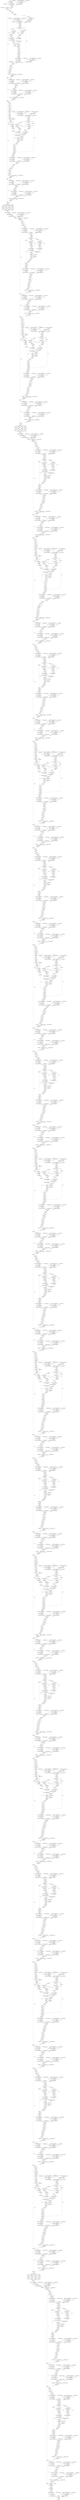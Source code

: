 strict digraph  {
"0 features_1_0_attn_proj_bias" [id=0, type=get_attr];
"1 features_1_1_attn_proj_bias" [id=1, type=get_attr];
"2 features_3_0_attn_proj_bias" [id=2, type=get_attr];
"3 features_3_1_attn_proj_bias" [id=3, type=get_attr];
"4 features_5_0_attn_proj_bias" [id=4, type=get_attr];
"5 features_5_1_attn_proj_bias" [id=5, type=get_attr];
"6 features_5_2_attn_proj_bias" [id=6, type=get_attr];
"7 features_5_3_attn_proj_bias" [id=7, type=get_attr];
"8 features_5_4_attn_proj_bias" [id=8, type=get_attr];
"9 features_5_5_attn_proj_bias" [id=9, type=get_attr];
"10 features_5_6_attn_proj_bias" [id=10, type=get_attr];
"11 features_5_7_attn_proj_bias" [id=11, type=get_attr];
"12 features_5_8_attn_proj_bias" [id=12, type=get_attr];
"13 features_5_9_attn_proj_bias" [id=13, type=get_attr];
"14 features_5_10_attn_proj_bias" [id=14, type=get_attr];
"15 features_5_11_attn_proj_bias" [id=15, type=get_attr];
"16 features_5_12_attn_proj_bias" [id=16, type=get_attr];
"17 features_5_13_attn_proj_bias" [id=17, type=get_attr];
"18 features_5_14_attn_proj_bias" [id=18, type=get_attr];
"19 features_5_15_attn_proj_bias" [id=19, type=get_attr];
"20 features_5_16_attn_proj_bias" [id=20, type=get_attr];
"21 features_5_17_attn_proj_bias" [id=21, type=get_attr];
"22 features_7_0_attn_proj_bias" [id=22, type=get_attr];
"23 features_7_1_attn_proj_bias" [id=23, type=get_attr];
"24 features_0_0_bias" [id=24, type=get_attr];
"25 features_0_2_weight" [id=25, type=get_attr];
"26 features_0_2_bias" [id=26, type=get_attr];
"27 features_1_0_norm1_weight" [id=27, type=get_attr];
"28 features_1_0_norm1_bias" [id=28, type=get_attr];
"29 features_1_0_mlp_0_bias" [id=29, type=get_attr];
"30 features_1_0_mlp_3_bias" [id=30, type=get_attr];
"31 features_1_0_norm2_weight" [id=31, type=get_attr];
"32 features_1_0_norm2_bias" [id=32, type=get_attr];
"33 features_1_1_norm1_weight" [id=33, type=get_attr];
"34 features_1_1_norm1_bias" [id=34, type=get_attr];
"35 features_1_1_mlp_0_bias" [id=35, type=get_attr];
"36 features_1_1_mlp_3_bias" [id=36, type=get_attr];
"37 features_1_1_norm2_weight" [id=37, type=get_attr];
"38 features_1_1_norm2_bias" [id=38, type=get_attr];
"39 features_2_norm_weight" [id=39, type=get_attr];
"40 features_2_norm_bias" [id=40, type=get_attr];
"41 features_3_0_norm1_weight" [id=41, type=get_attr];
"42 features_3_0_norm1_bias" [id=42, type=get_attr];
"43 features_3_0_mlp_0_bias" [id=43, type=get_attr];
"44 features_3_0_mlp_3_bias" [id=44, type=get_attr];
"45 features_3_0_norm2_weight" [id=45, type=get_attr];
"46 features_3_0_norm2_bias" [id=46, type=get_attr];
"47 features_3_1_norm1_weight" [id=47, type=get_attr];
"48 features_3_1_norm1_bias" [id=48, type=get_attr];
"49 features_3_1_mlp_0_bias" [id=49, type=get_attr];
"50 features_3_1_mlp_3_bias" [id=50, type=get_attr];
"51 features_3_1_norm2_weight" [id=51, type=get_attr];
"52 features_3_1_norm2_bias" [id=52, type=get_attr];
"53 features_4_norm_weight" [id=53, type=get_attr];
"54 features_4_norm_bias" [id=54, type=get_attr];
"55 features_5_0_norm1_weight" [id=55, type=get_attr];
"56 features_5_0_norm1_bias" [id=56, type=get_attr];
"57 features_5_0_mlp_0_bias" [id=57, type=get_attr];
"58 features_5_0_mlp_3_bias" [id=58, type=get_attr];
"59 features_5_0_norm2_weight" [id=59, type=get_attr];
"60 features_5_0_norm2_bias" [id=60, type=get_attr];
"61 features_5_1_norm1_weight" [id=61, type=get_attr];
"62 features_5_1_norm1_bias" [id=62, type=get_attr];
"63 features_5_1_mlp_0_bias" [id=63, type=get_attr];
"64 features_5_1_mlp_3_bias" [id=64, type=get_attr];
"65 features_5_1_norm2_weight" [id=65, type=get_attr];
"66 features_5_1_norm2_bias" [id=66, type=get_attr];
"67 features_5_2_norm1_weight" [id=67, type=get_attr];
"68 features_5_2_norm1_bias" [id=68, type=get_attr];
"69 features_5_2_mlp_0_bias" [id=69, type=get_attr];
"70 features_5_2_mlp_3_bias" [id=70, type=get_attr];
"71 features_5_2_norm2_weight" [id=71, type=get_attr];
"72 features_5_2_norm2_bias" [id=72, type=get_attr];
"73 features_5_3_norm1_weight" [id=73, type=get_attr];
"74 features_5_3_norm1_bias" [id=74, type=get_attr];
"75 features_5_3_mlp_0_bias" [id=75, type=get_attr];
"76 features_5_3_mlp_3_bias" [id=76, type=get_attr];
"77 features_5_3_norm2_weight" [id=77, type=get_attr];
"78 features_5_3_norm2_bias" [id=78, type=get_attr];
"79 features_5_4_norm1_weight" [id=79, type=get_attr];
"80 features_5_4_norm1_bias" [id=80, type=get_attr];
"81 features_5_4_mlp_0_bias" [id=81, type=get_attr];
"82 features_5_4_mlp_3_bias" [id=82, type=get_attr];
"83 features_5_4_norm2_weight" [id=83, type=get_attr];
"84 features_5_4_norm2_bias" [id=84, type=get_attr];
"85 features_5_5_norm1_weight" [id=85, type=get_attr];
"86 features_5_5_norm1_bias" [id=86, type=get_attr];
"87 features_5_5_mlp_0_bias" [id=87, type=get_attr];
"88 features_5_5_mlp_3_bias" [id=88, type=get_attr];
"89 features_5_5_norm2_weight" [id=89, type=get_attr];
"90 features_5_5_norm2_bias" [id=90, type=get_attr];
"91 features_5_6_norm1_weight" [id=91, type=get_attr];
"92 features_5_6_norm1_bias" [id=92, type=get_attr];
"93 features_5_6_mlp_0_bias" [id=93, type=get_attr];
"94 features_5_6_mlp_3_bias" [id=94, type=get_attr];
"95 features_5_6_norm2_weight" [id=95, type=get_attr];
"96 features_5_6_norm2_bias" [id=96, type=get_attr];
"97 features_5_7_norm1_weight" [id=97, type=get_attr];
"98 features_5_7_norm1_bias" [id=98, type=get_attr];
"99 features_5_7_mlp_0_bias" [id=99, type=get_attr];
"100 features_5_7_mlp_3_bias" [id=100, type=get_attr];
"101 features_5_7_norm2_weight" [id=101, type=get_attr];
"102 features_5_7_norm2_bias" [id=102, type=get_attr];
"103 features_5_8_norm1_weight" [id=103, type=get_attr];
"104 features_5_8_norm1_bias" [id=104, type=get_attr];
"105 features_5_8_mlp_0_bias" [id=105, type=get_attr];
"106 features_5_8_mlp_3_bias" [id=106, type=get_attr];
"107 features_5_8_norm2_weight" [id=107, type=get_attr];
"108 features_5_8_norm2_bias" [id=108, type=get_attr];
"109 features_5_9_norm1_weight" [id=109, type=get_attr];
"110 features_5_9_norm1_bias" [id=110, type=get_attr];
"111 features_5_9_mlp_0_bias" [id=111, type=get_attr];
"112 features_5_9_mlp_3_bias" [id=112, type=get_attr];
"113 features_5_9_norm2_weight" [id=113, type=get_attr];
"114 features_5_9_norm2_bias" [id=114, type=get_attr];
"115 features_5_10_norm1_weight" [id=115, type=get_attr];
"116 features_5_10_norm1_bias" [id=116, type=get_attr];
"117 features_5_10_mlp_0_bias" [id=117, type=get_attr];
"118 features_5_10_mlp_3_bias" [id=118, type=get_attr];
"119 features_5_10_norm2_weight" [id=119, type=get_attr];
"120 features_5_10_norm2_bias" [id=120, type=get_attr];
"121 features_5_11_norm1_weight" [id=121, type=get_attr];
"122 features_5_11_norm1_bias" [id=122, type=get_attr];
"123 features_5_11_mlp_0_bias" [id=123, type=get_attr];
"124 features_5_11_mlp_3_bias" [id=124, type=get_attr];
"125 features_5_11_norm2_weight" [id=125, type=get_attr];
"126 features_5_11_norm2_bias" [id=126, type=get_attr];
"127 features_5_12_norm1_weight" [id=127, type=get_attr];
"128 features_5_12_norm1_bias" [id=128, type=get_attr];
"129 features_5_12_mlp_0_bias" [id=129, type=get_attr];
"130 features_5_12_mlp_3_bias" [id=130, type=get_attr];
"131 features_5_12_norm2_weight" [id=131, type=get_attr];
"132 features_5_12_norm2_bias" [id=132, type=get_attr];
"133 features_5_13_norm1_weight" [id=133, type=get_attr];
"134 features_5_13_norm1_bias" [id=134, type=get_attr];
"135 features_5_13_mlp_0_bias" [id=135, type=get_attr];
"136 features_5_13_mlp_3_bias" [id=136, type=get_attr];
"137 features_5_13_norm2_weight" [id=137, type=get_attr];
"138 features_5_13_norm2_bias" [id=138, type=get_attr];
"139 features_5_14_norm1_weight" [id=139, type=get_attr];
"140 features_5_14_norm1_bias" [id=140, type=get_attr];
"141 features_5_14_mlp_0_bias" [id=141, type=get_attr];
"142 features_5_14_mlp_3_bias" [id=142, type=get_attr];
"143 features_5_14_norm2_weight" [id=143, type=get_attr];
"144 features_5_14_norm2_bias" [id=144, type=get_attr];
"145 features_5_15_norm1_weight" [id=145, type=get_attr];
"146 features_5_15_norm1_bias" [id=146, type=get_attr];
"147 features_5_15_mlp_0_bias" [id=147, type=get_attr];
"148 features_5_15_mlp_3_bias" [id=148, type=get_attr];
"149 features_5_15_norm2_weight" [id=149, type=get_attr];
"150 features_5_15_norm2_bias" [id=150, type=get_attr];
"151 features_5_16_norm1_weight" [id=151, type=get_attr];
"152 features_5_16_norm1_bias" [id=152, type=get_attr];
"153 features_5_16_mlp_0_bias" [id=153, type=get_attr];
"154 features_5_16_mlp_3_bias" [id=154, type=get_attr];
"155 features_5_16_norm2_weight" [id=155, type=get_attr];
"156 features_5_16_norm2_bias" [id=156, type=get_attr];
"157 features_5_17_norm1_weight" [id=157, type=get_attr];
"158 features_5_17_norm1_bias" [id=158, type=get_attr];
"159 features_5_17_mlp_0_bias" [id=159, type=get_attr];
"160 features_5_17_mlp_3_bias" [id=160, type=get_attr];
"161 features_5_17_norm2_weight" [id=161, type=get_attr];
"162 features_5_17_norm2_bias" [id=162, type=get_attr];
"163 features_6_norm_weight" [id=163, type=get_attr];
"164 features_6_norm_bias" [id=164, type=get_attr];
"165 features_7_0_norm1_weight" [id=165, type=get_attr];
"166 features_7_0_norm1_bias" [id=166, type=get_attr];
"167 features_7_0_mlp_0_bias" [id=167, type=get_attr];
"168 features_7_0_mlp_3_bias" [id=168, type=get_attr];
"169 features_7_0_norm2_weight" [id=169, type=get_attr];
"170 features_7_0_norm2_bias" [id=170, type=get_attr];
"171 features_7_1_norm1_weight" [id=171, type=get_attr];
"172 features_7_1_norm1_bias" [id=172, type=get_attr];
"173 features_7_1_mlp_0_bias" [id=173, type=get_attr];
"174 features_7_1_mlp_3_bias" [id=174, type=get_attr];
"175 features_7_1_norm2_weight" [id=175, type=get_attr];
"176 features_7_1_norm2_bias" [id=176, type=get_attr];
"177 norm_weight" [id=177, type=get_attr];
"178 norm_bias" [id=178, type=get_attr];
"179 head_bias" [id=179, type=get_attr];
"180 x" [id=180, type=input];
"181 quantize_per_tensor_default" [id=181, type=quantize_per_tensor];
"182 dequantize_per_tensor_default" [id=182, type=dequantize_per_tensor];
"183 conv2d_scale_0" [id=183, type=get_attr];
"184 conv2d_zero_point_0" [id=184, type=get_attr];
"185 compressed_weight_updated_constant0" [id=185, type=get_attr];
"186 quantize_per_channel_default" [id=186, type=quantize_per_channel];
"187 dequantize_per_channel_default" [id=187, type=dequantize_per_channel];
"188 conv2d" [id=188, type=conv2d];
"189 permute" [id=189, type=permute];
"190 layer_norm" [id=190, type=layer_norm];
"191 _frozen_param0" [id=191, type=get_attr];
"192 pad" [id=192, type=pad];
"193 view_2" [id=193, type=view];
"194 permute_2" [id=194, type=permute];
"195 reshape" [id=195, type=reshape];
"196 _frozen_param1" [id=196, type=get_attr];
"197 reshape_0_0_nncf_smooth_quant_0" [id=197, type=call_module];
"198 quantize_per_tensor_default_1" [id=198, type=quantize_per_tensor];
"199 dequantize_per_tensor_default_1" [id=199, type=dequantize_per_tensor];
"200 linear_2_scale_0" [id=200, type=get_attr];
"201 linear_2_zero_point_0" [id=201, type=get_attr];
"202 compressed_weight_updated_constant1" [id=202, type=get_attr];
"203 quantize_per_channel_default_1" [id=203, type=quantize_per_channel];
"204 dequantize_per_channel_default_1" [id=204, type=dequantize_per_channel];
"205 linear_2" [id=205, type=linear];
"206 reshape_1" [id=206, type=reshape];
"207 permute_3" [id=207, type=permute];
"208 select" [id=208, type=select];
"209 select_1" [id=209, type=select];
"210 select_2" [id=210, type=select];
"211 linalg_vector_norm" [id=211, type=linalg_vector_norm];
"212 clamp_min" [id=212, type=clamp_min];
"213 expand_as" [id=213, type=expand_as];
"214 div" [id=214, type=div];
"215 quantize_per_tensor_default_2" [id=215, type=quantize_per_tensor];
"216 dequantize_per_tensor_default_2" [id=216, type=dequantize_per_tensor];
"217 linalg_vector_norm_1" [id=217, type=linalg_vector_norm];
"218 clamp_min_1" [id=218, type=clamp_min];
"219 expand_as_1" [id=219, type=expand_as];
"220 div_1" [id=220, type=div];
"221 quantize_per_tensor_default_3" [id=221, type=quantize_per_tensor];
"222 dequantize_per_tensor_default_3" [id=222, type=dequantize_per_tensor];
"223 transpose" [id=223, type=transpose];
"224 matmul" [id=224, type=matmul];
"225 _frozen_param3" [id=225, type=get_attr];
"226 mul_1" [id=226, type=mul];
"227 add" [id=227, type=add];
"228 softmax" [id=228, type=softmax];
"229 dropout" [id=229, type=dropout];
"230 matmul_1" [id=230, type=matmul];
"231 transpose_1" [id=231, type=transpose];
"232 reshape_2" [id=232, type=reshape];
"233 reshape_2_0_0_nncf_smooth_quant_0" [id=233, type=call_module];
"234 quantize_per_tensor_default_4" [id=234, type=quantize_per_tensor];
"235 dequantize_per_tensor_default_4" [id=235, type=dequantize_per_tensor];
"236 linear_3_scale_0" [id=236, type=get_attr];
"237 linear_3_zero_point_0" [id=237, type=get_attr];
"238 compressed_weight_updated_constant2" [id=238, type=get_attr];
"239 quantize_per_channel_default_2" [id=239, type=quantize_per_channel];
"240 dequantize_per_channel_default_2" [id=240, type=dequantize_per_channel];
"241 linear_3" [id=241, type=linear];
"242 dropout_1" [id=242, type=dropout];
"243 view_3" [id=243, type=view];
"244 permute_4" [id=244, type=permute];
"245 reshape_3" [id=245, type=reshape];
"246 slice_2" [id=246, type=slice];
"247 slice_3" [id=247, type=slice];
"248 layer_norm_1" [id=248, type=layer_norm];
"249 add_1" [id=249, type=add];
"250 add_1_0_0_nncf_smooth_quant_0" [id=250, type=call_module];
"251 quantize_per_tensor_default_5" [id=251, type=quantize_per_tensor];
"252 dequantize_per_tensor_default_5" [id=252, type=dequantize_per_tensor];
"253 linear_4_scale_0" [id=253, type=get_attr];
"254 linear_4_zero_point_0" [id=254, type=get_attr];
"255 compressed_weight_updated_constant3" [id=255, type=get_attr];
"256 quantize_per_channel_default_3" [id=256, type=quantize_per_channel];
"257 dequantize_per_channel_default_3" [id=257, type=dequantize_per_channel];
"258 linear_4" [id=258, type=linear];
"259 gelu" [id=259, type=gelu];
"260 dropout_2" [id=260, type=dropout];
"261 dropout_2_0_0_nncf_smooth_quant_0" [id=261, type=call_module];
"262 quantize_per_tensor_default_6" [id=262, type=quantize_per_tensor];
"263 dequantize_per_tensor_default_6" [id=263, type=dequantize_per_tensor];
"264 linear_5_scale_0" [id=264, type=get_attr];
"265 linear_5_zero_point_0" [id=265, type=get_attr];
"266 compressed_weight_updated_constant4" [id=266, type=get_attr];
"267 quantize_per_channel_default_4" [id=267, type=quantize_per_channel];
"268 dequantize_per_channel_default_4" [id=268, type=dequantize_per_channel];
"269 linear_5" [id=269, type=linear];
"270 dropout_3" [id=270, type=dropout];
"271 layer_norm_2" [id=271, type=layer_norm];
"272 add_2" [id=272, type=add];
"273 _frozen_param4" [id=273, type=get_attr];
"274 pad_1" [id=274, type=pad];
"275 roll" [id=275, type=roll];
"276 view_6" [id=276, type=view];
"277 permute_6" [id=277, type=permute];
"278 reshape_4" [id=278, type=reshape];
"279 _frozen_param5" [id=279, type=get_attr];
"280 reshape_4_0_0_nncf_smooth_quant_0" [id=280, type=call_module];
"281 quantize_per_tensor_default_7" [id=281, type=quantize_per_tensor];
"282 dequantize_per_tensor_default_7" [id=282, type=dequantize_per_tensor];
"283 linear_8_scale_0" [id=283, type=get_attr];
"284 linear_8_zero_point_0" [id=284, type=get_attr];
"285 compressed_weight_updated_constant5" [id=285, type=get_attr];
"286 quantize_per_channel_default_5" [id=286, type=quantize_per_channel];
"287 dequantize_per_channel_default_5" [id=287, type=dequantize_per_channel];
"288 linear_8" [id=288, type=linear];
"289 reshape_5" [id=289, type=reshape];
"290 permute_7" [id=290, type=permute];
"291 select_3" [id=291, type=select];
"292 select_4" [id=292, type=select];
"293 select_5" [id=293, type=select];
"294 linalg_vector_norm_2" [id=294, type=linalg_vector_norm];
"295 clamp_min_2" [id=295, type=clamp_min];
"296 expand_as_2" [id=296, type=expand_as];
"297 div_2" [id=297, type=div];
"298 quantize_per_tensor_default_8" [id=298, type=quantize_per_tensor];
"299 dequantize_per_tensor_default_8" [id=299, type=dequantize_per_tensor];
"300 linalg_vector_norm_3" [id=300, type=linalg_vector_norm];
"301 clamp_min_3" [id=301, type=clamp_min];
"302 expand_as_3" [id=302, type=expand_as];
"303 div_3" [id=303, type=div];
"304 quantize_per_tensor_default_9" [id=304, type=quantize_per_tensor];
"305 dequantize_per_tensor_default_9" [id=305, type=dequantize_per_tensor];
"306 transpose_2" [id=306, type=transpose];
"307 matmul_2" [id=307, type=matmul];
"308 _frozen_param7" [id=308, type=get_attr];
"309 mul_3" [id=309, type=mul];
"310 add_3" [id=310, type=add];
"311 new_zeros" [id=311, type=new_zeros];
"312 view_7" [id=312, type=view];
"313 permute_8" [id=313, type=permute];
"314 reshape_6" [id=314, type=reshape];
"315 unsqueeze_2" [id=315, type=unsqueeze];
"316 unsqueeze_3" [id=316, type=unsqueeze];
"317 sub" [id=317, type=sub];
"318 ne" [id=318, type=ne];
"319 masked_fill" [id=319, type=masked_fill];
"320 eq" [id=320, type=eq];
"321 masked_fill_1" [id=321, type=masked_fill];
"322 view_8" [id=322, type=view];
"323 unsqueeze_4" [id=323, type=unsqueeze];
"324 unsqueeze_5" [id=324, type=unsqueeze];
"325 add_4" [id=325, type=add];
"326 view_9" [id=326, type=view];
"327 softmax_1" [id=327, type=softmax];
"328 dropout_4" [id=328, type=dropout];
"329 matmul_3" [id=329, type=matmul];
"330 transpose_3" [id=330, type=transpose];
"331 reshape_7" [id=331, type=reshape];
"332 reshape_7_0_0_nncf_smooth_quant_0" [id=332, type=call_module];
"333 quantize_per_tensor_default_10" [id=333, type=quantize_per_tensor];
"334 dequantize_per_tensor_default_10" [id=334, type=dequantize_per_tensor];
"335 linear_9_scale_0" [id=335, type=get_attr];
"336 linear_9_zero_point_0" [id=336, type=get_attr];
"337 compressed_weight_updated_constant6" [id=337, type=get_attr];
"338 quantize_per_channel_default_6" [id=338, type=quantize_per_channel];
"339 dequantize_per_channel_default_6" [id=339, type=dequantize_per_channel];
"340 linear_9" [id=340, type=linear];
"341 dropout_5" [id=341, type=dropout];
"342 view_10" [id=342, type=view];
"343 permute_9" [id=343, type=permute];
"344 reshape_8" [id=344, type=reshape];
"345 roll_1" [id=345, type=roll];
"346 slice_23" [id=346, type=slice];
"347 slice_24" [id=347, type=slice];
"348 layer_norm_3" [id=348, type=layer_norm];
"349 add_5" [id=349, type=add];
"350 add_5_0_0_nncf_smooth_quant_0" [id=350, type=call_module];
"351 quantize_per_tensor_default_11" [id=351, type=quantize_per_tensor];
"352 dequantize_per_tensor_default_11" [id=352, type=dequantize_per_tensor];
"353 linear_10_scale_0" [id=353, type=get_attr];
"354 linear_10_zero_point_0" [id=354, type=get_attr];
"355 compressed_weight_updated_constant7" [id=355, type=get_attr];
"356 quantize_per_channel_default_7" [id=356, type=quantize_per_channel];
"357 dequantize_per_channel_default_7" [id=357, type=dequantize_per_channel];
"358 linear_10" [id=358, type=linear];
"359 gelu_1" [id=359, type=gelu];
"360 dropout_6" [id=360, type=dropout];
"361 dropout_6_0_0_nncf_smooth_quant_0" [id=361, type=call_module];
"362 quantize_per_tensor_default_12" [id=362, type=quantize_per_tensor];
"363 dequantize_per_tensor_default_12" [id=363, type=dequantize_per_tensor];
"364 linear_11_scale_0" [id=364, type=get_attr];
"365 linear_11_zero_point_0" [id=365, type=get_attr];
"366 compressed_weight_updated_constant8" [id=366, type=get_attr];
"367 quantize_per_channel_default_8" [id=367, type=quantize_per_channel];
"368 dequantize_per_channel_default_8" [id=368, type=dequantize_per_channel];
"369 linear_11" [id=369, type=linear];
"370 dropout_7" [id=370, type=dropout];
"371 layer_norm_4" [id=371, type=layer_norm];
"372 add_6" [id=372, type=add];
"373 pad_2" [id=373, type=pad];
"374 slice_25" [id=374, type=slice];
"375 slice_26" [id=375, type=slice];
"376 slice_27" [id=376, type=slice];
"377 slice_28" [id=377, type=slice];
"378 slice_29" [id=378, type=slice];
"379 slice_30" [id=379, type=slice];
"380 slice_31" [id=380, type=slice];
"381 slice_32" [id=381, type=slice];
"382 slice_33" [id=382, type=slice];
"383 slice_34" [id=383, type=slice];
"384 slice_35" [id=384, type=slice];
"385 slice_36" [id=385, type=slice];
"386 cat" [id=386, type=cat];
"387 cat_0_0_nncf_smooth_quant_0" [id=387, type=call_module];
"388 quantize_per_tensor_default_13" [id=388, type=quantize_per_tensor];
"389 dequantize_per_tensor_default_13" [id=389, type=dequantize_per_tensor];
"390 linear_12_scale_0" [id=390, type=get_attr];
"391 linear_12_zero_point_0" [id=391, type=get_attr];
"392 compressed_weight_updated_constant9" [id=392, type=get_attr];
"393 quantize_per_channel_default_9" [id=393, type=quantize_per_channel];
"394 dequantize_per_channel_default_9" [id=394, type=dequantize_per_channel];
"395 linear_12" [id=395, type=linear];
"396 layer_norm_5" [id=396, type=layer_norm];
"397 _frozen_param17" [id=397, type=get_attr];
"398 pad_3" [id=398, type=pad];
"399 view_13" [id=399, type=view];
"400 permute_11" [id=400, type=permute];
"401 reshape_9" [id=401, type=reshape];
"402 _frozen_param18" [id=402, type=get_attr];
"403 reshape_9_0_0_nncf_smooth_quant_0" [id=403, type=call_module];
"404 quantize_per_tensor_default_14" [id=404, type=quantize_per_tensor];
"405 dequantize_per_tensor_default_14" [id=405, type=dequantize_per_tensor];
"406 linear_15_scale_0" [id=406, type=get_attr];
"407 linear_15_zero_point_0" [id=407, type=get_attr];
"408 compressed_weight_updated_constant10" [id=408, type=get_attr];
"409 quantize_per_channel_default_10" [id=409, type=quantize_per_channel];
"410 dequantize_per_channel_default_10" [id=410, type=dequantize_per_channel];
"411 linear_15" [id=411, type=linear];
"412 reshape_10" [id=412, type=reshape];
"413 permute_12" [id=413, type=permute];
"414 select_6" [id=414, type=select];
"415 select_7" [id=415, type=select];
"416 select_8" [id=416, type=select];
"417 linalg_vector_norm_4" [id=417, type=linalg_vector_norm];
"418 clamp_min_4" [id=418, type=clamp_min];
"419 expand_as_4" [id=419, type=expand_as];
"420 div_4" [id=420, type=div];
"421 quantize_per_tensor_default_15" [id=421, type=quantize_per_tensor];
"422 dequantize_per_tensor_default_15" [id=422, type=dequantize_per_tensor];
"423 linalg_vector_norm_5" [id=423, type=linalg_vector_norm];
"424 clamp_min_5" [id=424, type=clamp_min];
"425 expand_as_5" [id=425, type=expand_as];
"426 div_5" [id=426, type=div];
"427 quantize_per_tensor_default_16" [id=427, type=quantize_per_tensor];
"428 dequantize_per_tensor_default_16" [id=428, type=dequantize_per_tensor];
"429 transpose_4" [id=429, type=transpose];
"430 matmul_4" [id=430, type=matmul];
"431 _frozen_param20" [id=431, type=get_attr];
"432 mul_5" [id=432, type=mul];
"433 add_7" [id=433, type=add];
"434 softmax_2" [id=434, type=softmax];
"435 dropout_8" [id=435, type=dropout];
"436 matmul_5" [id=436, type=matmul];
"437 transpose_5" [id=437, type=transpose];
"438 reshape_11" [id=438, type=reshape];
"439 reshape_11_0_0_nncf_smooth_quant_0" [id=439, type=call_module];
"440 quantize_per_tensor_default_17" [id=440, type=quantize_per_tensor];
"441 dequantize_per_tensor_default_17" [id=441, type=dequantize_per_tensor];
"442 linear_16_scale_0" [id=442, type=get_attr];
"443 linear_16_zero_point_0" [id=443, type=get_attr];
"444 compressed_weight_updated_constant11" [id=444, type=get_attr];
"445 quantize_per_channel_default_11" [id=445, type=quantize_per_channel];
"446 dequantize_per_channel_default_11" [id=446, type=dequantize_per_channel];
"447 linear_16" [id=447, type=linear];
"448 dropout_9" [id=448, type=dropout];
"449 view_14" [id=449, type=view];
"450 permute_13" [id=450, type=permute];
"451 reshape_12" [id=451, type=reshape];
"452 slice_38" [id=452, type=slice];
"453 slice_39" [id=453, type=slice];
"454 slice_40" [id=454, type=slice];
"455 slice_41" [id=455, type=slice];
"456 contiguous_3" [id=456, type=contiguous];
"457 layer_norm_6" [id=457, type=layer_norm];
"458 add_8" [id=458, type=add];
"459 add_8_0_0_nncf_smooth_quant_0" [id=459, type=call_module];
"460 quantize_per_tensor_default_18" [id=460, type=quantize_per_tensor];
"461 dequantize_per_tensor_default_18" [id=461, type=dequantize_per_tensor];
"462 linear_17_scale_0" [id=462, type=get_attr];
"463 linear_17_zero_point_0" [id=463, type=get_attr];
"464 compressed_weight_updated_constant12" [id=464, type=get_attr];
"465 quantize_per_channel_default_12" [id=465, type=quantize_per_channel];
"466 dequantize_per_channel_default_12" [id=466, type=dequantize_per_channel];
"467 linear_17" [id=467, type=linear];
"468 gelu_2" [id=468, type=gelu];
"469 dropout_10" [id=469, type=dropout];
"470 dropout_10_0_0_nncf_smooth_quant_0" [id=470, type=call_module];
"471 quantize_per_tensor_default_19" [id=471, type=quantize_per_tensor];
"472 dequantize_per_tensor_default_19" [id=472, type=dequantize_per_tensor];
"473 linear_18_scale_0" [id=473, type=get_attr];
"474 linear_18_zero_point_0" [id=474, type=get_attr];
"475 compressed_weight_updated_constant13" [id=475, type=get_attr];
"476 quantize_per_channel_default_13" [id=476, type=quantize_per_channel];
"477 dequantize_per_channel_default_13" [id=477, type=dequantize_per_channel];
"478 linear_18" [id=478, type=linear];
"479 dropout_11" [id=479, type=dropout];
"480 layer_norm_7" [id=480, type=layer_norm];
"481 add_9" [id=481, type=add];
"482 _frozen_param21" [id=482, type=get_attr];
"483 pad_4" [id=483, type=pad];
"484 roll_2" [id=484, type=roll];
"485 view_17" [id=485, type=view];
"486 permute_15" [id=486, type=permute];
"487 reshape_13" [id=487, type=reshape];
"488 _frozen_param22" [id=488, type=get_attr];
"489 reshape_13_0_0_nncf_smooth_quant_0" [id=489, type=call_module];
"490 quantize_per_tensor_default_20" [id=490, type=quantize_per_tensor];
"491 dequantize_per_tensor_default_20" [id=491, type=dequantize_per_tensor];
"492 linear_21_scale_0" [id=492, type=get_attr];
"493 linear_21_zero_point_0" [id=493, type=get_attr];
"494 compressed_weight_updated_constant14" [id=494, type=get_attr];
"495 quantize_per_channel_default_14" [id=495, type=quantize_per_channel];
"496 dequantize_per_channel_default_14" [id=496, type=dequantize_per_channel];
"497 linear_21" [id=497, type=linear];
"498 reshape_14" [id=498, type=reshape];
"499 permute_16" [id=499, type=permute];
"500 select_9" [id=500, type=select];
"501 select_10" [id=501, type=select];
"502 select_11" [id=502, type=select];
"503 linalg_vector_norm_6" [id=503, type=linalg_vector_norm];
"504 clamp_min_6" [id=504, type=clamp_min];
"505 expand_as_6" [id=505, type=expand_as];
"506 div_6" [id=506, type=div];
"507 quantize_per_tensor_default_21" [id=507, type=quantize_per_tensor];
"508 dequantize_per_tensor_default_21" [id=508, type=dequantize_per_tensor];
"509 linalg_vector_norm_7" [id=509, type=linalg_vector_norm];
"510 clamp_min_7" [id=510, type=clamp_min];
"511 expand_as_7" [id=511, type=expand_as];
"512 div_7" [id=512, type=div];
"513 quantize_per_tensor_default_22" [id=513, type=quantize_per_tensor];
"514 dequantize_per_tensor_default_22" [id=514, type=dequantize_per_tensor];
"515 transpose_6" [id=515, type=transpose];
"516 matmul_6" [id=516, type=matmul];
"517 _frozen_param24" [id=517, type=get_attr];
"518 mul_7" [id=518, type=mul];
"519 add_10" [id=519, type=add];
"520 new_zeros_1" [id=520, type=new_zeros];
"521 view_18" [id=521, type=view];
"522 permute_17" [id=522, type=permute];
"523 reshape_15" [id=523, type=reshape];
"524 unsqueeze_8" [id=524, type=unsqueeze];
"525 unsqueeze_9" [id=525, type=unsqueeze];
"526 sub_1" [id=526, type=sub];
"527 ne_1" [id=527, type=ne];
"528 masked_fill_2" [id=528, type=masked_fill];
"529 eq_1" [id=529, type=eq];
"530 masked_fill_3" [id=530, type=masked_fill];
"531 view_19" [id=531, type=view];
"532 unsqueeze_10" [id=532, type=unsqueeze];
"533 unsqueeze_11" [id=533, type=unsqueeze];
"534 add_11" [id=534, type=add];
"535 view_20" [id=535, type=view];
"536 softmax_3" [id=536, type=softmax];
"537 dropout_12" [id=537, type=dropout];
"538 matmul_7" [id=538, type=matmul];
"539 transpose_7" [id=539, type=transpose];
"540 reshape_16" [id=540, type=reshape];
"541 reshape_16_0_0_nncf_smooth_quant_0" [id=541, type=call_module];
"542 quantize_per_tensor_default_23" [id=542, type=quantize_per_tensor];
"543 dequantize_per_tensor_default_23" [id=543, type=dequantize_per_tensor];
"544 linear_22_scale_0" [id=544, type=get_attr];
"545 linear_22_zero_point_0" [id=545, type=get_attr];
"546 compressed_weight_updated_constant15" [id=546, type=get_attr];
"547 quantize_per_channel_default_15" [id=547, type=quantize_per_channel];
"548 dequantize_per_channel_default_15" [id=548, type=dequantize_per_channel];
"549 linear_22" [id=549, type=linear];
"550 dropout_13" [id=550, type=dropout];
"551 view_21" [id=551, type=view];
"552 permute_18" [id=552, type=permute];
"553 reshape_17" [id=553, type=reshape];
"554 roll_3" [id=554, type=roll];
"555 slice_61" [id=555, type=slice];
"556 slice_62" [id=556, type=slice];
"557 slice_63" [id=557, type=slice];
"558 slice_64" [id=558, type=slice];
"559 contiguous_5" [id=559, type=contiguous];
"560 layer_norm_8" [id=560, type=layer_norm];
"561 add_12" [id=561, type=add];
"562 add_12_0_0_nncf_smooth_quant_0" [id=562, type=call_module];
"563 quantize_per_tensor_default_24" [id=563, type=quantize_per_tensor];
"564 dequantize_per_tensor_default_24" [id=564, type=dequantize_per_tensor];
"565 linear_23_scale_0" [id=565, type=get_attr];
"566 linear_23_zero_point_0" [id=566, type=get_attr];
"567 compressed_weight_updated_constant16" [id=567, type=get_attr];
"568 quantize_per_channel_default_16" [id=568, type=quantize_per_channel];
"569 dequantize_per_channel_default_16" [id=569, type=dequantize_per_channel];
"570 linear_23" [id=570, type=linear];
"571 gelu_3" [id=571, type=gelu];
"572 dropout_14" [id=572, type=dropout];
"573 dropout_14_0_0_nncf_smooth_quant_0" [id=573, type=call_module];
"574 quantize_per_tensor_default_25" [id=574, type=quantize_per_tensor];
"575 dequantize_per_tensor_default_25" [id=575, type=dequantize_per_tensor];
"576 linear_24_scale_0" [id=576, type=get_attr];
"577 linear_24_zero_point_0" [id=577, type=get_attr];
"578 compressed_weight_updated_constant17" [id=578, type=get_attr];
"579 quantize_per_channel_default_17" [id=579, type=quantize_per_channel];
"580 dequantize_per_channel_default_17" [id=580, type=dequantize_per_channel];
"581 linear_24" [id=581, type=linear];
"582 dropout_15" [id=582, type=dropout];
"583 layer_norm_9" [id=583, type=layer_norm];
"584 add_13" [id=584, type=add];
"585 pad_5" [id=585, type=pad];
"586 slice_65" [id=586, type=slice];
"587 slice_66" [id=587, type=slice];
"588 slice_67" [id=588, type=slice];
"589 slice_68" [id=589, type=slice];
"590 slice_69" [id=590, type=slice];
"591 slice_70" [id=591, type=slice];
"592 slice_71" [id=592, type=slice];
"593 slice_72" [id=593, type=slice];
"594 slice_73" [id=594, type=slice];
"595 slice_74" [id=595, type=slice];
"596 slice_75" [id=596, type=slice];
"597 slice_76" [id=597, type=slice];
"598 cat_1" [id=598, type=cat];
"599 cat_1_0_0_nncf_smooth_quant_0" [id=599, type=call_module];
"600 quantize_per_tensor_default_26" [id=600, type=quantize_per_tensor];
"601 dequantize_per_tensor_default_26" [id=601, type=dequantize_per_tensor];
"602 linear_25_scale_0" [id=602, type=get_attr];
"603 linear_25_zero_point_0" [id=603, type=get_attr];
"604 compressed_weight_updated_constant18" [id=604, type=get_attr];
"605 quantize_per_channel_default_18" [id=605, type=quantize_per_channel];
"606 dequantize_per_channel_default_18" [id=606, type=dequantize_per_channel];
"607 linear_25" [id=607, type=linear];
"608 layer_norm_10" [id=608, type=layer_norm];
"609 _frozen_param34" [id=609, type=get_attr];
"610 pad_6" [id=610, type=pad];
"611 view_24" [id=611, type=view];
"612 permute_20" [id=612, type=permute];
"613 reshape_18" [id=613, type=reshape];
"614 _frozen_param35" [id=614, type=get_attr];
"615 reshape_18_0_0_nncf_smooth_quant_0" [id=615, type=call_module];
"616 quantize_per_tensor_default_27" [id=616, type=quantize_per_tensor];
"617 dequantize_per_tensor_default_27" [id=617, type=dequantize_per_tensor];
"618 linear_28_scale_0" [id=618, type=get_attr];
"619 linear_28_zero_point_0" [id=619, type=get_attr];
"620 compressed_weight_updated_constant19" [id=620, type=get_attr];
"621 quantize_per_channel_default_19" [id=621, type=quantize_per_channel];
"622 dequantize_per_channel_default_19" [id=622, type=dequantize_per_channel];
"623 linear_28" [id=623, type=linear];
"624 reshape_19" [id=624, type=reshape];
"625 permute_21" [id=625, type=permute];
"626 select_12" [id=626, type=select];
"627 select_13" [id=627, type=select];
"628 select_14" [id=628, type=select];
"629 linalg_vector_norm_8" [id=629, type=linalg_vector_norm];
"630 clamp_min_8" [id=630, type=clamp_min];
"631 expand_as_8" [id=631, type=expand_as];
"632 div_8" [id=632, type=div];
"633 quantize_per_tensor_default_28" [id=633, type=quantize_per_tensor];
"634 dequantize_per_tensor_default_28" [id=634, type=dequantize_per_tensor];
"635 linalg_vector_norm_9" [id=635, type=linalg_vector_norm];
"636 clamp_min_9" [id=636, type=clamp_min];
"637 expand_as_9" [id=637, type=expand_as];
"638 div_9" [id=638, type=div];
"639 quantize_per_tensor_default_29" [id=639, type=quantize_per_tensor];
"640 dequantize_per_tensor_default_29" [id=640, type=dequantize_per_tensor];
"641 transpose_8" [id=641, type=transpose];
"642 matmul_8" [id=642, type=matmul];
"643 _frozen_param37" [id=643, type=get_attr];
"644 mul_9" [id=644, type=mul];
"645 add_14" [id=645, type=add];
"646 softmax_4" [id=646, type=softmax];
"647 dropout_16" [id=647, type=dropout];
"648 matmul_9" [id=648, type=matmul];
"649 transpose_9" [id=649, type=transpose];
"650 reshape_20" [id=650, type=reshape];
"651 reshape_20_0_0_nncf_smooth_quant_0" [id=651, type=call_module];
"652 quantize_per_tensor_default_30" [id=652, type=quantize_per_tensor];
"653 dequantize_per_tensor_default_30" [id=653, type=dequantize_per_tensor];
"654 linear_29_scale_0" [id=654, type=get_attr];
"655 linear_29_zero_point_0" [id=655, type=get_attr];
"656 compressed_weight_updated_constant20" [id=656, type=get_attr];
"657 quantize_per_channel_default_20" [id=657, type=quantize_per_channel];
"658 dequantize_per_channel_default_20" [id=658, type=dequantize_per_channel];
"659 linear_29" [id=659, type=linear];
"660 dropout_17" [id=660, type=dropout];
"661 view_25" [id=661, type=view];
"662 permute_22" [id=662, type=permute];
"663 reshape_21" [id=663, type=reshape];
"664 slice_78" [id=664, type=slice];
"665 slice_79" [id=665, type=slice];
"666 slice_80" [id=666, type=slice];
"667 slice_81" [id=667, type=slice];
"668 contiguous_7" [id=668, type=contiguous];
"669 layer_norm_11" [id=669, type=layer_norm];
"670 add_15" [id=670, type=add];
"671 add_15_0_0_nncf_smooth_quant_0" [id=671, type=call_module];
"672 quantize_per_tensor_default_31" [id=672, type=quantize_per_tensor];
"673 dequantize_per_tensor_default_31" [id=673, type=dequantize_per_tensor];
"674 linear_30_scale_0" [id=674, type=get_attr];
"675 linear_30_zero_point_0" [id=675, type=get_attr];
"676 compressed_weight_updated_constant21" [id=676, type=get_attr];
"677 quantize_per_channel_default_21" [id=677, type=quantize_per_channel];
"678 dequantize_per_channel_default_21" [id=678, type=dequantize_per_channel];
"679 linear_30" [id=679, type=linear];
"680 gelu_4" [id=680, type=gelu];
"681 dropout_18" [id=681, type=dropout];
"682 dropout_18_0_0_nncf_smooth_quant_0" [id=682, type=call_module];
"683 quantize_per_tensor_default_32" [id=683, type=quantize_per_tensor];
"684 dequantize_per_tensor_default_32" [id=684, type=dequantize_per_tensor];
"685 linear_31_scale_0" [id=685, type=get_attr];
"686 linear_31_zero_point_0" [id=686, type=get_attr];
"687 compressed_weight_updated_constant22" [id=687, type=get_attr];
"688 quantize_per_channel_default_22" [id=688, type=quantize_per_channel];
"689 dequantize_per_channel_default_22" [id=689, type=dequantize_per_channel];
"690 linear_31" [id=690, type=linear];
"691 dropout_19" [id=691, type=dropout];
"692 layer_norm_12" [id=692, type=layer_norm];
"693 add_16" [id=693, type=add];
"694 _frozen_param38" [id=694, type=get_attr];
"695 pad_7" [id=695, type=pad];
"696 roll_4" [id=696, type=roll];
"697 view_28" [id=697, type=view];
"698 permute_24" [id=698, type=permute];
"699 reshape_22" [id=699, type=reshape];
"700 _frozen_param39" [id=700, type=get_attr];
"701 reshape_22_0_0_nncf_smooth_quant_0" [id=701, type=call_module];
"702 quantize_per_tensor_default_33" [id=702, type=quantize_per_tensor];
"703 dequantize_per_tensor_default_33" [id=703, type=dequantize_per_tensor];
"704 linear_34_scale_0" [id=704, type=get_attr];
"705 linear_34_zero_point_0" [id=705, type=get_attr];
"706 compressed_weight_updated_constant23" [id=706, type=get_attr];
"707 quantize_per_channel_default_23" [id=707, type=quantize_per_channel];
"708 dequantize_per_channel_default_23" [id=708, type=dequantize_per_channel];
"709 linear_34" [id=709, type=linear];
"710 reshape_23" [id=710, type=reshape];
"711 permute_25" [id=711, type=permute];
"712 select_15" [id=712, type=select];
"713 select_16" [id=713, type=select];
"714 select_17" [id=714, type=select];
"715 linalg_vector_norm_10" [id=715, type=linalg_vector_norm];
"716 clamp_min_10" [id=716, type=clamp_min];
"717 expand_as_10" [id=717, type=expand_as];
"718 div_10" [id=718, type=div];
"719 quantize_per_tensor_default_34" [id=719, type=quantize_per_tensor];
"720 dequantize_per_tensor_default_34" [id=720, type=dequantize_per_tensor];
"721 linalg_vector_norm_11" [id=721, type=linalg_vector_norm];
"722 clamp_min_11" [id=722, type=clamp_min];
"723 expand_as_11" [id=723, type=expand_as];
"724 div_11" [id=724, type=div];
"725 quantize_per_tensor_default_35" [id=725, type=quantize_per_tensor];
"726 dequantize_per_tensor_default_35" [id=726, type=dequantize_per_tensor];
"727 transpose_10" [id=727, type=transpose];
"728 matmul_10" [id=728, type=matmul];
"729 _frozen_param41" [id=729, type=get_attr];
"730 mul_11" [id=730, type=mul];
"731 add_17" [id=731, type=add];
"732 new_zeros_2" [id=732, type=new_zeros];
"733 view_29" [id=733, type=view];
"734 permute_26" [id=734, type=permute];
"735 reshape_24" [id=735, type=reshape];
"736 unsqueeze_14" [id=736, type=unsqueeze];
"737 unsqueeze_15" [id=737, type=unsqueeze];
"738 sub_2" [id=738, type=sub];
"739 ne_2" [id=739, type=ne];
"740 masked_fill_4" [id=740, type=masked_fill];
"741 eq_2" [id=741, type=eq];
"742 masked_fill_5" [id=742, type=masked_fill];
"743 view_30" [id=743, type=view];
"744 unsqueeze_16" [id=744, type=unsqueeze];
"745 unsqueeze_17" [id=745, type=unsqueeze];
"746 add_18" [id=746, type=add];
"747 view_31" [id=747, type=view];
"748 softmax_5" [id=748, type=softmax];
"749 dropout_20" [id=749, type=dropout];
"750 matmul_11" [id=750, type=matmul];
"751 transpose_11" [id=751, type=transpose];
"752 reshape_25" [id=752, type=reshape];
"753 reshape_25_0_0_nncf_smooth_quant_0" [id=753, type=call_module];
"754 quantize_per_tensor_default_36" [id=754, type=quantize_per_tensor];
"755 dequantize_per_tensor_default_36" [id=755, type=dequantize_per_tensor];
"756 linear_35_scale_0" [id=756, type=get_attr];
"757 linear_35_zero_point_0" [id=757, type=get_attr];
"758 compressed_weight_updated_constant24" [id=758, type=get_attr];
"759 quantize_per_channel_default_24" [id=759, type=quantize_per_channel];
"760 dequantize_per_channel_default_24" [id=760, type=dequantize_per_channel];
"761 linear_35" [id=761, type=linear];
"762 dropout_21" [id=762, type=dropout];
"763 view_32" [id=763, type=view];
"764 permute_27" [id=764, type=permute];
"765 reshape_26" [id=765, type=reshape];
"766 roll_5" [id=766, type=roll];
"767 slice_101" [id=767, type=slice];
"768 slice_102" [id=768, type=slice];
"769 slice_103" [id=769, type=slice];
"770 slice_104" [id=770, type=slice];
"771 contiguous_9" [id=771, type=contiguous];
"772 layer_norm_13" [id=772, type=layer_norm];
"773 add_19" [id=773, type=add];
"774 add_19_0_0_nncf_smooth_quant_0" [id=774, type=call_module];
"775 quantize_per_tensor_default_37" [id=775, type=quantize_per_tensor];
"776 dequantize_per_tensor_default_37" [id=776, type=dequantize_per_tensor];
"777 linear_36_scale_0" [id=777, type=get_attr];
"778 linear_36_zero_point_0" [id=778, type=get_attr];
"779 compressed_weight_updated_constant25" [id=779, type=get_attr];
"780 quantize_per_channel_default_25" [id=780, type=quantize_per_channel];
"781 dequantize_per_channel_default_25" [id=781, type=dequantize_per_channel];
"782 linear_36" [id=782, type=linear];
"783 gelu_5" [id=783, type=gelu];
"784 dropout_22" [id=784, type=dropout];
"785 dropout_22_0_0_nncf_smooth_quant_0" [id=785, type=call_module];
"786 quantize_per_tensor_default_38" [id=786, type=quantize_per_tensor];
"787 dequantize_per_tensor_default_38" [id=787, type=dequantize_per_tensor];
"788 linear_37_scale_0" [id=788, type=get_attr];
"789 linear_37_zero_point_0" [id=789, type=get_attr];
"790 compressed_weight_updated_constant26" [id=790, type=get_attr];
"791 quantize_per_channel_default_26" [id=791, type=quantize_per_channel];
"792 dequantize_per_channel_default_26" [id=792, type=dequantize_per_channel];
"793 linear_37" [id=793, type=linear];
"794 dropout_23" [id=794, type=dropout];
"795 layer_norm_14" [id=795, type=layer_norm];
"796 add_20" [id=796, type=add];
"797 _frozen_param51" [id=797, type=get_attr];
"798 pad_8" [id=798, type=pad];
"799 view_35" [id=799, type=view];
"800 permute_29" [id=800, type=permute];
"801 reshape_27" [id=801, type=reshape];
"802 _frozen_param52" [id=802, type=get_attr];
"803 reshape_27_0_0_nncf_smooth_quant_0" [id=803, type=call_module];
"804 quantize_per_tensor_default_39" [id=804, type=quantize_per_tensor];
"805 dequantize_per_tensor_default_39" [id=805, type=dequantize_per_tensor];
"806 linear_40_scale_0" [id=806, type=get_attr];
"807 linear_40_zero_point_0" [id=807, type=get_attr];
"808 compressed_weight_updated_constant27" [id=808, type=get_attr];
"809 quantize_per_channel_default_27" [id=809, type=quantize_per_channel];
"810 dequantize_per_channel_default_27" [id=810, type=dequantize_per_channel];
"811 linear_40" [id=811, type=linear];
"812 reshape_28" [id=812, type=reshape];
"813 permute_30" [id=813, type=permute];
"814 select_18" [id=814, type=select];
"815 select_19" [id=815, type=select];
"816 select_20" [id=816, type=select];
"817 linalg_vector_norm_12" [id=817, type=linalg_vector_norm];
"818 clamp_min_12" [id=818, type=clamp_min];
"819 expand_as_12" [id=819, type=expand_as];
"820 div_12" [id=820, type=div];
"821 quantize_per_tensor_default_40" [id=821, type=quantize_per_tensor];
"822 dequantize_per_tensor_default_40" [id=822, type=dequantize_per_tensor];
"823 linalg_vector_norm_13" [id=823, type=linalg_vector_norm];
"824 clamp_min_13" [id=824, type=clamp_min];
"825 expand_as_13" [id=825, type=expand_as];
"826 div_13" [id=826, type=div];
"827 quantize_per_tensor_default_41" [id=827, type=quantize_per_tensor];
"828 dequantize_per_tensor_default_41" [id=828, type=dequantize_per_tensor];
"829 transpose_12" [id=829, type=transpose];
"830 matmul_12" [id=830, type=matmul];
"831 _frozen_param54" [id=831, type=get_attr];
"832 mul_13" [id=832, type=mul];
"833 add_21" [id=833, type=add];
"834 softmax_6" [id=834, type=softmax];
"835 dropout_24" [id=835, type=dropout];
"836 matmul_13" [id=836, type=matmul];
"837 transpose_13" [id=837, type=transpose];
"838 reshape_29" [id=838, type=reshape];
"839 reshape_29_0_0_nncf_smooth_quant_0" [id=839, type=call_module];
"840 quantize_per_tensor_default_42" [id=840, type=quantize_per_tensor];
"841 dequantize_per_tensor_default_42" [id=841, type=dequantize_per_tensor];
"842 linear_41_scale_0" [id=842, type=get_attr];
"843 linear_41_zero_point_0" [id=843, type=get_attr];
"844 compressed_weight_updated_constant28" [id=844, type=get_attr];
"845 quantize_per_channel_default_28" [id=845, type=quantize_per_channel];
"846 dequantize_per_channel_default_28" [id=846, type=dequantize_per_channel];
"847 linear_41" [id=847, type=linear];
"848 dropout_25" [id=848, type=dropout];
"849 view_36" [id=849, type=view];
"850 permute_31" [id=850, type=permute];
"851 reshape_30" [id=851, type=reshape];
"852 slice_106" [id=852, type=slice];
"853 slice_107" [id=853, type=slice];
"854 slice_108" [id=854, type=slice];
"855 slice_109" [id=855, type=slice];
"856 contiguous_11" [id=856, type=contiguous];
"857 layer_norm_15" [id=857, type=layer_norm];
"858 add_22" [id=858, type=add];
"859 add_22_0_0_nncf_smooth_quant_0" [id=859, type=call_module];
"860 quantize_per_tensor_default_43" [id=860, type=quantize_per_tensor];
"861 dequantize_per_tensor_default_43" [id=861, type=dequantize_per_tensor];
"862 linear_42_scale_0" [id=862, type=get_attr];
"863 linear_42_zero_point_0" [id=863, type=get_attr];
"864 compressed_weight_updated_constant29" [id=864, type=get_attr];
"865 quantize_per_channel_default_29" [id=865, type=quantize_per_channel];
"866 dequantize_per_channel_default_29" [id=866, type=dequantize_per_channel];
"867 linear_42" [id=867, type=linear];
"868 gelu_6" [id=868, type=gelu];
"869 dropout_26" [id=869, type=dropout];
"870 dropout_26_0_0_nncf_smooth_quant_0" [id=870, type=call_module];
"871 quantize_per_tensor_default_44" [id=871, type=quantize_per_tensor];
"872 dequantize_per_tensor_default_44" [id=872, type=dequantize_per_tensor];
"873 linear_43_scale_0" [id=873, type=get_attr];
"874 linear_43_zero_point_0" [id=874, type=get_attr];
"875 compressed_weight_updated_constant30" [id=875, type=get_attr];
"876 quantize_per_channel_default_30" [id=876, type=quantize_per_channel];
"877 dequantize_per_channel_default_30" [id=877, type=dequantize_per_channel];
"878 linear_43" [id=878, type=linear];
"879 dropout_27" [id=879, type=dropout];
"880 layer_norm_16" [id=880, type=layer_norm];
"881 add_23" [id=881, type=add];
"882 _frozen_param55" [id=882, type=get_attr];
"883 pad_9" [id=883, type=pad];
"884 roll_6" [id=884, type=roll];
"885 view_39" [id=885, type=view];
"886 permute_33" [id=886, type=permute];
"887 reshape_31" [id=887, type=reshape];
"888 _frozen_param56" [id=888, type=get_attr];
"889 reshape_31_0_0_nncf_smooth_quant_0" [id=889, type=call_module];
"890 quantize_per_tensor_default_45" [id=890, type=quantize_per_tensor];
"891 dequantize_per_tensor_default_45" [id=891, type=dequantize_per_tensor];
"892 linear_46_scale_0" [id=892, type=get_attr];
"893 linear_46_zero_point_0" [id=893, type=get_attr];
"894 compressed_weight_updated_constant31" [id=894, type=get_attr];
"895 quantize_per_channel_default_31" [id=895, type=quantize_per_channel];
"896 dequantize_per_channel_default_31" [id=896, type=dequantize_per_channel];
"897 linear_46" [id=897, type=linear];
"898 reshape_32" [id=898, type=reshape];
"899 permute_34" [id=899, type=permute];
"900 select_21" [id=900, type=select];
"901 select_22" [id=901, type=select];
"902 select_23" [id=902, type=select];
"903 linalg_vector_norm_14" [id=903, type=linalg_vector_norm];
"904 clamp_min_14" [id=904, type=clamp_min];
"905 expand_as_14" [id=905, type=expand_as];
"906 div_14" [id=906, type=div];
"907 quantize_per_tensor_default_46" [id=907, type=quantize_per_tensor];
"908 dequantize_per_tensor_default_46" [id=908, type=dequantize_per_tensor];
"909 linalg_vector_norm_15" [id=909, type=linalg_vector_norm];
"910 clamp_min_15" [id=910, type=clamp_min];
"911 expand_as_15" [id=911, type=expand_as];
"912 div_15" [id=912, type=div];
"913 quantize_per_tensor_default_47" [id=913, type=quantize_per_tensor];
"914 dequantize_per_tensor_default_47" [id=914, type=dequantize_per_tensor];
"915 transpose_14" [id=915, type=transpose];
"916 matmul_14" [id=916, type=matmul];
"917 _frozen_param58" [id=917, type=get_attr];
"918 mul_15" [id=918, type=mul];
"919 add_24" [id=919, type=add];
"920 new_zeros_3" [id=920, type=new_zeros];
"921 view_40" [id=921, type=view];
"922 permute_35" [id=922, type=permute];
"923 reshape_33" [id=923, type=reshape];
"924 unsqueeze_20" [id=924, type=unsqueeze];
"925 unsqueeze_21" [id=925, type=unsqueeze];
"926 sub_3" [id=926, type=sub];
"927 ne_3" [id=927, type=ne];
"928 masked_fill_6" [id=928, type=masked_fill];
"929 eq_3" [id=929, type=eq];
"930 masked_fill_7" [id=930, type=masked_fill];
"931 view_41" [id=931, type=view];
"932 unsqueeze_22" [id=932, type=unsqueeze];
"933 unsqueeze_23" [id=933, type=unsqueeze];
"934 add_25" [id=934, type=add];
"935 view_42" [id=935, type=view];
"936 softmax_7" [id=936, type=softmax];
"937 dropout_28" [id=937, type=dropout];
"938 matmul_15" [id=938, type=matmul];
"939 transpose_15" [id=939, type=transpose];
"940 reshape_34" [id=940, type=reshape];
"941 reshape_34_0_0_nncf_smooth_quant_0" [id=941, type=call_module];
"942 quantize_per_tensor_default_48" [id=942, type=quantize_per_tensor];
"943 dequantize_per_tensor_default_48" [id=943, type=dequantize_per_tensor];
"944 linear_47_scale_0" [id=944, type=get_attr];
"945 linear_47_zero_point_0" [id=945, type=get_attr];
"946 compressed_weight_updated_constant32" [id=946, type=get_attr];
"947 quantize_per_channel_default_32" [id=947, type=quantize_per_channel];
"948 dequantize_per_channel_default_32" [id=948, type=dequantize_per_channel];
"949 linear_47" [id=949, type=linear];
"950 dropout_29" [id=950, type=dropout];
"951 view_43" [id=951, type=view];
"952 permute_36" [id=952, type=permute];
"953 reshape_35" [id=953, type=reshape];
"954 roll_7" [id=954, type=roll];
"955 slice_129" [id=955, type=slice];
"956 slice_130" [id=956, type=slice];
"957 slice_131" [id=957, type=slice];
"958 slice_132" [id=958, type=slice];
"959 contiguous_13" [id=959, type=contiguous];
"960 layer_norm_17" [id=960, type=layer_norm];
"961 add_26" [id=961, type=add];
"962 add_26_0_0_nncf_smooth_quant_0" [id=962, type=call_module];
"963 quantize_per_tensor_default_49" [id=963, type=quantize_per_tensor];
"964 dequantize_per_tensor_default_49" [id=964, type=dequantize_per_tensor];
"965 linear_48_scale_0" [id=965, type=get_attr];
"966 linear_48_zero_point_0" [id=966, type=get_attr];
"967 compressed_weight_updated_constant33" [id=967, type=get_attr];
"968 quantize_per_channel_default_33" [id=968, type=quantize_per_channel];
"969 dequantize_per_channel_default_33" [id=969, type=dequantize_per_channel];
"970 linear_48" [id=970, type=linear];
"971 gelu_7" [id=971, type=gelu];
"972 dropout_30" [id=972, type=dropout];
"973 dropout_30_0_0_nncf_smooth_quant_0" [id=973, type=call_module];
"974 quantize_per_tensor_default_50" [id=974, type=quantize_per_tensor];
"975 dequantize_per_tensor_default_50" [id=975, type=dequantize_per_tensor];
"976 linear_49_scale_0" [id=976, type=get_attr];
"977 linear_49_zero_point_0" [id=977, type=get_attr];
"978 compressed_weight_updated_constant34" [id=978, type=get_attr];
"979 quantize_per_channel_default_34" [id=979, type=quantize_per_channel];
"980 dequantize_per_channel_default_34" [id=980, type=dequantize_per_channel];
"981 linear_49" [id=981, type=linear];
"982 dropout_31" [id=982, type=dropout];
"983 layer_norm_18" [id=983, type=layer_norm];
"984 add_27" [id=984, type=add];
"985 _frozen_param68" [id=985, type=get_attr];
"986 pad_10" [id=986, type=pad];
"987 view_46" [id=987, type=view];
"988 permute_38" [id=988, type=permute];
"989 reshape_36" [id=989, type=reshape];
"990 _frozen_param69" [id=990, type=get_attr];
"991 reshape_36_0_0_nncf_smooth_quant_0" [id=991, type=call_module];
"992 quantize_per_tensor_default_51" [id=992, type=quantize_per_tensor];
"993 dequantize_per_tensor_default_51" [id=993, type=dequantize_per_tensor];
"994 linear_52_scale_0" [id=994, type=get_attr];
"995 linear_52_zero_point_0" [id=995, type=get_attr];
"996 compressed_weight_updated_constant35" [id=996, type=get_attr];
"997 quantize_per_channel_default_35" [id=997, type=quantize_per_channel];
"998 dequantize_per_channel_default_35" [id=998, type=dequantize_per_channel];
"999 linear_52" [id=999, type=linear];
"1000 reshape_37" [id=1000, type=reshape];
"1001 permute_39" [id=1001, type=permute];
"1002 select_24" [id=1002, type=select];
"1003 select_25" [id=1003, type=select];
"1004 select_26" [id=1004, type=select];
"1005 linalg_vector_norm_16" [id=1005, type=linalg_vector_norm];
"1006 clamp_min_16" [id=1006, type=clamp_min];
"1007 expand_as_16" [id=1007, type=expand_as];
"1008 div_16" [id=1008, type=div];
"1009 quantize_per_tensor_default_52" [id=1009, type=quantize_per_tensor];
"1010 dequantize_per_tensor_default_52" [id=1010, type=dequantize_per_tensor];
"1011 linalg_vector_norm_17" [id=1011, type=linalg_vector_norm];
"1012 clamp_min_17" [id=1012, type=clamp_min];
"1013 expand_as_17" [id=1013, type=expand_as];
"1014 div_17" [id=1014, type=div];
"1015 quantize_per_tensor_default_53" [id=1015, type=quantize_per_tensor];
"1016 dequantize_per_tensor_default_53" [id=1016, type=dequantize_per_tensor];
"1017 transpose_16" [id=1017, type=transpose];
"1018 matmul_16" [id=1018, type=matmul];
"1019 _frozen_param71" [id=1019, type=get_attr];
"1020 mul_17" [id=1020, type=mul];
"1021 add_28" [id=1021, type=add];
"1022 softmax_8" [id=1022, type=softmax];
"1023 dropout_32" [id=1023, type=dropout];
"1024 matmul_17" [id=1024, type=matmul];
"1025 transpose_17" [id=1025, type=transpose];
"1026 reshape_38" [id=1026, type=reshape];
"1027 reshape_38_0_0_nncf_smooth_quant_0" [id=1027, type=call_module];
"1028 quantize_per_tensor_default_54" [id=1028, type=quantize_per_tensor];
"1029 dequantize_per_tensor_default_54" [id=1029, type=dequantize_per_tensor];
"1030 linear_53_scale_0" [id=1030, type=get_attr];
"1031 linear_53_zero_point_0" [id=1031, type=get_attr];
"1032 compressed_weight_updated_constant36" [id=1032, type=get_attr];
"1033 quantize_per_channel_default_36" [id=1033, type=quantize_per_channel];
"1034 dequantize_per_channel_default_36" [id=1034, type=dequantize_per_channel];
"1035 linear_53" [id=1035, type=linear];
"1036 dropout_33" [id=1036, type=dropout];
"1037 view_47" [id=1037, type=view];
"1038 permute_40" [id=1038, type=permute];
"1039 reshape_39" [id=1039, type=reshape];
"1040 slice_134" [id=1040, type=slice];
"1041 slice_135" [id=1041, type=slice];
"1042 slice_136" [id=1042, type=slice];
"1043 slice_137" [id=1043, type=slice];
"1044 contiguous_15" [id=1044, type=contiguous];
"1045 layer_norm_19" [id=1045, type=layer_norm];
"1046 add_29" [id=1046, type=add];
"1047 add_29_0_0_nncf_smooth_quant_0" [id=1047, type=call_module];
"1048 quantize_per_tensor_default_55" [id=1048, type=quantize_per_tensor];
"1049 dequantize_per_tensor_default_55" [id=1049, type=dequantize_per_tensor];
"1050 linear_54_scale_0" [id=1050, type=get_attr];
"1051 linear_54_zero_point_0" [id=1051, type=get_attr];
"1052 compressed_weight_updated_constant37" [id=1052, type=get_attr];
"1053 quantize_per_channel_default_37" [id=1053, type=quantize_per_channel];
"1054 dequantize_per_channel_default_37" [id=1054, type=dequantize_per_channel];
"1055 linear_54" [id=1055, type=linear];
"1056 gelu_8" [id=1056, type=gelu];
"1057 dropout_34" [id=1057, type=dropout];
"1058 dropout_34_0_0_nncf_smooth_quant_0" [id=1058, type=call_module];
"1059 quantize_per_tensor_default_56" [id=1059, type=quantize_per_tensor];
"1060 dequantize_per_tensor_default_56" [id=1060, type=dequantize_per_tensor];
"1061 linear_55_scale_0" [id=1061, type=get_attr];
"1062 linear_55_zero_point_0" [id=1062, type=get_attr];
"1063 compressed_weight_updated_constant38" [id=1063, type=get_attr];
"1064 quantize_per_channel_default_38" [id=1064, type=quantize_per_channel];
"1065 dequantize_per_channel_default_38" [id=1065, type=dequantize_per_channel];
"1066 linear_55" [id=1066, type=linear];
"1067 dropout_35" [id=1067, type=dropout];
"1068 layer_norm_20" [id=1068, type=layer_norm];
"1069 add_30" [id=1069, type=add];
"1070 _frozen_param72" [id=1070, type=get_attr];
"1071 pad_11" [id=1071, type=pad];
"1072 roll_8" [id=1072, type=roll];
"1073 view_50" [id=1073, type=view];
"1074 permute_42" [id=1074, type=permute];
"1075 reshape_40" [id=1075, type=reshape];
"1076 _frozen_param73" [id=1076, type=get_attr];
"1077 reshape_40_0_0_nncf_smooth_quant_0" [id=1077, type=call_module];
"1078 quantize_per_tensor_default_57" [id=1078, type=quantize_per_tensor];
"1079 dequantize_per_tensor_default_57" [id=1079, type=dequantize_per_tensor];
"1080 linear_58_scale_0" [id=1080, type=get_attr];
"1081 linear_58_zero_point_0" [id=1081, type=get_attr];
"1082 compressed_weight_updated_constant39" [id=1082, type=get_attr];
"1083 quantize_per_channel_default_39" [id=1083, type=quantize_per_channel];
"1084 dequantize_per_channel_default_39" [id=1084, type=dequantize_per_channel];
"1085 linear_58" [id=1085, type=linear];
"1086 reshape_41" [id=1086, type=reshape];
"1087 permute_43" [id=1087, type=permute];
"1088 select_27" [id=1088, type=select];
"1089 select_28" [id=1089, type=select];
"1090 select_29" [id=1090, type=select];
"1091 linalg_vector_norm_18" [id=1091, type=linalg_vector_norm];
"1092 clamp_min_18" [id=1092, type=clamp_min];
"1093 expand_as_18" [id=1093, type=expand_as];
"1094 div_18" [id=1094, type=div];
"1095 quantize_per_tensor_default_58" [id=1095, type=quantize_per_tensor];
"1096 dequantize_per_tensor_default_58" [id=1096, type=dequantize_per_tensor];
"1097 linalg_vector_norm_19" [id=1097, type=linalg_vector_norm];
"1098 clamp_min_19" [id=1098, type=clamp_min];
"1099 expand_as_19" [id=1099, type=expand_as];
"1100 div_19" [id=1100, type=div];
"1101 quantize_per_tensor_default_59" [id=1101, type=quantize_per_tensor];
"1102 dequantize_per_tensor_default_59" [id=1102, type=dequantize_per_tensor];
"1103 transpose_18" [id=1103, type=transpose];
"1104 matmul_18" [id=1104, type=matmul];
"1105 _frozen_param75" [id=1105, type=get_attr];
"1106 mul_19" [id=1106, type=mul];
"1107 add_31" [id=1107, type=add];
"1108 new_zeros_4" [id=1108, type=new_zeros];
"1109 view_51" [id=1109, type=view];
"1110 permute_44" [id=1110, type=permute];
"1111 reshape_42" [id=1111, type=reshape];
"1112 unsqueeze_26" [id=1112, type=unsqueeze];
"1113 unsqueeze_27" [id=1113, type=unsqueeze];
"1114 sub_4" [id=1114, type=sub];
"1115 ne_4" [id=1115, type=ne];
"1116 masked_fill_8" [id=1116, type=masked_fill];
"1117 eq_4" [id=1117, type=eq];
"1118 masked_fill_9" [id=1118, type=masked_fill];
"1119 view_52" [id=1119, type=view];
"1120 unsqueeze_28" [id=1120, type=unsqueeze];
"1121 unsqueeze_29" [id=1121, type=unsqueeze];
"1122 add_32" [id=1122, type=add];
"1123 view_53" [id=1123, type=view];
"1124 softmax_9" [id=1124, type=softmax];
"1125 dropout_36" [id=1125, type=dropout];
"1126 matmul_19" [id=1126, type=matmul];
"1127 transpose_19" [id=1127, type=transpose];
"1128 reshape_43" [id=1128, type=reshape];
"1129 reshape_43_0_0_nncf_smooth_quant_0" [id=1129, type=call_module];
"1130 quantize_per_tensor_default_60" [id=1130, type=quantize_per_tensor];
"1131 dequantize_per_tensor_default_60" [id=1131, type=dequantize_per_tensor];
"1132 linear_59_scale_0" [id=1132, type=get_attr];
"1133 linear_59_zero_point_0" [id=1133, type=get_attr];
"1134 compressed_weight_updated_constant40" [id=1134, type=get_attr];
"1135 quantize_per_channel_default_40" [id=1135, type=quantize_per_channel];
"1136 dequantize_per_channel_default_40" [id=1136, type=dequantize_per_channel];
"1137 linear_59" [id=1137, type=linear];
"1138 dropout_37" [id=1138, type=dropout];
"1139 view_54" [id=1139, type=view];
"1140 permute_45" [id=1140, type=permute];
"1141 reshape_44" [id=1141, type=reshape];
"1142 roll_9" [id=1142, type=roll];
"1143 slice_157" [id=1143, type=slice];
"1144 slice_158" [id=1144, type=slice];
"1145 slice_159" [id=1145, type=slice];
"1146 slice_160" [id=1146, type=slice];
"1147 contiguous_17" [id=1147, type=contiguous];
"1148 layer_norm_21" [id=1148, type=layer_norm];
"1149 add_33" [id=1149, type=add];
"1150 add_33_0_0_nncf_smooth_quant_0" [id=1150, type=call_module];
"1151 quantize_per_tensor_default_61" [id=1151, type=quantize_per_tensor];
"1152 dequantize_per_tensor_default_61" [id=1152, type=dequantize_per_tensor];
"1153 linear_60_scale_0" [id=1153, type=get_attr];
"1154 linear_60_zero_point_0" [id=1154, type=get_attr];
"1155 compressed_weight_updated_constant41" [id=1155, type=get_attr];
"1156 quantize_per_channel_default_41" [id=1156, type=quantize_per_channel];
"1157 dequantize_per_channel_default_41" [id=1157, type=dequantize_per_channel];
"1158 linear_60" [id=1158, type=linear];
"1159 gelu_9" [id=1159, type=gelu];
"1160 dropout_38" [id=1160, type=dropout];
"1161 dropout_38_0_0_nncf_smooth_quant_0" [id=1161, type=call_module];
"1162 quantize_per_tensor_default_62" [id=1162, type=quantize_per_tensor];
"1163 dequantize_per_tensor_default_62" [id=1163, type=dequantize_per_tensor];
"1164 linear_61_scale_0" [id=1164, type=get_attr];
"1165 linear_61_zero_point_0" [id=1165, type=get_attr];
"1166 compressed_weight_updated_constant42" [id=1166, type=get_attr];
"1167 quantize_per_channel_default_42" [id=1167, type=quantize_per_channel];
"1168 dequantize_per_channel_default_42" [id=1168, type=dequantize_per_channel];
"1169 linear_61" [id=1169, type=linear];
"1170 dropout_39" [id=1170, type=dropout];
"1171 layer_norm_22" [id=1171, type=layer_norm];
"1172 add_34" [id=1172, type=add];
"1173 _frozen_param85" [id=1173, type=get_attr];
"1174 pad_12" [id=1174, type=pad];
"1175 view_57" [id=1175, type=view];
"1176 permute_47" [id=1176, type=permute];
"1177 reshape_45" [id=1177, type=reshape];
"1178 _frozen_param86" [id=1178, type=get_attr];
"1179 reshape_45_0_0_nncf_smooth_quant_0" [id=1179, type=call_module];
"1180 quantize_per_tensor_default_63" [id=1180, type=quantize_per_tensor];
"1181 dequantize_per_tensor_default_63" [id=1181, type=dequantize_per_tensor];
"1182 linear_64_scale_0" [id=1182, type=get_attr];
"1183 linear_64_zero_point_0" [id=1183, type=get_attr];
"1184 compressed_weight_updated_constant43" [id=1184, type=get_attr];
"1185 quantize_per_channel_default_43" [id=1185, type=quantize_per_channel];
"1186 dequantize_per_channel_default_43" [id=1186, type=dequantize_per_channel];
"1187 linear_64" [id=1187, type=linear];
"1188 reshape_46" [id=1188, type=reshape];
"1189 permute_48" [id=1189, type=permute];
"1190 select_30" [id=1190, type=select];
"1191 select_31" [id=1191, type=select];
"1192 select_32" [id=1192, type=select];
"1193 linalg_vector_norm_20" [id=1193, type=linalg_vector_norm];
"1194 clamp_min_20" [id=1194, type=clamp_min];
"1195 expand_as_20" [id=1195, type=expand_as];
"1196 div_20" [id=1196, type=div];
"1197 quantize_per_tensor_default_64" [id=1197, type=quantize_per_tensor];
"1198 dequantize_per_tensor_default_64" [id=1198, type=dequantize_per_tensor];
"1199 linalg_vector_norm_21" [id=1199, type=linalg_vector_norm];
"1200 clamp_min_21" [id=1200, type=clamp_min];
"1201 expand_as_21" [id=1201, type=expand_as];
"1202 div_21" [id=1202, type=div];
"1203 quantize_per_tensor_default_65" [id=1203, type=quantize_per_tensor];
"1204 dequantize_per_tensor_default_65" [id=1204, type=dequantize_per_tensor];
"1205 transpose_20" [id=1205, type=transpose];
"1206 matmul_20" [id=1206, type=matmul];
"1207 _frozen_param88" [id=1207, type=get_attr];
"1208 mul_21" [id=1208, type=mul];
"1209 add_35" [id=1209, type=add];
"1210 softmax_10" [id=1210, type=softmax];
"1211 dropout_40" [id=1211, type=dropout];
"1212 matmul_21" [id=1212, type=matmul];
"1213 transpose_21" [id=1213, type=transpose];
"1214 reshape_47" [id=1214, type=reshape];
"1215 reshape_47_0_0_nncf_smooth_quant_0" [id=1215, type=call_module];
"1216 quantize_per_tensor_default_66" [id=1216, type=quantize_per_tensor];
"1217 dequantize_per_tensor_default_66" [id=1217, type=dequantize_per_tensor];
"1218 linear_65_scale_0" [id=1218, type=get_attr];
"1219 linear_65_zero_point_0" [id=1219, type=get_attr];
"1220 compressed_weight_updated_constant44" [id=1220, type=get_attr];
"1221 quantize_per_channel_default_44" [id=1221, type=quantize_per_channel];
"1222 dequantize_per_channel_default_44" [id=1222, type=dequantize_per_channel];
"1223 linear_65" [id=1223, type=linear];
"1224 dropout_41" [id=1224, type=dropout];
"1225 view_58" [id=1225, type=view];
"1226 permute_49" [id=1226, type=permute];
"1227 reshape_48" [id=1227, type=reshape];
"1228 slice_162" [id=1228, type=slice];
"1229 slice_163" [id=1229, type=slice];
"1230 slice_164" [id=1230, type=slice];
"1231 slice_165" [id=1231, type=slice];
"1232 contiguous_19" [id=1232, type=contiguous];
"1233 layer_norm_23" [id=1233, type=layer_norm];
"1234 add_36" [id=1234, type=add];
"1235 add_36_0_0_nncf_smooth_quant_0" [id=1235, type=call_module];
"1236 quantize_per_tensor_default_67" [id=1236, type=quantize_per_tensor];
"1237 dequantize_per_tensor_default_67" [id=1237, type=dequantize_per_tensor];
"1238 linear_66_scale_0" [id=1238, type=get_attr];
"1239 linear_66_zero_point_0" [id=1239, type=get_attr];
"1240 compressed_weight_updated_constant45" [id=1240, type=get_attr];
"1241 quantize_per_channel_default_45" [id=1241, type=quantize_per_channel];
"1242 dequantize_per_channel_default_45" [id=1242, type=dequantize_per_channel];
"1243 linear_66" [id=1243, type=linear];
"1244 gelu_10" [id=1244, type=gelu];
"1245 dropout_42" [id=1245, type=dropout];
"1246 dropout_42_0_0_nncf_smooth_quant_0" [id=1246, type=call_module];
"1247 quantize_per_tensor_default_68" [id=1247, type=quantize_per_tensor];
"1248 dequantize_per_tensor_default_68" [id=1248, type=dequantize_per_tensor];
"1249 linear_67_scale_0" [id=1249, type=get_attr];
"1250 linear_67_zero_point_0" [id=1250, type=get_attr];
"1251 compressed_weight_updated_constant46" [id=1251, type=get_attr];
"1252 quantize_per_channel_default_46" [id=1252, type=quantize_per_channel];
"1253 dequantize_per_channel_default_46" [id=1253, type=dequantize_per_channel];
"1254 linear_67" [id=1254, type=linear];
"1255 dropout_43" [id=1255, type=dropout];
"1256 layer_norm_24" [id=1256, type=layer_norm];
"1257 add_37" [id=1257, type=add];
"1258 _frozen_param89" [id=1258, type=get_attr];
"1259 pad_13" [id=1259, type=pad];
"1260 roll_10" [id=1260, type=roll];
"1261 view_61" [id=1261, type=view];
"1262 permute_51" [id=1262, type=permute];
"1263 reshape_49" [id=1263, type=reshape];
"1264 _frozen_param90" [id=1264, type=get_attr];
"1265 reshape_49_0_0_nncf_smooth_quant_0" [id=1265, type=call_module];
"1266 quantize_per_tensor_default_69" [id=1266, type=quantize_per_tensor];
"1267 dequantize_per_tensor_default_69" [id=1267, type=dequantize_per_tensor];
"1268 linear_70_scale_0" [id=1268, type=get_attr];
"1269 linear_70_zero_point_0" [id=1269, type=get_attr];
"1270 compressed_weight_updated_constant47" [id=1270, type=get_attr];
"1271 quantize_per_channel_default_47" [id=1271, type=quantize_per_channel];
"1272 dequantize_per_channel_default_47" [id=1272, type=dequantize_per_channel];
"1273 linear_70" [id=1273, type=linear];
"1274 reshape_50" [id=1274, type=reshape];
"1275 permute_52" [id=1275, type=permute];
"1276 select_33" [id=1276, type=select];
"1277 select_34" [id=1277, type=select];
"1278 select_35" [id=1278, type=select];
"1279 linalg_vector_norm_22" [id=1279, type=linalg_vector_norm];
"1280 clamp_min_22" [id=1280, type=clamp_min];
"1281 expand_as_22" [id=1281, type=expand_as];
"1282 div_22" [id=1282, type=div];
"1283 quantize_per_tensor_default_70" [id=1283, type=quantize_per_tensor];
"1284 dequantize_per_tensor_default_70" [id=1284, type=dequantize_per_tensor];
"1285 linalg_vector_norm_23" [id=1285, type=linalg_vector_norm];
"1286 clamp_min_23" [id=1286, type=clamp_min];
"1287 expand_as_23" [id=1287, type=expand_as];
"1288 div_23" [id=1288, type=div];
"1289 quantize_per_tensor_default_71" [id=1289, type=quantize_per_tensor];
"1290 dequantize_per_tensor_default_71" [id=1290, type=dequantize_per_tensor];
"1291 transpose_22" [id=1291, type=transpose];
"1292 matmul_22" [id=1292, type=matmul];
"1293 _frozen_param92" [id=1293, type=get_attr];
"1294 mul_23" [id=1294, type=mul];
"1295 add_38" [id=1295, type=add];
"1296 new_zeros_5" [id=1296, type=new_zeros];
"1297 view_62" [id=1297, type=view];
"1298 permute_53" [id=1298, type=permute];
"1299 reshape_51" [id=1299, type=reshape];
"1300 unsqueeze_32" [id=1300, type=unsqueeze];
"1301 unsqueeze_33" [id=1301, type=unsqueeze];
"1302 sub_5" [id=1302, type=sub];
"1303 ne_5" [id=1303, type=ne];
"1304 masked_fill_10" [id=1304, type=masked_fill];
"1305 eq_5" [id=1305, type=eq];
"1306 masked_fill_11" [id=1306, type=masked_fill];
"1307 view_63" [id=1307, type=view];
"1308 unsqueeze_34" [id=1308, type=unsqueeze];
"1309 unsqueeze_35" [id=1309, type=unsqueeze];
"1310 add_39" [id=1310, type=add];
"1311 view_64" [id=1311, type=view];
"1312 softmax_11" [id=1312, type=softmax];
"1313 dropout_44" [id=1313, type=dropout];
"1314 matmul_23" [id=1314, type=matmul];
"1315 transpose_23" [id=1315, type=transpose];
"1316 reshape_52" [id=1316, type=reshape];
"1317 reshape_52_0_0_nncf_smooth_quant_0" [id=1317, type=call_module];
"1318 quantize_per_tensor_default_72" [id=1318, type=quantize_per_tensor];
"1319 dequantize_per_tensor_default_72" [id=1319, type=dequantize_per_tensor];
"1320 linear_71_scale_0" [id=1320, type=get_attr];
"1321 linear_71_zero_point_0" [id=1321, type=get_attr];
"1322 compressed_weight_updated_constant48" [id=1322, type=get_attr];
"1323 quantize_per_channel_default_48" [id=1323, type=quantize_per_channel];
"1324 dequantize_per_channel_default_48" [id=1324, type=dequantize_per_channel];
"1325 linear_71" [id=1325, type=linear];
"1326 dropout_45" [id=1326, type=dropout];
"1327 view_65" [id=1327, type=view];
"1328 permute_54" [id=1328, type=permute];
"1329 reshape_53" [id=1329, type=reshape];
"1330 roll_11" [id=1330, type=roll];
"1331 slice_185" [id=1331, type=slice];
"1332 slice_186" [id=1332, type=slice];
"1333 slice_187" [id=1333, type=slice];
"1334 slice_188" [id=1334, type=slice];
"1335 contiguous_21" [id=1335, type=contiguous];
"1336 layer_norm_25" [id=1336, type=layer_norm];
"1337 add_40" [id=1337, type=add];
"1338 add_40_0_0_nncf_smooth_quant_0" [id=1338, type=call_module];
"1339 quantize_per_tensor_default_73" [id=1339, type=quantize_per_tensor];
"1340 dequantize_per_tensor_default_73" [id=1340, type=dequantize_per_tensor];
"1341 linear_72_scale_0" [id=1341, type=get_attr];
"1342 linear_72_zero_point_0" [id=1342, type=get_attr];
"1343 compressed_weight_updated_constant49" [id=1343, type=get_attr];
"1344 quantize_per_channel_default_49" [id=1344, type=quantize_per_channel];
"1345 dequantize_per_channel_default_49" [id=1345, type=dequantize_per_channel];
"1346 linear_72" [id=1346, type=linear];
"1347 gelu_11" [id=1347, type=gelu];
"1348 dropout_46" [id=1348, type=dropout];
"1349 dropout_46_0_0_nncf_smooth_quant_0" [id=1349, type=call_module];
"1350 quantize_per_tensor_default_74" [id=1350, type=quantize_per_tensor];
"1351 dequantize_per_tensor_default_74" [id=1351, type=dequantize_per_tensor];
"1352 linear_73_scale_0" [id=1352, type=get_attr];
"1353 linear_73_zero_point_0" [id=1353, type=get_attr];
"1354 compressed_weight_updated_constant50" [id=1354, type=get_attr];
"1355 quantize_per_channel_default_50" [id=1355, type=quantize_per_channel];
"1356 dequantize_per_channel_default_50" [id=1356, type=dequantize_per_channel];
"1357 linear_73" [id=1357, type=linear];
"1358 dropout_47" [id=1358, type=dropout];
"1359 layer_norm_26" [id=1359, type=layer_norm];
"1360 add_41" [id=1360, type=add];
"1361 _frozen_param102" [id=1361, type=get_attr];
"1362 pad_14" [id=1362, type=pad];
"1363 view_68" [id=1363, type=view];
"1364 permute_56" [id=1364, type=permute];
"1365 reshape_54" [id=1365, type=reshape];
"1366 _frozen_param103" [id=1366, type=get_attr];
"1367 reshape_54_0_0_nncf_smooth_quant_0" [id=1367, type=call_module];
"1368 quantize_per_tensor_default_75" [id=1368, type=quantize_per_tensor];
"1369 dequantize_per_tensor_default_75" [id=1369, type=dequantize_per_tensor];
"1370 linear_76_scale_0" [id=1370, type=get_attr];
"1371 linear_76_zero_point_0" [id=1371, type=get_attr];
"1372 compressed_weight_updated_constant51" [id=1372, type=get_attr];
"1373 quantize_per_channel_default_51" [id=1373, type=quantize_per_channel];
"1374 dequantize_per_channel_default_51" [id=1374, type=dequantize_per_channel];
"1375 linear_76" [id=1375, type=linear];
"1376 reshape_55" [id=1376, type=reshape];
"1377 permute_57" [id=1377, type=permute];
"1378 select_36" [id=1378, type=select];
"1379 select_37" [id=1379, type=select];
"1380 select_38" [id=1380, type=select];
"1381 linalg_vector_norm_24" [id=1381, type=linalg_vector_norm];
"1382 clamp_min_24" [id=1382, type=clamp_min];
"1383 expand_as_24" [id=1383, type=expand_as];
"1384 div_24" [id=1384, type=div];
"1385 quantize_per_tensor_default_76" [id=1385, type=quantize_per_tensor];
"1386 dequantize_per_tensor_default_76" [id=1386, type=dequantize_per_tensor];
"1387 linalg_vector_norm_25" [id=1387, type=linalg_vector_norm];
"1388 clamp_min_25" [id=1388, type=clamp_min];
"1389 expand_as_25" [id=1389, type=expand_as];
"1390 div_25" [id=1390, type=div];
"1391 quantize_per_tensor_default_77" [id=1391, type=quantize_per_tensor];
"1392 dequantize_per_tensor_default_77" [id=1392, type=dequantize_per_tensor];
"1393 transpose_24" [id=1393, type=transpose];
"1394 matmul_24" [id=1394, type=matmul];
"1395 _frozen_param105" [id=1395, type=get_attr];
"1396 mul_25" [id=1396, type=mul];
"1397 add_42" [id=1397, type=add];
"1398 softmax_12" [id=1398, type=softmax];
"1399 dropout_48" [id=1399, type=dropout];
"1400 matmul_25" [id=1400, type=matmul];
"1401 transpose_25" [id=1401, type=transpose];
"1402 reshape_56" [id=1402, type=reshape];
"1403 reshape_56_0_0_nncf_smooth_quant_0" [id=1403, type=call_module];
"1404 quantize_per_tensor_default_78" [id=1404, type=quantize_per_tensor];
"1405 dequantize_per_tensor_default_78" [id=1405, type=dequantize_per_tensor];
"1406 linear_77_scale_0" [id=1406, type=get_attr];
"1407 linear_77_zero_point_0" [id=1407, type=get_attr];
"1408 compressed_weight_updated_constant52" [id=1408, type=get_attr];
"1409 quantize_per_channel_default_52" [id=1409, type=quantize_per_channel];
"1410 dequantize_per_channel_default_52" [id=1410, type=dequantize_per_channel];
"1411 linear_77" [id=1411, type=linear];
"1412 dropout_49" [id=1412, type=dropout];
"1413 view_69" [id=1413, type=view];
"1414 permute_58" [id=1414, type=permute];
"1415 reshape_57" [id=1415, type=reshape];
"1416 slice_190" [id=1416, type=slice];
"1417 slice_191" [id=1417, type=slice];
"1418 slice_192" [id=1418, type=slice];
"1419 slice_193" [id=1419, type=slice];
"1420 contiguous_23" [id=1420, type=contiguous];
"1421 layer_norm_27" [id=1421, type=layer_norm];
"1422 add_43" [id=1422, type=add];
"1423 add_43_0_0_nncf_smooth_quant_0" [id=1423, type=call_module];
"1424 quantize_per_tensor_default_79" [id=1424, type=quantize_per_tensor];
"1425 dequantize_per_tensor_default_79" [id=1425, type=dequantize_per_tensor];
"1426 linear_78_scale_0" [id=1426, type=get_attr];
"1427 linear_78_zero_point_0" [id=1427, type=get_attr];
"1428 compressed_weight_updated_constant53" [id=1428, type=get_attr];
"1429 quantize_per_channel_default_53" [id=1429, type=quantize_per_channel];
"1430 dequantize_per_channel_default_53" [id=1430, type=dequantize_per_channel];
"1431 linear_78" [id=1431, type=linear];
"1432 gelu_12" [id=1432, type=gelu];
"1433 dropout_50" [id=1433, type=dropout];
"1434 dropout_50_0_0_nncf_smooth_quant_0" [id=1434, type=call_module];
"1435 quantize_per_tensor_default_80" [id=1435, type=quantize_per_tensor];
"1436 dequantize_per_tensor_default_80" [id=1436, type=dequantize_per_tensor];
"1437 linear_79_scale_0" [id=1437, type=get_attr];
"1438 linear_79_zero_point_0" [id=1438, type=get_attr];
"1439 compressed_weight_updated_constant54" [id=1439, type=get_attr];
"1440 quantize_per_channel_default_54" [id=1440, type=quantize_per_channel];
"1441 dequantize_per_channel_default_54" [id=1441, type=dequantize_per_channel];
"1442 linear_79" [id=1442, type=linear];
"1443 dropout_51" [id=1443, type=dropout];
"1444 layer_norm_28" [id=1444, type=layer_norm];
"1445 add_44" [id=1445, type=add];
"1446 _frozen_param106" [id=1446, type=get_attr];
"1447 pad_15" [id=1447, type=pad];
"1448 roll_12" [id=1448, type=roll];
"1449 view_72" [id=1449, type=view];
"1450 permute_60" [id=1450, type=permute];
"1451 reshape_58" [id=1451, type=reshape];
"1452 _frozen_param107" [id=1452, type=get_attr];
"1453 reshape_58_0_0_nncf_smooth_quant_0" [id=1453, type=call_module];
"1454 quantize_per_tensor_default_81" [id=1454, type=quantize_per_tensor];
"1455 dequantize_per_tensor_default_81" [id=1455, type=dequantize_per_tensor];
"1456 linear_82_scale_0" [id=1456, type=get_attr];
"1457 linear_82_zero_point_0" [id=1457, type=get_attr];
"1458 compressed_weight_updated_constant55" [id=1458, type=get_attr];
"1459 quantize_per_channel_default_55" [id=1459, type=quantize_per_channel];
"1460 dequantize_per_channel_default_55" [id=1460, type=dequantize_per_channel];
"1461 linear_82" [id=1461, type=linear];
"1462 reshape_59" [id=1462, type=reshape];
"1463 permute_61" [id=1463, type=permute];
"1464 select_39" [id=1464, type=select];
"1465 select_40" [id=1465, type=select];
"1466 select_41" [id=1466, type=select];
"1467 linalg_vector_norm_26" [id=1467, type=linalg_vector_norm];
"1468 clamp_min_26" [id=1468, type=clamp_min];
"1469 expand_as_26" [id=1469, type=expand_as];
"1470 div_26" [id=1470, type=div];
"1471 quantize_per_tensor_default_82" [id=1471, type=quantize_per_tensor];
"1472 dequantize_per_tensor_default_82" [id=1472, type=dequantize_per_tensor];
"1473 linalg_vector_norm_27" [id=1473, type=linalg_vector_norm];
"1474 clamp_min_27" [id=1474, type=clamp_min];
"1475 expand_as_27" [id=1475, type=expand_as];
"1476 div_27" [id=1476, type=div];
"1477 quantize_per_tensor_default_83" [id=1477, type=quantize_per_tensor];
"1478 dequantize_per_tensor_default_83" [id=1478, type=dequantize_per_tensor];
"1479 transpose_26" [id=1479, type=transpose];
"1480 matmul_26" [id=1480, type=matmul];
"1481 _frozen_param109" [id=1481, type=get_attr];
"1482 mul_27" [id=1482, type=mul];
"1483 add_45" [id=1483, type=add];
"1484 new_zeros_6" [id=1484, type=new_zeros];
"1485 view_73" [id=1485, type=view];
"1486 permute_62" [id=1486, type=permute];
"1487 reshape_60" [id=1487, type=reshape];
"1488 unsqueeze_38" [id=1488, type=unsqueeze];
"1489 unsqueeze_39" [id=1489, type=unsqueeze];
"1490 sub_6" [id=1490, type=sub];
"1491 ne_6" [id=1491, type=ne];
"1492 masked_fill_12" [id=1492, type=masked_fill];
"1493 eq_6" [id=1493, type=eq];
"1494 masked_fill_13" [id=1494, type=masked_fill];
"1495 view_74" [id=1495, type=view];
"1496 unsqueeze_40" [id=1496, type=unsqueeze];
"1497 unsqueeze_41" [id=1497, type=unsqueeze];
"1498 add_46" [id=1498, type=add];
"1499 view_75" [id=1499, type=view];
"1500 softmax_13" [id=1500, type=softmax];
"1501 dropout_52" [id=1501, type=dropout];
"1502 matmul_27" [id=1502, type=matmul];
"1503 transpose_27" [id=1503, type=transpose];
"1504 reshape_61" [id=1504, type=reshape];
"1505 reshape_61_0_0_nncf_smooth_quant_0" [id=1505, type=call_module];
"1506 quantize_per_tensor_default_84" [id=1506, type=quantize_per_tensor];
"1507 dequantize_per_tensor_default_84" [id=1507, type=dequantize_per_tensor];
"1508 linear_83_scale_0" [id=1508, type=get_attr];
"1509 linear_83_zero_point_0" [id=1509, type=get_attr];
"1510 compressed_weight_updated_constant56" [id=1510, type=get_attr];
"1511 quantize_per_channel_default_56" [id=1511, type=quantize_per_channel];
"1512 dequantize_per_channel_default_56" [id=1512, type=dequantize_per_channel];
"1513 linear_83" [id=1513, type=linear];
"1514 dropout_53" [id=1514, type=dropout];
"1515 view_76" [id=1515, type=view];
"1516 permute_63" [id=1516, type=permute];
"1517 reshape_62" [id=1517, type=reshape];
"1518 roll_13" [id=1518, type=roll];
"1519 slice_213" [id=1519, type=slice];
"1520 slice_214" [id=1520, type=slice];
"1521 slice_215" [id=1521, type=slice];
"1522 slice_216" [id=1522, type=slice];
"1523 contiguous_25" [id=1523, type=contiguous];
"1524 layer_norm_29" [id=1524, type=layer_norm];
"1525 add_47" [id=1525, type=add];
"1526 add_47_0_0_nncf_smooth_quant_0" [id=1526, type=call_module];
"1527 quantize_per_tensor_default_85" [id=1527, type=quantize_per_tensor];
"1528 dequantize_per_tensor_default_85" [id=1528, type=dequantize_per_tensor];
"1529 linear_84_scale_0" [id=1529, type=get_attr];
"1530 linear_84_zero_point_0" [id=1530, type=get_attr];
"1531 compressed_weight_updated_constant57" [id=1531, type=get_attr];
"1532 quantize_per_channel_default_57" [id=1532, type=quantize_per_channel];
"1533 dequantize_per_channel_default_57" [id=1533, type=dequantize_per_channel];
"1534 linear_84" [id=1534, type=linear];
"1535 gelu_13" [id=1535, type=gelu];
"1536 dropout_54" [id=1536, type=dropout];
"1537 dropout_54_0_0_nncf_smooth_quant_0" [id=1537, type=call_module];
"1538 quantize_per_tensor_default_86" [id=1538, type=quantize_per_tensor];
"1539 dequantize_per_tensor_default_86" [id=1539, type=dequantize_per_tensor];
"1540 linear_85_scale_0" [id=1540, type=get_attr];
"1541 linear_85_zero_point_0" [id=1541, type=get_attr];
"1542 compressed_weight_updated_constant58" [id=1542, type=get_attr];
"1543 quantize_per_channel_default_58" [id=1543, type=quantize_per_channel];
"1544 dequantize_per_channel_default_58" [id=1544, type=dequantize_per_channel];
"1545 linear_85" [id=1545, type=linear];
"1546 dropout_55" [id=1546, type=dropout];
"1547 layer_norm_30" [id=1547, type=layer_norm];
"1548 add_48" [id=1548, type=add];
"1549 _frozen_param119" [id=1549, type=get_attr];
"1550 pad_16" [id=1550, type=pad];
"1551 view_79" [id=1551, type=view];
"1552 permute_65" [id=1552, type=permute];
"1553 reshape_63" [id=1553, type=reshape];
"1554 _frozen_param120" [id=1554, type=get_attr];
"1555 reshape_63_0_0_nncf_smooth_quant_0" [id=1555, type=call_module];
"1556 quantize_per_tensor_default_87" [id=1556, type=quantize_per_tensor];
"1557 dequantize_per_tensor_default_87" [id=1557, type=dequantize_per_tensor];
"1558 linear_88_scale_0" [id=1558, type=get_attr];
"1559 linear_88_zero_point_0" [id=1559, type=get_attr];
"1560 compressed_weight_updated_constant59" [id=1560, type=get_attr];
"1561 quantize_per_channel_default_59" [id=1561, type=quantize_per_channel];
"1562 dequantize_per_channel_default_59" [id=1562, type=dequantize_per_channel];
"1563 linear_88" [id=1563, type=linear];
"1564 reshape_64" [id=1564, type=reshape];
"1565 permute_66" [id=1565, type=permute];
"1566 select_42" [id=1566, type=select];
"1567 select_43" [id=1567, type=select];
"1568 select_44" [id=1568, type=select];
"1569 linalg_vector_norm_28" [id=1569, type=linalg_vector_norm];
"1570 clamp_min_28" [id=1570, type=clamp_min];
"1571 expand_as_28" [id=1571, type=expand_as];
"1572 div_28" [id=1572, type=div];
"1573 quantize_per_tensor_default_88" [id=1573, type=quantize_per_tensor];
"1574 dequantize_per_tensor_default_88" [id=1574, type=dequantize_per_tensor];
"1575 linalg_vector_norm_29" [id=1575, type=linalg_vector_norm];
"1576 clamp_min_29" [id=1576, type=clamp_min];
"1577 expand_as_29" [id=1577, type=expand_as];
"1578 div_29" [id=1578, type=div];
"1579 quantize_per_tensor_default_89" [id=1579, type=quantize_per_tensor];
"1580 dequantize_per_tensor_default_89" [id=1580, type=dequantize_per_tensor];
"1581 transpose_28" [id=1581, type=transpose];
"1582 matmul_28" [id=1582, type=matmul];
"1583 _frozen_param122" [id=1583, type=get_attr];
"1584 mul_29" [id=1584, type=mul];
"1585 add_49" [id=1585, type=add];
"1586 softmax_14" [id=1586, type=softmax];
"1587 dropout_56" [id=1587, type=dropout];
"1588 matmul_29" [id=1588, type=matmul];
"1589 transpose_29" [id=1589, type=transpose];
"1590 reshape_65" [id=1590, type=reshape];
"1591 reshape_65_0_0_nncf_smooth_quant_0" [id=1591, type=call_module];
"1592 quantize_per_tensor_default_90" [id=1592, type=quantize_per_tensor];
"1593 dequantize_per_tensor_default_90" [id=1593, type=dequantize_per_tensor];
"1594 linear_89_scale_0" [id=1594, type=get_attr];
"1595 linear_89_zero_point_0" [id=1595, type=get_attr];
"1596 compressed_weight_updated_constant60" [id=1596, type=get_attr];
"1597 quantize_per_channel_default_60" [id=1597, type=quantize_per_channel];
"1598 dequantize_per_channel_default_60" [id=1598, type=dequantize_per_channel];
"1599 linear_89" [id=1599, type=linear];
"1600 dropout_57" [id=1600, type=dropout];
"1601 view_80" [id=1601, type=view];
"1602 permute_67" [id=1602, type=permute];
"1603 reshape_66" [id=1603, type=reshape];
"1604 slice_218" [id=1604, type=slice];
"1605 slice_219" [id=1605, type=slice];
"1606 slice_220" [id=1606, type=slice];
"1607 slice_221" [id=1607, type=slice];
"1608 contiguous_27" [id=1608, type=contiguous];
"1609 layer_norm_31" [id=1609, type=layer_norm];
"1610 add_50" [id=1610, type=add];
"1611 add_50_0_0_nncf_smooth_quant_0" [id=1611, type=call_module];
"1612 quantize_per_tensor_default_91" [id=1612, type=quantize_per_tensor];
"1613 dequantize_per_tensor_default_91" [id=1613, type=dequantize_per_tensor];
"1614 linear_90_scale_0" [id=1614, type=get_attr];
"1615 linear_90_zero_point_0" [id=1615, type=get_attr];
"1616 compressed_weight_updated_constant61" [id=1616, type=get_attr];
"1617 quantize_per_channel_default_61" [id=1617, type=quantize_per_channel];
"1618 dequantize_per_channel_default_61" [id=1618, type=dequantize_per_channel];
"1619 linear_90" [id=1619, type=linear];
"1620 gelu_14" [id=1620, type=gelu];
"1621 dropout_58" [id=1621, type=dropout];
"1622 dropout_58_0_0_nncf_smooth_quant_0" [id=1622, type=call_module];
"1623 quantize_per_tensor_default_92" [id=1623, type=quantize_per_tensor];
"1624 dequantize_per_tensor_default_92" [id=1624, type=dequantize_per_tensor];
"1625 linear_91_scale_0" [id=1625, type=get_attr];
"1626 linear_91_zero_point_0" [id=1626, type=get_attr];
"1627 compressed_weight_updated_constant62" [id=1627, type=get_attr];
"1628 quantize_per_channel_default_62" [id=1628, type=quantize_per_channel];
"1629 dequantize_per_channel_default_62" [id=1629, type=dequantize_per_channel];
"1630 linear_91" [id=1630, type=linear];
"1631 dropout_59" [id=1631, type=dropout];
"1632 layer_norm_32" [id=1632, type=layer_norm];
"1633 add_51" [id=1633, type=add];
"1634 _frozen_param123" [id=1634, type=get_attr];
"1635 pad_17" [id=1635, type=pad];
"1636 roll_14" [id=1636, type=roll];
"1637 view_83" [id=1637, type=view];
"1638 permute_69" [id=1638, type=permute];
"1639 reshape_67" [id=1639, type=reshape];
"1640 _frozen_param124" [id=1640, type=get_attr];
"1641 reshape_67_0_0_nncf_smooth_quant_0" [id=1641, type=call_module];
"1642 quantize_per_tensor_default_93" [id=1642, type=quantize_per_tensor];
"1643 dequantize_per_tensor_default_93" [id=1643, type=dequantize_per_tensor];
"1644 linear_94_scale_0" [id=1644, type=get_attr];
"1645 linear_94_zero_point_0" [id=1645, type=get_attr];
"1646 compressed_weight_updated_constant63" [id=1646, type=get_attr];
"1647 quantize_per_channel_default_63" [id=1647, type=quantize_per_channel];
"1648 dequantize_per_channel_default_63" [id=1648, type=dequantize_per_channel];
"1649 linear_94" [id=1649, type=linear];
"1650 reshape_68" [id=1650, type=reshape];
"1651 permute_70" [id=1651, type=permute];
"1652 select_45" [id=1652, type=select];
"1653 select_46" [id=1653, type=select];
"1654 select_47" [id=1654, type=select];
"1655 linalg_vector_norm_30" [id=1655, type=linalg_vector_norm];
"1656 clamp_min_30" [id=1656, type=clamp_min];
"1657 expand_as_30" [id=1657, type=expand_as];
"1658 div_30" [id=1658, type=div];
"1659 quantize_per_tensor_default_94" [id=1659, type=quantize_per_tensor];
"1660 dequantize_per_tensor_default_94" [id=1660, type=dequantize_per_tensor];
"1661 linalg_vector_norm_31" [id=1661, type=linalg_vector_norm];
"1662 clamp_min_31" [id=1662, type=clamp_min];
"1663 expand_as_31" [id=1663, type=expand_as];
"1664 div_31" [id=1664, type=div];
"1665 quantize_per_tensor_default_95" [id=1665, type=quantize_per_tensor];
"1666 dequantize_per_tensor_default_95" [id=1666, type=dequantize_per_tensor];
"1667 transpose_30" [id=1667, type=transpose];
"1668 matmul_30" [id=1668, type=matmul];
"1669 _frozen_param126" [id=1669, type=get_attr];
"1670 mul_31" [id=1670, type=mul];
"1671 add_52" [id=1671, type=add];
"1672 new_zeros_7" [id=1672, type=new_zeros];
"1673 view_84" [id=1673, type=view];
"1674 permute_71" [id=1674, type=permute];
"1675 reshape_69" [id=1675, type=reshape];
"1676 unsqueeze_44" [id=1676, type=unsqueeze];
"1677 unsqueeze_45" [id=1677, type=unsqueeze];
"1678 sub_7" [id=1678, type=sub];
"1679 ne_7" [id=1679, type=ne];
"1680 masked_fill_14" [id=1680, type=masked_fill];
"1681 eq_7" [id=1681, type=eq];
"1682 masked_fill_15" [id=1682, type=masked_fill];
"1683 view_85" [id=1683, type=view];
"1684 unsqueeze_46" [id=1684, type=unsqueeze];
"1685 unsqueeze_47" [id=1685, type=unsqueeze];
"1686 add_53" [id=1686, type=add];
"1687 view_86" [id=1687, type=view];
"1688 softmax_15" [id=1688, type=softmax];
"1689 dropout_60" [id=1689, type=dropout];
"1690 matmul_31" [id=1690, type=matmul];
"1691 transpose_31" [id=1691, type=transpose];
"1692 reshape_70" [id=1692, type=reshape];
"1693 reshape_70_0_0_nncf_smooth_quant_0" [id=1693, type=call_module];
"1694 quantize_per_tensor_default_96" [id=1694, type=quantize_per_tensor];
"1695 dequantize_per_tensor_default_96" [id=1695, type=dequantize_per_tensor];
"1696 linear_95_scale_0" [id=1696, type=get_attr];
"1697 linear_95_zero_point_0" [id=1697, type=get_attr];
"1698 compressed_weight_updated_constant64" [id=1698, type=get_attr];
"1699 quantize_per_channel_default_64" [id=1699, type=quantize_per_channel];
"1700 dequantize_per_channel_default_64" [id=1700, type=dequantize_per_channel];
"1701 linear_95" [id=1701, type=linear];
"1702 dropout_61" [id=1702, type=dropout];
"1703 view_87" [id=1703, type=view];
"1704 permute_72" [id=1704, type=permute];
"1705 reshape_71" [id=1705, type=reshape];
"1706 roll_15" [id=1706, type=roll];
"1707 slice_241" [id=1707, type=slice];
"1708 slice_242" [id=1708, type=slice];
"1709 slice_243" [id=1709, type=slice];
"1710 slice_244" [id=1710, type=slice];
"1711 contiguous_29" [id=1711, type=contiguous];
"1712 layer_norm_33" [id=1712, type=layer_norm];
"1713 add_54" [id=1713, type=add];
"1714 add_54_0_0_nncf_smooth_quant_0" [id=1714, type=call_module];
"1715 quantize_per_tensor_default_97" [id=1715, type=quantize_per_tensor];
"1716 dequantize_per_tensor_default_97" [id=1716, type=dequantize_per_tensor];
"1717 linear_96_scale_0" [id=1717, type=get_attr];
"1718 linear_96_zero_point_0" [id=1718, type=get_attr];
"1719 compressed_weight_updated_constant65" [id=1719, type=get_attr];
"1720 quantize_per_channel_default_65" [id=1720, type=quantize_per_channel];
"1721 dequantize_per_channel_default_65" [id=1721, type=dequantize_per_channel];
"1722 linear_96" [id=1722, type=linear];
"1723 gelu_15" [id=1723, type=gelu];
"1724 dropout_62" [id=1724, type=dropout];
"1725 dropout_62_0_0_nncf_smooth_quant_0" [id=1725, type=call_module];
"1726 quantize_per_tensor_default_98" [id=1726, type=quantize_per_tensor];
"1727 dequantize_per_tensor_default_98" [id=1727, type=dequantize_per_tensor];
"1728 linear_97_scale_0" [id=1728, type=get_attr];
"1729 linear_97_zero_point_0" [id=1729, type=get_attr];
"1730 compressed_weight_updated_constant66" [id=1730, type=get_attr];
"1731 quantize_per_channel_default_66" [id=1731, type=quantize_per_channel];
"1732 dequantize_per_channel_default_66" [id=1732, type=dequantize_per_channel];
"1733 linear_97" [id=1733, type=linear];
"1734 dropout_63" [id=1734, type=dropout];
"1735 layer_norm_34" [id=1735, type=layer_norm];
"1736 add_55" [id=1736, type=add];
"1737 _frozen_param136" [id=1737, type=get_attr];
"1738 pad_18" [id=1738, type=pad];
"1739 view_90" [id=1739, type=view];
"1740 permute_74" [id=1740, type=permute];
"1741 reshape_72" [id=1741, type=reshape];
"1742 _frozen_param137" [id=1742, type=get_attr];
"1743 reshape_72_0_0_nncf_smooth_quant_0" [id=1743, type=call_module];
"1744 quantize_per_tensor_default_99" [id=1744, type=quantize_per_tensor];
"1745 dequantize_per_tensor_default_99" [id=1745, type=dequantize_per_tensor];
"1746 linear_100_scale_0" [id=1746, type=get_attr];
"1747 linear_100_zero_point_0" [id=1747, type=get_attr];
"1748 compressed_weight_updated_constant67" [id=1748, type=get_attr];
"1749 quantize_per_channel_default_67" [id=1749, type=quantize_per_channel];
"1750 dequantize_per_channel_default_67" [id=1750, type=dequantize_per_channel];
"1751 linear_100" [id=1751, type=linear];
"1752 reshape_73" [id=1752, type=reshape];
"1753 permute_75" [id=1753, type=permute];
"1754 select_48" [id=1754, type=select];
"1755 select_49" [id=1755, type=select];
"1756 select_50" [id=1756, type=select];
"1757 linalg_vector_norm_32" [id=1757, type=linalg_vector_norm];
"1758 clamp_min_32" [id=1758, type=clamp_min];
"1759 expand_as_32" [id=1759, type=expand_as];
"1760 div_32" [id=1760, type=div];
"1761 quantize_per_tensor_default_100" [id=1761, type=quantize_per_tensor];
"1762 dequantize_per_tensor_default_100" [id=1762, type=dequantize_per_tensor];
"1763 linalg_vector_norm_33" [id=1763, type=linalg_vector_norm];
"1764 clamp_min_33" [id=1764, type=clamp_min];
"1765 expand_as_33" [id=1765, type=expand_as];
"1766 div_33" [id=1766, type=div];
"1767 quantize_per_tensor_default_101" [id=1767, type=quantize_per_tensor];
"1768 dequantize_per_tensor_default_101" [id=1768, type=dequantize_per_tensor];
"1769 transpose_32" [id=1769, type=transpose];
"1770 matmul_32" [id=1770, type=matmul];
"1771 _frozen_param139" [id=1771, type=get_attr];
"1772 mul_33" [id=1772, type=mul];
"1773 add_56" [id=1773, type=add];
"1774 softmax_16" [id=1774, type=softmax];
"1775 dropout_64" [id=1775, type=dropout];
"1776 matmul_33" [id=1776, type=matmul];
"1777 transpose_33" [id=1777, type=transpose];
"1778 reshape_74" [id=1778, type=reshape];
"1779 reshape_74_0_0_nncf_smooth_quant_0" [id=1779, type=call_module];
"1780 quantize_per_tensor_default_102" [id=1780, type=quantize_per_tensor];
"1781 dequantize_per_tensor_default_102" [id=1781, type=dequantize_per_tensor];
"1782 linear_101_scale_0" [id=1782, type=get_attr];
"1783 linear_101_zero_point_0" [id=1783, type=get_attr];
"1784 compressed_weight_updated_constant68" [id=1784, type=get_attr];
"1785 quantize_per_channel_default_68" [id=1785, type=quantize_per_channel];
"1786 dequantize_per_channel_default_68" [id=1786, type=dequantize_per_channel];
"1787 linear_101" [id=1787, type=linear];
"1788 dropout_65" [id=1788, type=dropout];
"1789 view_91" [id=1789, type=view];
"1790 permute_76" [id=1790, type=permute];
"1791 reshape_75" [id=1791, type=reshape];
"1792 slice_246" [id=1792, type=slice];
"1793 slice_247" [id=1793, type=slice];
"1794 slice_248" [id=1794, type=slice];
"1795 slice_249" [id=1795, type=slice];
"1796 contiguous_31" [id=1796, type=contiguous];
"1797 layer_norm_35" [id=1797, type=layer_norm];
"1798 add_57" [id=1798, type=add];
"1799 add_57_0_0_nncf_smooth_quant_0" [id=1799, type=call_module];
"1800 quantize_per_tensor_default_103" [id=1800, type=quantize_per_tensor];
"1801 dequantize_per_tensor_default_103" [id=1801, type=dequantize_per_tensor];
"1802 linear_102_scale_0" [id=1802, type=get_attr];
"1803 linear_102_zero_point_0" [id=1803, type=get_attr];
"1804 compressed_weight_updated_constant69" [id=1804, type=get_attr];
"1805 quantize_per_channel_default_69" [id=1805, type=quantize_per_channel];
"1806 dequantize_per_channel_default_69" [id=1806, type=dequantize_per_channel];
"1807 linear_102" [id=1807, type=linear];
"1808 gelu_16" [id=1808, type=gelu];
"1809 dropout_66" [id=1809, type=dropout];
"1810 dropout_66_0_0_nncf_smooth_quant_0" [id=1810, type=call_module];
"1811 quantize_per_tensor_default_104" [id=1811, type=quantize_per_tensor];
"1812 dequantize_per_tensor_default_104" [id=1812, type=dequantize_per_tensor];
"1813 linear_103_scale_0" [id=1813, type=get_attr];
"1814 linear_103_zero_point_0" [id=1814, type=get_attr];
"1815 compressed_weight_updated_constant70" [id=1815, type=get_attr];
"1816 quantize_per_channel_default_70" [id=1816, type=quantize_per_channel];
"1817 dequantize_per_channel_default_70" [id=1817, type=dequantize_per_channel];
"1818 linear_103" [id=1818, type=linear];
"1819 dropout_67" [id=1819, type=dropout];
"1820 layer_norm_36" [id=1820, type=layer_norm];
"1821 add_58" [id=1821, type=add];
"1822 _frozen_param140" [id=1822, type=get_attr];
"1823 pad_19" [id=1823, type=pad];
"1824 roll_16" [id=1824, type=roll];
"1825 view_94" [id=1825, type=view];
"1826 permute_78" [id=1826, type=permute];
"1827 reshape_76" [id=1827, type=reshape];
"1828 _frozen_param141" [id=1828, type=get_attr];
"1829 reshape_76_0_0_nncf_smooth_quant_0" [id=1829, type=call_module];
"1830 quantize_per_tensor_default_105" [id=1830, type=quantize_per_tensor];
"1831 dequantize_per_tensor_default_105" [id=1831, type=dequantize_per_tensor];
"1832 linear_106_scale_0" [id=1832, type=get_attr];
"1833 linear_106_zero_point_0" [id=1833, type=get_attr];
"1834 compressed_weight_updated_constant71" [id=1834, type=get_attr];
"1835 quantize_per_channel_default_71" [id=1835, type=quantize_per_channel];
"1836 dequantize_per_channel_default_71" [id=1836, type=dequantize_per_channel];
"1837 linear_106" [id=1837, type=linear];
"1838 reshape_77" [id=1838, type=reshape];
"1839 permute_79" [id=1839, type=permute];
"1840 select_51" [id=1840, type=select];
"1841 select_52" [id=1841, type=select];
"1842 select_53" [id=1842, type=select];
"1843 linalg_vector_norm_34" [id=1843, type=linalg_vector_norm];
"1844 clamp_min_34" [id=1844, type=clamp_min];
"1845 expand_as_34" [id=1845, type=expand_as];
"1846 div_34" [id=1846, type=div];
"1847 quantize_per_tensor_default_106" [id=1847, type=quantize_per_tensor];
"1848 dequantize_per_tensor_default_106" [id=1848, type=dequantize_per_tensor];
"1849 linalg_vector_norm_35" [id=1849, type=linalg_vector_norm];
"1850 clamp_min_35" [id=1850, type=clamp_min];
"1851 expand_as_35" [id=1851, type=expand_as];
"1852 div_35" [id=1852, type=div];
"1853 quantize_per_tensor_default_107" [id=1853, type=quantize_per_tensor];
"1854 dequantize_per_tensor_default_107" [id=1854, type=dequantize_per_tensor];
"1855 transpose_34" [id=1855, type=transpose];
"1856 matmul_34" [id=1856, type=matmul];
"1857 _frozen_param143" [id=1857, type=get_attr];
"1858 mul_35" [id=1858, type=mul];
"1859 add_59" [id=1859, type=add];
"1860 new_zeros_8" [id=1860, type=new_zeros];
"1861 view_95" [id=1861, type=view];
"1862 permute_80" [id=1862, type=permute];
"1863 reshape_78" [id=1863, type=reshape];
"1864 unsqueeze_50" [id=1864, type=unsqueeze];
"1865 unsqueeze_51" [id=1865, type=unsqueeze];
"1866 sub_8" [id=1866, type=sub];
"1867 ne_8" [id=1867, type=ne];
"1868 masked_fill_16" [id=1868, type=masked_fill];
"1869 eq_8" [id=1869, type=eq];
"1870 masked_fill_17" [id=1870, type=masked_fill];
"1871 view_96" [id=1871, type=view];
"1872 unsqueeze_52" [id=1872, type=unsqueeze];
"1873 unsqueeze_53" [id=1873, type=unsqueeze];
"1874 add_60" [id=1874, type=add];
"1875 view_97" [id=1875, type=view];
"1876 softmax_17" [id=1876, type=softmax];
"1877 dropout_68" [id=1877, type=dropout];
"1878 matmul_35" [id=1878, type=matmul];
"1879 transpose_35" [id=1879, type=transpose];
"1880 reshape_79" [id=1880, type=reshape];
"1881 reshape_79_0_0_nncf_smooth_quant_0" [id=1881, type=call_module];
"1882 quantize_per_tensor_default_108" [id=1882, type=quantize_per_tensor];
"1883 dequantize_per_tensor_default_108" [id=1883, type=dequantize_per_tensor];
"1884 linear_107_scale_0" [id=1884, type=get_attr];
"1885 linear_107_zero_point_0" [id=1885, type=get_attr];
"1886 compressed_weight_updated_constant72" [id=1886, type=get_attr];
"1887 quantize_per_channel_default_72" [id=1887, type=quantize_per_channel];
"1888 dequantize_per_channel_default_72" [id=1888, type=dequantize_per_channel];
"1889 linear_107" [id=1889, type=linear];
"1890 dropout_69" [id=1890, type=dropout];
"1891 view_98" [id=1891, type=view];
"1892 permute_81" [id=1892, type=permute];
"1893 reshape_80" [id=1893, type=reshape];
"1894 roll_17" [id=1894, type=roll];
"1895 slice_269" [id=1895, type=slice];
"1896 slice_270" [id=1896, type=slice];
"1897 slice_271" [id=1897, type=slice];
"1898 slice_272" [id=1898, type=slice];
"1899 contiguous_33" [id=1899, type=contiguous];
"1900 layer_norm_37" [id=1900, type=layer_norm];
"1901 add_61" [id=1901, type=add];
"1902 add_61_0_0_nncf_smooth_quant_0" [id=1902, type=call_module];
"1903 quantize_per_tensor_default_109" [id=1903, type=quantize_per_tensor];
"1904 dequantize_per_tensor_default_109" [id=1904, type=dequantize_per_tensor];
"1905 linear_108_scale_0" [id=1905, type=get_attr];
"1906 linear_108_zero_point_0" [id=1906, type=get_attr];
"1907 compressed_weight_updated_constant73" [id=1907, type=get_attr];
"1908 quantize_per_channel_default_73" [id=1908, type=quantize_per_channel];
"1909 dequantize_per_channel_default_73" [id=1909, type=dequantize_per_channel];
"1910 linear_108" [id=1910, type=linear];
"1911 gelu_17" [id=1911, type=gelu];
"1912 dropout_70" [id=1912, type=dropout];
"1913 dropout_70_0_0_nncf_smooth_quant_0" [id=1913, type=call_module];
"1914 quantize_per_tensor_default_110" [id=1914, type=quantize_per_tensor];
"1915 dequantize_per_tensor_default_110" [id=1915, type=dequantize_per_tensor];
"1916 linear_109_scale_0" [id=1916, type=get_attr];
"1917 linear_109_zero_point_0" [id=1917, type=get_attr];
"1918 compressed_weight_updated_constant74" [id=1918, type=get_attr];
"1919 quantize_per_channel_default_74" [id=1919, type=quantize_per_channel];
"1920 dequantize_per_channel_default_74" [id=1920, type=dequantize_per_channel];
"1921 linear_109" [id=1921, type=linear];
"1922 dropout_71" [id=1922, type=dropout];
"1923 layer_norm_38" [id=1923, type=layer_norm];
"1924 add_62" [id=1924, type=add];
"1925 _frozen_param153" [id=1925, type=get_attr];
"1926 pad_20" [id=1926, type=pad];
"1927 view_101" [id=1927, type=view];
"1928 permute_83" [id=1928, type=permute];
"1929 reshape_81" [id=1929, type=reshape];
"1930 _frozen_param154" [id=1930, type=get_attr];
"1931 reshape_81_0_0_nncf_smooth_quant_0" [id=1931, type=call_module];
"1932 quantize_per_tensor_default_111" [id=1932, type=quantize_per_tensor];
"1933 dequantize_per_tensor_default_111" [id=1933, type=dequantize_per_tensor];
"1934 linear_112_scale_0" [id=1934, type=get_attr];
"1935 linear_112_zero_point_0" [id=1935, type=get_attr];
"1936 compressed_weight_updated_constant75" [id=1936, type=get_attr];
"1937 quantize_per_channel_default_75" [id=1937, type=quantize_per_channel];
"1938 dequantize_per_channel_default_75" [id=1938, type=dequantize_per_channel];
"1939 linear_112" [id=1939, type=linear];
"1940 reshape_82" [id=1940, type=reshape];
"1941 permute_84" [id=1941, type=permute];
"1942 select_54" [id=1942, type=select];
"1943 select_55" [id=1943, type=select];
"1944 select_56" [id=1944, type=select];
"1945 linalg_vector_norm_36" [id=1945, type=linalg_vector_norm];
"1946 clamp_min_36" [id=1946, type=clamp_min];
"1947 expand_as_36" [id=1947, type=expand_as];
"1948 div_36" [id=1948, type=div];
"1949 quantize_per_tensor_default_112" [id=1949, type=quantize_per_tensor];
"1950 dequantize_per_tensor_default_112" [id=1950, type=dequantize_per_tensor];
"1951 linalg_vector_norm_37" [id=1951, type=linalg_vector_norm];
"1952 clamp_min_37" [id=1952, type=clamp_min];
"1953 expand_as_37" [id=1953, type=expand_as];
"1954 div_37" [id=1954, type=div];
"1955 quantize_per_tensor_default_113" [id=1955, type=quantize_per_tensor];
"1956 dequantize_per_tensor_default_113" [id=1956, type=dequantize_per_tensor];
"1957 transpose_36" [id=1957, type=transpose];
"1958 matmul_36" [id=1958, type=matmul];
"1959 _frozen_param156" [id=1959, type=get_attr];
"1960 mul_37" [id=1960, type=mul];
"1961 add_63" [id=1961, type=add];
"1962 softmax_18" [id=1962, type=softmax];
"1963 dropout_72" [id=1963, type=dropout];
"1964 matmul_37" [id=1964, type=matmul];
"1965 transpose_37" [id=1965, type=transpose];
"1966 reshape_83" [id=1966, type=reshape];
"1967 reshape_83_0_0_nncf_smooth_quant_0" [id=1967, type=call_module];
"1968 quantize_per_tensor_default_114" [id=1968, type=quantize_per_tensor];
"1969 dequantize_per_tensor_default_114" [id=1969, type=dequantize_per_tensor];
"1970 linear_113_scale_0" [id=1970, type=get_attr];
"1971 linear_113_zero_point_0" [id=1971, type=get_attr];
"1972 compressed_weight_updated_constant76" [id=1972, type=get_attr];
"1973 quantize_per_channel_default_76" [id=1973, type=quantize_per_channel];
"1974 dequantize_per_channel_default_76" [id=1974, type=dequantize_per_channel];
"1975 linear_113" [id=1975, type=linear];
"1976 dropout_73" [id=1976, type=dropout];
"1977 view_102" [id=1977, type=view];
"1978 permute_85" [id=1978, type=permute];
"1979 reshape_84" [id=1979, type=reshape];
"1980 slice_274" [id=1980, type=slice];
"1981 slice_275" [id=1981, type=slice];
"1982 slice_276" [id=1982, type=slice];
"1983 slice_277" [id=1983, type=slice];
"1984 contiguous_35" [id=1984, type=contiguous];
"1985 layer_norm_39" [id=1985, type=layer_norm];
"1986 add_64" [id=1986, type=add];
"1987 add_64_0_0_nncf_smooth_quant_0" [id=1987, type=call_module];
"1988 quantize_per_tensor_default_115" [id=1988, type=quantize_per_tensor];
"1989 dequantize_per_tensor_default_115" [id=1989, type=dequantize_per_tensor];
"1990 linear_114_scale_0" [id=1990, type=get_attr];
"1991 linear_114_zero_point_0" [id=1991, type=get_attr];
"1992 compressed_weight_updated_constant77" [id=1992, type=get_attr];
"1993 quantize_per_channel_default_77" [id=1993, type=quantize_per_channel];
"1994 dequantize_per_channel_default_77" [id=1994, type=dequantize_per_channel];
"1995 linear_114" [id=1995, type=linear];
"1996 gelu_18" [id=1996, type=gelu];
"1997 dropout_74" [id=1997, type=dropout];
"1998 dropout_74_0_0_nncf_smooth_quant_0" [id=1998, type=call_module];
"1999 quantize_per_tensor_default_116" [id=1999, type=quantize_per_tensor];
"2000 dequantize_per_tensor_default_116" [id=2000, type=dequantize_per_tensor];
"2001 linear_115_scale_0" [id=2001, type=get_attr];
"2002 linear_115_zero_point_0" [id=2002, type=get_attr];
"2003 compressed_weight_updated_constant78" [id=2003, type=get_attr];
"2004 quantize_per_channel_default_78" [id=2004, type=quantize_per_channel];
"2005 dequantize_per_channel_default_78" [id=2005, type=dequantize_per_channel];
"2006 linear_115" [id=2006, type=linear];
"2007 dropout_75" [id=2007, type=dropout];
"2008 layer_norm_40" [id=2008, type=layer_norm];
"2009 add_65" [id=2009, type=add];
"2010 _frozen_param157" [id=2010, type=get_attr];
"2011 pad_21" [id=2011, type=pad];
"2012 roll_18" [id=2012, type=roll];
"2013 view_105" [id=2013, type=view];
"2014 permute_87" [id=2014, type=permute];
"2015 reshape_85" [id=2015, type=reshape];
"2016 _frozen_param158" [id=2016, type=get_attr];
"2017 reshape_85_0_0_nncf_smooth_quant_0" [id=2017, type=call_module];
"2018 quantize_per_tensor_default_117" [id=2018, type=quantize_per_tensor];
"2019 dequantize_per_tensor_default_117" [id=2019, type=dequantize_per_tensor];
"2020 linear_118_scale_0" [id=2020, type=get_attr];
"2021 linear_118_zero_point_0" [id=2021, type=get_attr];
"2022 compressed_weight_updated_constant79" [id=2022, type=get_attr];
"2023 quantize_per_channel_default_79" [id=2023, type=quantize_per_channel];
"2024 dequantize_per_channel_default_79" [id=2024, type=dequantize_per_channel];
"2025 linear_118" [id=2025, type=linear];
"2026 reshape_86" [id=2026, type=reshape];
"2027 permute_88" [id=2027, type=permute];
"2028 select_57" [id=2028, type=select];
"2029 select_58" [id=2029, type=select];
"2030 select_59" [id=2030, type=select];
"2031 linalg_vector_norm_38" [id=2031, type=linalg_vector_norm];
"2032 clamp_min_38" [id=2032, type=clamp_min];
"2033 expand_as_38" [id=2033, type=expand_as];
"2034 div_38" [id=2034, type=div];
"2035 quantize_per_tensor_default_118" [id=2035, type=quantize_per_tensor];
"2036 dequantize_per_tensor_default_118" [id=2036, type=dequantize_per_tensor];
"2037 linalg_vector_norm_39" [id=2037, type=linalg_vector_norm];
"2038 clamp_min_39" [id=2038, type=clamp_min];
"2039 expand_as_39" [id=2039, type=expand_as];
"2040 div_39" [id=2040, type=div];
"2041 quantize_per_tensor_default_119" [id=2041, type=quantize_per_tensor];
"2042 dequantize_per_tensor_default_119" [id=2042, type=dequantize_per_tensor];
"2043 transpose_38" [id=2043, type=transpose];
"2044 matmul_38" [id=2044, type=matmul];
"2045 _frozen_param160" [id=2045, type=get_attr];
"2046 mul_39" [id=2046, type=mul];
"2047 add_66" [id=2047, type=add];
"2048 new_zeros_9" [id=2048, type=new_zeros];
"2049 view_106" [id=2049, type=view];
"2050 permute_89" [id=2050, type=permute];
"2051 reshape_87" [id=2051, type=reshape];
"2052 unsqueeze_56" [id=2052, type=unsqueeze];
"2053 unsqueeze_57" [id=2053, type=unsqueeze];
"2054 sub_9" [id=2054, type=sub];
"2055 ne_9" [id=2055, type=ne];
"2056 masked_fill_18" [id=2056, type=masked_fill];
"2057 eq_9" [id=2057, type=eq];
"2058 masked_fill_19" [id=2058, type=masked_fill];
"2059 view_107" [id=2059, type=view];
"2060 unsqueeze_58" [id=2060, type=unsqueeze];
"2061 unsqueeze_59" [id=2061, type=unsqueeze];
"2062 add_67" [id=2062, type=add];
"2063 view_108" [id=2063, type=view];
"2064 softmax_19" [id=2064, type=softmax];
"2065 dropout_76" [id=2065, type=dropout];
"2066 matmul_39" [id=2066, type=matmul];
"2067 transpose_39" [id=2067, type=transpose];
"2068 reshape_88" [id=2068, type=reshape];
"2069 reshape_88_0_0_nncf_smooth_quant_0" [id=2069, type=call_module];
"2070 quantize_per_tensor_default_120" [id=2070, type=quantize_per_tensor];
"2071 dequantize_per_tensor_default_120" [id=2071, type=dequantize_per_tensor];
"2072 linear_119_scale_0" [id=2072, type=get_attr];
"2073 linear_119_zero_point_0" [id=2073, type=get_attr];
"2074 compressed_weight_updated_constant80" [id=2074, type=get_attr];
"2075 quantize_per_channel_default_80" [id=2075, type=quantize_per_channel];
"2076 dequantize_per_channel_default_80" [id=2076, type=dequantize_per_channel];
"2077 linear_119" [id=2077, type=linear];
"2078 dropout_77" [id=2078, type=dropout];
"2079 view_109" [id=2079, type=view];
"2080 permute_90" [id=2080, type=permute];
"2081 reshape_89" [id=2081, type=reshape];
"2082 roll_19" [id=2082, type=roll];
"2083 slice_297" [id=2083, type=slice];
"2084 slice_298" [id=2084, type=slice];
"2085 slice_299" [id=2085, type=slice];
"2086 slice_300" [id=2086, type=slice];
"2087 contiguous_37" [id=2087, type=contiguous];
"2088 layer_norm_41" [id=2088, type=layer_norm];
"2089 add_68" [id=2089, type=add];
"2090 add_68_0_0_nncf_smooth_quant_0" [id=2090, type=call_module];
"2091 quantize_per_tensor_default_121" [id=2091, type=quantize_per_tensor];
"2092 dequantize_per_tensor_default_121" [id=2092, type=dequantize_per_tensor];
"2093 linear_120_scale_0" [id=2093, type=get_attr];
"2094 linear_120_zero_point_0" [id=2094, type=get_attr];
"2095 compressed_weight_updated_constant81" [id=2095, type=get_attr];
"2096 quantize_per_channel_default_81" [id=2096, type=quantize_per_channel];
"2097 dequantize_per_channel_default_81" [id=2097, type=dequantize_per_channel];
"2098 linear_120" [id=2098, type=linear];
"2099 gelu_19" [id=2099, type=gelu];
"2100 dropout_78" [id=2100, type=dropout];
"2101 dropout_78_0_0_nncf_smooth_quant_0" [id=2101, type=call_module];
"2102 quantize_per_tensor_default_122" [id=2102, type=quantize_per_tensor];
"2103 dequantize_per_tensor_default_122" [id=2103, type=dequantize_per_tensor];
"2104 linear_121_scale_0" [id=2104, type=get_attr];
"2105 linear_121_zero_point_0" [id=2105, type=get_attr];
"2106 compressed_weight_updated_constant82" [id=2106, type=get_attr];
"2107 quantize_per_channel_default_82" [id=2107, type=quantize_per_channel];
"2108 dequantize_per_channel_default_82" [id=2108, type=dequantize_per_channel];
"2109 linear_121" [id=2109, type=linear];
"2110 dropout_79" [id=2110, type=dropout];
"2111 layer_norm_42" [id=2111, type=layer_norm];
"2112 add_69" [id=2112, type=add];
"2113 _frozen_param170" [id=2113, type=get_attr];
"2114 pad_22" [id=2114, type=pad];
"2115 view_112" [id=2115, type=view];
"2116 permute_92" [id=2116, type=permute];
"2117 reshape_90" [id=2117, type=reshape];
"2118 _frozen_param171" [id=2118, type=get_attr];
"2119 reshape_90_0_0_nncf_smooth_quant_0" [id=2119, type=call_module];
"2120 quantize_per_tensor_default_123" [id=2120, type=quantize_per_tensor];
"2121 dequantize_per_tensor_default_123" [id=2121, type=dequantize_per_tensor];
"2122 linear_124_scale_0" [id=2122, type=get_attr];
"2123 linear_124_zero_point_0" [id=2123, type=get_attr];
"2124 compressed_weight_updated_constant83" [id=2124, type=get_attr];
"2125 quantize_per_channel_default_83" [id=2125, type=quantize_per_channel];
"2126 dequantize_per_channel_default_83" [id=2126, type=dequantize_per_channel];
"2127 linear_124" [id=2127, type=linear];
"2128 reshape_91" [id=2128, type=reshape];
"2129 permute_93" [id=2129, type=permute];
"2130 select_60" [id=2130, type=select];
"2131 select_61" [id=2131, type=select];
"2132 select_62" [id=2132, type=select];
"2133 linalg_vector_norm_40" [id=2133, type=linalg_vector_norm];
"2134 clamp_min_40" [id=2134, type=clamp_min];
"2135 expand_as_40" [id=2135, type=expand_as];
"2136 div_40" [id=2136, type=div];
"2137 quantize_per_tensor_default_124" [id=2137, type=quantize_per_tensor];
"2138 dequantize_per_tensor_default_124" [id=2138, type=dequantize_per_tensor];
"2139 linalg_vector_norm_41" [id=2139, type=linalg_vector_norm];
"2140 clamp_min_41" [id=2140, type=clamp_min];
"2141 expand_as_41" [id=2141, type=expand_as];
"2142 div_41" [id=2142, type=div];
"2143 quantize_per_tensor_default_125" [id=2143, type=quantize_per_tensor];
"2144 dequantize_per_tensor_default_125" [id=2144, type=dequantize_per_tensor];
"2145 transpose_40" [id=2145, type=transpose];
"2146 matmul_40" [id=2146, type=matmul];
"2147 _frozen_param173" [id=2147, type=get_attr];
"2148 mul_41" [id=2148, type=mul];
"2149 add_70" [id=2149, type=add];
"2150 softmax_20" [id=2150, type=softmax];
"2151 dropout_80" [id=2151, type=dropout];
"2152 matmul_41" [id=2152, type=matmul];
"2153 transpose_41" [id=2153, type=transpose];
"2154 reshape_92" [id=2154, type=reshape];
"2155 reshape_92_0_0_nncf_smooth_quant_0" [id=2155, type=call_module];
"2156 quantize_per_tensor_default_126" [id=2156, type=quantize_per_tensor];
"2157 dequantize_per_tensor_default_126" [id=2157, type=dequantize_per_tensor];
"2158 linear_125_scale_0" [id=2158, type=get_attr];
"2159 linear_125_zero_point_0" [id=2159, type=get_attr];
"2160 compressed_weight_updated_constant84" [id=2160, type=get_attr];
"2161 quantize_per_channel_default_84" [id=2161, type=quantize_per_channel];
"2162 dequantize_per_channel_default_84" [id=2162, type=dequantize_per_channel];
"2163 linear_125" [id=2163, type=linear];
"2164 dropout_81" [id=2164, type=dropout];
"2165 view_113" [id=2165, type=view];
"2166 permute_94" [id=2166, type=permute];
"2167 reshape_93" [id=2167, type=reshape];
"2168 slice_302" [id=2168, type=slice];
"2169 slice_303" [id=2169, type=slice];
"2170 slice_304" [id=2170, type=slice];
"2171 slice_305" [id=2171, type=slice];
"2172 contiguous_39" [id=2172, type=contiguous];
"2173 layer_norm_43" [id=2173, type=layer_norm];
"2174 add_71" [id=2174, type=add];
"2175 add_71_0_0_nncf_smooth_quant_0" [id=2175, type=call_module];
"2176 quantize_per_tensor_default_127" [id=2176, type=quantize_per_tensor];
"2177 dequantize_per_tensor_default_127" [id=2177, type=dequantize_per_tensor];
"2178 linear_126_scale_0" [id=2178, type=get_attr];
"2179 linear_126_zero_point_0" [id=2179, type=get_attr];
"2180 compressed_weight_updated_constant85" [id=2180, type=get_attr];
"2181 quantize_per_channel_default_85" [id=2181, type=quantize_per_channel];
"2182 dequantize_per_channel_default_85" [id=2182, type=dequantize_per_channel];
"2183 linear_126" [id=2183, type=linear];
"2184 gelu_20" [id=2184, type=gelu];
"2185 dropout_82" [id=2185, type=dropout];
"2186 dropout_82_0_0_nncf_smooth_quant_0" [id=2186, type=call_module];
"2187 quantize_per_tensor_default_128" [id=2187, type=quantize_per_tensor];
"2188 dequantize_per_tensor_default_128" [id=2188, type=dequantize_per_tensor];
"2189 linear_127_scale_0" [id=2189, type=get_attr];
"2190 linear_127_zero_point_0" [id=2190, type=get_attr];
"2191 compressed_weight_updated_constant86" [id=2191, type=get_attr];
"2192 quantize_per_channel_default_86" [id=2192, type=quantize_per_channel];
"2193 dequantize_per_channel_default_86" [id=2193, type=dequantize_per_channel];
"2194 linear_127" [id=2194, type=linear];
"2195 dropout_83" [id=2195, type=dropout];
"2196 layer_norm_44" [id=2196, type=layer_norm];
"2197 add_72" [id=2197, type=add];
"2198 _frozen_param174" [id=2198, type=get_attr];
"2199 pad_23" [id=2199, type=pad];
"2200 roll_20" [id=2200, type=roll];
"2201 view_116" [id=2201, type=view];
"2202 permute_96" [id=2202, type=permute];
"2203 reshape_94" [id=2203, type=reshape];
"2204 _frozen_param175" [id=2204, type=get_attr];
"2205 reshape_94_0_0_nncf_smooth_quant_0" [id=2205, type=call_module];
"2206 quantize_per_tensor_default_129" [id=2206, type=quantize_per_tensor];
"2207 dequantize_per_tensor_default_129" [id=2207, type=dequantize_per_tensor];
"2208 linear_130_scale_0" [id=2208, type=get_attr];
"2209 linear_130_zero_point_0" [id=2209, type=get_attr];
"2210 compressed_weight_updated_constant87" [id=2210, type=get_attr];
"2211 quantize_per_channel_default_87" [id=2211, type=quantize_per_channel];
"2212 dequantize_per_channel_default_87" [id=2212, type=dequantize_per_channel];
"2213 linear_130" [id=2213, type=linear];
"2214 reshape_95" [id=2214, type=reshape];
"2215 permute_97" [id=2215, type=permute];
"2216 select_63" [id=2216, type=select];
"2217 select_64" [id=2217, type=select];
"2218 select_65" [id=2218, type=select];
"2219 linalg_vector_norm_42" [id=2219, type=linalg_vector_norm];
"2220 clamp_min_42" [id=2220, type=clamp_min];
"2221 expand_as_42" [id=2221, type=expand_as];
"2222 div_42" [id=2222, type=div];
"2223 quantize_per_tensor_default_130" [id=2223, type=quantize_per_tensor];
"2224 dequantize_per_tensor_default_130" [id=2224, type=dequantize_per_tensor];
"2225 linalg_vector_norm_43" [id=2225, type=linalg_vector_norm];
"2226 clamp_min_43" [id=2226, type=clamp_min];
"2227 expand_as_43" [id=2227, type=expand_as];
"2228 div_43" [id=2228, type=div];
"2229 quantize_per_tensor_default_131" [id=2229, type=quantize_per_tensor];
"2230 dequantize_per_tensor_default_131" [id=2230, type=dequantize_per_tensor];
"2231 transpose_42" [id=2231, type=transpose];
"2232 matmul_42" [id=2232, type=matmul];
"2233 _frozen_param177" [id=2233, type=get_attr];
"2234 mul_43" [id=2234, type=mul];
"2235 add_73" [id=2235, type=add];
"2236 new_zeros_10" [id=2236, type=new_zeros];
"2237 view_117" [id=2237, type=view];
"2238 permute_98" [id=2238, type=permute];
"2239 reshape_96" [id=2239, type=reshape];
"2240 unsqueeze_62" [id=2240, type=unsqueeze];
"2241 unsqueeze_63" [id=2241, type=unsqueeze];
"2242 sub_10" [id=2242, type=sub];
"2243 ne_10" [id=2243, type=ne];
"2244 masked_fill_20" [id=2244, type=masked_fill];
"2245 eq_10" [id=2245, type=eq];
"2246 masked_fill_21" [id=2246, type=masked_fill];
"2247 view_118" [id=2247, type=view];
"2248 unsqueeze_64" [id=2248, type=unsqueeze];
"2249 unsqueeze_65" [id=2249, type=unsqueeze];
"2250 add_74" [id=2250, type=add];
"2251 view_119" [id=2251, type=view];
"2252 softmax_21" [id=2252, type=softmax];
"2253 dropout_84" [id=2253, type=dropout];
"2254 matmul_43" [id=2254, type=matmul];
"2255 transpose_43" [id=2255, type=transpose];
"2256 reshape_97" [id=2256, type=reshape];
"2257 reshape_97_0_0_nncf_smooth_quant_0" [id=2257, type=call_module];
"2258 quantize_per_tensor_default_132" [id=2258, type=quantize_per_tensor];
"2259 dequantize_per_tensor_default_132" [id=2259, type=dequantize_per_tensor];
"2260 linear_131_scale_0" [id=2260, type=get_attr];
"2261 linear_131_zero_point_0" [id=2261, type=get_attr];
"2262 compressed_weight_updated_constant88" [id=2262, type=get_attr];
"2263 quantize_per_channel_default_88" [id=2263, type=quantize_per_channel];
"2264 dequantize_per_channel_default_88" [id=2264, type=dequantize_per_channel];
"2265 linear_131" [id=2265, type=linear];
"2266 dropout_85" [id=2266, type=dropout];
"2267 view_120" [id=2267, type=view];
"2268 permute_99" [id=2268, type=permute];
"2269 reshape_98" [id=2269, type=reshape];
"2270 roll_21" [id=2270, type=roll];
"2271 slice_325" [id=2271, type=slice];
"2272 slice_326" [id=2272, type=slice];
"2273 slice_327" [id=2273, type=slice];
"2274 slice_328" [id=2274, type=slice];
"2275 contiguous_41" [id=2275, type=contiguous];
"2276 layer_norm_45" [id=2276, type=layer_norm];
"2277 add_75" [id=2277, type=add];
"2278 add_75_0_0_nncf_smooth_quant_0" [id=2278, type=call_module];
"2279 quantize_per_tensor_default_133" [id=2279, type=quantize_per_tensor];
"2280 dequantize_per_tensor_default_133" [id=2280, type=dequantize_per_tensor];
"2281 linear_132_scale_0" [id=2281, type=get_attr];
"2282 linear_132_zero_point_0" [id=2282, type=get_attr];
"2283 compressed_weight_updated_constant89" [id=2283, type=get_attr];
"2284 quantize_per_channel_default_89" [id=2284, type=quantize_per_channel];
"2285 dequantize_per_channel_default_89" [id=2285, type=dequantize_per_channel];
"2286 linear_132" [id=2286, type=linear];
"2287 gelu_21" [id=2287, type=gelu];
"2288 dropout_86" [id=2288, type=dropout];
"2289 dropout_86_0_0_nncf_smooth_quant_0" [id=2289, type=call_module];
"2290 quantize_per_tensor_default_134" [id=2290, type=quantize_per_tensor];
"2291 dequantize_per_tensor_default_134" [id=2291, type=dequantize_per_tensor];
"2292 linear_133_scale_0" [id=2292, type=get_attr];
"2293 linear_133_zero_point_0" [id=2293, type=get_attr];
"2294 compressed_weight_updated_constant90" [id=2294, type=get_attr];
"2295 quantize_per_channel_default_90" [id=2295, type=quantize_per_channel];
"2296 dequantize_per_channel_default_90" [id=2296, type=dequantize_per_channel];
"2297 linear_133" [id=2297, type=linear];
"2298 dropout_87" [id=2298, type=dropout];
"2299 layer_norm_46" [id=2299, type=layer_norm];
"2300 add_76" [id=2300, type=add];
"2301 pad_24" [id=2301, type=pad];
"2302 slice_329" [id=2302, type=slice];
"2303 slice_330" [id=2303, type=slice];
"2304 slice_331" [id=2304, type=slice];
"2305 slice_332" [id=2305, type=slice];
"2306 slice_333" [id=2306, type=slice];
"2307 slice_334" [id=2307, type=slice];
"2308 slice_335" [id=2308, type=slice];
"2309 slice_336" [id=2309, type=slice];
"2310 slice_337" [id=2310, type=slice];
"2311 slice_338" [id=2311, type=slice];
"2312 slice_339" [id=2312, type=slice];
"2313 slice_340" [id=2313, type=slice];
"2314 cat_2" [id=2314, type=cat];
"2315 cat_2_0_0_nncf_smooth_quant_0" [id=2315, type=call_module];
"2316 quantize_per_tensor_default_135" [id=2316, type=quantize_per_tensor];
"2317 dequantize_per_tensor_default_135" [id=2317, type=dequantize_per_tensor];
"2318 linear_134_scale_0" [id=2318, type=get_attr];
"2319 linear_134_zero_point_0" [id=2319, type=get_attr];
"2320 compressed_weight_updated_constant91" [id=2320, type=get_attr];
"2321 quantize_per_channel_default_91" [id=2321, type=quantize_per_channel];
"2322 dequantize_per_channel_default_91" [id=2322, type=dequantize_per_channel];
"2323 linear_134" [id=2323, type=linear];
"2324 layer_norm_47" [id=2324, type=layer_norm];
"2325 _frozen_param187" [id=2325, type=get_attr];
"2326 pad_25" [id=2326, type=pad];
"2327 view_123" [id=2327, type=view];
"2328 permute_101" [id=2328, type=permute];
"2329 reshape_99" [id=2329, type=reshape];
"2330 _frozen_param188" [id=2330, type=get_attr];
"2331 reshape_99_0_0_nncf_smooth_quant_0" [id=2331, type=call_module];
"2332 quantize_per_tensor_default_136" [id=2332, type=quantize_per_tensor];
"2333 dequantize_per_tensor_default_136" [id=2333, type=dequantize_per_tensor];
"2334 linear_137_scale_0" [id=2334, type=get_attr];
"2335 linear_137_zero_point_0" [id=2335, type=get_attr];
"2336 compressed_weight_updated_constant92" [id=2336, type=get_attr];
"2337 quantize_per_channel_default_92" [id=2337, type=quantize_per_channel];
"2338 dequantize_per_channel_default_92" [id=2338, type=dequantize_per_channel];
"2339 linear_137" [id=2339, type=linear];
"2340 reshape_100" [id=2340, type=reshape];
"2341 permute_102" [id=2341, type=permute];
"2342 select_66" [id=2342, type=select];
"2343 select_67" [id=2343, type=select];
"2344 select_68" [id=2344, type=select];
"2345 linalg_vector_norm_44" [id=2345, type=linalg_vector_norm];
"2346 clamp_min_44" [id=2346, type=clamp_min];
"2347 expand_as_44" [id=2347, type=expand_as];
"2348 div_44" [id=2348, type=div];
"2349 quantize_per_tensor_default_137" [id=2349, type=quantize_per_tensor];
"2350 dequantize_per_tensor_default_137" [id=2350, type=dequantize_per_tensor];
"2351 linalg_vector_norm_45" [id=2351, type=linalg_vector_norm];
"2352 clamp_min_45" [id=2352, type=clamp_min];
"2353 expand_as_45" [id=2353, type=expand_as];
"2354 div_45" [id=2354, type=div];
"2355 quantize_per_tensor_default_138" [id=2355, type=quantize_per_tensor];
"2356 dequantize_per_tensor_default_138" [id=2356, type=dequantize_per_tensor];
"2357 transpose_44" [id=2357, type=transpose];
"2358 matmul_44" [id=2358, type=matmul];
"2359 _frozen_param190" [id=2359, type=get_attr];
"2360 mul_45" [id=2360, type=mul];
"2361 add_77" [id=2361, type=add];
"2362 softmax_22" [id=2362, type=softmax];
"2363 dropout_88" [id=2363, type=dropout];
"2364 matmul_45" [id=2364, type=matmul];
"2365 transpose_45" [id=2365, type=transpose];
"2366 reshape_101" [id=2366, type=reshape];
"2367 reshape_101_0_0_nncf_smooth_quant_0" [id=2367, type=call_module];
"2368 quantize_per_tensor_default_139" [id=2368, type=quantize_per_tensor];
"2369 dequantize_per_tensor_default_139" [id=2369, type=dequantize_per_tensor];
"2370 linear_138_scale_0" [id=2370, type=get_attr];
"2371 linear_138_zero_point_0" [id=2371, type=get_attr];
"2372 compressed_weight_updated_constant93" [id=2372, type=get_attr];
"2373 quantize_per_channel_default_93" [id=2373, type=quantize_per_channel];
"2374 dequantize_per_channel_default_93" [id=2374, type=dequantize_per_channel];
"2375 linear_138" [id=2375, type=linear];
"2376 dropout_89" [id=2376, type=dropout];
"2377 view_124" [id=2377, type=view];
"2378 permute_103" [id=2378, type=permute];
"2379 reshape_102" [id=2379, type=reshape];
"2380 slice_342" [id=2380, type=slice];
"2381 slice_343" [id=2381, type=slice];
"2382 slice_344" [id=2382, type=slice];
"2383 slice_345" [id=2383, type=slice];
"2384 contiguous_43" [id=2384, type=contiguous];
"2385 layer_norm_48" [id=2385, type=layer_norm];
"2386 add_78" [id=2386, type=add];
"2387 add_78_0_0_nncf_smooth_quant_0" [id=2387, type=call_module];
"2388 quantize_per_tensor_default_140" [id=2388, type=quantize_per_tensor];
"2389 dequantize_per_tensor_default_140" [id=2389, type=dequantize_per_tensor];
"2390 linear_139_scale_0" [id=2390, type=get_attr];
"2391 linear_139_zero_point_0" [id=2391, type=get_attr];
"2392 compressed_weight_updated_constant94" [id=2392, type=get_attr];
"2393 quantize_per_channel_default_94" [id=2393, type=quantize_per_channel];
"2394 dequantize_per_channel_default_94" [id=2394, type=dequantize_per_channel];
"2395 linear_139" [id=2395, type=linear];
"2396 gelu_22" [id=2396, type=gelu];
"2397 dropout_90" [id=2397, type=dropout];
"2398 dropout_90_0_0_nncf_smooth_quant_0" [id=2398, type=call_module];
"2399 quantize_per_tensor_default_141" [id=2399, type=quantize_per_tensor];
"2400 dequantize_per_tensor_default_141" [id=2400, type=dequantize_per_tensor];
"2401 linear_140_scale_0" [id=2401, type=get_attr];
"2402 linear_140_zero_point_0" [id=2402, type=get_attr];
"2403 compressed_weight_updated_constant95" [id=2403, type=get_attr];
"2404 quantize_per_channel_default_95" [id=2404, type=quantize_per_channel];
"2405 dequantize_per_channel_default_95" [id=2405, type=dequantize_per_channel];
"2406 linear_140" [id=2406, type=linear];
"2407 dropout_91" [id=2407, type=dropout];
"2408 layer_norm_49" [id=2408, type=layer_norm];
"2409 add_79" [id=2409, type=add];
"2410 _frozen_param191" [id=2410, type=get_attr];
"2411 pad_26" [id=2411, type=pad];
"2412 view_127" [id=2412, type=view];
"2413 permute_105" [id=2413, type=permute];
"2414 reshape_103" [id=2414, type=reshape];
"2415 _frozen_param192" [id=2415, type=get_attr];
"2416 reshape_103_0_0_nncf_smooth_quant_0" [id=2416, type=call_module];
"2417 quantize_per_tensor_default_142" [id=2417, type=quantize_per_tensor];
"2418 dequantize_per_tensor_default_142" [id=2418, type=dequantize_per_tensor];
"2419 linear_143_scale_0" [id=2419, type=get_attr];
"2420 linear_143_zero_point_0" [id=2420, type=get_attr];
"2421 compressed_weight_updated_constant96" [id=2421, type=get_attr];
"2422 quantize_per_channel_default_96" [id=2422, type=quantize_per_channel];
"2423 dequantize_per_channel_default_96" [id=2423, type=dequantize_per_channel];
"2424 linear_143" [id=2424, type=linear];
"2425 reshape_104" [id=2425, type=reshape];
"2426 permute_106" [id=2426, type=permute];
"2427 select_69" [id=2427, type=select];
"2428 select_70" [id=2428, type=select];
"2429 select_71" [id=2429, type=select];
"2430 linalg_vector_norm_46" [id=2430, type=linalg_vector_norm];
"2431 clamp_min_46" [id=2431, type=clamp_min];
"2432 expand_as_46" [id=2432, type=expand_as];
"2433 div_46" [id=2433, type=div];
"2434 quantize_per_tensor_default_143" [id=2434, type=quantize_per_tensor];
"2435 dequantize_per_tensor_default_143" [id=2435, type=dequantize_per_tensor];
"2436 linalg_vector_norm_47" [id=2436, type=linalg_vector_norm];
"2437 clamp_min_47" [id=2437, type=clamp_min];
"2438 expand_as_47" [id=2438, type=expand_as];
"2439 div_47" [id=2439, type=div];
"2440 quantize_per_tensor_default_144" [id=2440, type=quantize_per_tensor];
"2441 dequantize_per_tensor_default_144" [id=2441, type=dequantize_per_tensor];
"2442 transpose_46" [id=2442, type=transpose];
"2443 matmul_46" [id=2443, type=matmul];
"2444 _frozen_param194" [id=2444, type=get_attr];
"2445 mul_47" [id=2445, type=mul];
"2446 add_80" [id=2446, type=add];
"2447 softmax_23" [id=2447, type=softmax];
"2448 dropout_92" [id=2448, type=dropout];
"2449 matmul_47" [id=2449, type=matmul];
"2450 transpose_47" [id=2450, type=transpose];
"2451 reshape_105" [id=2451, type=reshape];
"2452 reshape_105_0_0_nncf_smooth_quant_0" [id=2452, type=call_module];
"2453 quantize_per_tensor_default_145" [id=2453, type=quantize_per_tensor];
"2454 dequantize_per_tensor_default_145" [id=2454, type=dequantize_per_tensor];
"2455 linear_144_scale_0" [id=2455, type=get_attr];
"2456 linear_144_zero_point_0" [id=2456, type=get_attr];
"2457 compressed_weight_updated_constant97" [id=2457, type=get_attr];
"2458 quantize_per_channel_default_97" [id=2458, type=quantize_per_channel];
"2459 dequantize_per_channel_default_97" [id=2459, type=dequantize_per_channel];
"2460 linear_144" [id=2460, type=linear];
"2461 dropout_93" [id=2461, type=dropout];
"2462 view_128" [id=2462, type=view];
"2463 permute_107" [id=2463, type=permute];
"2464 reshape_106" [id=2464, type=reshape];
"2465 slice_347" [id=2465, type=slice];
"2466 slice_348" [id=2466, type=slice];
"2467 slice_349" [id=2467, type=slice];
"2468 slice_350" [id=2468, type=slice];
"2469 contiguous_45" [id=2469, type=contiguous];
"2470 layer_norm_50" [id=2470, type=layer_norm];
"2471 add_81" [id=2471, type=add];
"2472 add_81_0_0_nncf_smooth_quant_0" [id=2472, type=call_module];
"2473 quantize_per_tensor_default_146" [id=2473, type=quantize_per_tensor];
"2474 dequantize_per_tensor_default_146" [id=2474, type=dequantize_per_tensor];
"2475 linear_145_scale_0" [id=2475, type=get_attr];
"2476 linear_145_zero_point_0" [id=2476, type=get_attr];
"2477 compressed_weight_updated_constant98" [id=2477, type=get_attr];
"2478 quantize_per_channel_default_98" [id=2478, type=quantize_per_channel];
"2479 dequantize_per_channel_default_98" [id=2479, type=dequantize_per_channel];
"2480 linear_145" [id=2480, type=linear];
"2481 gelu_23" [id=2481, type=gelu];
"2482 dropout_94" [id=2482, type=dropout];
"2483 dropout_94_0_0_nncf_smooth_quant_0" [id=2483, type=call_module];
"2484 quantize_per_tensor_default_147" [id=2484, type=quantize_per_tensor];
"2485 dequantize_per_tensor_default_147" [id=2485, type=dequantize_per_tensor];
"2486 linear_146_scale_0" [id=2486, type=get_attr];
"2487 linear_146_zero_point_0" [id=2487, type=get_attr];
"2488 compressed_weight_updated_constant99" [id=2488, type=get_attr];
"2489 quantize_per_channel_default_99" [id=2489, type=quantize_per_channel];
"2490 dequantize_per_channel_default_99" [id=2490, type=dequantize_per_channel];
"2491 linear_146" [id=2491, type=linear];
"2492 dropout_95" [id=2492, type=dropout];
"2493 layer_norm_51" [id=2493, type=layer_norm];
"2494 add_82" [id=2494, type=add];
"2495 layer_norm_52" [id=2495, type=layer_norm];
"2496 permute_108" [id=2496, type=permute];
"2497 adaptive_avg_pool2d" [id=2497, type=adaptive_avg_pool2d];
"2498 flatten" [id=2498, type=flatten];
"2499 flatten_0_0_nncf_smooth_quant_0" [id=2499, type=call_module];
"2500 quantize_per_tensor_default_148" [id=2500, type=quantize_per_tensor];
"2501 dequantize_per_tensor_default_148" [id=2501, type=dequantize_per_tensor];
"2502 linear_147_scale_0" [id=2502, type=get_attr];
"2503 linear_147_zero_point_0" [id=2503, type=get_attr];
"2504 compressed_weight_updated_constant100" [id=2504, type=get_attr];
"2505 quantize_per_channel_default_100" [id=2505, type=quantize_per_channel];
"2506 dequantize_per_channel_default_100" [id=2506, type=dequantize_per_channel];
"2507 linear_147" [id=2507, type=linear];
"2508 output" [id=2508, type=output];
"0 features_1_0_attn_proj_bias" -> "241 linear_3"  [label="(96,)", style=solid];
"1 features_1_1_attn_proj_bias" -> "340 linear_9"  [label="(96,)", style=solid];
"2 features_3_0_attn_proj_bias" -> "447 linear_16"  [label="(192,)", style=solid];
"3 features_3_1_attn_proj_bias" -> "549 linear_22"  [label="(192,)", style=solid];
"4 features_5_0_attn_proj_bias" -> "659 linear_29"  [label="(384,)", style=solid];
"5 features_5_1_attn_proj_bias" -> "761 linear_35"  [label="(384,)", style=solid];
"6 features_5_2_attn_proj_bias" -> "847 linear_41"  [label="(384,)", style=solid];
"7 features_5_3_attn_proj_bias" -> "949 linear_47"  [label="(384,)", style=solid];
"8 features_5_4_attn_proj_bias" -> "1035 linear_53"  [label="(384,)", style=solid];
"9 features_5_5_attn_proj_bias" -> "1137 linear_59"  [label="(384,)", style=solid];
"10 features_5_6_attn_proj_bias" -> "1223 linear_65"  [label="(384,)", style=solid];
"11 features_5_7_attn_proj_bias" -> "1325 linear_71"  [label="(384,)", style=solid];
"12 features_5_8_attn_proj_bias" -> "1411 linear_77"  [label="(384,)", style=solid];
"13 features_5_9_attn_proj_bias" -> "1513 linear_83"  [label="(384,)", style=solid];
"14 features_5_10_attn_proj_bias" -> "1599 linear_89"  [label="(384,)", style=solid];
"15 features_5_11_attn_proj_bias" -> "1701 linear_95"  [label="(384,)", style=solid];
"16 features_5_12_attn_proj_bias" -> "1787 linear_101"  [label="(384,)", style=solid];
"17 features_5_13_attn_proj_bias" -> "1889 linear_107"  [label="(384,)", style=solid];
"18 features_5_14_attn_proj_bias" -> "1975 linear_113"  [label="(384,)", style=solid];
"19 features_5_15_attn_proj_bias" -> "2077 linear_119"  [label="(384,)", style=solid];
"20 features_5_16_attn_proj_bias" -> "2163 linear_125"  [label="(384,)", style=solid];
"21 features_5_17_attn_proj_bias" -> "2265 linear_131"  [label="(384,)", style=solid];
"22 features_7_0_attn_proj_bias" -> "2375 linear_138"  [label="(768,)", style=solid];
"23 features_7_1_attn_proj_bias" -> "2460 linear_144"  [label="(768,)", style=solid];
"24 features_0_0_bias" -> "188 conv2d"  [label="(96,)", style=solid];
"25 features_0_2_weight" -> "190 layer_norm"  [label="(96,)", style=solid];
"26 features_0_2_bias" -> "190 layer_norm"  [label="(96,)", style=solid];
"27 features_1_0_norm1_weight" -> "248 layer_norm_1"  [label="(96,)", style=solid];
"28 features_1_0_norm1_bias" -> "248 layer_norm_1"  [label="(96,)", style=solid];
"29 features_1_0_mlp_0_bias" -> "258 linear_4"  [label="(384,)", style=solid];
"30 features_1_0_mlp_3_bias" -> "269 linear_5"  [label="(96,)", style=solid];
"31 features_1_0_norm2_weight" -> "271 layer_norm_2"  [label="(96,)", style=solid];
"32 features_1_0_norm2_bias" -> "271 layer_norm_2"  [label="(96,)", style=solid];
"33 features_1_1_norm1_weight" -> "348 layer_norm_3"  [label="(96,)", style=solid];
"34 features_1_1_norm1_bias" -> "348 layer_norm_3"  [label="(96,)", style=solid];
"35 features_1_1_mlp_0_bias" -> "358 linear_10"  [label="(384,)", style=solid];
"36 features_1_1_mlp_3_bias" -> "369 linear_11"  [label="(96,)", style=solid];
"37 features_1_1_norm2_weight" -> "371 layer_norm_4"  [label="(96,)", style=solid];
"38 features_1_1_norm2_bias" -> "371 layer_norm_4"  [label="(96,)", style=solid];
"39 features_2_norm_weight" -> "396 layer_norm_5"  [label="(192,)", style=solid];
"40 features_2_norm_bias" -> "396 layer_norm_5"  [label="(192,)", style=solid];
"41 features_3_0_norm1_weight" -> "457 layer_norm_6"  [label="(192,)", style=solid];
"42 features_3_0_norm1_bias" -> "457 layer_norm_6"  [label="(192,)", style=solid];
"43 features_3_0_mlp_0_bias" -> "467 linear_17"  [label="(768,)", style=solid];
"44 features_3_0_mlp_3_bias" -> "478 linear_18"  [label="(192,)", style=solid];
"45 features_3_0_norm2_weight" -> "480 layer_norm_7"  [label="(192,)", style=solid];
"46 features_3_0_norm2_bias" -> "480 layer_norm_7"  [label="(192,)", style=solid];
"47 features_3_1_norm1_weight" -> "560 layer_norm_8"  [label="(192,)", style=solid];
"48 features_3_1_norm1_bias" -> "560 layer_norm_8"  [label="(192,)", style=solid];
"49 features_3_1_mlp_0_bias" -> "570 linear_23"  [label="(768,)", style=solid];
"50 features_3_1_mlp_3_bias" -> "581 linear_24"  [label="(192,)", style=solid];
"51 features_3_1_norm2_weight" -> "583 layer_norm_9"  [label="(192,)", style=solid];
"52 features_3_1_norm2_bias" -> "583 layer_norm_9"  [label="(192,)", style=solid];
"53 features_4_norm_weight" -> "608 layer_norm_10"  [label="(384,)", style=solid];
"54 features_4_norm_bias" -> "608 layer_norm_10"  [label="(384,)", style=solid];
"55 features_5_0_norm1_weight" -> "669 layer_norm_11"  [label="(384,)", style=solid];
"56 features_5_0_norm1_bias" -> "669 layer_norm_11"  [label="(384,)", style=solid];
"57 features_5_0_mlp_0_bias" -> "679 linear_30"  [label="(1536,)", style=solid];
"58 features_5_0_mlp_3_bias" -> "690 linear_31"  [label="(384,)", style=solid];
"59 features_5_0_norm2_weight" -> "692 layer_norm_12"  [label="(384,)", style=solid];
"60 features_5_0_norm2_bias" -> "692 layer_norm_12"  [label="(384,)", style=solid];
"61 features_5_1_norm1_weight" -> "772 layer_norm_13"  [label="(384,)", style=solid];
"62 features_5_1_norm1_bias" -> "772 layer_norm_13"  [label="(384,)", style=solid];
"63 features_5_1_mlp_0_bias" -> "782 linear_36"  [label="(1536,)", style=solid];
"64 features_5_1_mlp_3_bias" -> "793 linear_37"  [label="(384,)", style=solid];
"65 features_5_1_norm2_weight" -> "795 layer_norm_14"  [label="(384,)", style=solid];
"66 features_5_1_norm2_bias" -> "795 layer_norm_14"  [label="(384,)", style=solid];
"67 features_5_2_norm1_weight" -> "857 layer_norm_15"  [label="(384,)", style=solid];
"68 features_5_2_norm1_bias" -> "857 layer_norm_15"  [label="(384,)", style=solid];
"69 features_5_2_mlp_0_bias" -> "867 linear_42"  [label="(1536,)", style=solid];
"70 features_5_2_mlp_3_bias" -> "878 linear_43"  [label="(384,)", style=solid];
"71 features_5_2_norm2_weight" -> "880 layer_norm_16"  [label="(384,)", style=solid];
"72 features_5_2_norm2_bias" -> "880 layer_norm_16"  [label="(384,)", style=solid];
"73 features_5_3_norm1_weight" -> "960 layer_norm_17"  [label="(384,)", style=solid];
"74 features_5_3_norm1_bias" -> "960 layer_norm_17"  [label="(384,)", style=solid];
"75 features_5_3_mlp_0_bias" -> "970 linear_48"  [label="(1536,)", style=solid];
"76 features_5_3_mlp_3_bias" -> "981 linear_49"  [label="(384,)", style=solid];
"77 features_5_3_norm2_weight" -> "983 layer_norm_18"  [label="(384,)", style=solid];
"78 features_5_3_norm2_bias" -> "983 layer_norm_18"  [label="(384,)", style=solid];
"79 features_5_4_norm1_weight" -> "1045 layer_norm_19"  [label="(384,)", style=solid];
"80 features_5_4_norm1_bias" -> "1045 layer_norm_19"  [label="(384,)", style=solid];
"81 features_5_4_mlp_0_bias" -> "1055 linear_54"  [label="(1536,)", style=solid];
"82 features_5_4_mlp_3_bias" -> "1066 linear_55"  [label="(384,)", style=solid];
"83 features_5_4_norm2_weight" -> "1068 layer_norm_20"  [label="(384,)", style=solid];
"84 features_5_4_norm2_bias" -> "1068 layer_norm_20"  [label="(384,)", style=solid];
"85 features_5_5_norm1_weight" -> "1148 layer_norm_21"  [label="(384,)", style=solid];
"86 features_5_5_norm1_bias" -> "1148 layer_norm_21"  [label="(384,)", style=solid];
"87 features_5_5_mlp_0_bias" -> "1158 linear_60"  [label="(1536,)", style=solid];
"88 features_5_5_mlp_3_bias" -> "1169 linear_61"  [label="(384,)", style=solid];
"89 features_5_5_norm2_weight" -> "1171 layer_norm_22"  [label="(384,)", style=solid];
"90 features_5_5_norm2_bias" -> "1171 layer_norm_22"  [label="(384,)", style=solid];
"91 features_5_6_norm1_weight" -> "1233 layer_norm_23"  [label="(384,)", style=solid];
"92 features_5_6_norm1_bias" -> "1233 layer_norm_23"  [label="(384,)", style=solid];
"93 features_5_6_mlp_0_bias" -> "1243 linear_66"  [label="(1536,)", style=solid];
"94 features_5_6_mlp_3_bias" -> "1254 linear_67"  [label="(384,)", style=solid];
"95 features_5_6_norm2_weight" -> "1256 layer_norm_24"  [label="(384,)", style=solid];
"96 features_5_6_norm2_bias" -> "1256 layer_norm_24"  [label="(384,)", style=solid];
"97 features_5_7_norm1_weight" -> "1336 layer_norm_25"  [label="(384,)", style=solid];
"98 features_5_7_norm1_bias" -> "1336 layer_norm_25"  [label="(384,)", style=solid];
"99 features_5_7_mlp_0_bias" -> "1346 linear_72"  [label="(1536,)", style=solid];
"100 features_5_7_mlp_3_bias" -> "1357 linear_73"  [label="(384,)", style=solid];
"101 features_5_7_norm2_weight" -> "1359 layer_norm_26"  [label="(384,)", style=solid];
"102 features_5_7_norm2_bias" -> "1359 layer_norm_26"  [label="(384,)", style=solid];
"103 features_5_8_norm1_weight" -> "1421 layer_norm_27"  [label="(384,)", style=solid];
"104 features_5_8_norm1_bias" -> "1421 layer_norm_27"  [label="(384,)", style=solid];
"105 features_5_8_mlp_0_bias" -> "1431 linear_78"  [label="(1536,)", style=solid];
"106 features_5_8_mlp_3_bias" -> "1442 linear_79"  [label="(384,)", style=solid];
"107 features_5_8_norm2_weight" -> "1444 layer_norm_28"  [label="(384,)", style=solid];
"108 features_5_8_norm2_bias" -> "1444 layer_norm_28"  [label="(384,)", style=solid];
"109 features_5_9_norm1_weight" -> "1524 layer_norm_29"  [label="(384,)", style=solid];
"110 features_5_9_norm1_bias" -> "1524 layer_norm_29"  [label="(384,)", style=solid];
"111 features_5_9_mlp_0_bias" -> "1534 linear_84"  [label="(1536,)", style=solid];
"112 features_5_9_mlp_3_bias" -> "1545 linear_85"  [label="(384,)", style=solid];
"113 features_5_9_norm2_weight" -> "1547 layer_norm_30"  [label="(384,)", style=solid];
"114 features_5_9_norm2_bias" -> "1547 layer_norm_30"  [label="(384,)", style=solid];
"115 features_5_10_norm1_weight" -> "1609 layer_norm_31"  [label="(384,)", style=solid];
"116 features_5_10_norm1_bias" -> "1609 layer_norm_31"  [label="(384,)", style=solid];
"117 features_5_10_mlp_0_bias" -> "1619 linear_90"  [label="(1536,)", style=solid];
"118 features_5_10_mlp_3_bias" -> "1630 linear_91"  [label="(384,)", style=solid];
"119 features_5_10_norm2_weight" -> "1632 layer_norm_32"  [label="(384,)", style=solid];
"120 features_5_10_norm2_bias" -> "1632 layer_norm_32"  [label="(384,)", style=solid];
"121 features_5_11_norm1_weight" -> "1712 layer_norm_33"  [label="(384,)", style=solid];
"122 features_5_11_norm1_bias" -> "1712 layer_norm_33"  [label="(384,)", style=solid];
"123 features_5_11_mlp_0_bias" -> "1722 linear_96"  [label="(1536,)", style=solid];
"124 features_5_11_mlp_3_bias" -> "1733 linear_97"  [label="(384,)", style=solid];
"125 features_5_11_norm2_weight" -> "1735 layer_norm_34"  [label="(384,)", style=solid];
"126 features_5_11_norm2_bias" -> "1735 layer_norm_34"  [label="(384,)", style=solid];
"127 features_5_12_norm1_weight" -> "1797 layer_norm_35"  [label="(384,)", style=solid];
"128 features_5_12_norm1_bias" -> "1797 layer_norm_35"  [label="(384,)", style=solid];
"129 features_5_12_mlp_0_bias" -> "1807 linear_102"  [label="(1536,)", style=solid];
"130 features_5_12_mlp_3_bias" -> "1818 linear_103"  [label="(384,)", style=solid];
"131 features_5_12_norm2_weight" -> "1820 layer_norm_36"  [label="(384,)", style=solid];
"132 features_5_12_norm2_bias" -> "1820 layer_norm_36"  [label="(384,)", style=solid];
"133 features_5_13_norm1_weight" -> "1900 layer_norm_37"  [label="(384,)", style=solid];
"134 features_5_13_norm1_bias" -> "1900 layer_norm_37"  [label="(384,)", style=solid];
"135 features_5_13_mlp_0_bias" -> "1910 linear_108"  [label="(1536,)", style=solid];
"136 features_5_13_mlp_3_bias" -> "1921 linear_109"  [label="(384,)", style=solid];
"137 features_5_13_norm2_weight" -> "1923 layer_norm_38"  [label="(384,)", style=solid];
"138 features_5_13_norm2_bias" -> "1923 layer_norm_38"  [label="(384,)", style=solid];
"139 features_5_14_norm1_weight" -> "1985 layer_norm_39"  [label="(384,)", style=solid];
"140 features_5_14_norm1_bias" -> "1985 layer_norm_39"  [label="(384,)", style=solid];
"141 features_5_14_mlp_0_bias" -> "1995 linear_114"  [label="(1536,)", style=solid];
"142 features_5_14_mlp_3_bias" -> "2006 linear_115"  [label="(384,)", style=solid];
"143 features_5_14_norm2_weight" -> "2008 layer_norm_40"  [label="(384,)", style=solid];
"144 features_5_14_norm2_bias" -> "2008 layer_norm_40"  [label="(384,)", style=solid];
"145 features_5_15_norm1_weight" -> "2088 layer_norm_41"  [label="(384,)", style=solid];
"146 features_5_15_norm1_bias" -> "2088 layer_norm_41"  [label="(384,)", style=solid];
"147 features_5_15_mlp_0_bias" -> "2098 linear_120"  [label="(1536,)", style=solid];
"148 features_5_15_mlp_3_bias" -> "2109 linear_121"  [label="(384,)", style=solid];
"149 features_5_15_norm2_weight" -> "2111 layer_norm_42"  [label="(384,)", style=solid];
"150 features_5_15_norm2_bias" -> "2111 layer_norm_42"  [label="(384,)", style=solid];
"151 features_5_16_norm1_weight" -> "2173 layer_norm_43"  [label="(384,)", style=solid];
"152 features_5_16_norm1_bias" -> "2173 layer_norm_43"  [label="(384,)", style=solid];
"153 features_5_16_mlp_0_bias" -> "2183 linear_126"  [label="(1536,)", style=solid];
"154 features_5_16_mlp_3_bias" -> "2194 linear_127"  [label="(384,)", style=solid];
"155 features_5_16_norm2_weight" -> "2196 layer_norm_44"  [label="(384,)", style=solid];
"156 features_5_16_norm2_bias" -> "2196 layer_norm_44"  [label="(384,)", style=solid];
"157 features_5_17_norm1_weight" -> "2276 layer_norm_45"  [label="(384,)", style=solid];
"158 features_5_17_norm1_bias" -> "2276 layer_norm_45"  [label="(384,)", style=solid];
"159 features_5_17_mlp_0_bias" -> "2286 linear_132"  [label="(1536,)", style=solid];
"160 features_5_17_mlp_3_bias" -> "2297 linear_133"  [label="(384,)", style=solid];
"161 features_5_17_norm2_weight" -> "2299 layer_norm_46"  [label="(384,)", style=solid];
"162 features_5_17_norm2_bias" -> "2299 layer_norm_46"  [label="(384,)", style=solid];
"163 features_6_norm_weight" -> "2324 layer_norm_47"  [label="(768,)", style=solid];
"164 features_6_norm_bias" -> "2324 layer_norm_47"  [label="(768,)", style=solid];
"165 features_7_0_norm1_weight" -> "2385 layer_norm_48"  [label="(768,)", style=solid];
"166 features_7_0_norm1_bias" -> "2385 layer_norm_48"  [label="(768,)", style=solid];
"167 features_7_0_mlp_0_bias" -> "2395 linear_139"  [label="(3072,)", style=solid];
"168 features_7_0_mlp_3_bias" -> "2406 linear_140"  [label="(768,)", style=solid];
"169 features_7_0_norm2_weight" -> "2408 layer_norm_49"  [label="(768,)", style=solid];
"170 features_7_0_norm2_bias" -> "2408 layer_norm_49"  [label="(768,)", style=solid];
"171 features_7_1_norm1_weight" -> "2470 layer_norm_50"  [label="(768,)", style=solid];
"172 features_7_1_norm1_bias" -> "2470 layer_norm_50"  [label="(768,)", style=solid];
"173 features_7_1_mlp_0_bias" -> "2480 linear_145"  [label="(3072,)", style=solid];
"174 features_7_1_mlp_3_bias" -> "2491 linear_146"  [label="(768,)", style=solid];
"175 features_7_1_norm2_weight" -> "2493 layer_norm_51"  [label="(768,)", style=solid];
"176 features_7_1_norm2_bias" -> "2493 layer_norm_51"  [label="(768,)", style=solid];
"177 norm_weight" -> "2495 layer_norm_52"  [label="(768,)", style=solid];
"178 norm_bias" -> "2495 layer_norm_52"  [label="(768,)", style=solid];
"179 head_bias" -> "2507 linear_147"  [label="(1000,)", style=solid];
"180 x" -> "181 quantize_per_tensor_default"  [label="(1, 3, 224, 224)", style=solid];
"181 quantize_per_tensor_default" -> "182 dequantize_per_tensor_default"  [label="(1, 3, 224, 224)", style=solid];
"182 dequantize_per_tensor_default" -> "188 conv2d"  [label="(1, 3, 224, 224)", style=solid];
"183 conv2d_scale_0" -> "186 quantize_per_channel_default"  [label="(96,)", style=solid];
"183 conv2d_scale_0" -> "187 dequantize_per_channel_default"  [label="(96,)", style=solid];
"184 conv2d_zero_point_0" -> "186 quantize_per_channel_default"  [label="(96,)", style=solid];
"184 conv2d_zero_point_0" -> "187 dequantize_per_channel_default"  [label="(96,)", style=solid];
"185 compressed_weight_updated_constant0" -> "186 quantize_per_channel_default"  [label="(96, 3, 4, 4)", style=solid];
"186 quantize_per_channel_default" -> "187 dequantize_per_channel_default"  [label="(96, 3, 4, 4)", style=solid];
"187 dequantize_per_channel_default" -> "188 conv2d"  [label="(96, 3, 4, 4)", style=solid];
"188 conv2d" -> "189 permute"  [label="(1, 96, 56, 56)", style=solid];
"189 permute" -> "190 layer_norm"  [label="(1, 56, 56, 96)", style=solid];
"190 layer_norm" -> "192 pad"  [label="(1, 56, 56, 96)", style=solid];
"190 layer_norm" -> "249 add_1"  [label="(1, 56, 56, 96)", style=solid];
"191 _frozen_param0" -> "227 add"  [label="(1, 3, 64, 64)", style=solid];
"192 pad" -> "193 view_2"  [label="(1, 56, 56, 96)", style=solid];
"193 view_2" -> "194 permute_2"  [label="(1, 7, 8, 7, 8, 96)", style=solid];
"194 permute_2" -> "195 reshape"  [label="(1, 7, 7, 8, 8, 96)", style=solid];
"195 reshape" -> "197 reshape_0_0_nncf_smooth_quant_0"  [label="(49, 64, 96)", style=solid];
"196 _frozen_param1" -> "205 linear_2"  [label="(288,)", style=solid];
"197 reshape_0_0_nncf_smooth_quant_0" -> "198 quantize_per_tensor_default_1"  [label="(49, 64, 96)", style=solid];
"198 quantize_per_tensor_default_1" -> "199 dequantize_per_tensor_default_1"  [label="(49, 64, 96)", style=solid];
"199 dequantize_per_tensor_default_1" -> "205 linear_2"  [label="(49, 64, 96)", style=solid];
"200 linear_2_scale_0" -> "203 quantize_per_channel_default_1"  [label="(288,)", style=solid];
"200 linear_2_scale_0" -> "204 dequantize_per_channel_default_1"  [label="(288,)", style=solid];
"201 linear_2_zero_point_0" -> "203 quantize_per_channel_default_1"  [label="(288,)", style=solid];
"201 linear_2_zero_point_0" -> "204 dequantize_per_channel_default_1"  [label="(288,)", style=solid];
"202 compressed_weight_updated_constant1" -> "203 quantize_per_channel_default_1"  [label="(288, 96)", style=solid];
"203 quantize_per_channel_default_1" -> "204 dequantize_per_channel_default_1"  [label="(288, 96)", style=solid];
"204 dequantize_per_channel_default_1" -> "205 linear_2"  [label="(288, 96)", style=solid];
"205 linear_2" -> "206 reshape_1"  [label="(49, 64, 288)", style=solid];
"206 reshape_1" -> "207 permute_3"  [label="(49, 64, 3, 3, 32)", style=solid];
"207 permute_3" -> "208 select"  [label="(3, 49, 3, 64, 32)", style=solid];
"207 permute_3" -> "209 select_1"  [label="(3, 49, 3, 64, 32)", style=solid];
"207 permute_3" -> "210 select_2"  [label="(3, 49, 3, 64, 32)", style=solid];
"208 select" -> "211 linalg_vector_norm"  [label="(49, 3, 64, 32)", style=solid];
"208 select" -> "213 expand_as"  [label="(49, 3, 64, 32)", style=solid];
"208 select" -> "214 div"  [label="(49, 3, 64, 32)", style=solid];
"209 select_1" -> "217 linalg_vector_norm_1"  [label="(49, 3, 64, 32)", style=solid];
"209 select_1" -> "219 expand_as_1"  [label="(49, 3, 64, 32)", style=solid];
"209 select_1" -> "220 div_1"  [label="(49, 3, 64, 32)", style=solid];
"210 select_2" -> "230 matmul_1"  [label="(49, 3, 64, 32)", style=solid];
"211 linalg_vector_norm" -> "212 clamp_min"  [label="(49, 3, 64, 1)", style=solid];
"212 clamp_min" -> "213 expand_as"  [label="(49, 3, 64, 1)", style=solid];
"213 expand_as" -> "214 div"  [label="(49, 3, 64, 32)", style=solid];
"214 div" -> "215 quantize_per_tensor_default_2"  [label="(49, 3, 64, 32)", style=solid];
"215 quantize_per_tensor_default_2" -> "216 dequantize_per_tensor_default_2"  [label="(49, 3, 64, 32)", style=solid];
"216 dequantize_per_tensor_default_2" -> "224 matmul"  [label="(49, 3, 64, 32)", style=solid];
"217 linalg_vector_norm_1" -> "218 clamp_min_1"  [label="(49, 3, 64, 1)", style=solid];
"218 clamp_min_1" -> "219 expand_as_1"  [label="(49, 3, 64, 1)", style=solid];
"219 expand_as_1" -> "220 div_1"  [label="(49, 3, 64, 32)", style=solid];
"220 div_1" -> "221 quantize_per_tensor_default_3"  [label="(49, 3, 64, 32)", style=solid];
"221 quantize_per_tensor_default_3" -> "222 dequantize_per_tensor_default_3"  [label="(49, 3, 64, 32)", style=solid];
"222 dequantize_per_tensor_default_3" -> "223 transpose"  [label="(49, 3, 64, 32)", style=solid];
"223 transpose" -> "224 matmul"  [label="(49, 3, 32, 64)", style=solid];
"224 matmul" -> "226 mul_1"  [label="(49, 3, 64, 64)", style=solid];
"225 _frozen_param3" -> "226 mul_1"  [label="(3, 1, 1)", style=solid];
"226 mul_1" -> "227 add"  [label="(49, 3, 64, 64)", style=solid];
"227 add" -> "228 softmax"  [label="(49, 3, 64, 64)", style=solid];
"228 softmax" -> "229 dropout"  [label="(49, 3, 64, 64)", style=solid];
"229 dropout" -> "230 matmul_1"  [label="(49, 3, 64, 64)", style=solid];
"230 matmul_1" -> "231 transpose_1"  [label="(49, 3, 64, 32)", style=solid];
"231 transpose_1" -> "232 reshape_2"  [label="(49, 64, 3, 32)", style=solid];
"232 reshape_2" -> "233 reshape_2_0_0_nncf_smooth_quant_0"  [label="(49, 64, 96)", style=solid];
"233 reshape_2_0_0_nncf_smooth_quant_0" -> "234 quantize_per_tensor_default_4"  [label="(49, 64, 96)", style=solid];
"234 quantize_per_tensor_default_4" -> "235 dequantize_per_tensor_default_4"  [label="(49, 64, 96)", style=solid];
"235 dequantize_per_tensor_default_4" -> "241 linear_3"  [label="(49, 64, 96)", style=solid];
"236 linear_3_scale_0" -> "239 quantize_per_channel_default_2"  [label="(96,)", style=solid];
"236 linear_3_scale_0" -> "240 dequantize_per_channel_default_2"  [label="(96,)", style=solid];
"237 linear_3_zero_point_0" -> "239 quantize_per_channel_default_2"  [label="(96,)", style=solid];
"237 linear_3_zero_point_0" -> "240 dequantize_per_channel_default_2"  [label="(96,)", style=solid];
"238 compressed_weight_updated_constant2" -> "239 quantize_per_channel_default_2"  [label="(96, 96)", style=solid];
"239 quantize_per_channel_default_2" -> "240 dequantize_per_channel_default_2"  [label="(96, 96)", style=solid];
"240 dequantize_per_channel_default_2" -> "241 linear_3"  [label="(96, 96)", style=solid];
"241 linear_3" -> "242 dropout_1"  [label="(49, 64, 96)", style=solid];
"242 dropout_1" -> "243 view_3"  [label="(49, 64, 96)", style=solid];
"243 view_3" -> "244 permute_4"  [label="(1, 7, 7, 8, 8, 96)", style=solid];
"244 permute_4" -> "245 reshape_3"  [label="(1, 7, 8, 7, 8, 96)", style=solid];
"245 reshape_3" -> "246 slice_2"  [label="(1, 56, 56, 96)", style=solid];
"246 slice_2" -> "247 slice_3"  [label="(1, 56, 56, 96)", style=solid];
"247 slice_3" -> "248 layer_norm_1"  [label="(1, 56, 56, 96)", style=solid];
"248 layer_norm_1" -> "249 add_1"  [label="(1, 56, 56, 96)", style=solid];
"249 add_1" -> "250 add_1_0_0_nncf_smooth_quant_0"  [label="(1, 56, 56, 96)", style=solid];
"249 add_1" -> "272 add_2"  [label="(1, 56, 56, 96)", style=solid];
"250 add_1_0_0_nncf_smooth_quant_0" -> "251 quantize_per_tensor_default_5"  [label="(1, 56, 56, 96)", style=solid];
"251 quantize_per_tensor_default_5" -> "252 dequantize_per_tensor_default_5"  [label="(1, 56, 56, 96)", style=solid];
"252 dequantize_per_tensor_default_5" -> "258 linear_4"  [label="(1, 56, 56, 96)", style=solid];
"253 linear_4_scale_0" -> "256 quantize_per_channel_default_3"  [label="(384,)", style=solid];
"253 linear_4_scale_0" -> "257 dequantize_per_channel_default_3"  [label="(384,)", style=solid];
"254 linear_4_zero_point_0" -> "256 quantize_per_channel_default_3"  [label="(384,)", style=solid];
"254 linear_4_zero_point_0" -> "257 dequantize_per_channel_default_3"  [label="(384,)", style=solid];
"255 compressed_weight_updated_constant3" -> "256 quantize_per_channel_default_3"  [label="(384, 96)", style=solid];
"256 quantize_per_channel_default_3" -> "257 dequantize_per_channel_default_3"  [label="(384, 96)", style=solid];
"257 dequantize_per_channel_default_3" -> "258 linear_4"  [label="(384, 96)", style=solid];
"258 linear_4" -> "259 gelu"  [label="(1, 56, 56, 384)", style=solid];
"259 gelu" -> "260 dropout_2"  [label="(1, 56, 56, 384)", style=solid];
"260 dropout_2" -> "261 dropout_2_0_0_nncf_smooth_quant_0"  [label="(1, 56, 56, 384)", style=solid];
"261 dropout_2_0_0_nncf_smooth_quant_0" -> "262 quantize_per_tensor_default_6"  [label="(1, 56, 56, 384)", style=solid];
"262 quantize_per_tensor_default_6" -> "263 dequantize_per_tensor_default_6"  [label="(1, 56, 56, 384)", style=solid];
"263 dequantize_per_tensor_default_6" -> "269 linear_5"  [label="(1, 56, 56, 384)", style=solid];
"264 linear_5_scale_0" -> "267 quantize_per_channel_default_4"  [label="(96,)", style=solid];
"264 linear_5_scale_0" -> "268 dequantize_per_channel_default_4"  [label="(96,)", style=solid];
"265 linear_5_zero_point_0" -> "267 quantize_per_channel_default_4"  [label="(96,)", style=solid];
"265 linear_5_zero_point_0" -> "268 dequantize_per_channel_default_4"  [label="(96,)", style=solid];
"266 compressed_weight_updated_constant4" -> "267 quantize_per_channel_default_4"  [label="(96, 384)", style=solid];
"267 quantize_per_channel_default_4" -> "268 dequantize_per_channel_default_4"  [label="(96, 384)", style=solid];
"268 dequantize_per_channel_default_4" -> "269 linear_5"  [label="(96, 384)", style=solid];
"269 linear_5" -> "270 dropout_3"  [label="(1, 56, 56, 96)", style=solid];
"270 dropout_3" -> "271 layer_norm_2"  [label="(1, 56, 56, 96)", style=solid];
"271 layer_norm_2" -> "272 add_2"  [label="(1, 56, 56, 96)", style=solid];
"272 add_2" -> "274 pad_1"  [label="(1, 56, 56, 96)", style=solid];
"272 add_2" -> "349 add_5"  [label="(1, 56, 56, 96)", style=solid];
"273 _frozen_param4" -> "310 add_3"  [label="(1, 3, 64, 64)", style=solid];
"274 pad_1" -> "275 roll"  [label="(1, 56, 56, 96)", style=solid];
"275 roll" -> "276 view_6"  [label="(1, 56, 56, 96)", style=solid];
"276 view_6" -> "277 permute_6"  [label="(1, 7, 8, 7, 8, 96)", style=solid];
"277 permute_6" -> "278 reshape_4"  [label="(1, 7, 7, 8, 8, 96)", style=solid];
"278 reshape_4" -> "280 reshape_4_0_0_nncf_smooth_quant_0"  [label="(49, 64, 96)", style=solid];
"278 reshape_4" -> "311 new_zeros"  [label="(49, 64, 96)", style=solid];
"279 _frozen_param5" -> "288 linear_8"  [label="(288,)", style=solid];
"280 reshape_4_0_0_nncf_smooth_quant_0" -> "281 quantize_per_tensor_default_7"  [label="(49, 64, 96)", style=solid];
"281 quantize_per_tensor_default_7" -> "282 dequantize_per_tensor_default_7"  [label="(49, 64, 96)", style=solid];
"282 dequantize_per_tensor_default_7" -> "288 linear_8"  [label="(49, 64, 96)", style=solid];
"283 linear_8_scale_0" -> "286 quantize_per_channel_default_5"  [label="(288,)", style=solid];
"283 linear_8_scale_0" -> "287 dequantize_per_channel_default_5"  [label="(288,)", style=solid];
"284 linear_8_zero_point_0" -> "286 quantize_per_channel_default_5"  [label="(288,)", style=solid];
"284 linear_8_zero_point_0" -> "287 dequantize_per_channel_default_5"  [label="(288,)", style=solid];
"285 compressed_weight_updated_constant5" -> "286 quantize_per_channel_default_5"  [label="(288, 96)", style=solid];
"286 quantize_per_channel_default_5" -> "287 dequantize_per_channel_default_5"  [label="(288, 96)", style=solid];
"287 dequantize_per_channel_default_5" -> "288 linear_8"  [label="(288, 96)", style=solid];
"288 linear_8" -> "289 reshape_5"  [label="(49, 64, 288)", style=solid];
"289 reshape_5" -> "290 permute_7"  [label="(49, 64, 3, 3, 32)", style=solid];
"290 permute_7" -> "291 select_3"  [label="(3, 49, 3, 64, 32)", style=solid];
"290 permute_7" -> "292 select_4"  [label="(3, 49, 3, 64, 32)", style=solid];
"290 permute_7" -> "293 select_5"  [label="(3, 49, 3, 64, 32)", style=solid];
"291 select_3" -> "294 linalg_vector_norm_2"  [label="(49, 3, 64, 32)", style=solid];
"291 select_3" -> "296 expand_as_2"  [label="(49, 3, 64, 32)", style=solid];
"291 select_3" -> "297 div_2"  [label="(49, 3, 64, 32)", style=solid];
"292 select_4" -> "300 linalg_vector_norm_3"  [label="(49, 3, 64, 32)", style=solid];
"292 select_4" -> "302 expand_as_3"  [label="(49, 3, 64, 32)", style=solid];
"292 select_4" -> "303 div_3"  [label="(49, 3, 64, 32)", style=solid];
"293 select_5" -> "329 matmul_3"  [label="(49, 3, 64, 32)", style=solid];
"294 linalg_vector_norm_2" -> "295 clamp_min_2"  [label="(49, 3, 64, 1)", style=solid];
"295 clamp_min_2" -> "296 expand_as_2"  [label="(49, 3, 64, 1)", style=solid];
"296 expand_as_2" -> "297 div_2"  [label="(49, 3, 64, 32)", style=solid];
"297 div_2" -> "298 quantize_per_tensor_default_8"  [label="(49, 3, 64, 32)", style=solid];
"298 quantize_per_tensor_default_8" -> "299 dequantize_per_tensor_default_8"  [label="(49, 3, 64, 32)", style=solid];
"299 dequantize_per_tensor_default_8" -> "307 matmul_2"  [label="(49, 3, 64, 32)", style=solid];
"300 linalg_vector_norm_3" -> "301 clamp_min_3"  [label="(49, 3, 64, 1)", style=solid];
"301 clamp_min_3" -> "302 expand_as_3"  [label="(49, 3, 64, 1)", style=solid];
"302 expand_as_3" -> "303 div_3"  [label="(49, 3, 64, 32)", style=solid];
"303 div_3" -> "304 quantize_per_tensor_default_9"  [label="(49, 3, 64, 32)", style=solid];
"304 quantize_per_tensor_default_9" -> "305 dequantize_per_tensor_default_9"  [label="(49, 3, 64, 32)", style=solid];
"305 dequantize_per_tensor_default_9" -> "306 transpose_2"  [label="(49, 3, 64, 32)", style=solid];
"306 transpose_2" -> "307 matmul_2"  [label="(49, 3, 32, 64)", style=solid];
"307 matmul_2" -> "309 mul_3"  [label="(49, 3, 64, 64)", style=solid];
"308 _frozen_param7" -> "309 mul_3"  [label="(3, 1, 1)", style=solid];
"309 mul_3" -> "310 add_3"  [label="(49, 3, 64, 64)", style=solid];
"310 add_3" -> "322 view_8"  [label="(49, 3, 64, 64)", style=solid];
"311 new_zeros" -> "312 view_7"  [label="(56, 56)", style=solid];
"312 view_7" -> "313 permute_8"  [label="(7, 8, 7, 8)", style=solid];
"313 permute_8" -> "314 reshape_6"  [label="(7, 7, 8, 8)", style=solid];
"314 reshape_6" -> "315 unsqueeze_2"  [label="(49, 64)", style=solid];
"314 reshape_6" -> "316 unsqueeze_3"  [label="(49, 64)", style=solid];
"315 unsqueeze_2" -> "317 sub"  [label="(49, 1, 64)", style=solid];
"316 unsqueeze_3" -> "317 sub"  [label="(49, 64, 1)", style=solid];
"317 sub" -> "318 ne"  [label="(49, 64, 64)", style=solid];
"317 sub" -> "319 masked_fill"  [label="(49, 64, 64)", style=solid];
"317 sub" -> "320 eq"  [label="(49, 64, 64)", style=solid];
"318 ne" -> "319 masked_fill"  [label="(49, 64, 64)", style=solid];
"319 masked_fill" -> "321 masked_fill_1"  [label="(49, 64, 64)", style=solid];
"320 eq" -> "321 masked_fill_1"  [label="(49, 64, 64)", style=solid];
"321 masked_fill_1" -> "323 unsqueeze_4"  [label="(49, 64, 64)", style=solid];
"322 view_8" -> "325 add_4"  [label="(1, 49, 3, 64, 64)", style=solid];
"323 unsqueeze_4" -> "324 unsqueeze_5"  [label="(49, 1, 64, 64)", style=solid];
"324 unsqueeze_5" -> "325 add_4"  [label="(1, 49, 1, 64, 64)", style=solid];
"325 add_4" -> "326 view_9"  [label="(1, 49, 3, 64, 64)", style=solid];
"326 view_9" -> "327 softmax_1"  [label="(49, 3, 64, 64)", style=solid];
"327 softmax_1" -> "328 dropout_4"  [label="(49, 3, 64, 64)", style=solid];
"328 dropout_4" -> "329 matmul_3"  [label="(49, 3, 64, 64)", style=solid];
"329 matmul_3" -> "330 transpose_3"  [label="(49, 3, 64, 32)", style=solid];
"330 transpose_3" -> "331 reshape_7"  [label="(49, 64, 3, 32)", style=solid];
"331 reshape_7" -> "332 reshape_7_0_0_nncf_smooth_quant_0"  [label="(49, 64, 96)", style=solid];
"332 reshape_7_0_0_nncf_smooth_quant_0" -> "333 quantize_per_tensor_default_10"  [label="(49, 64, 96)", style=solid];
"333 quantize_per_tensor_default_10" -> "334 dequantize_per_tensor_default_10"  [label="(49, 64, 96)", style=solid];
"334 dequantize_per_tensor_default_10" -> "340 linear_9"  [label="(49, 64, 96)", style=solid];
"335 linear_9_scale_0" -> "338 quantize_per_channel_default_6"  [label="(96,)", style=solid];
"335 linear_9_scale_0" -> "339 dequantize_per_channel_default_6"  [label="(96,)", style=solid];
"336 linear_9_zero_point_0" -> "338 quantize_per_channel_default_6"  [label="(96,)", style=solid];
"336 linear_9_zero_point_0" -> "339 dequantize_per_channel_default_6"  [label="(96,)", style=solid];
"337 compressed_weight_updated_constant6" -> "338 quantize_per_channel_default_6"  [label="(96, 96)", style=solid];
"338 quantize_per_channel_default_6" -> "339 dequantize_per_channel_default_6"  [label="(96, 96)", style=solid];
"339 dequantize_per_channel_default_6" -> "340 linear_9"  [label="(96, 96)", style=solid];
"340 linear_9" -> "341 dropout_5"  [label="(49, 64, 96)", style=solid];
"341 dropout_5" -> "342 view_10"  [label="(49, 64, 96)", style=solid];
"342 view_10" -> "343 permute_9"  [label="(1, 7, 7, 8, 8, 96)", style=solid];
"343 permute_9" -> "344 reshape_8"  [label="(1, 7, 8, 7, 8, 96)", style=solid];
"344 reshape_8" -> "345 roll_1"  [label="(1, 56, 56, 96)", style=solid];
"345 roll_1" -> "346 slice_23"  [label="(1, 56, 56, 96)", style=solid];
"346 slice_23" -> "347 slice_24"  [label="(1, 56, 56, 96)", style=solid];
"347 slice_24" -> "348 layer_norm_3"  [label="(1, 56, 56, 96)", style=solid];
"348 layer_norm_3" -> "349 add_5"  [label="(1, 56, 56, 96)", style=solid];
"349 add_5" -> "350 add_5_0_0_nncf_smooth_quant_0"  [label="(1, 56, 56, 96)", style=solid];
"349 add_5" -> "372 add_6"  [label="(1, 56, 56, 96)", style=solid];
"350 add_5_0_0_nncf_smooth_quant_0" -> "351 quantize_per_tensor_default_11"  [label="(1, 56, 56, 96)", style=solid];
"351 quantize_per_tensor_default_11" -> "352 dequantize_per_tensor_default_11"  [label="(1, 56, 56, 96)", style=solid];
"352 dequantize_per_tensor_default_11" -> "358 linear_10"  [label="(1, 56, 56, 96)", style=solid];
"353 linear_10_scale_0" -> "356 quantize_per_channel_default_7"  [label="(384,)", style=solid];
"353 linear_10_scale_0" -> "357 dequantize_per_channel_default_7"  [label="(384,)", style=solid];
"354 linear_10_zero_point_0" -> "356 quantize_per_channel_default_7"  [label="(384,)", style=solid];
"354 linear_10_zero_point_0" -> "357 dequantize_per_channel_default_7"  [label="(384,)", style=solid];
"355 compressed_weight_updated_constant7" -> "356 quantize_per_channel_default_7"  [label="(384, 96)", style=solid];
"356 quantize_per_channel_default_7" -> "357 dequantize_per_channel_default_7"  [label="(384, 96)", style=solid];
"357 dequantize_per_channel_default_7" -> "358 linear_10"  [label="(384, 96)", style=solid];
"358 linear_10" -> "359 gelu_1"  [label="(1, 56, 56, 384)", style=solid];
"359 gelu_1" -> "360 dropout_6"  [label="(1, 56, 56, 384)", style=solid];
"360 dropout_6" -> "361 dropout_6_0_0_nncf_smooth_quant_0"  [label="(1, 56, 56, 384)", style=solid];
"361 dropout_6_0_0_nncf_smooth_quant_0" -> "362 quantize_per_tensor_default_12"  [label="(1, 56, 56, 384)", style=solid];
"362 quantize_per_tensor_default_12" -> "363 dequantize_per_tensor_default_12"  [label="(1, 56, 56, 384)", style=solid];
"363 dequantize_per_tensor_default_12" -> "369 linear_11"  [label="(1, 56, 56, 384)", style=solid];
"364 linear_11_scale_0" -> "367 quantize_per_channel_default_8"  [label="(96,)", style=solid];
"364 linear_11_scale_0" -> "368 dequantize_per_channel_default_8"  [label="(96,)", style=solid];
"365 linear_11_zero_point_0" -> "367 quantize_per_channel_default_8"  [label="(96,)", style=solid];
"365 linear_11_zero_point_0" -> "368 dequantize_per_channel_default_8"  [label="(96,)", style=solid];
"366 compressed_weight_updated_constant8" -> "367 quantize_per_channel_default_8"  [label="(96, 384)", style=solid];
"367 quantize_per_channel_default_8" -> "368 dequantize_per_channel_default_8"  [label="(96, 384)", style=solid];
"368 dequantize_per_channel_default_8" -> "369 linear_11"  [label="(96, 384)", style=solid];
"369 linear_11" -> "370 dropout_7"  [label="(1, 56, 56, 96)", style=solid];
"370 dropout_7" -> "371 layer_norm_4"  [label="(1, 56, 56, 96)", style=solid];
"371 layer_norm_4" -> "372 add_6"  [label="(1, 56, 56, 96)", style=solid];
"372 add_6" -> "373 pad_2"  [label="(1, 56, 56, 96)", style=solid];
"373 pad_2" -> "374 slice_25"  [label="(1, 56, 56, 96)", style=solid];
"373 pad_2" -> "377 slice_28"  [label="(1, 56, 56, 96)", style=solid];
"373 pad_2" -> "380 slice_31"  [label="(1, 56, 56, 96)", style=solid];
"373 pad_2" -> "383 slice_34"  [label="(1, 56, 56, 96)", style=solid];
"374 slice_25" -> "375 slice_26"  [label="(1, 28, 56, 96)", style=solid];
"375 slice_26" -> "376 slice_27"  [label="(1, 28, 28, 96)", style=solid];
"376 slice_27" -> "386 cat"  [label="(1, 28, 28, 96)", style=solid];
"377 slice_28" -> "378 slice_29"  [label="(1, 28, 56, 96)", style=solid];
"378 slice_29" -> "379 slice_30"  [label="(1, 28, 28, 96)", style=solid];
"379 slice_30" -> "386 cat"  [label="(1, 28, 28, 96)", style=solid];
"380 slice_31" -> "381 slice_32"  [label="(1, 28, 56, 96)", style=solid];
"381 slice_32" -> "382 slice_33"  [label="(1, 28, 28, 96)", style=solid];
"382 slice_33" -> "386 cat"  [label="(1, 28, 28, 96)", style=solid];
"383 slice_34" -> "384 slice_35"  [label="(1, 28, 56, 96)", style=solid];
"384 slice_35" -> "385 slice_36"  [label="(1, 28, 28, 96)", style=solid];
"385 slice_36" -> "386 cat"  [label="(1, 28, 28, 96)", style=solid];
"386 cat" -> "387 cat_0_0_nncf_smooth_quant_0"  [label="(1, 28, 28, 384)", style=solid];
"387 cat_0_0_nncf_smooth_quant_0" -> "388 quantize_per_tensor_default_13"  [label="(1, 28, 28, 384)", style=solid];
"388 quantize_per_tensor_default_13" -> "389 dequantize_per_tensor_default_13"  [label="(1, 28, 28, 384)", style=solid];
"389 dequantize_per_tensor_default_13" -> "395 linear_12"  [label="(1, 28, 28, 384)", style=solid];
"390 linear_12_scale_0" -> "393 quantize_per_channel_default_9"  [label="(192,)", style=solid];
"390 linear_12_scale_0" -> "394 dequantize_per_channel_default_9"  [label="(192,)", style=solid];
"391 linear_12_zero_point_0" -> "393 quantize_per_channel_default_9"  [label="(192,)", style=solid];
"391 linear_12_zero_point_0" -> "394 dequantize_per_channel_default_9"  [label="(192,)", style=solid];
"392 compressed_weight_updated_constant9" -> "393 quantize_per_channel_default_9"  [label="(192, 384)", style=solid];
"393 quantize_per_channel_default_9" -> "394 dequantize_per_channel_default_9"  [label="(192, 384)", style=solid];
"394 dequantize_per_channel_default_9" -> "395 linear_12"  [label="(192, 384)", style=solid];
"395 linear_12" -> "396 layer_norm_5"  [label="(1, 28, 28, 192)", style=solid];
"396 layer_norm_5" -> "398 pad_3"  [label="(1, 28, 28, 192)", style=solid];
"396 layer_norm_5" -> "458 add_8"  [label="(1, 28, 28, 192)", style=solid];
"397 _frozen_param17" -> "433 add_7"  [label="(1, 6, 64, 64)", style=solid];
"398 pad_3" -> "399 view_13"  [label="(1, 32, 32, 192)", style=solid];
"399 view_13" -> "400 permute_11"  [label="(1, 4, 8, 4, 8, 192)", style=solid];
"400 permute_11" -> "401 reshape_9"  [label="(1, 4, 4, 8, 8, 192)", style=solid];
"401 reshape_9" -> "403 reshape_9_0_0_nncf_smooth_quant_0"  [label="(16, 64, 192)", style=solid];
"402 _frozen_param18" -> "411 linear_15"  [label="(576,)", style=solid];
"403 reshape_9_0_0_nncf_smooth_quant_0" -> "404 quantize_per_tensor_default_14"  [label="(16, 64, 192)", style=solid];
"404 quantize_per_tensor_default_14" -> "405 dequantize_per_tensor_default_14"  [label="(16, 64, 192)", style=solid];
"405 dequantize_per_tensor_default_14" -> "411 linear_15"  [label="(16, 64, 192)", style=solid];
"406 linear_15_scale_0" -> "409 quantize_per_channel_default_10"  [label="(576,)", style=solid];
"406 linear_15_scale_0" -> "410 dequantize_per_channel_default_10"  [label="(576,)", style=solid];
"407 linear_15_zero_point_0" -> "409 quantize_per_channel_default_10"  [label="(576,)", style=solid];
"407 linear_15_zero_point_0" -> "410 dequantize_per_channel_default_10"  [label="(576,)", style=solid];
"408 compressed_weight_updated_constant10" -> "409 quantize_per_channel_default_10"  [label="(576, 192)", style=solid];
"409 quantize_per_channel_default_10" -> "410 dequantize_per_channel_default_10"  [label="(576, 192)", style=solid];
"410 dequantize_per_channel_default_10" -> "411 linear_15"  [label="(576, 192)", style=solid];
"411 linear_15" -> "412 reshape_10"  [label="(16, 64, 576)", style=solid];
"412 reshape_10" -> "413 permute_12"  [label="(16, 64, 3, 6, 32)", style=solid];
"413 permute_12" -> "414 select_6"  [label="(3, 16, 6, 64, 32)", style=solid];
"413 permute_12" -> "415 select_7"  [label="(3, 16, 6, 64, 32)", style=solid];
"413 permute_12" -> "416 select_8"  [label="(3, 16, 6, 64, 32)", style=solid];
"414 select_6" -> "417 linalg_vector_norm_4"  [label="(16, 6, 64, 32)", style=solid];
"414 select_6" -> "419 expand_as_4"  [label="(16, 6, 64, 32)", style=solid];
"414 select_6" -> "420 div_4"  [label="(16, 6, 64, 32)", style=solid];
"415 select_7" -> "423 linalg_vector_norm_5"  [label="(16, 6, 64, 32)", style=solid];
"415 select_7" -> "425 expand_as_5"  [label="(16, 6, 64, 32)", style=solid];
"415 select_7" -> "426 div_5"  [label="(16, 6, 64, 32)", style=solid];
"416 select_8" -> "436 matmul_5"  [label="(16, 6, 64, 32)", style=solid];
"417 linalg_vector_norm_4" -> "418 clamp_min_4"  [label="(16, 6, 64, 1)", style=solid];
"418 clamp_min_4" -> "419 expand_as_4"  [label="(16, 6, 64, 1)", style=solid];
"419 expand_as_4" -> "420 div_4"  [label="(16, 6, 64, 32)", style=solid];
"420 div_4" -> "421 quantize_per_tensor_default_15"  [label="(16, 6, 64, 32)", style=solid];
"421 quantize_per_tensor_default_15" -> "422 dequantize_per_tensor_default_15"  [label="(16, 6, 64, 32)", style=solid];
"422 dequantize_per_tensor_default_15" -> "430 matmul_4"  [label="(16, 6, 64, 32)", style=solid];
"423 linalg_vector_norm_5" -> "424 clamp_min_5"  [label="(16, 6, 64, 1)", style=solid];
"424 clamp_min_5" -> "425 expand_as_5"  [label="(16, 6, 64, 1)", style=solid];
"425 expand_as_5" -> "426 div_5"  [label="(16, 6, 64, 32)", style=solid];
"426 div_5" -> "427 quantize_per_tensor_default_16"  [label="(16, 6, 64, 32)", style=solid];
"427 quantize_per_tensor_default_16" -> "428 dequantize_per_tensor_default_16"  [label="(16, 6, 64, 32)", style=solid];
"428 dequantize_per_tensor_default_16" -> "429 transpose_4"  [label="(16, 6, 64, 32)", style=solid];
"429 transpose_4" -> "430 matmul_4"  [label="(16, 6, 32, 64)", style=solid];
"430 matmul_4" -> "432 mul_5"  [label="(16, 6, 64, 64)", style=solid];
"431 _frozen_param20" -> "432 mul_5"  [label="(6, 1, 1)", style=solid];
"432 mul_5" -> "433 add_7"  [label="(16, 6, 64, 64)", style=solid];
"433 add_7" -> "434 softmax_2"  [label="(16, 6, 64, 64)", style=solid];
"434 softmax_2" -> "435 dropout_8"  [label="(16, 6, 64, 64)", style=solid];
"435 dropout_8" -> "436 matmul_5"  [label="(16, 6, 64, 64)", style=solid];
"436 matmul_5" -> "437 transpose_5"  [label="(16, 6, 64, 32)", style=solid];
"437 transpose_5" -> "438 reshape_11"  [label="(16, 64, 6, 32)", style=solid];
"438 reshape_11" -> "439 reshape_11_0_0_nncf_smooth_quant_0"  [label="(16, 64, 192)", style=solid];
"439 reshape_11_0_0_nncf_smooth_quant_0" -> "440 quantize_per_tensor_default_17"  [label="(16, 64, 192)", style=solid];
"440 quantize_per_tensor_default_17" -> "441 dequantize_per_tensor_default_17"  [label="(16, 64, 192)", style=solid];
"441 dequantize_per_tensor_default_17" -> "447 linear_16"  [label="(16, 64, 192)", style=solid];
"442 linear_16_scale_0" -> "445 quantize_per_channel_default_11"  [label="(192,)", style=solid];
"442 linear_16_scale_0" -> "446 dequantize_per_channel_default_11"  [label="(192,)", style=solid];
"443 linear_16_zero_point_0" -> "445 quantize_per_channel_default_11"  [label="(192,)", style=solid];
"443 linear_16_zero_point_0" -> "446 dequantize_per_channel_default_11"  [label="(192,)", style=solid];
"444 compressed_weight_updated_constant11" -> "445 quantize_per_channel_default_11"  [label="(192, 192)", style=solid];
"445 quantize_per_channel_default_11" -> "446 dequantize_per_channel_default_11"  [label="(192, 192)", style=solid];
"446 dequantize_per_channel_default_11" -> "447 linear_16"  [label="(192, 192)", style=solid];
"447 linear_16" -> "448 dropout_9"  [label="(16, 64, 192)", style=solid];
"448 dropout_9" -> "449 view_14"  [label="(16, 64, 192)", style=solid];
"449 view_14" -> "450 permute_13"  [label="(1, 4, 4, 8, 8, 192)", style=solid];
"450 permute_13" -> "451 reshape_12"  [label="(1, 4, 8, 4, 8, 192)", style=solid];
"451 reshape_12" -> "452 slice_38"  [label="(1, 32, 32, 192)", style=solid];
"452 slice_38" -> "453 slice_39"  [label="(1, 32, 32, 192)", style=solid];
"453 slice_39" -> "454 slice_40"  [label="(1, 28, 32, 192)", style=solid];
"454 slice_40" -> "455 slice_41"  [label="(1, 28, 28, 192)", style=solid];
"455 slice_41" -> "456 contiguous_3"  [label="(1, 28, 28, 192)", style=solid];
"456 contiguous_3" -> "457 layer_norm_6"  [label="(1, 28, 28, 192)", style=solid];
"457 layer_norm_6" -> "458 add_8"  [label="(1, 28, 28, 192)", style=solid];
"458 add_8" -> "459 add_8_0_0_nncf_smooth_quant_0"  [label="(1, 28, 28, 192)", style=solid];
"458 add_8" -> "481 add_9"  [label="(1, 28, 28, 192)", style=solid];
"459 add_8_0_0_nncf_smooth_quant_0" -> "460 quantize_per_tensor_default_18"  [label="(1, 28, 28, 192)", style=solid];
"460 quantize_per_tensor_default_18" -> "461 dequantize_per_tensor_default_18"  [label="(1, 28, 28, 192)", style=solid];
"461 dequantize_per_tensor_default_18" -> "467 linear_17"  [label="(1, 28, 28, 192)", style=solid];
"462 linear_17_scale_0" -> "465 quantize_per_channel_default_12"  [label="(768,)", style=solid];
"462 linear_17_scale_0" -> "466 dequantize_per_channel_default_12"  [label="(768,)", style=solid];
"463 linear_17_zero_point_0" -> "465 quantize_per_channel_default_12"  [label="(768,)", style=solid];
"463 linear_17_zero_point_0" -> "466 dequantize_per_channel_default_12"  [label="(768,)", style=solid];
"464 compressed_weight_updated_constant12" -> "465 quantize_per_channel_default_12"  [label="(768, 192)", style=solid];
"465 quantize_per_channel_default_12" -> "466 dequantize_per_channel_default_12"  [label="(768, 192)", style=solid];
"466 dequantize_per_channel_default_12" -> "467 linear_17"  [label="(768, 192)", style=solid];
"467 linear_17" -> "468 gelu_2"  [label="(1, 28, 28, 768)", style=solid];
"468 gelu_2" -> "469 dropout_10"  [label="(1, 28, 28, 768)", style=solid];
"469 dropout_10" -> "470 dropout_10_0_0_nncf_smooth_quant_0"  [label="(1, 28, 28, 768)", style=solid];
"470 dropout_10_0_0_nncf_smooth_quant_0" -> "471 quantize_per_tensor_default_19"  [label="(1, 28, 28, 768)", style=solid];
"471 quantize_per_tensor_default_19" -> "472 dequantize_per_tensor_default_19"  [label="(1, 28, 28, 768)", style=solid];
"472 dequantize_per_tensor_default_19" -> "478 linear_18"  [label="(1, 28, 28, 768)", style=solid];
"473 linear_18_scale_0" -> "476 quantize_per_channel_default_13"  [label="(192,)", style=solid];
"473 linear_18_scale_0" -> "477 dequantize_per_channel_default_13"  [label="(192,)", style=solid];
"474 linear_18_zero_point_0" -> "476 quantize_per_channel_default_13"  [label="(192,)", style=solid];
"474 linear_18_zero_point_0" -> "477 dequantize_per_channel_default_13"  [label="(192,)", style=solid];
"475 compressed_weight_updated_constant13" -> "476 quantize_per_channel_default_13"  [label="(192, 768)", style=solid];
"476 quantize_per_channel_default_13" -> "477 dequantize_per_channel_default_13"  [label="(192, 768)", style=solid];
"477 dequantize_per_channel_default_13" -> "478 linear_18"  [label="(192, 768)", style=solid];
"478 linear_18" -> "479 dropout_11"  [label="(1, 28, 28, 192)", style=solid];
"479 dropout_11" -> "480 layer_norm_7"  [label="(1, 28, 28, 192)", style=solid];
"480 layer_norm_7" -> "481 add_9"  [label="(1, 28, 28, 192)", style=solid];
"481 add_9" -> "483 pad_4"  [label="(1, 28, 28, 192)", style=solid];
"481 add_9" -> "561 add_12"  [label="(1, 28, 28, 192)", style=solid];
"482 _frozen_param21" -> "519 add_10"  [label="(1, 6, 64, 64)", style=solid];
"483 pad_4" -> "484 roll_2"  [label="(1, 32, 32, 192)", style=solid];
"484 roll_2" -> "485 view_17"  [label="(1, 32, 32, 192)", style=solid];
"485 view_17" -> "486 permute_15"  [label="(1, 4, 8, 4, 8, 192)", style=solid];
"486 permute_15" -> "487 reshape_13"  [label="(1, 4, 4, 8, 8, 192)", style=solid];
"487 reshape_13" -> "489 reshape_13_0_0_nncf_smooth_quant_0"  [label="(16, 64, 192)", style=solid];
"487 reshape_13" -> "520 new_zeros_1"  [label="(16, 64, 192)", style=solid];
"488 _frozen_param22" -> "497 linear_21"  [label="(576,)", style=solid];
"489 reshape_13_0_0_nncf_smooth_quant_0" -> "490 quantize_per_tensor_default_20"  [label="(16, 64, 192)", style=solid];
"490 quantize_per_tensor_default_20" -> "491 dequantize_per_tensor_default_20"  [label="(16, 64, 192)", style=solid];
"491 dequantize_per_tensor_default_20" -> "497 linear_21"  [label="(16, 64, 192)", style=solid];
"492 linear_21_scale_0" -> "495 quantize_per_channel_default_14"  [label="(576,)", style=solid];
"492 linear_21_scale_0" -> "496 dequantize_per_channel_default_14"  [label="(576,)", style=solid];
"493 linear_21_zero_point_0" -> "495 quantize_per_channel_default_14"  [label="(576,)", style=solid];
"493 linear_21_zero_point_0" -> "496 dequantize_per_channel_default_14"  [label="(576,)", style=solid];
"494 compressed_weight_updated_constant14" -> "495 quantize_per_channel_default_14"  [label="(576, 192)", style=solid];
"495 quantize_per_channel_default_14" -> "496 dequantize_per_channel_default_14"  [label="(576, 192)", style=solid];
"496 dequantize_per_channel_default_14" -> "497 linear_21"  [label="(576, 192)", style=solid];
"497 linear_21" -> "498 reshape_14"  [label="(16, 64, 576)", style=solid];
"498 reshape_14" -> "499 permute_16"  [label="(16, 64, 3, 6, 32)", style=solid];
"499 permute_16" -> "500 select_9"  [label="(3, 16, 6, 64, 32)", style=solid];
"499 permute_16" -> "501 select_10"  [label="(3, 16, 6, 64, 32)", style=solid];
"499 permute_16" -> "502 select_11"  [label="(3, 16, 6, 64, 32)", style=solid];
"500 select_9" -> "503 linalg_vector_norm_6"  [label="(16, 6, 64, 32)", style=solid];
"500 select_9" -> "505 expand_as_6"  [label="(16, 6, 64, 32)", style=solid];
"500 select_9" -> "506 div_6"  [label="(16, 6, 64, 32)", style=solid];
"501 select_10" -> "509 linalg_vector_norm_7"  [label="(16, 6, 64, 32)", style=solid];
"501 select_10" -> "511 expand_as_7"  [label="(16, 6, 64, 32)", style=solid];
"501 select_10" -> "512 div_7"  [label="(16, 6, 64, 32)", style=solid];
"502 select_11" -> "538 matmul_7"  [label="(16, 6, 64, 32)", style=solid];
"503 linalg_vector_norm_6" -> "504 clamp_min_6"  [label="(16, 6, 64, 1)", style=solid];
"504 clamp_min_6" -> "505 expand_as_6"  [label="(16, 6, 64, 1)", style=solid];
"505 expand_as_6" -> "506 div_6"  [label="(16, 6, 64, 32)", style=solid];
"506 div_6" -> "507 quantize_per_tensor_default_21"  [label="(16, 6, 64, 32)", style=solid];
"507 quantize_per_tensor_default_21" -> "508 dequantize_per_tensor_default_21"  [label="(16, 6, 64, 32)", style=solid];
"508 dequantize_per_tensor_default_21" -> "516 matmul_6"  [label="(16, 6, 64, 32)", style=solid];
"509 linalg_vector_norm_7" -> "510 clamp_min_7"  [label="(16, 6, 64, 1)", style=solid];
"510 clamp_min_7" -> "511 expand_as_7"  [label="(16, 6, 64, 1)", style=solid];
"511 expand_as_7" -> "512 div_7"  [label="(16, 6, 64, 32)", style=solid];
"512 div_7" -> "513 quantize_per_tensor_default_22"  [label="(16, 6, 64, 32)", style=solid];
"513 quantize_per_tensor_default_22" -> "514 dequantize_per_tensor_default_22"  [label="(16, 6, 64, 32)", style=solid];
"514 dequantize_per_tensor_default_22" -> "515 transpose_6"  [label="(16, 6, 64, 32)", style=solid];
"515 transpose_6" -> "516 matmul_6"  [label="(16, 6, 32, 64)", style=solid];
"516 matmul_6" -> "518 mul_7"  [label="(16, 6, 64, 64)", style=solid];
"517 _frozen_param24" -> "518 mul_7"  [label="(6, 1, 1)", style=solid];
"518 mul_7" -> "519 add_10"  [label="(16, 6, 64, 64)", style=solid];
"519 add_10" -> "531 view_19"  [label="(16, 6, 64, 64)", style=solid];
"520 new_zeros_1" -> "521 view_18"  [label="(32, 32)", style=solid];
"521 view_18" -> "522 permute_17"  [label="(4, 8, 4, 8)", style=solid];
"522 permute_17" -> "523 reshape_15"  [label="(4, 4, 8, 8)", style=solid];
"523 reshape_15" -> "524 unsqueeze_8"  [label="(16, 64)", style=solid];
"523 reshape_15" -> "525 unsqueeze_9"  [label="(16, 64)", style=solid];
"524 unsqueeze_8" -> "526 sub_1"  [label="(16, 1, 64)", style=solid];
"525 unsqueeze_9" -> "526 sub_1"  [label="(16, 64, 1)", style=solid];
"526 sub_1" -> "527 ne_1"  [label="(16, 64, 64)", style=solid];
"526 sub_1" -> "528 masked_fill_2"  [label="(16, 64, 64)", style=solid];
"526 sub_1" -> "529 eq_1"  [label="(16, 64, 64)", style=solid];
"527 ne_1" -> "528 masked_fill_2"  [label="(16, 64, 64)", style=solid];
"528 masked_fill_2" -> "530 masked_fill_3"  [label="(16, 64, 64)", style=solid];
"529 eq_1" -> "530 masked_fill_3"  [label="(16, 64, 64)", style=solid];
"530 masked_fill_3" -> "532 unsqueeze_10"  [label="(16, 64, 64)", style=solid];
"531 view_19" -> "534 add_11"  [label="(1, 16, 6, 64, 64)", style=solid];
"532 unsqueeze_10" -> "533 unsqueeze_11"  [label="(16, 1, 64, 64)", style=solid];
"533 unsqueeze_11" -> "534 add_11"  [label="(1, 16, 1, 64, 64)", style=solid];
"534 add_11" -> "535 view_20"  [label="(1, 16, 6, 64, 64)", style=solid];
"535 view_20" -> "536 softmax_3"  [label="(16, 6, 64, 64)", style=solid];
"536 softmax_3" -> "537 dropout_12"  [label="(16, 6, 64, 64)", style=solid];
"537 dropout_12" -> "538 matmul_7"  [label="(16, 6, 64, 64)", style=solid];
"538 matmul_7" -> "539 transpose_7"  [label="(16, 6, 64, 32)", style=solid];
"539 transpose_7" -> "540 reshape_16"  [label="(16, 64, 6, 32)", style=solid];
"540 reshape_16" -> "541 reshape_16_0_0_nncf_smooth_quant_0"  [label="(16, 64, 192)", style=solid];
"541 reshape_16_0_0_nncf_smooth_quant_0" -> "542 quantize_per_tensor_default_23"  [label="(16, 64, 192)", style=solid];
"542 quantize_per_tensor_default_23" -> "543 dequantize_per_tensor_default_23"  [label="(16, 64, 192)", style=solid];
"543 dequantize_per_tensor_default_23" -> "549 linear_22"  [label="(16, 64, 192)", style=solid];
"544 linear_22_scale_0" -> "547 quantize_per_channel_default_15"  [label="(192,)", style=solid];
"544 linear_22_scale_0" -> "548 dequantize_per_channel_default_15"  [label="(192,)", style=solid];
"545 linear_22_zero_point_0" -> "547 quantize_per_channel_default_15"  [label="(192,)", style=solid];
"545 linear_22_zero_point_0" -> "548 dequantize_per_channel_default_15"  [label="(192,)", style=solid];
"546 compressed_weight_updated_constant15" -> "547 quantize_per_channel_default_15"  [label="(192, 192)", style=solid];
"547 quantize_per_channel_default_15" -> "548 dequantize_per_channel_default_15"  [label="(192, 192)", style=solid];
"548 dequantize_per_channel_default_15" -> "549 linear_22"  [label="(192, 192)", style=solid];
"549 linear_22" -> "550 dropout_13"  [label="(16, 64, 192)", style=solid];
"550 dropout_13" -> "551 view_21"  [label="(16, 64, 192)", style=solid];
"551 view_21" -> "552 permute_18"  [label="(1, 4, 4, 8, 8, 192)", style=solid];
"552 permute_18" -> "553 reshape_17"  [label="(1, 4, 8, 4, 8, 192)", style=solid];
"553 reshape_17" -> "554 roll_3"  [label="(1, 32, 32, 192)", style=solid];
"554 roll_3" -> "555 slice_61"  [label="(1, 32, 32, 192)", style=solid];
"555 slice_61" -> "556 slice_62"  [label="(1, 32, 32, 192)", style=solid];
"556 slice_62" -> "557 slice_63"  [label="(1, 28, 32, 192)", style=solid];
"557 slice_63" -> "558 slice_64"  [label="(1, 28, 28, 192)", style=solid];
"558 slice_64" -> "559 contiguous_5"  [label="(1, 28, 28, 192)", style=solid];
"559 contiguous_5" -> "560 layer_norm_8"  [label="(1, 28, 28, 192)", style=solid];
"560 layer_norm_8" -> "561 add_12"  [label="(1, 28, 28, 192)", style=solid];
"561 add_12" -> "562 add_12_0_0_nncf_smooth_quant_0"  [label="(1, 28, 28, 192)", style=solid];
"561 add_12" -> "584 add_13"  [label="(1, 28, 28, 192)", style=solid];
"562 add_12_0_0_nncf_smooth_quant_0" -> "563 quantize_per_tensor_default_24"  [label="(1, 28, 28, 192)", style=solid];
"563 quantize_per_tensor_default_24" -> "564 dequantize_per_tensor_default_24"  [label="(1, 28, 28, 192)", style=solid];
"564 dequantize_per_tensor_default_24" -> "570 linear_23"  [label="(1, 28, 28, 192)", style=solid];
"565 linear_23_scale_0" -> "568 quantize_per_channel_default_16"  [label="(768,)", style=solid];
"565 linear_23_scale_0" -> "569 dequantize_per_channel_default_16"  [label="(768,)", style=solid];
"566 linear_23_zero_point_0" -> "568 quantize_per_channel_default_16"  [label="(768,)", style=solid];
"566 linear_23_zero_point_0" -> "569 dequantize_per_channel_default_16"  [label="(768,)", style=solid];
"567 compressed_weight_updated_constant16" -> "568 quantize_per_channel_default_16"  [label="(768, 192)", style=solid];
"568 quantize_per_channel_default_16" -> "569 dequantize_per_channel_default_16"  [label="(768, 192)", style=solid];
"569 dequantize_per_channel_default_16" -> "570 linear_23"  [label="(768, 192)", style=solid];
"570 linear_23" -> "571 gelu_3"  [label="(1, 28, 28, 768)", style=solid];
"571 gelu_3" -> "572 dropout_14"  [label="(1, 28, 28, 768)", style=solid];
"572 dropout_14" -> "573 dropout_14_0_0_nncf_smooth_quant_0"  [label="(1, 28, 28, 768)", style=solid];
"573 dropout_14_0_0_nncf_smooth_quant_0" -> "574 quantize_per_tensor_default_25"  [label="(1, 28, 28, 768)", style=solid];
"574 quantize_per_tensor_default_25" -> "575 dequantize_per_tensor_default_25"  [label="(1, 28, 28, 768)", style=solid];
"575 dequantize_per_tensor_default_25" -> "581 linear_24"  [label="(1, 28, 28, 768)", style=solid];
"576 linear_24_scale_0" -> "579 quantize_per_channel_default_17"  [label="(192,)", style=solid];
"576 linear_24_scale_0" -> "580 dequantize_per_channel_default_17"  [label="(192,)", style=solid];
"577 linear_24_zero_point_0" -> "579 quantize_per_channel_default_17"  [label="(192,)", style=solid];
"577 linear_24_zero_point_0" -> "580 dequantize_per_channel_default_17"  [label="(192,)", style=solid];
"578 compressed_weight_updated_constant17" -> "579 quantize_per_channel_default_17"  [label="(192, 768)", style=solid];
"579 quantize_per_channel_default_17" -> "580 dequantize_per_channel_default_17"  [label="(192, 768)", style=solid];
"580 dequantize_per_channel_default_17" -> "581 linear_24"  [label="(192, 768)", style=solid];
"581 linear_24" -> "582 dropout_15"  [label="(1, 28, 28, 192)", style=solid];
"582 dropout_15" -> "583 layer_norm_9"  [label="(1, 28, 28, 192)", style=solid];
"583 layer_norm_9" -> "584 add_13"  [label="(1, 28, 28, 192)", style=solid];
"584 add_13" -> "585 pad_5"  [label="(1, 28, 28, 192)", style=solid];
"585 pad_5" -> "586 slice_65"  [label="(1, 28, 28, 192)", style=solid];
"585 pad_5" -> "589 slice_68"  [label="(1, 28, 28, 192)", style=solid];
"585 pad_5" -> "592 slice_71"  [label="(1, 28, 28, 192)", style=solid];
"585 pad_5" -> "595 slice_74"  [label="(1, 28, 28, 192)", style=solid];
"586 slice_65" -> "587 slice_66"  [label="(1, 14, 28, 192)", style=solid];
"587 slice_66" -> "588 slice_67"  [label="(1, 14, 14, 192)", style=solid];
"588 slice_67" -> "598 cat_1"  [label="(1, 14, 14, 192)", style=solid];
"589 slice_68" -> "590 slice_69"  [label="(1, 14, 28, 192)", style=solid];
"590 slice_69" -> "591 slice_70"  [label="(1, 14, 14, 192)", style=solid];
"591 slice_70" -> "598 cat_1"  [label="(1, 14, 14, 192)", style=solid];
"592 slice_71" -> "593 slice_72"  [label="(1, 14, 28, 192)", style=solid];
"593 slice_72" -> "594 slice_73"  [label="(1, 14, 14, 192)", style=solid];
"594 slice_73" -> "598 cat_1"  [label="(1, 14, 14, 192)", style=solid];
"595 slice_74" -> "596 slice_75"  [label="(1, 14, 28, 192)", style=solid];
"596 slice_75" -> "597 slice_76"  [label="(1, 14, 14, 192)", style=solid];
"597 slice_76" -> "598 cat_1"  [label="(1, 14, 14, 192)", style=solid];
"598 cat_1" -> "599 cat_1_0_0_nncf_smooth_quant_0"  [label="(1, 14, 14, 768)", style=solid];
"599 cat_1_0_0_nncf_smooth_quant_0" -> "600 quantize_per_tensor_default_26"  [label="(1, 14, 14, 768)", style=solid];
"600 quantize_per_tensor_default_26" -> "601 dequantize_per_tensor_default_26"  [label="(1, 14, 14, 768)", style=solid];
"601 dequantize_per_tensor_default_26" -> "607 linear_25"  [label="(1, 14, 14, 768)", style=solid];
"602 linear_25_scale_0" -> "605 quantize_per_channel_default_18"  [label="(384,)", style=solid];
"602 linear_25_scale_0" -> "606 dequantize_per_channel_default_18"  [label="(384,)", style=solid];
"603 linear_25_zero_point_0" -> "605 quantize_per_channel_default_18"  [label="(384,)", style=solid];
"603 linear_25_zero_point_0" -> "606 dequantize_per_channel_default_18"  [label="(384,)", style=solid];
"604 compressed_weight_updated_constant18" -> "605 quantize_per_channel_default_18"  [label="(384, 768)", style=solid];
"605 quantize_per_channel_default_18" -> "606 dequantize_per_channel_default_18"  [label="(384, 768)", style=solid];
"606 dequantize_per_channel_default_18" -> "607 linear_25"  [label="(384, 768)", style=solid];
"607 linear_25" -> "608 layer_norm_10"  [label="(1, 14, 14, 384)", style=solid];
"608 layer_norm_10" -> "610 pad_6"  [label="(1, 14, 14, 384)", style=solid];
"608 layer_norm_10" -> "670 add_15"  [label="(1, 14, 14, 384)", style=solid];
"609 _frozen_param34" -> "645 add_14"  [label="(1, 12, 64, 64)", style=solid];
"610 pad_6" -> "611 view_24"  [label="(1, 16, 16, 384)", style=solid];
"611 view_24" -> "612 permute_20"  [label="(1, 2, 8, 2, 8, 384)", style=solid];
"612 permute_20" -> "613 reshape_18"  [label="(1, 2, 2, 8, 8, 384)", style=solid];
"613 reshape_18" -> "615 reshape_18_0_0_nncf_smooth_quant_0"  [label="(4, 64, 384)", style=solid];
"614 _frozen_param35" -> "623 linear_28"  [label="(1152,)", style=solid];
"615 reshape_18_0_0_nncf_smooth_quant_0" -> "616 quantize_per_tensor_default_27"  [label="(4, 64, 384)", style=solid];
"616 quantize_per_tensor_default_27" -> "617 dequantize_per_tensor_default_27"  [label="(4, 64, 384)", style=solid];
"617 dequantize_per_tensor_default_27" -> "623 linear_28"  [label="(4, 64, 384)", style=solid];
"618 linear_28_scale_0" -> "621 quantize_per_channel_default_19"  [label="(1152,)", style=solid];
"618 linear_28_scale_0" -> "622 dequantize_per_channel_default_19"  [label="(1152,)", style=solid];
"619 linear_28_zero_point_0" -> "621 quantize_per_channel_default_19"  [label="(1152,)", style=solid];
"619 linear_28_zero_point_0" -> "622 dequantize_per_channel_default_19"  [label="(1152,)", style=solid];
"620 compressed_weight_updated_constant19" -> "621 quantize_per_channel_default_19"  [label="(1152, 384)", style=solid];
"621 quantize_per_channel_default_19" -> "622 dequantize_per_channel_default_19"  [label="(1152, 384)", style=solid];
"622 dequantize_per_channel_default_19" -> "623 linear_28"  [label="(1152, 384)", style=solid];
"623 linear_28" -> "624 reshape_19"  [label="(4, 64, 1152)", style=solid];
"624 reshape_19" -> "625 permute_21"  [label="(4, 64, 3, 12, 32)", style=solid];
"625 permute_21" -> "626 select_12"  [label="(3, 4, 12, 64, 32)", style=solid];
"625 permute_21" -> "627 select_13"  [label="(3, 4, 12, 64, 32)", style=solid];
"625 permute_21" -> "628 select_14"  [label="(3, 4, 12, 64, 32)", style=solid];
"626 select_12" -> "629 linalg_vector_norm_8"  [label="(4, 12, 64, 32)", style=solid];
"626 select_12" -> "631 expand_as_8"  [label="(4, 12, 64, 32)", style=solid];
"626 select_12" -> "632 div_8"  [label="(4, 12, 64, 32)", style=solid];
"627 select_13" -> "635 linalg_vector_norm_9"  [label="(4, 12, 64, 32)", style=solid];
"627 select_13" -> "637 expand_as_9"  [label="(4, 12, 64, 32)", style=solid];
"627 select_13" -> "638 div_9"  [label="(4, 12, 64, 32)", style=solid];
"628 select_14" -> "648 matmul_9"  [label="(4, 12, 64, 32)", style=solid];
"629 linalg_vector_norm_8" -> "630 clamp_min_8"  [label="(4, 12, 64, 1)", style=solid];
"630 clamp_min_8" -> "631 expand_as_8"  [label="(4, 12, 64, 1)", style=solid];
"631 expand_as_8" -> "632 div_8"  [label="(4, 12, 64, 32)", style=solid];
"632 div_8" -> "633 quantize_per_tensor_default_28"  [label="(4, 12, 64, 32)", style=solid];
"633 quantize_per_tensor_default_28" -> "634 dequantize_per_tensor_default_28"  [label="(4, 12, 64, 32)", style=solid];
"634 dequantize_per_tensor_default_28" -> "642 matmul_8"  [label="(4, 12, 64, 32)", style=solid];
"635 linalg_vector_norm_9" -> "636 clamp_min_9"  [label="(4, 12, 64, 1)", style=solid];
"636 clamp_min_9" -> "637 expand_as_9"  [label="(4, 12, 64, 1)", style=solid];
"637 expand_as_9" -> "638 div_9"  [label="(4, 12, 64, 32)", style=solid];
"638 div_9" -> "639 quantize_per_tensor_default_29"  [label="(4, 12, 64, 32)", style=solid];
"639 quantize_per_tensor_default_29" -> "640 dequantize_per_tensor_default_29"  [label="(4, 12, 64, 32)", style=solid];
"640 dequantize_per_tensor_default_29" -> "641 transpose_8"  [label="(4, 12, 64, 32)", style=solid];
"641 transpose_8" -> "642 matmul_8"  [label="(4, 12, 32, 64)", style=solid];
"642 matmul_8" -> "644 mul_9"  [label="(4, 12, 64, 64)", style=solid];
"643 _frozen_param37" -> "644 mul_9"  [label="(12, 1, 1)", style=solid];
"644 mul_9" -> "645 add_14"  [label="(4, 12, 64, 64)", style=solid];
"645 add_14" -> "646 softmax_4"  [label="(4, 12, 64, 64)", style=solid];
"646 softmax_4" -> "647 dropout_16"  [label="(4, 12, 64, 64)", style=solid];
"647 dropout_16" -> "648 matmul_9"  [label="(4, 12, 64, 64)", style=solid];
"648 matmul_9" -> "649 transpose_9"  [label="(4, 12, 64, 32)", style=solid];
"649 transpose_9" -> "650 reshape_20"  [label="(4, 64, 12, 32)", style=solid];
"650 reshape_20" -> "651 reshape_20_0_0_nncf_smooth_quant_0"  [label="(4, 64, 384)", style=solid];
"651 reshape_20_0_0_nncf_smooth_quant_0" -> "652 quantize_per_tensor_default_30"  [label="(4, 64, 384)", style=solid];
"652 quantize_per_tensor_default_30" -> "653 dequantize_per_tensor_default_30"  [label="(4, 64, 384)", style=solid];
"653 dequantize_per_tensor_default_30" -> "659 linear_29"  [label="(4, 64, 384)", style=solid];
"654 linear_29_scale_0" -> "657 quantize_per_channel_default_20"  [label="(384,)", style=solid];
"654 linear_29_scale_0" -> "658 dequantize_per_channel_default_20"  [label="(384,)", style=solid];
"655 linear_29_zero_point_0" -> "657 quantize_per_channel_default_20"  [label="(384,)", style=solid];
"655 linear_29_zero_point_0" -> "658 dequantize_per_channel_default_20"  [label="(384,)", style=solid];
"656 compressed_weight_updated_constant20" -> "657 quantize_per_channel_default_20"  [label="(384, 384)", style=solid];
"657 quantize_per_channel_default_20" -> "658 dequantize_per_channel_default_20"  [label="(384, 384)", style=solid];
"658 dequantize_per_channel_default_20" -> "659 linear_29"  [label="(384, 384)", style=solid];
"659 linear_29" -> "660 dropout_17"  [label="(4, 64, 384)", style=solid];
"660 dropout_17" -> "661 view_25"  [label="(4, 64, 384)", style=solid];
"661 view_25" -> "662 permute_22"  [label="(1, 2, 2, 8, 8, 384)", style=solid];
"662 permute_22" -> "663 reshape_21"  [label="(1, 2, 8, 2, 8, 384)", style=solid];
"663 reshape_21" -> "664 slice_78"  [label="(1, 16, 16, 384)", style=solid];
"664 slice_78" -> "665 slice_79"  [label="(1, 16, 16, 384)", style=solid];
"665 slice_79" -> "666 slice_80"  [label="(1, 14, 16, 384)", style=solid];
"666 slice_80" -> "667 slice_81"  [label="(1, 14, 14, 384)", style=solid];
"667 slice_81" -> "668 contiguous_7"  [label="(1, 14, 14, 384)", style=solid];
"668 contiguous_7" -> "669 layer_norm_11"  [label="(1, 14, 14, 384)", style=solid];
"669 layer_norm_11" -> "670 add_15"  [label="(1, 14, 14, 384)", style=solid];
"670 add_15" -> "671 add_15_0_0_nncf_smooth_quant_0"  [label="(1, 14, 14, 384)", style=solid];
"670 add_15" -> "693 add_16"  [label="(1, 14, 14, 384)", style=solid];
"671 add_15_0_0_nncf_smooth_quant_0" -> "672 quantize_per_tensor_default_31"  [label="(1, 14, 14, 384)", style=solid];
"672 quantize_per_tensor_default_31" -> "673 dequantize_per_tensor_default_31"  [label="(1, 14, 14, 384)", style=solid];
"673 dequantize_per_tensor_default_31" -> "679 linear_30"  [label="(1, 14, 14, 384)", style=solid];
"674 linear_30_scale_0" -> "677 quantize_per_channel_default_21"  [label="(1536,)", style=solid];
"674 linear_30_scale_0" -> "678 dequantize_per_channel_default_21"  [label="(1536,)", style=solid];
"675 linear_30_zero_point_0" -> "677 quantize_per_channel_default_21"  [label="(1536,)", style=solid];
"675 linear_30_zero_point_0" -> "678 dequantize_per_channel_default_21"  [label="(1536,)", style=solid];
"676 compressed_weight_updated_constant21" -> "677 quantize_per_channel_default_21"  [label="(1536, 384)", style=solid];
"677 quantize_per_channel_default_21" -> "678 dequantize_per_channel_default_21"  [label="(1536, 384)", style=solid];
"678 dequantize_per_channel_default_21" -> "679 linear_30"  [label="(1536, 384)", style=solid];
"679 linear_30" -> "680 gelu_4"  [label="(1, 14, 14, 1536)", style=solid];
"680 gelu_4" -> "681 dropout_18"  [label="(1, 14, 14, 1536)", style=solid];
"681 dropout_18" -> "682 dropout_18_0_0_nncf_smooth_quant_0"  [label="(1, 14, 14, 1536)", style=solid];
"682 dropout_18_0_0_nncf_smooth_quant_0" -> "683 quantize_per_tensor_default_32"  [label="(1, 14, 14, 1536)", style=solid];
"683 quantize_per_tensor_default_32" -> "684 dequantize_per_tensor_default_32"  [label="(1, 14, 14, 1536)", style=solid];
"684 dequantize_per_tensor_default_32" -> "690 linear_31"  [label="(1, 14, 14, 1536)", style=solid];
"685 linear_31_scale_0" -> "688 quantize_per_channel_default_22"  [label="(384,)", style=solid];
"685 linear_31_scale_0" -> "689 dequantize_per_channel_default_22"  [label="(384,)", style=solid];
"686 linear_31_zero_point_0" -> "688 quantize_per_channel_default_22"  [label="(384,)", style=solid];
"686 linear_31_zero_point_0" -> "689 dequantize_per_channel_default_22"  [label="(384,)", style=solid];
"687 compressed_weight_updated_constant22" -> "688 quantize_per_channel_default_22"  [label="(384, 1536)", style=solid];
"688 quantize_per_channel_default_22" -> "689 dequantize_per_channel_default_22"  [label="(384, 1536)", style=solid];
"689 dequantize_per_channel_default_22" -> "690 linear_31"  [label="(384, 1536)", style=solid];
"690 linear_31" -> "691 dropout_19"  [label="(1, 14, 14, 384)", style=solid];
"691 dropout_19" -> "692 layer_norm_12"  [label="(1, 14, 14, 384)", style=solid];
"692 layer_norm_12" -> "693 add_16"  [label="(1, 14, 14, 384)", style=solid];
"693 add_16" -> "695 pad_7"  [label="(1, 14, 14, 384)", style=solid];
"693 add_16" -> "773 add_19"  [label="(1, 14, 14, 384)", style=solid];
"694 _frozen_param38" -> "731 add_17"  [label="(1, 12, 64, 64)", style=solid];
"695 pad_7" -> "696 roll_4"  [label="(1, 16, 16, 384)", style=solid];
"696 roll_4" -> "697 view_28"  [label="(1, 16, 16, 384)", style=solid];
"697 view_28" -> "698 permute_24"  [label="(1, 2, 8, 2, 8, 384)", style=solid];
"698 permute_24" -> "699 reshape_22"  [label="(1, 2, 2, 8, 8, 384)", style=solid];
"699 reshape_22" -> "701 reshape_22_0_0_nncf_smooth_quant_0"  [label="(4, 64, 384)", style=solid];
"699 reshape_22" -> "732 new_zeros_2"  [label="(4, 64, 384)", style=solid];
"700 _frozen_param39" -> "709 linear_34"  [label="(1152,)", style=solid];
"701 reshape_22_0_0_nncf_smooth_quant_0" -> "702 quantize_per_tensor_default_33"  [label="(4, 64, 384)", style=solid];
"702 quantize_per_tensor_default_33" -> "703 dequantize_per_tensor_default_33"  [label="(4, 64, 384)", style=solid];
"703 dequantize_per_tensor_default_33" -> "709 linear_34"  [label="(4, 64, 384)", style=solid];
"704 linear_34_scale_0" -> "707 quantize_per_channel_default_23"  [label="(1152,)", style=solid];
"704 linear_34_scale_0" -> "708 dequantize_per_channel_default_23"  [label="(1152,)", style=solid];
"705 linear_34_zero_point_0" -> "707 quantize_per_channel_default_23"  [label="(1152,)", style=solid];
"705 linear_34_zero_point_0" -> "708 dequantize_per_channel_default_23"  [label="(1152,)", style=solid];
"706 compressed_weight_updated_constant23" -> "707 quantize_per_channel_default_23"  [label="(1152, 384)", style=solid];
"707 quantize_per_channel_default_23" -> "708 dequantize_per_channel_default_23"  [label="(1152, 384)", style=solid];
"708 dequantize_per_channel_default_23" -> "709 linear_34"  [label="(1152, 384)", style=solid];
"709 linear_34" -> "710 reshape_23"  [label="(4, 64, 1152)", style=solid];
"710 reshape_23" -> "711 permute_25"  [label="(4, 64, 3, 12, 32)", style=solid];
"711 permute_25" -> "712 select_15"  [label="(3, 4, 12, 64, 32)", style=solid];
"711 permute_25" -> "713 select_16"  [label="(3, 4, 12, 64, 32)", style=solid];
"711 permute_25" -> "714 select_17"  [label="(3, 4, 12, 64, 32)", style=solid];
"712 select_15" -> "715 linalg_vector_norm_10"  [label="(4, 12, 64, 32)", style=solid];
"712 select_15" -> "717 expand_as_10"  [label="(4, 12, 64, 32)", style=solid];
"712 select_15" -> "718 div_10"  [label="(4, 12, 64, 32)", style=solid];
"713 select_16" -> "721 linalg_vector_norm_11"  [label="(4, 12, 64, 32)", style=solid];
"713 select_16" -> "723 expand_as_11"  [label="(4, 12, 64, 32)", style=solid];
"713 select_16" -> "724 div_11"  [label="(4, 12, 64, 32)", style=solid];
"714 select_17" -> "750 matmul_11"  [label="(4, 12, 64, 32)", style=solid];
"715 linalg_vector_norm_10" -> "716 clamp_min_10"  [label="(4, 12, 64, 1)", style=solid];
"716 clamp_min_10" -> "717 expand_as_10"  [label="(4, 12, 64, 1)", style=solid];
"717 expand_as_10" -> "718 div_10"  [label="(4, 12, 64, 32)", style=solid];
"718 div_10" -> "719 quantize_per_tensor_default_34"  [label="(4, 12, 64, 32)", style=solid];
"719 quantize_per_tensor_default_34" -> "720 dequantize_per_tensor_default_34"  [label="(4, 12, 64, 32)", style=solid];
"720 dequantize_per_tensor_default_34" -> "728 matmul_10"  [label="(4, 12, 64, 32)", style=solid];
"721 linalg_vector_norm_11" -> "722 clamp_min_11"  [label="(4, 12, 64, 1)", style=solid];
"722 clamp_min_11" -> "723 expand_as_11"  [label="(4, 12, 64, 1)", style=solid];
"723 expand_as_11" -> "724 div_11"  [label="(4, 12, 64, 32)", style=solid];
"724 div_11" -> "725 quantize_per_tensor_default_35"  [label="(4, 12, 64, 32)", style=solid];
"725 quantize_per_tensor_default_35" -> "726 dequantize_per_tensor_default_35"  [label="(4, 12, 64, 32)", style=solid];
"726 dequantize_per_tensor_default_35" -> "727 transpose_10"  [label="(4, 12, 64, 32)", style=solid];
"727 transpose_10" -> "728 matmul_10"  [label="(4, 12, 32, 64)", style=solid];
"728 matmul_10" -> "730 mul_11"  [label="(4, 12, 64, 64)", style=solid];
"729 _frozen_param41" -> "730 mul_11"  [label="(12, 1, 1)", style=solid];
"730 mul_11" -> "731 add_17"  [label="(4, 12, 64, 64)", style=solid];
"731 add_17" -> "743 view_30"  [label="(4, 12, 64, 64)", style=solid];
"732 new_zeros_2" -> "733 view_29"  [label="(16, 16)", style=solid];
"733 view_29" -> "734 permute_26"  [label="(2, 8, 2, 8)", style=solid];
"734 permute_26" -> "735 reshape_24"  [label="(2, 2, 8, 8)", style=solid];
"735 reshape_24" -> "736 unsqueeze_14"  [label="(4, 64)", style=solid];
"735 reshape_24" -> "737 unsqueeze_15"  [label="(4, 64)", style=solid];
"736 unsqueeze_14" -> "738 sub_2"  [label="(4, 1, 64)", style=solid];
"737 unsqueeze_15" -> "738 sub_2"  [label="(4, 64, 1)", style=solid];
"738 sub_2" -> "739 ne_2"  [label="(4, 64, 64)", style=solid];
"738 sub_2" -> "740 masked_fill_4"  [label="(4, 64, 64)", style=solid];
"738 sub_2" -> "741 eq_2"  [label="(4, 64, 64)", style=solid];
"739 ne_2" -> "740 masked_fill_4"  [label="(4, 64, 64)", style=solid];
"740 masked_fill_4" -> "742 masked_fill_5"  [label="(4, 64, 64)", style=solid];
"741 eq_2" -> "742 masked_fill_5"  [label="(4, 64, 64)", style=solid];
"742 masked_fill_5" -> "744 unsqueeze_16"  [label="(4, 64, 64)", style=solid];
"743 view_30" -> "746 add_18"  [label="(1, 4, 12, 64, 64)", style=solid];
"744 unsqueeze_16" -> "745 unsqueeze_17"  [label="(4, 1, 64, 64)", style=solid];
"745 unsqueeze_17" -> "746 add_18"  [label="(1, 4, 1, 64, 64)", style=solid];
"746 add_18" -> "747 view_31"  [label="(1, 4, 12, 64, 64)", style=solid];
"747 view_31" -> "748 softmax_5"  [label="(4, 12, 64, 64)", style=solid];
"748 softmax_5" -> "749 dropout_20"  [label="(4, 12, 64, 64)", style=solid];
"749 dropout_20" -> "750 matmul_11"  [label="(4, 12, 64, 64)", style=solid];
"750 matmul_11" -> "751 transpose_11"  [label="(4, 12, 64, 32)", style=solid];
"751 transpose_11" -> "752 reshape_25"  [label="(4, 64, 12, 32)", style=solid];
"752 reshape_25" -> "753 reshape_25_0_0_nncf_smooth_quant_0"  [label="(4, 64, 384)", style=solid];
"753 reshape_25_0_0_nncf_smooth_quant_0" -> "754 quantize_per_tensor_default_36"  [label="(4, 64, 384)", style=solid];
"754 quantize_per_tensor_default_36" -> "755 dequantize_per_tensor_default_36"  [label="(4, 64, 384)", style=solid];
"755 dequantize_per_tensor_default_36" -> "761 linear_35"  [label="(4, 64, 384)", style=solid];
"756 linear_35_scale_0" -> "759 quantize_per_channel_default_24"  [label="(384,)", style=solid];
"756 linear_35_scale_0" -> "760 dequantize_per_channel_default_24"  [label="(384,)", style=solid];
"757 linear_35_zero_point_0" -> "759 quantize_per_channel_default_24"  [label="(384,)", style=solid];
"757 linear_35_zero_point_0" -> "760 dequantize_per_channel_default_24"  [label="(384,)", style=solid];
"758 compressed_weight_updated_constant24" -> "759 quantize_per_channel_default_24"  [label="(384, 384)", style=solid];
"759 quantize_per_channel_default_24" -> "760 dequantize_per_channel_default_24"  [label="(384, 384)", style=solid];
"760 dequantize_per_channel_default_24" -> "761 linear_35"  [label="(384, 384)", style=solid];
"761 linear_35" -> "762 dropout_21"  [label="(4, 64, 384)", style=solid];
"762 dropout_21" -> "763 view_32"  [label="(4, 64, 384)", style=solid];
"763 view_32" -> "764 permute_27"  [label="(1, 2, 2, 8, 8, 384)", style=solid];
"764 permute_27" -> "765 reshape_26"  [label="(1, 2, 8, 2, 8, 384)", style=solid];
"765 reshape_26" -> "766 roll_5"  [label="(1, 16, 16, 384)", style=solid];
"766 roll_5" -> "767 slice_101"  [label="(1, 16, 16, 384)", style=solid];
"767 slice_101" -> "768 slice_102"  [label="(1, 16, 16, 384)", style=solid];
"768 slice_102" -> "769 slice_103"  [label="(1, 14, 16, 384)", style=solid];
"769 slice_103" -> "770 slice_104"  [label="(1, 14, 14, 384)", style=solid];
"770 slice_104" -> "771 contiguous_9"  [label="(1, 14, 14, 384)", style=solid];
"771 contiguous_9" -> "772 layer_norm_13"  [label="(1, 14, 14, 384)", style=solid];
"772 layer_norm_13" -> "773 add_19"  [label="(1, 14, 14, 384)", style=solid];
"773 add_19" -> "774 add_19_0_0_nncf_smooth_quant_0"  [label="(1, 14, 14, 384)", style=solid];
"773 add_19" -> "796 add_20"  [label="(1, 14, 14, 384)", style=solid];
"774 add_19_0_0_nncf_smooth_quant_0" -> "775 quantize_per_tensor_default_37"  [label="(1, 14, 14, 384)", style=solid];
"775 quantize_per_tensor_default_37" -> "776 dequantize_per_tensor_default_37"  [label="(1, 14, 14, 384)", style=solid];
"776 dequantize_per_tensor_default_37" -> "782 linear_36"  [label="(1, 14, 14, 384)", style=solid];
"777 linear_36_scale_0" -> "780 quantize_per_channel_default_25"  [label="(1536,)", style=solid];
"777 linear_36_scale_0" -> "781 dequantize_per_channel_default_25"  [label="(1536,)", style=solid];
"778 linear_36_zero_point_0" -> "780 quantize_per_channel_default_25"  [label="(1536,)", style=solid];
"778 linear_36_zero_point_0" -> "781 dequantize_per_channel_default_25"  [label="(1536,)", style=solid];
"779 compressed_weight_updated_constant25" -> "780 quantize_per_channel_default_25"  [label="(1536, 384)", style=solid];
"780 quantize_per_channel_default_25" -> "781 dequantize_per_channel_default_25"  [label="(1536, 384)", style=solid];
"781 dequantize_per_channel_default_25" -> "782 linear_36"  [label="(1536, 384)", style=solid];
"782 linear_36" -> "783 gelu_5"  [label="(1, 14, 14, 1536)", style=solid];
"783 gelu_5" -> "784 dropout_22"  [label="(1, 14, 14, 1536)", style=solid];
"784 dropout_22" -> "785 dropout_22_0_0_nncf_smooth_quant_0"  [label="(1, 14, 14, 1536)", style=solid];
"785 dropout_22_0_0_nncf_smooth_quant_0" -> "786 quantize_per_tensor_default_38"  [label="(1, 14, 14, 1536)", style=solid];
"786 quantize_per_tensor_default_38" -> "787 dequantize_per_tensor_default_38"  [label="(1, 14, 14, 1536)", style=solid];
"787 dequantize_per_tensor_default_38" -> "793 linear_37"  [label="(1, 14, 14, 1536)", style=solid];
"788 linear_37_scale_0" -> "791 quantize_per_channel_default_26"  [label="(384,)", style=solid];
"788 linear_37_scale_0" -> "792 dequantize_per_channel_default_26"  [label="(384,)", style=solid];
"789 linear_37_zero_point_0" -> "791 quantize_per_channel_default_26"  [label="(384,)", style=solid];
"789 linear_37_zero_point_0" -> "792 dequantize_per_channel_default_26"  [label="(384,)", style=solid];
"790 compressed_weight_updated_constant26" -> "791 quantize_per_channel_default_26"  [label="(384, 1536)", style=solid];
"791 quantize_per_channel_default_26" -> "792 dequantize_per_channel_default_26"  [label="(384, 1536)", style=solid];
"792 dequantize_per_channel_default_26" -> "793 linear_37"  [label="(384, 1536)", style=solid];
"793 linear_37" -> "794 dropout_23"  [label="(1, 14, 14, 384)", style=solid];
"794 dropout_23" -> "795 layer_norm_14"  [label="(1, 14, 14, 384)", style=solid];
"795 layer_norm_14" -> "796 add_20"  [label="(1, 14, 14, 384)", style=solid];
"796 add_20" -> "798 pad_8"  [label="(1, 14, 14, 384)", style=solid];
"796 add_20" -> "858 add_22"  [label="(1, 14, 14, 384)", style=solid];
"797 _frozen_param51" -> "833 add_21"  [label="(1, 12, 64, 64)", style=solid];
"798 pad_8" -> "799 view_35"  [label="(1, 16, 16, 384)", style=solid];
"799 view_35" -> "800 permute_29"  [label="(1, 2, 8, 2, 8, 384)", style=solid];
"800 permute_29" -> "801 reshape_27"  [label="(1, 2, 2, 8, 8, 384)", style=solid];
"801 reshape_27" -> "803 reshape_27_0_0_nncf_smooth_quant_0"  [label="(4, 64, 384)", style=solid];
"802 _frozen_param52" -> "811 linear_40"  [label="(1152,)", style=solid];
"803 reshape_27_0_0_nncf_smooth_quant_0" -> "804 quantize_per_tensor_default_39"  [label="(4, 64, 384)", style=solid];
"804 quantize_per_tensor_default_39" -> "805 dequantize_per_tensor_default_39"  [label="(4, 64, 384)", style=solid];
"805 dequantize_per_tensor_default_39" -> "811 linear_40"  [label="(4, 64, 384)", style=solid];
"806 linear_40_scale_0" -> "809 quantize_per_channel_default_27"  [label="(1152,)", style=solid];
"806 linear_40_scale_0" -> "810 dequantize_per_channel_default_27"  [label="(1152,)", style=solid];
"807 linear_40_zero_point_0" -> "809 quantize_per_channel_default_27"  [label="(1152,)", style=solid];
"807 linear_40_zero_point_0" -> "810 dequantize_per_channel_default_27"  [label="(1152,)", style=solid];
"808 compressed_weight_updated_constant27" -> "809 quantize_per_channel_default_27"  [label="(1152, 384)", style=solid];
"809 quantize_per_channel_default_27" -> "810 dequantize_per_channel_default_27"  [label="(1152, 384)", style=solid];
"810 dequantize_per_channel_default_27" -> "811 linear_40"  [label="(1152, 384)", style=solid];
"811 linear_40" -> "812 reshape_28"  [label="(4, 64, 1152)", style=solid];
"812 reshape_28" -> "813 permute_30"  [label="(4, 64, 3, 12, 32)", style=solid];
"813 permute_30" -> "814 select_18"  [label="(3, 4, 12, 64, 32)", style=solid];
"813 permute_30" -> "815 select_19"  [label="(3, 4, 12, 64, 32)", style=solid];
"813 permute_30" -> "816 select_20"  [label="(3, 4, 12, 64, 32)", style=solid];
"814 select_18" -> "817 linalg_vector_norm_12"  [label="(4, 12, 64, 32)", style=solid];
"814 select_18" -> "819 expand_as_12"  [label="(4, 12, 64, 32)", style=solid];
"814 select_18" -> "820 div_12"  [label="(4, 12, 64, 32)", style=solid];
"815 select_19" -> "823 linalg_vector_norm_13"  [label="(4, 12, 64, 32)", style=solid];
"815 select_19" -> "825 expand_as_13"  [label="(4, 12, 64, 32)", style=solid];
"815 select_19" -> "826 div_13"  [label="(4, 12, 64, 32)", style=solid];
"816 select_20" -> "836 matmul_13"  [label="(4, 12, 64, 32)", style=solid];
"817 linalg_vector_norm_12" -> "818 clamp_min_12"  [label="(4, 12, 64, 1)", style=solid];
"818 clamp_min_12" -> "819 expand_as_12"  [label="(4, 12, 64, 1)", style=solid];
"819 expand_as_12" -> "820 div_12"  [label="(4, 12, 64, 32)", style=solid];
"820 div_12" -> "821 quantize_per_tensor_default_40"  [label="(4, 12, 64, 32)", style=solid];
"821 quantize_per_tensor_default_40" -> "822 dequantize_per_tensor_default_40"  [label="(4, 12, 64, 32)", style=solid];
"822 dequantize_per_tensor_default_40" -> "830 matmul_12"  [label="(4, 12, 64, 32)", style=solid];
"823 linalg_vector_norm_13" -> "824 clamp_min_13"  [label="(4, 12, 64, 1)", style=solid];
"824 clamp_min_13" -> "825 expand_as_13"  [label="(4, 12, 64, 1)", style=solid];
"825 expand_as_13" -> "826 div_13"  [label="(4, 12, 64, 32)", style=solid];
"826 div_13" -> "827 quantize_per_tensor_default_41"  [label="(4, 12, 64, 32)", style=solid];
"827 quantize_per_tensor_default_41" -> "828 dequantize_per_tensor_default_41"  [label="(4, 12, 64, 32)", style=solid];
"828 dequantize_per_tensor_default_41" -> "829 transpose_12"  [label="(4, 12, 64, 32)", style=solid];
"829 transpose_12" -> "830 matmul_12"  [label="(4, 12, 32, 64)", style=solid];
"830 matmul_12" -> "832 mul_13"  [label="(4, 12, 64, 64)", style=solid];
"831 _frozen_param54" -> "832 mul_13"  [label="(12, 1, 1)", style=solid];
"832 mul_13" -> "833 add_21"  [label="(4, 12, 64, 64)", style=solid];
"833 add_21" -> "834 softmax_6"  [label="(4, 12, 64, 64)", style=solid];
"834 softmax_6" -> "835 dropout_24"  [label="(4, 12, 64, 64)", style=solid];
"835 dropout_24" -> "836 matmul_13"  [label="(4, 12, 64, 64)", style=solid];
"836 matmul_13" -> "837 transpose_13"  [label="(4, 12, 64, 32)", style=solid];
"837 transpose_13" -> "838 reshape_29"  [label="(4, 64, 12, 32)", style=solid];
"838 reshape_29" -> "839 reshape_29_0_0_nncf_smooth_quant_0"  [label="(4, 64, 384)", style=solid];
"839 reshape_29_0_0_nncf_smooth_quant_0" -> "840 quantize_per_tensor_default_42"  [label="(4, 64, 384)", style=solid];
"840 quantize_per_tensor_default_42" -> "841 dequantize_per_tensor_default_42"  [label="(4, 64, 384)", style=solid];
"841 dequantize_per_tensor_default_42" -> "847 linear_41"  [label="(4, 64, 384)", style=solid];
"842 linear_41_scale_0" -> "845 quantize_per_channel_default_28"  [label="(384,)", style=solid];
"842 linear_41_scale_0" -> "846 dequantize_per_channel_default_28"  [label="(384,)", style=solid];
"843 linear_41_zero_point_0" -> "845 quantize_per_channel_default_28"  [label="(384,)", style=solid];
"843 linear_41_zero_point_0" -> "846 dequantize_per_channel_default_28"  [label="(384,)", style=solid];
"844 compressed_weight_updated_constant28" -> "845 quantize_per_channel_default_28"  [label="(384, 384)", style=solid];
"845 quantize_per_channel_default_28" -> "846 dequantize_per_channel_default_28"  [label="(384, 384)", style=solid];
"846 dequantize_per_channel_default_28" -> "847 linear_41"  [label="(384, 384)", style=solid];
"847 linear_41" -> "848 dropout_25"  [label="(4, 64, 384)", style=solid];
"848 dropout_25" -> "849 view_36"  [label="(4, 64, 384)", style=solid];
"849 view_36" -> "850 permute_31"  [label="(1, 2, 2, 8, 8, 384)", style=solid];
"850 permute_31" -> "851 reshape_30"  [label="(1, 2, 8, 2, 8, 384)", style=solid];
"851 reshape_30" -> "852 slice_106"  [label="(1, 16, 16, 384)", style=solid];
"852 slice_106" -> "853 slice_107"  [label="(1, 16, 16, 384)", style=solid];
"853 slice_107" -> "854 slice_108"  [label="(1, 14, 16, 384)", style=solid];
"854 slice_108" -> "855 slice_109"  [label="(1, 14, 14, 384)", style=solid];
"855 slice_109" -> "856 contiguous_11"  [label="(1, 14, 14, 384)", style=solid];
"856 contiguous_11" -> "857 layer_norm_15"  [label="(1, 14, 14, 384)", style=solid];
"857 layer_norm_15" -> "858 add_22"  [label="(1, 14, 14, 384)", style=solid];
"858 add_22" -> "859 add_22_0_0_nncf_smooth_quant_0"  [label="(1, 14, 14, 384)", style=solid];
"858 add_22" -> "881 add_23"  [label="(1, 14, 14, 384)", style=solid];
"859 add_22_0_0_nncf_smooth_quant_0" -> "860 quantize_per_tensor_default_43"  [label="(1, 14, 14, 384)", style=solid];
"860 quantize_per_tensor_default_43" -> "861 dequantize_per_tensor_default_43"  [label="(1, 14, 14, 384)", style=solid];
"861 dequantize_per_tensor_default_43" -> "867 linear_42"  [label="(1, 14, 14, 384)", style=solid];
"862 linear_42_scale_0" -> "865 quantize_per_channel_default_29"  [label="(1536,)", style=solid];
"862 linear_42_scale_0" -> "866 dequantize_per_channel_default_29"  [label="(1536,)", style=solid];
"863 linear_42_zero_point_0" -> "865 quantize_per_channel_default_29"  [label="(1536,)", style=solid];
"863 linear_42_zero_point_0" -> "866 dequantize_per_channel_default_29"  [label="(1536,)", style=solid];
"864 compressed_weight_updated_constant29" -> "865 quantize_per_channel_default_29"  [label="(1536, 384)", style=solid];
"865 quantize_per_channel_default_29" -> "866 dequantize_per_channel_default_29"  [label="(1536, 384)", style=solid];
"866 dequantize_per_channel_default_29" -> "867 linear_42"  [label="(1536, 384)", style=solid];
"867 linear_42" -> "868 gelu_6"  [label="(1, 14, 14, 1536)", style=solid];
"868 gelu_6" -> "869 dropout_26"  [label="(1, 14, 14, 1536)", style=solid];
"869 dropout_26" -> "870 dropout_26_0_0_nncf_smooth_quant_0"  [label="(1, 14, 14, 1536)", style=solid];
"870 dropout_26_0_0_nncf_smooth_quant_0" -> "871 quantize_per_tensor_default_44"  [label="(1, 14, 14, 1536)", style=solid];
"871 quantize_per_tensor_default_44" -> "872 dequantize_per_tensor_default_44"  [label="(1, 14, 14, 1536)", style=solid];
"872 dequantize_per_tensor_default_44" -> "878 linear_43"  [label="(1, 14, 14, 1536)", style=solid];
"873 linear_43_scale_0" -> "876 quantize_per_channel_default_30"  [label="(384,)", style=solid];
"873 linear_43_scale_0" -> "877 dequantize_per_channel_default_30"  [label="(384,)", style=solid];
"874 linear_43_zero_point_0" -> "876 quantize_per_channel_default_30"  [label="(384,)", style=solid];
"874 linear_43_zero_point_0" -> "877 dequantize_per_channel_default_30"  [label="(384,)", style=solid];
"875 compressed_weight_updated_constant30" -> "876 quantize_per_channel_default_30"  [label="(384, 1536)", style=solid];
"876 quantize_per_channel_default_30" -> "877 dequantize_per_channel_default_30"  [label="(384, 1536)", style=solid];
"877 dequantize_per_channel_default_30" -> "878 linear_43"  [label="(384, 1536)", style=solid];
"878 linear_43" -> "879 dropout_27"  [label="(1, 14, 14, 384)", style=solid];
"879 dropout_27" -> "880 layer_norm_16"  [label="(1, 14, 14, 384)", style=solid];
"880 layer_norm_16" -> "881 add_23"  [label="(1, 14, 14, 384)", style=solid];
"881 add_23" -> "883 pad_9"  [label="(1, 14, 14, 384)", style=solid];
"881 add_23" -> "961 add_26"  [label="(1, 14, 14, 384)", style=solid];
"882 _frozen_param55" -> "919 add_24"  [label="(1, 12, 64, 64)", style=solid];
"883 pad_9" -> "884 roll_6"  [label="(1, 16, 16, 384)", style=solid];
"884 roll_6" -> "885 view_39"  [label="(1, 16, 16, 384)", style=solid];
"885 view_39" -> "886 permute_33"  [label="(1, 2, 8, 2, 8, 384)", style=solid];
"886 permute_33" -> "887 reshape_31"  [label="(1, 2, 2, 8, 8, 384)", style=solid];
"887 reshape_31" -> "889 reshape_31_0_0_nncf_smooth_quant_0"  [label="(4, 64, 384)", style=solid];
"887 reshape_31" -> "920 new_zeros_3"  [label="(4, 64, 384)", style=solid];
"888 _frozen_param56" -> "897 linear_46"  [label="(1152,)", style=solid];
"889 reshape_31_0_0_nncf_smooth_quant_0" -> "890 quantize_per_tensor_default_45"  [label="(4, 64, 384)", style=solid];
"890 quantize_per_tensor_default_45" -> "891 dequantize_per_tensor_default_45"  [label="(4, 64, 384)", style=solid];
"891 dequantize_per_tensor_default_45" -> "897 linear_46"  [label="(4, 64, 384)", style=solid];
"892 linear_46_scale_0" -> "895 quantize_per_channel_default_31"  [label="(1152,)", style=solid];
"892 linear_46_scale_0" -> "896 dequantize_per_channel_default_31"  [label="(1152,)", style=solid];
"893 linear_46_zero_point_0" -> "895 quantize_per_channel_default_31"  [label="(1152,)", style=solid];
"893 linear_46_zero_point_0" -> "896 dequantize_per_channel_default_31"  [label="(1152,)", style=solid];
"894 compressed_weight_updated_constant31" -> "895 quantize_per_channel_default_31"  [label="(1152, 384)", style=solid];
"895 quantize_per_channel_default_31" -> "896 dequantize_per_channel_default_31"  [label="(1152, 384)", style=solid];
"896 dequantize_per_channel_default_31" -> "897 linear_46"  [label="(1152, 384)", style=solid];
"897 linear_46" -> "898 reshape_32"  [label="(4, 64, 1152)", style=solid];
"898 reshape_32" -> "899 permute_34"  [label="(4, 64, 3, 12, 32)", style=solid];
"899 permute_34" -> "900 select_21"  [label="(3, 4, 12, 64, 32)", style=solid];
"899 permute_34" -> "901 select_22"  [label="(3, 4, 12, 64, 32)", style=solid];
"899 permute_34" -> "902 select_23"  [label="(3, 4, 12, 64, 32)", style=solid];
"900 select_21" -> "903 linalg_vector_norm_14"  [label="(4, 12, 64, 32)", style=solid];
"900 select_21" -> "905 expand_as_14"  [label="(4, 12, 64, 32)", style=solid];
"900 select_21" -> "906 div_14"  [label="(4, 12, 64, 32)", style=solid];
"901 select_22" -> "909 linalg_vector_norm_15"  [label="(4, 12, 64, 32)", style=solid];
"901 select_22" -> "911 expand_as_15"  [label="(4, 12, 64, 32)", style=solid];
"901 select_22" -> "912 div_15"  [label="(4, 12, 64, 32)", style=solid];
"902 select_23" -> "938 matmul_15"  [label="(4, 12, 64, 32)", style=solid];
"903 linalg_vector_norm_14" -> "904 clamp_min_14"  [label="(4, 12, 64, 1)", style=solid];
"904 clamp_min_14" -> "905 expand_as_14"  [label="(4, 12, 64, 1)", style=solid];
"905 expand_as_14" -> "906 div_14"  [label="(4, 12, 64, 32)", style=solid];
"906 div_14" -> "907 quantize_per_tensor_default_46"  [label="(4, 12, 64, 32)", style=solid];
"907 quantize_per_tensor_default_46" -> "908 dequantize_per_tensor_default_46"  [label="(4, 12, 64, 32)", style=solid];
"908 dequantize_per_tensor_default_46" -> "916 matmul_14"  [label="(4, 12, 64, 32)", style=solid];
"909 linalg_vector_norm_15" -> "910 clamp_min_15"  [label="(4, 12, 64, 1)", style=solid];
"910 clamp_min_15" -> "911 expand_as_15"  [label="(4, 12, 64, 1)", style=solid];
"911 expand_as_15" -> "912 div_15"  [label="(4, 12, 64, 32)", style=solid];
"912 div_15" -> "913 quantize_per_tensor_default_47"  [label="(4, 12, 64, 32)", style=solid];
"913 quantize_per_tensor_default_47" -> "914 dequantize_per_tensor_default_47"  [label="(4, 12, 64, 32)", style=solid];
"914 dequantize_per_tensor_default_47" -> "915 transpose_14"  [label="(4, 12, 64, 32)", style=solid];
"915 transpose_14" -> "916 matmul_14"  [label="(4, 12, 32, 64)", style=solid];
"916 matmul_14" -> "918 mul_15"  [label="(4, 12, 64, 64)", style=solid];
"917 _frozen_param58" -> "918 mul_15"  [label="(12, 1, 1)", style=solid];
"918 mul_15" -> "919 add_24"  [label="(4, 12, 64, 64)", style=solid];
"919 add_24" -> "931 view_41"  [label="(4, 12, 64, 64)", style=solid];
"920 new_zeros_3" -> "921 view_40"  [label="(16, 16)", style=solid];
"921 view_40" -> "922 permute_35"  [label="(2, 8, 2, 8)", style=solid];
"922 permute_35" -> "923 reshape_33"  [label="(2, 2, 8, 8)", style=solid];
"923 reshape_33" -> "924 unsqueeze_20"  [label="(4, 64)", style=solid];
"923 reshape_33" -> "925 unsqueeze_21"  [label="(4, 64)", style=solid];
"924 unsqueeze_20" -> "926 sub_3"  [label="(4, 1, 64)", style=solid];
"925 unsqueeze_21" -> "926 sub_3"  [label="(4, 64, 1)", style=solid];
"926 sub_3" -> "927 ne_3"  [label="(4, 64, 64)", style=solid];
"926 sub_3" -> "928 masked_fill_6"  [label="(4, 64, 64)", style=solid];
"926 sub_3" -> "929 eq_3"  [label="(4, 64, 64)", style=solid];
"927 ne_3" -> "928 masked_fill_6"  [label="(4, 64, 64)", style=solid];
"928 masked_fill_6" -> "930 masked_fill_7"  [label="(4, 64, 64)", style=solid];
"929 eq_3" -> "930 masked_fill_7"  [label="(4, 64, 64)", style=solid];
"930 masked_fill_7" -> "932 unsqueeze_22"  [label="(4, 64, 64)", style=solid];
"931 view_41" -> "934 add_25"  [label="(1, 4, 12, 64, 64)", style=solid];
"932 unsqueeze_22" -> "933 unsqueeze_23"  [label="(4, 1, 64, 64)", style=solid];
"933 unsqueeze_23" -> "934 add_25"  [label="(1, 4, 1, 64, 64)", style=solid];
"934 add_25" -> "935 view_42"  [label="(1, 4, 12, 64, 64)", style=solid];
"935 view_42" -> "936 softmax_7"  [label="(4, 12, 64, 64)", style=solid];
"936 softmax_7" -> "937 dropout_28"  [label="(4, 12, 64, 64)", style=solid];
"937 dropout_28" -> "938 matmul_15"  [label="(4, 12, 64, 64)", style=solid];
"938 matmul_15" -> "939 transpose_15"  [label="(4, 12, 64, 32)", style=solid];
"939 transpose_15" -> "940 reshape_34"  [label="(4, 64, 12, 32)", style=solid];
"940 reshape_34" -> "941 reshape_34_0_0_nncf_smooth_quant_0"  [label="(4, 64, 384)", style=solid];
"941 reshape_34_0_0_nncf_smooth_quant_0" -> "942 quantize_per_tensor_default_48"  [label="(4, 64, 384)", style=solid];
"942 quantize_per_tensor_default_48" -> "943 dequantize_per_tensor_default_48"  [label="(4, 64, 384)", style=solid];
"943 dequantize_per_tensor_default_48" -> "949 linear_47"  [label="(4, 64, 384)", style=solid];
"944 linear_47_scale_0" -> "947 quantize_per_channel_default_32"  [label="(384,)", style=solid];
"944 linear_47_scale_0" -> "948 dequantize_per_channel_default_32"  [label="(384,)", style=solid];
"945 linear_47_zero_point_0" -> "947 quantize_per_channel_default_32"  [label="(384,)", style=solid];
"945 linear_47_zero_point_0" -> "948 dequantize_per_channel_default_32"  [label="(384,)", style=solid];
"946 compressed_weight_updated_constant32" -> "947 quantize_per_channel_default_32"  [label="(384, 384)", style=solid];
"947 quantize_per_channel_default_32" -> "948 dequantize_per_channel_default_32"  [label="(384, 384)", style=solid];
"948 dequantize_per_channel_default_32" -> "949 linear_47"  [label="(384, 384)", style=solid];
"949 linear_47" -> "950 dropout_29"  [label="(4, 64, 384)", style=solid];
"950 dropout_29" -> "951 view_43"  [label="(4, 64, 384)", style=solid];
"951 view_43" -> "952 permute_36"  [label="(1, 2, 2, 8, 8, 384)", style=solid];
"952 permute_36" -> "953 reshape_35"  [label="(1, 2, 8, 2, 8, 384)", style=solid];
"953 reshape_35" -> "954 roll_7"  [label="(1, 16, 16, 384)", style=solid];
"954 roll_7" -> "955 slice_129"  [label="(1, 16, 16, 384)", style=solid];
"955 slice_129" -> "956 slice_130"  [label="(1, 16, 16, 384)", style=solid];
"956 slice_130" -> "957 slice_131"  [label="(1, 14, 16, 384)", style=solid];
"957 slice_131" -> "958 slice_132"  [label="(1, 14, 14, 384)", style=solid];
"958 slice_132" -> "959 contiguous_13"  [label="(1, 14, 14, 384)", style=solid];
"959 contiguous_13" -> "960 layer_norm_17"  [label="(1, 14, 14, 384)", style=solid];
"960 layer_norm_17" -> "961 add_26"  [label="(1, 14, 14, 384)", style=solid];
"961 add_26" -> "962 add_26_0_0_nncf_smooth_quant_0"  [label="(1, 14, 14, 384)", style=solid];
"961 add_26" -> "984 add_27"  [label="(1, 14, 14, 384)", style=solid];
"962 add_26_0_0_nncf_smooth_quant_0" -> "963 quantize_per_tensor_default_49"  [label="(1, 14, 14, 384)", style=solid];
"963 quantize_per_tensor_default_49" -> "964 dequantize_per_tensor_default_49"  [label="(1, 14, 14, 384)", style=solid];
"964 dequantize_per_tensor_default_49" -> "970 linear_48"  [label="(1, 14, 14, 384)", style=solid];
"965 linear_48_scale_0" -> "968 quantize_per_channel_default_33"  [label="(1536,)", style=solid];
"965 linear_48_scale_0" -> "969 dequantize_per_channel_default_33"  [label="(1536,)", style=solid];
"966 linear_48_zero_point_0" -> "968 quantize_per_channel_default_33"  [label="(1536,)", style=solid];
"966 linear_48_zero_point_0" -> "969 dequantize_per_channel_default_33"  [label="(1536,)", style=solid];
"967 compressed_weight_updated_constant33" -> "968 quantize_per_channel_default_33"  [label="(1536, 384)", style=solid];
"968 quantize_per_channel_default_33" -> "969 dequantize_per_channel_default_33"  [label="(1536, 384)", style=solid];
"969 dequantize_per_channel_default_33" -> "970 linear_48"  [label="(1536, 384)", style=solid];
"970 linear_48" -> "971 gelu_7"  [label="(1, 14, 14, 1536)", style=solid];
"971 gelu_7" -> "972 dropout_30"  [label="(1, 14, 14, 1536)", style=solid];
"972 dropout_30" -> "973 dropout_30_0_0_nncf_smooth_quant_0"  [label="(1, 14, 14, 1536)", style=solid];
"973 dropout_30_0_0_nncf_smooth_quant_0" -> "974 quantize_per_tensor_default_50"  [label="(1, 14, 14, 1536)", style=solid];
"974 quantize_per_tensor_default_50" -> "975 dequantize_per_tensor_default_50"  [label="(1, 14, 14, 1536)", style=solid];
"975 dequantize_per_tensor_default_50" -> "981 linear_49"  [label="(1, 14, 14, 1536)", style=solid];
"976 linear_49_scale_0" -> "979 quantize_per_channel_default_34"  [label="(384,)", style=solid];
"976 linear_49_scale_0" -> "980 dequantize_per_channel_default_34"  [label="(384,)", style=solid];
"977 linear_49_zero_point_0" -> "979 quantize_per_channel_default_34"  [label="(384,)", style=solid];
"977 linear_49_zero_point_0" -> "980 dequantize_per_channel_default_34"  [label="(384,)", style=solid];
"978 compressed_weight_updated_constant34" -> "979 quantize_per_channel_default_34"  [label="(384, 1536)", style=solid];
"979 quantize_per_channel_default_34" -> "980 dequantize_per_channel_default_34"  [label="(384, 1536)", style=solid];
"980 dequantize_per_channel_default_34" -> "981 linear_49"  [label="(384, 1536)", style=solid];
"981 linear_49" -> "982 dropout_31"  [label="(1, 14, 14, 384)", style=solid];
"982 dropout_31" -> "983 layer_norm_18"  [label="(1, 14, 14, 384)", style=solid];
"983 layer_norm_18" -> "984 add_27"  [label="(1, 14, 14, 384)", style=solid];
"984 add_27" -> "986 pad_10"  [label="(1, 14, 14, 384)", style=solid];
"984 add_27" -> "1046 add_29"  [label="(1, 14, 14, 384)", style=solid];
"985 _frozen_param68" -> "1021 add_28"  [label="(1, 12, 64, 64)", style=solid];
"986 pad_10" -> "987 view_46"  [label="(1, 16, 16, 384)", style=solid];
"987 view_46" -> "988 permute_38"  [label="(1, 2, 8, 2, 8, 384)", style=solid];
"988 permute_38" -> "989 reshape_36"  [label="(1, 2, 2, 8, 8, 384)", style=solid];
"989 reshape_36" -> "991 reshape_36_0_0_nncf_smooth_quant_0"  [label="(4, 64, 384)", style=solid];
"990 _frozen_param69" -> "999 linear_52"  [label="(1152,)", style=solid];
"991 reshape_36_0_0_nncf_smooth_quant_0" -> "992 quantize_per_tensor_default_51"  [label="(4, 64, 384)", style=solid];
"992 quantize_per_tensor_default_51" -> "993 dequantize_per_tensor_default_51"  [label="(4, 64, 384)", style=solid];
"993 dequantize_per_tensor_default_51" -> "999 linear_52"  [label="(4, 64, 384)", style=solid];
"994 linear_52_scale_0" -> "997 quantize_per_channel_default_35"  [label="(1152,)", style=solid];
"994 linear_52_scale_0" -> "998 dequantize_per_channel_default_35"  [label="(1152,)", style=solid];
"995 linear_52_zero_point_0" -> "997 quantize_per_channel_default_35"  [label="(1152,)", style=solid];
"995 linear_52_zero_point_0" -> "998 dequantize_per_channel_default_35"  [label="(1152,)", style=solid];
"996 compressed_weight_updated_constant35" -> "997 quantize_per_channel_default_35"  [label="(1152, 384)", style=solid];
"997 quantize_per_channel_default_35" -> "998 dequantize_per_channel_default_35"  [label="(1152, 384)", style=solid];
"998 dequantize_per_channel_default_35" -> "999 linear_52"  [label="(1152, 384)", style=solid];
"999 linear_52" -> "1000 reshape_37"  [label="(4, 64, 1152)", style=solid];
"1000 reshape_37" -> "1001 permute_39"  [label="(4, 64, 3, 12, 32)", style=solid];
"1001 permute_39" -> "1002 select_24"  [label="(3, 4, 12, 64, 32)", style=solid];
"1001 permute_39" -> "1003 select_25"  [label="(3, 4, 12, 64, 32)", style=solid];
"1001 permute_39" -> "1004 select_26"  [label="(3, 4, 12, 64, 32)", style=solid];
"1002 select_24" -> "1005 linalg_vector_norm_16"  [label="(4, 12, 64, 32)", style=solid];
"1002 select_24" -> "1007 expand_as_16"  [label="(4, 12, 64, 32)", style=solid];
"1002 select_24" -> "1008 div_16"  [label="(4, 12, 64, 32)", style=solid];
"1003 select_25" -> "1011 linalg_vector_norm_17"  [label="(4, 12, 64, 32)", style=solid];
"1003 select_25" -> "1013 expand_as_17"  [label="(4, 12, 64, 32)", style=solid];
"1003 select_25" -> "1014 div_17"  [label="(4, 12, 64, 32)", style=solid];
"1004 select_26" -> "1024 matmul_17"  [label="(4, 12, 64, 32)", style=solid];
"1005 linalg_vector_norm_16" -> "1006 clamp_min_16"  [label="(4, 12, 64, 1)", style=solid];
"1006 clamp_min_16" -> "1007 expand_as_16"  [label="(4, 12, 64, 1)", style=solid];
"1007 expand_as_16" -> "1008 div_16"  [label="(4, 12, 64, 32)", style=solid];
"1008 div_16" -> "1009 quantize_per_tensor_default_52"  [label="(4, 12, 64, 32)", style=solid];
"1009 quantize_per_tensor_default_52" -> "1010 dequantize_per_tensor_default_52"  [label="(4, 12, 64, 32)", style=solid];
"1010 dequantize_per_tensor_default_52" -> "1018 matmul_16"  [label="(4, 12, 64, 32)", style=solid];
"1011 linalg_vector_norm_17" -> "1012 clamp_min_17"  [label="(4, 12, 64, 1)", style=solid];
"1012 clamp_min_17" -> "1013 expand_as_17"  [label="(4, 12, 64, 1)", style=solid];
"1013 expand_as_17" -> "1014 div_17"  [label="(4, 12, 64, 32)", style=solid];
"1014 div_17" -> "1015 quantize_per_tensor_default_53"  [label="(4, 12, 64, 32)", style=solid];
"1015 quantize_per_tensor_default_53" -> "1016 dequantize_per_tensor_default_53"  [label="(4, 12, 64, 32)", style=solid];
"1016 dequantize_per_tensor_default_53" -> "1017 transpose_16"  [label="(4, 12, 64, 32)", style=solid];
"1017 transpose_16" -> "1018 matmul_16"  [label="(4, 12, 32, 64)", style=solid];
"1018 matmul_16" -> "1020 mul_17"  [label="(4, 12, 64, 64)", style=solid];
"1019 _frozen_param71" -> "1020 mul_17"  [label="(12, 1, 1)", style=solid];
"1020 mul_17" -> "1021 add_28"  [label="(4, 12, 64, 64)", style=solid];
"1021 add_28" -> "1022 softmax_8"  [label="(4, 12, 64, 64)", style=solid];
"1022 softmax_8" -> "1023 dropout_32"  [label="(4, 12, 64, 64)", style=solid];
"1023 dropout_32" -> "1024 matmul_17"  [label="(4, 12, 64, 64)", style=solid];
"1024 matmul_17" -> "1025 transpose_17"  [label="(4, 12, 64, 32)", style=solid];
"1025 transpose_17" -> "1026 reshape_38"  [label="(4, 64, 12, 32)", style=solid];
"1026 reshape_38" -> "1027 reshape_38_0_0_nncf_smooth_quant_0"  [label="(4, 64, 384)", style=solid];
"1027 reshape_38_0_0_nncf_smooth_quant_0" -> "1028 quantize_per_tensor_default_54"  [label="(4, 64, 384)", style=solid];
"1028 quantize_per_tensor_default_54" -> "1029 dequantize_per_tensor_default_54"  [label="(4, 64, 384)", style=solid];
"1029 dequantize_per_tensor_default_54" -> "1035 linear_53"  [label="(4, 64, 384)", style=solid];
"1030 linear_53_scale_0" -> "1033 quantize_per_channel_default_36"  [label="(384,)", style=solid];
"1030 linear_53_scale_0" -> "1034 dequantize_per_channel_default_36"  [label="(384,)", style=solid];
"1031 linear_53_zero_point_0" -> "1033 quantize_per_channel_default_36"  [label="(384,)", style=solid];
"1031 linear_53_zero_point_0" -> "1034 dequantize_per_channel_default_36"  [label="(384,)", style=solid];
"1032 compressed_weight_updated_constant36" -> "1033 quantize_per_channel_default_36"  [label="(384, 384)", style=solid];
"1033 quantize_per_channel_default_36" -> "1034 dequantize_per_channel_default_36"  [label="(384, 384)", style=solid];
"1034 dequantize_per_channel_default_36" -> "1035 linear_53"  [label="(384, 384)", style=solid];
"1035 linear_53" -> "1036 dropout_33"  [label="(4, 64, 384)", style=solid];
"1036 dropout_33" -> "1037 view_47"  [label="(4, 64, 384)", style=solid];
"1037 view_47" -> "1038 permute_40"  [label="(1, 2, 2, 8, 8, 384)", style=solid];
"1038 permute_40" -> "1039 reshape_39"  [label="(1, 2, 8, 2, 8, 384)", style=solid];
"1039 reshape_39" -> "1040 slice_134"  [label="(1, 16, 16, 384)", style=solid];
"1040 slice_134" -> "1041 slice_135"  [label="(1, 16, 16, 384)", style=solid];
"1041 slice_135" -> "1042 slice_136"  [label="(1, 14, 16, 384)", style=solid];
"1042 slice_136" -> "1043 slice_137"  [label="(1, 14, 14, 384)", style=solid];
"1043 slice_137" -> "1044 contiguous_15"  [label="(1, 14, 14, 384)", style=solid];
"1044 contiguous_15" -> "1045 layer_norm_19"  [label="(1, 14, 14, 384)", style=solid];
"1045 layer_norm_19" -> "1046 add_29"  [label="(1, 14, 14, 384)", style=solid];
"1046 add_29" -> "1047 add_29_0_0_nncf_smooth_quant_0"  [label="(1, 14, 14, 384)", style=solid];
"1046 add_29" -> "1069 add_30"  [label="(1, 14, 14, 384)", style=solid];
"1047 add_29_0_0_nncf_smooth_quant_0" -> "1048 quantize_per_tensor_default_55"  [label="(1, 14, 14, 384)", style=solid];
"1048 quantize_per_tensor_default_55" -> "1049 dequantize_per_tensor_default_55"  [label="(1, 14, 14, 384)", style=solid];
"1049 dequantize_per_tensor_default_55" -> "1055 linear_54"  [label="(1, 14, 14, 384)", style=solid];
"1050 linear_54_scale_0" -> "1053 quantize_per_channel_default_37"  [label="(1536,)", style=solid];
"1050 linear_54_scale_0" -> "1054 dequantize_per_channel_default_37"  [label="(1536,)", style=solid];
"1051 linear_54_zero_point_0" -> "1053 quantize_per_channel_default_37"  [label="(1536,)", style=solid];
"1051 linear_54_zero_point_0" -> "1054 dequantize_per_channel_default_37"  [label="(1536,)", style=solid];
"1052 compressed_weight_updated_constant37" -> "1053 quantize_per_channel_default_37"  [label="(1536, 384)", style=solid];
"1053 quantize_per_channel_default_37" -> "1054 dequantize_per_channel_default_37"  [label="(1536, 384)", style=solid];
"1054 dequantize_per_channel_default_37" -> "1055 linear_54"  [label="(1536, 384)", style=solid];
"1055 linear_54" -> "1056 gelu_8"  [label="(1, 14, 14, 1536)", style=solid];
"1056 gelu_8" -> "1057 dropout_34"  [label="(1, 14, 14, 1536)", style=solid];
"1057 dropout_34" -> "1058 dropout_34_0_0_nncf_smooth_quant_0"  [label="(1, 14, 14, 1536)", style=solid];
"1058 dropout_34_0_0_nncf_smooth_quant_0" -> "1059 quantize_per_tensor_default_56"  [label="(1, 14, 14, 1536)", style=solid];
"1059 quantize_per_tensor_default_56" -> "1060 dequantize_per_tensor_default_56"  [label="(1, 14, 14, 1536)", style=solid];
"1060 dequantize_per_tensor_default_56" -> "1066 linear_55"  [label="(1, 14, 14, 1536)", style=solid];
"1061 linear_55_scale_0" -> "1064 quantize_per_channel_default_38"  [label="(384,)", style=solid];
"1061 linear_55_scale_0" -> "1065 dequantize_per_channel_default_38"  [label="(384,)", style=solid];
"1062 linear_55_zero_point_0" -> "1064 quantize_per_channel_default_38"  [label="(384,)", style=solid];
"1062 linear_55_zero_point_0" -> "1065 dequantize_per_channel_default_38"  [label="(384,)", style=solid];
"1063 compressed_weight_updated_constant38" -> "1064 quantize_per_channel_default_38"  [label="(384, 1536)", style=solid];
"1064 quantize_per_channel_default_38" -> "1065 dequantize_per_channel_default_38"  [label="(384, 1536)", style=solid];
"1065 dequantize_per_channel_default_38" -> "1066 linear_55"  [label="(384, 1536)", style=solid];
"1066 linear_55" -> "1067 dropout_35"  [label="(1, 14, 14, 384)", style=solid];
"1067 dropout_35" -> "1068 layer_norm_20"  [label="(1, 14, 14, 384)", style=solid];
"1068 layer_norm_20" -> "1069 add_30"  [label="(1, 14, 14, 384)", style=solid];
"1069 add_30" -> "1071 pad_11"  [label="(1, 14, 14, 384)", style=solid];
"1069 add_30" -> "1149 add_33"  [label="(1, 14, 14, 384)", style=solid];
"1070 _frozen_param72" -> "1107 add_31"  [label="(1, 12, 64, 64)", style=solid];
"1071 pad_11" -> "1072 roll_8"  [label="(1, 16, 16, 384)", style=solid];
"1072 roll_8" -> "1073 view_50"  [label="(1, 16, 16, 384)", style=solid];
"1073 view_50" -> "1074 permute_42"  [label="(1, 2, 8, 2, 8, 384)", style=solid];
"1074 permute_42" -> "1075 reshape_40"  [label="(1, 2, 2, 8, 8, 384)", style=solid];
"1075 reshape_40" -> "1077 reshape_40_0_0_nncf_smooth_quant_0"  [label="(4, 64, 384)", style=solid];
"1075 reshape_40" -> "1108 new_zeros_4"  [label="(4, 64, 384)", style=solid];
"1076 _frozen_param73" -> "1085 linear_58"  [label="(1152,)", style=solid];
"1077 reshape_40_0_0_nncf_smooth_quant_0" -> "1078 quantize_per_tensor_default_57"  [label="(4, 64, 384)", style=solid];
"1078 quantize_per_tensor_default_57" -> "1079 dequantize_per_tensor_default_57"  [label="(4, 64, 384)", style=solid];
"1079 dequantize_per_tensor_default_57" -> "1085 linear_58"  [label="(4, 64, 384)", style=solid];
"1080 linear_58_scale_0" -> "1083 quantize_per_channel_default_39"  [label="(1152,)", style=solid];
"1080 linear_58_scale_0" -> "1084 dequantize_per_channel_default_39"  [label="(1152,)", style=solid];
"1081 linear_58_zero_point_0" -> "1083 quantize_per_channel_default_39"  [label="(1152,)", style=solid];
"1081 linear_58_zero_point_0" -> "1084 dequantize_per_channel_default_39"  [label="(1152,)", style=solid];
"1082 compressed_weight_updated_constant39" -> "1083 quantize_per_channel_default_39"  [label="(1152, 384)", style=solid];
"1083 quantize_per_channel_default_39" -> "1084 dequantize_per_channel_default_39"  [label="(1152, 384)", style=solid];
"1084 dequantize_per_channel_default_39" -> "1085 linear_58"  [label="(1152, 384)", style=solid];
"1085 linear_58" -> "1086 reshape_41"  [label="(4, 64, 1152)", style=solid];
"1086 reshape_41" -> "1087 permute_43"  [label="(4, 64, 3, 12, 32)", style=solid];
"1087 permute_43" -> "1088 select_27"  [label="(3, 4, 12, 64, 32)", style=solid];
"1087 permute_43" -> "1089 select_28"  [label="(3, 4, 12, 64, 32)", style=solid];
"1087 permute_43" -> "1090 select_29"  [label="(3, 4, 12, 64, 32)", style=solid];
"1088 select_27" -> "1091 linalg_vector_norm_18"  [label="(4, 12, 64, 32)", style=solid];
"1088 select_27" -> "1093 expand_as_18"  [label="(4, 12, 64, 32)", style=solid];
"1088 select_27" -> "1094 div_18"  [label="(4, 12, 64, 32)", style=solid];
"1089 select_28" -> "1097 linalg_vector_norm_19"  [label="(4, 12, 64, 32)", style=solid];
"1089 select_28" -> "1099 expand_as_19"  [label="(4, 12, 64, 32)", style=solid];
"1089 select_28" -> "1100 div_19"  [label="(4, 12, 64, 32)", style=solid];
"1090 select_29" -> "1126 matmul_19"  [label="(4, 12, 64, 32)", style=solid];
"1091 linalg_vector_norm_18" -> "1092 clamp_min_18"  [label="(4, 12, 64, 1)", style=solid];
"1092 clamp_min_18" -> "1093 expand_as_18"  [label="(4, 12, 64, 1)", style=solid];
"1093 expand_as_18" -> "1094 div_18"  [label="(4, 12, 64, 32)", style=solid];
"1094 div_18" -> "1095 quantize_per_tensor_default_58"  [label="(4, 12, 64, 32)", style=solid];
"1095 quantize_per_tensor_default_58" -> "1096 dequantize_per_tensor_default_58"  [label="(4, 12, 64, 32)", style=solid];
"1096 dequantize_per_tensor_default_58" -> "1104 matmul_18"  [label="(4, 12, 64, 32)", style=solid];
"1097 linalg_vector_norm_19" -> "1098 clamp_min_19"  [label="(4, 12, 64, 1)", style=solid];
"1098 clamp_min_19" -> "1099 expand_as_19"  [label="(4, 12, 64, 1)", style=solid];
"1099 expand_as_19" -> "1100 div_19"  [label="(4, 12, 64, 32)", style=solid];
"1100 div_19" -> "1101 quantize_per_tensor_default_59"  [label="(4, 12, 64, 32)", style=solid];
"1101 quantize_per_tensor_default_59" -> "1102 dequantize_per_tensor_default_59"  [label="(4, 12, 64, 32)", style=solid];
"1102 dequantize_per_tensor_default_59" -> "1103 transpose_18"  [label="(4, 12, 64, 32)", style=solid];
"1103 transpose_18" -> "1104 matmul_18"  [label="(4, 12, 32, 64)", style=solid];
"1104 matmul_18" -> "1106 mul_19"  [label="(4, 12, 64, 64)", style=solid];
"1105 _frozen_param75" -> "1106 mul_19"  [label="(12, 1, 1)", style=solid];
"1106 mul_19" -> "1107 add_31"  [label="(4, 12, 64, 64)", style=solid];
"1107 add_31" -> "1119 view_52"  [label="(4, 12, 64, 64)", style=solid];
"1108 new_zeros_4" -> "1109 view_51"  [label="(16, 16)", style=solid];
"1109 view_51" -> "1110 permute_44"  [label="(2, 8, 2, 8)", style=solid];
"1110 permute_44" -> "1111 reshape_42"  [label="(2, 2, 8, 8)", style=solid];
"1111 reshape_42" -> "1112 unsqueeze_26"  [label="(4, 64)", style=solid];
"1111 reshape_42" -> "1113 unsqueeze_27"  [label="(4, 64)", style=solid];
"1112 unsqueeze_26" -> "1114 sub_4"  [label="(4, 1, 64)", style=solid];
"1113 unsqueeze_27" -> "1114 sub_4"  [label="(4, 64, 1)", style=solid];
"1114 sub_4" -> "1115 ne_4"  [label="(4, 64, 64)", style=solid];
"1114 sub_4" -> "1116 masked_fill_8"  [label="(4, 64, 64)", style=solid];
"1114 sub_4" -> "1117 eq_4"  [label="(4, 64, 64)", style=solid];
"1115 ne_4" -> "1116 masked_fill_8"  [label="(4, 64, 64)", style=solid];
"1116 masked_fill_8" -> "1118 masked_fill_9"  [label="(4, 64, 64)", style=solid];
"1117 eq_4" -> "1118 masked_fill_9"  [label="(4, 64, 64)", style=solid];
"1118 masked_fill_9" -> "1120 unsqueeze_28"  [label="(4, 64, 64)", style=solid];
"1119 view_52" -> "1122 add_32"  [label="(1, 4, 12, 64, 64)", style=solid];
"1120 unsqueeze_28" -> "1121 unsqueeze_29"  [label="(4, 1, 64, 64)", style=solid];
"1121 unsqueeze_29" -> "1122 add_32"  [label="(1, 4, 1, 64, 64)", style=solid];
"1122 add_32" -> "1123 view_53"  [label="(1, 4, 12, 64, 64)", style=solid];
"1123 view_53" -> "1124 softmax_9"  [label="(4, 12, 64, 64)", style=solid];
"1124 softmax_9" -> "1125 dropout_36"  [label="(4, 12, 64, 64)", style=solid];
"1125 dropout_36" -> "1126 matmul_19"  [label="(4, 12, 64, 64)", style=solid];
"1126 matmul_19" -> "1127 transpose_19"  [label="(4, 12, 64, 32)", style=solid];
"1127 transpose_19" -> "1128 reshape_43"  [label="(4, 64, 12, 32)", style=solid];
"1128 reshape_43" -> "1129 reshape_43_0_0_nncf_smooth_quant_0"  [label="(4, 64, 384)", style=solid];
"1129 reshape_43_0_0_nncf_smooth_quant_0" -> "1130 quantize_per_tensor_default_60"  [label="(4, 64, 384)", style=solid];
"1130 quantize_per_tensor_default_60" -> "1131 dequantize_per_tensor_default_60"  [label="(4, 64, 384)", style=solid];
"1131 dequantize_per_tensor_default_60" -> "1137 linear_59"  [label="(4, 64, 384)", style=solid];
"1132 linear_59_scale_0" -> "1135 quantize_per_channel_default_40"  [label="(384,)", style=solid];
"1132 linear_59_scale_0" -> "1136 dequantize_per_channel_default_40"  [label="(384,)", style=solid];
"1133 linear_59_zero_point_0" -> "1135 quantize_per_channel_default_40"  [label="(384,)", style=solid];
"1133 linear_59_zero_point_0" -> "1136 dequantize_per_channel_default_40"  [label="(384,)", style=solid];
"1134 compressed_weight_updated_constant40" -> "1135 quantize_per_channel_default_40"  [label="(384, 384)", style=solid];
"1135 quantize_per_channel_default_40" -> "1136 dequantize_per_channel_default_40"  [label="(384, 384)", style=solid];
"1136 dequantize_per_channel_default_40" -> "1137 linear_59"  [label="(384, 384)", style=solid];
"1137 linear_59" -> "1138 dropout_37"  [label="(4, 64, 384)", style=solid];
"1138 dropout_37" -> "1139 view_54"  [label="(4, 64, 384)", style=solid];
"1139 view_54" -> "1140 permute_45"  [label="(1, 2, 2, 8, 8, 384)", style=solid];
"1140 permute_45" -> "1141 reshape_44"  [label="(1, 2, 8, 2, 8, 384)", style=solid];
"1141 reshape_44" -> "1142 roll_9"  [label="(1, 16, 16, 384)", style=solid];
"1142 roll_9" -> "1143 slice_157"  [label="(1, 16, 16, 384)", style=solid];
"1143 slice_157" -> "1144 slice_158"  [label="(1, 16, 16, 384)", style=solid];
"1144 slice_158" -> "1145 slice_159"  [label="(1, 14, 16, 384)", style=solid];
"1145 slice_159" -> "1146 slice_160"  [label="(1, 14, 14, 384)", style=solid];
"1146 slice_160" -> "1147 contiguous_17"  [label="(1, 14, 14, 384)", style=solid];
"1147 contiguous_17" -> "1148 layer_norm_21"  [label="(1, 14, 14, 384)", style=solid];
"1148 layer_norm_21" -> "1149 add_33"  [label="(1, 14, 14, 384)", style=solid];
"1149 add_33" -> "1150 add_33_0_0_nncf_smooth_quant_0"  [label="(1, 14, 14, 384)", style=solid];
"1149 add_33" -> "1172 add_34"  [label="(1, 14, 14, 384)", style=solid];
"1150 add_33_0_0_nncf_smooth_quant_0" -> "1151 quantize_per_tensor_default_61"  [label="(1, 14, 14, 384)", style=solid];
"1151 quantize_per_tensor_default_61" -> "1152 dequantize_per_tensor_default_61"  [label="(1, 14, 14, 384)", style=solid];
"1152 dequantize_per_tensor_default_61" -> "1158 linear_60"  [label="(1, 14, 14, 384)", style=solid];
"1153 linear_60_scale_0" -> "1156 quantize_per_channel_default_41"  [label="(1536,)", style=solid];
"1153 linear_60_scale_0" -> "1157 dequantize_per_channel_default_41"  [label="(1536,)", style=solid];
"1154 linear_60_zero_point_0" -> "1156 quantize_per_channel_default_41"  [label="(1536,)", style=solid];
"1154 linear_60_zero_point_0" -> "1157 dequantize_per_channel_default_41"  [label="(1536,)", style=solid];
"1155 compressed_weight_updated_constant41" -> "1156 quantize_per_channel_default_41"  [label="(1536, 384)", style=solid];
"1156 quantize_per_channel_default_41" -> "1157 dequantize_per_channel_default_41"  [label="(1536, 384)", style=solid];
"1157 dequantize_per_channel_default_41" -> "1158 linear_60"  [label="(1536, 384)", style=solid];
"1158 linear_60" -> "1159 gelu_9"  [label="(1, 14, 14, 1536)", style=solid];
"1159 gelu_9" -> "1160 dropout_38"  [label="(1, 14, 14, 1536)", style=solid];
"1160 dropout_38" -> "1161 dropout_38_0_0_nncf_smooth_quant_0"  [label="(1, 14, 14, 1536)", style=solid];
"1161 dropout_38_0_0_nncf_smooth_quant_0" -> "1162 quantize_per_tensor_default_62"  [label="(1, 14, 14, 1536)", style=solid];
"1162 quantize_per_tensor_default_62" -> "1163 dequantize_per_tensor_default_62"  [label="(1, 14, 14, 1536)", style=solid];
"1163 dequantize_per_tensor_default_62" -> "1169 linear_61"  [label="(1, 14, 14, 1536)", style=solid];
"1164 linear_61_scale_0" -> "1167 quantize_per_channel_default_42"  [label="(384,)", style=solid];
"1164 linear_61_scale_0" -> "1168 dequantize_per_channel_default_42"  [label="(384,)", style=solid];
"1165 linear_61_zero_point_0" -> "1167 quantize_per_channel_default_42"  [label="(384,)", style=solid];
"1165 linear_61_zero_point_0" -> "1168 dequantize_per_channel_default_42"  [label="(384,)", style=solid];
"1166 compressed_weight_updated_constant42" -> "1167 quantize_per_channel_default_42"  [label="(384, 1536)", style=solid];
"1167 quantize_per_channel_default_42" -> "1168 dequantize_per_channel_default_42"  [label="(384, 1536)", style=solid];
"1168 dequantize_per_channel_default_42" -> "1169 linear_61"  [label="(384, 1536)", style=solid];
"1169 linear_61" -> "1170 dropout_39"  [label="(1, 14, 14, 384)", style=solid];
"1170 dropout_39" -> "1171 layer_norm_22"  [label="(1, 14, 14, 384)", style=solid];
"1171 layer_norm_22" -> "1172 add_34"  [label="(1, 14, 14, 384)", style=solid];
"1172 add_34" -> "1174 pad_12"  [label="(1, 14, 14, 384)", style=solid];
"1172 add_34" -> "1234 add_36"  [label="(1, 14, 14, 384)", style=solid];
"1173 _frozen_param85" -> "1209 add_35"  [label="(1, 12, 64, 64)", style=solid];
"1174 pad_12" -> "1175 view_57"  [label="(1, 16, 16, 384)", style=solid];
"1175 view_57" -> "1176 permute_47"  [label="(1, 2, 8, 2, 8, 384)", style=solid];
"1176 permute_47" -> "1177 reshape_45"  [label="(1, 2, 2, 8, 8, 384)", style=solid];
"1177 reshape_45" -> "1179 reshape_45_0_0_nncf_smooth_quant_0"  [label="(4, 64, 384)", style=solid];
"1178 _frozen_param86" -> "1187 linear_64"  [label="(1152,)", style=solid];
"1179 reshape_45_0_0_nncf_smooth_quant_0" -> "1180 quantize_per_tensor_default_63"  [label="(4, 64, 384)", style=solid];
"1180 quantize_per_tensor_default_63" -> "1181 dequantize_per_tensor_default_63"  [label="(4, 64, 384)", style=solid];
"1181 dequantize_per_tensor_default_63" -> "1187 linear_64"  [label="(4, 64, 384)", style=solid];
"1182 linear_64_scale_0" -> "1185 quantize_per_channel_default_43"  [label="(1152,)", style=solid];
"1182 linear_64_scale_0" -> "1186 dequantize_per_channel_default_43"  [label="(1152,)", style=solid];
"1183 linear_64_zero_point_0" -> "1185 quantize_per_channel_default_43"  [label="(1152,)", style=solid];
"1183 linear_64_zero_point_0" -> "1186 dequantize_per_channel_default_43"  [label="(1152,)", style=solid];
"1184 compressed_weight_updated_constant43" -> "1185 quantize_per_channel_default_43"  [label="(1152, 384)", style=solid];
"1185 quantize_per_channel_default_43" -> "1186 dequantize_per_channel_default_43"  [label="(1152, 384)", style=solid];
"1186 dequantize_per_channel_default_43" -> "1187 linear_64"  [label="(1152, 384)", style=solid];
"1187 linear_64" -> "1188 reshape_46"  [label="(4, 64, 1152)", style=solid];
"1188 reshape_46" -> "1189 permute_48"  [label="(4, 64, 3, 12, 32)", style=solid];
"1189 permute_48" -> "1190 select_30"  [label="(3, 4, 12, 64, 32)", style=solid];
"1189 permute_48" -> "1191 select_31"  [label="(3, 4, 12, 64, 32)", style=solid];
"1189 permute_48" -> "1192 select_32"  [label="(3, 4, 12, 64, 32)", style=solid];
"1190 select_30" -> "1193 linalg_vector_norm_20"  [label="(4, 12, 64, 32)", style=solid];
"1190 select_30" -> "1195 expand_as_20"  [label="(4, 12, 64, 32)", style=solid];
"1190 select_30" -> "1196 div_20"  [label="(4, 12, 64, 32)", style=solid];
"1191 select_31" -> "1199 linalg_vector_norm_21"  [label="(4, 12, 64, 32)", style=solid];
"1191 select_31" -> "1201 expand_as_21"  [label="(4, 12, 64, 32)", style=solid];
"1191 select_31" -> "1202 div_21"  [label="(4, 12, 64, 32)", style=solid];
"1192 select_32" -> "1212 matmul_21"  [label="(4, 12, 64, 32)", style=solid];
"1193 linalg_vector_norm_20" -> "1194 clamp_min_20"  [label="(4, 12, 64, 1)", style=solid];
"1194 clamp_min_20" -> "1195 expand_as_20"  [label="(4, 12, 64, 1)", style=solid];
"1195 expand_as_20" -> "1196 div_20"  [label="(4, 12, 64, 32)", style=solid];
"1196 div_20" -> "1197 quantize_per_tensor_default_64"  [label="(4, 12, 64, 32)", style=solid];
"1197 quantize_per_tensor_default_64" -> "1198 dequantize_per_tensor_default_64"  [label="(4, 12, 64, 32)", style=solid];
"1198 dequantize_per_tensor_default_64" -> "1206 matmul_20"  [label="(4, 12, 64, 32)", style=solid];
"1199 linalg_vector_norm_21" -> "1200 clamp_min_21"  [label="(4, 12, 64, 1)", style=solid];
"1200 clamp_min_21" -> "1201 expand_as_21"  [label="(4, 12, 64, 1)", style=solid];
"1201 expand_as_21" -> "1202 div_21"  [label="(4, 12, 64, 32)", style=solid];
"1202 div_21" -> "1203 quantize_per_tensor_default_65"  [label="(4, 12, 64, 32)", style=solid];
"1203 quantize_per_tensor_default_65" -> "1204 dequantize_per_tensor_default_65"  [label="(4, 12, 64, 32)", style=solid];
"1204 dequantize_per_tensor_default_65" -> "1205 transpose_20"  [label="(4, 12, 64, 32)", style=solid];
"1205 transpose_20" -> "1206 matmul_20"  [label="(4, 12, 32, 64)", style=solid];
"1206 matmul_20" -> "1208 mul_21"  [label="(4, 12, 64, 64)", style=solid];
"1207 _frozen_param88" -> "1208 mul_21"  [label="(12, 1, 1)", style=solid];
"1208 mul_21" -> "1209 add_35"  [label="(4, 12, 64, 64)", style=solid];
"1209 add_35" -> "1210 softmax_10"  [label="(4, 12, 64, 64)", style=solid];
"1210 softmax_10" -> "1211 dropout_40"  [label="(4, 12, 64, 64)", style=solid];
"1211 dropout_40" -> "1212 matmul_21"  [label="(4, 12, 64, 64)", style=solid];
"1212 matmul_21" -> "1213 transpose_21"  [label="(4, 12, 64, 32)", style=solid];
"1213 transpose_21" -> "1214 reshape_47"  [label="(4, 64, 12, 32)", style=solid];
"1214 reshape_47" -> "1215 reshape_47_0_0_nncf_smooth_quant_0"  [label="(4, 64, 384)", style=solid];
"1215 reshape_47_0_0_nncf_smooth_quant_0" -> "1216 quantize_per_tensor_default_66"  [label="(4, 64, 384)", style=solid];
"1216 quantize_per_tensor_default_66" -> "1217 dequantize_per_tensor_default_66"  [label="(4, 64, 384)", style=solid];
"1217 dequantize_per_tensor_default_66" -> "1223 linear_65"  [label="(4, 64, 384)", style=solid];
"1218 linear_65_scale_0" -> "1221 quantize_per_channel_default_44"  [label="(384,)", style=solid];
"1218 linear_65_scale_0" -> "1222 dequantize_per_channel_default_44"  [label="(384,)", style=solid];
"1219 linear_65_zero_point_0" -> "1221 quantize_per_channel_default_44"  [label="(384,)", style=solid];
"1219 linear_65_zero_point_0" -> "1222 dequantize_per_channel_default_44"  [label="(384,)", style=solid];
"1220 compressed_weight_updated_constant44" -> "1221 quantize_per_channel_default_44"  [label="(384, 384)", style=solid];
"1221 quantize_per_channel_default_44" -> "1222 dequantize_per_channel_default_44"  [label="(384, 384)", style=solid];
"1222 dequantize_per_channel_default_44" -> "1223 linear_65"  [label="(384, 384)", style=solid];
"1223 linear_65" -> "1224 dropout_41"  [label="(4, 64, 384)", style=solid];
"1224 dropout_41" -> "1225 view_58"  [label="(4, 64, 384)", style=solid];
"1225 view_58" -> "1226 permute_49"  [label="(1, 2, 2, 8, 8, 384)", style=solid];
"1226 permute_49" -> "1227 reshape_48"  [label="(1, 2, 8, 2, 8, 384)", style=solid];
"1227 reshape_48" -> "1228 slice_162"  [label="(1, 16, 16, 384)", style=solid];
"1228 slice_162" -> "1229 slice_163"  [label="(1, 16, 16, 384)", style=solid];
"1229 slice_163" -> "1230 slice_164"  [label="(1, 14, 16, 384)", style=solid];
"1230 slice_164" -> "1231 slice_165"  [label="(1, 14, 14, 384)", style=solid];
"1231 slice_165" -> "1232 contiguous_19"  [label="(1, 14, 14, 384)", style=solid];
"1232 contiguous_19" -> "1233 layer_norm_23"  [label="(1, 14, 14, 384)", style=solid];
"1233 layer_norm_23" -> "1234 add_36"  [label="(1, 14, 14, 384)", style=solid];
"1234 add_36" -> "1235 add_36_0_0_nncf_smooth_quant_0"  [label="(1, 14, 14, 384)", style=solid];
"1234 add_36" -> "1257 add_37"  [label="(1, 14, 14, 384)", style=solid];
"1235 add_36_0_0_nncf_smooth_quant_0" -> "1236 quantize_per_tensor_default_67"  [label="(1, 14, 14, 384)", style=solid];
"1236 quantize_per_tensor_default_67" -> "1237 dequantize_per_tensor_default_67"  [label="(1, 14, 14, 384)", style=solid];
"1237 dequantize_per_tensor_default_67" -> "1243 linear_66"  [label="(1, 14, 14, 384)", style=solid];
"1238 linear_66_scale_0" -> "1241 quantize_per_channel_default_45"  [label="(1536,)", style=solid];
"1238 linear_66_scale_0" -> "1242 dequantize_per_channel_default_45"  [label="(1536,)", style=solid];
"1239 linear_66_zero_point_0" -> "1241 quantize_per_channel_default_45"  [label="(1536,)", style=solid];
"1239 linear_66_zero_point_0" -> "1242 dequantize_per_channel_default_45"  [label="(1536,)", style=solid];
"1240 compressed_weight_updated_constant45" -> "1241 quantize_per_channel_default_45"  [label="(1536, 384)", style=solid];
"1241 quantize_per_channel_default_45" -> "1242 dequantize_per_channel_default_45"  [label="(1536, 384)", style=solid];
"1242 dequantize_per_channel_default_45" -> "1243 linear_66"  [label="(1536, 384)", style=solid];
"1243 linear_66" -> "1244 gelu_10"  [label="(1, 14, 14, 1536)", style=solid];
"1244 gelu_10" -> "1245 dropout_42"  [label="(1, 14, 14, 1536)", style=solid];
"1245 dropout_42" -> "1246 dropout_42_0_0_nncf_smooth_quant_0"  [label="(1, 14, 14, 1536)", style=solid];
"1246 dropout_42_0_0_nncf_smooth_quant_0" -> "1247 quantize_per_tensor_default_68"  [label="(1, 14, 14, 1536)", style=solid];
"1247 quantize_per_tensor_default_68" -> "1248 dequantize_per_tensor_default_68"  [label="(1, 14, 14, 1536)", style=solid];
"1248 dequantize_per_tensor_default_68" -> "1254 linear_67"  [label="(1, 14, 14, 1536)", style=solid];
"1249 linear_67_scale_0" -> "1252 quantize_per_channel_default_46"  [label="(384,)", style=solid];
"1249 linear_67_scale_0" -> "1253 dequantize_per_channel_default_46"  [label="(384,)", style=solid];
"1250 linear_67_zero_point_0" -> "1252 quantize_per_channel_default_46"  [label="(384,)", style=solid];
"1250 linear_67_zero_point_0" -> "1253 dequantize_per_channel_default_46"  [label="(384,)", style=solid];
"1251 compressed_weight_updated_constant46" -> "1252 quantize_per_channel_default_46"  [label="(384, 1536)", style=solid];
"1252 quantize_per_channel_default_46" -> "1253 dequantize_per_channel_default_46"  [label="(384, 1536)", style=solid];
"1253 dequantize_per_channel_default_46" -> "1254 linear_67"  [label="(384, 1536)", style=solid];
"1254 linear_67" -> "1255 dropout_43"  [label="(1, 14, 14, 384)", style=solid];
"1255 dropout_43" -> "1256 layer_norm_24"  [label="(1, 14, 14, 384)", style=solid];
"1256 layer_norm_24" -> "1257 add_37"  [label="(1, 14, 14, 384)", style=solid];
"1257 add_37" -> "1259 pad_13"  [label="(1, 14, 14, 384)", style=solid];
"1257 add_37" -> "1337 add_40"  [label="(1, 14, 14, 384)", style=solid];
"1258 _frozen_param89" -> "1295 add_38"  [label="(1, 12, 64, 64)", style=solid];
"1259 pad_13" -> "1260 roll_10"  [label="(1, 16, 16, 384)", style=solid];
"1260 roll_10" -> "1261 view_61"  [label="(1, 16, 16, 384)", style=solid];
"1261 view_61" -> "1262 permute_51"  [label="(1, 2, 8, 2, 8, 384)", style=solid];
"1262 permute_51" -> "1263 reshape_49"  [label="(1, 2, 2, 8, 8, 384)", style=solid];
"1263 reshape_49" -> "1265 reshape_49_0_0_nncf_smooth_quant_0"  [label="(4, 64, 384)", style=solid];
"1263 reshape_49" -> "1296 new_zeros_5"  [label="(4, 64, 384)", style=solid];
"1264 _frozen_param90" -> "1273 linear_70"  [label="(1152,)", style=solid];
"1265 reshape_49_0_0_nncf_smooth_quant_0" -> "1266 quantize_per_tensor_default_69"  [label="(4, 64, 384)", style=solid];
"1266 quantize_per_tensor_default_69" -> "1267 dequantize_per_tensor_default_69"  [label="(4, 64, 384)", style=solid];
"1267 dequantize_per_tensor_default_69" -> "1273 linear_70"  [label="(4, 64, 384)", style=solid];
"1268 linear_70_scale_0" -> "1271 quantize_per_channel_default_47"  [label="(1152,)", style=solid];
"1268 linear_70_scale_0" -> "1272 dequantize_per_channel_default_47"  [label="(1152,)", style=solid];
"1269 linear_70_zero_point_0" -> "1271 quantize_per_channel_default_47"  [label="(1152,)", style=solid];
"1269 linear_70_zero_point_0" -> "1272 dequantize_per_channel_default_47"  [label="(1152,)", style=solid];
"1270 compressed_weight_updated_constant47" -> "1271 quantize_per_channel_default_47"  [label="(1152, 384)", style=solid];
"1271 quantize_per_channel_default_47" -> "1272 dequantize_per_channel_default_47"  [label="(1152, 384)", style=solid];
"1272 dequantize_per_channel_default_47" -> "1273 linear_70"  [label="(1152, 384)", style=solid];
"1273 linear_70" -> "1274 reshape_50"  [label="(4, 64, 1152)", style=solid];
"1274 reshape_50" -> "1275 permute_52"  [label="(4, 64, 3, 12, 32)", style=solid];
"1275 permute_52" -> "1276 select_33"  [label="(3, 4, 12, 64, 32)", style=solid];
"1275 permute_52" -> "1277 select_34"  [label="(3, 4, 12, 64, 32)", style=solid];
"1275 permute_52" -> "1278 select_35"  [label="(3, 4, 12, 64, 32)", style=solid];
"1276 select_33" -> "1279 linalg_vector_norm_22"  [label="(4, 12, 64, 32)", style=solid];
"1276 select_33" -> "1281 expand_as_22"  [label="(4, 12, 64, 32)", style=solid];
"1276 select_33" -> "1282 div_22"  [label="(4, 12, 64, 32)", style=solid];
"1277 select_34" -> "1285 linalg_vector_norm_23"  [label="(4, 12, 64, 32)", style=solid];
"1277 select_34" -> "1287 expand_as_23"  [label="(4, 12, 64, 32)", style=solid];
"1277 select_34" -> "1288 div_23"  [label="(4, 12, 64, 32)", style=solid];
"1278 select_35" -> "1314 matmul_23"  [label="(4, 12, 64, 32)", style=solid];
"1279 linalg_vector_norm_22" -> "1280 clamp_min_22"  [label="(4, 12, 64, 1)", style=solid];
"1280 clamp_min_22" -> "1281 expand_as_22"  [label="(4, 12, 64, 1)", style=solid];
"1281 expand_as_22" -> "1282 div_22"  [label="(4, 12, 64, 32)", style=solid];
"1282 div_22" -> "1283 quantize_per_tensor_default_70"  [label="(4, 12, 64, 32)", style=solid];
"1283 quantize_per_tensor_default_70" -> "1284 dequantize_per_tensor_default_70"  [label="(4, 12, 64, 32)", style=solid];
"1284 dequantize_per_tensor_default_70" -> "1292 matmul_22"  [label="(4, 12, 64, 32)", style=solid];
"1285 linalg_vector_norm_23" -> "1286 clamp_min_23"  [label="(4, 12, 64, 1)", style=solid];
"1286 clamp_min_23" -> "1287 expand_as_23"  [label="(4, 12, 64, 1)", style=solid];
"1287 expand_as_23" -> "1288 div_23"  [label="(4, 12, 64, 32)", style=solid];
"1288 div_23" -> "1289 quantize_per_tensor_default_71"  [label="(4, 12, 64, 32)", style=solid];
"1289 quantize_per_tensor_default_71" -> "1290 dequantize_per_tensor_default_71"  [label="(4, 12, 64, 32)", style=solid];
"1290 dequantize_per_tensor_default_71" -> "1291 transpose_22"  [label="(4, 12, 64, 32)", style=solid];
"1291 transpose_22" -> "1292 matmul_22"  [label="(4, 12, 32, 64)", style=solid];
"1292 matmul_22" -> "1294 mul_23"  [label="(4, 12, 64, 64)", style=solid];
"1293 _frozen_param92" -> "1294 mul_23"  [label="(12, 1, 1)", style=solid];
"1294 mul_23" -> "1295 add_38"  [label="(4, 12, 64, 64)", style=solid];
"1295 add_38" -> "1307 view_63"  [label="(4, 12, 64, 64)", style=solid];
"1296 new_zeros_5" -> "1297 view_62"  [label="(16, 16)", style=solid];
"1297 view_62" -> "1298 permute_53"  [label="(2, 8, 2, 8)", style=solid];
"1298 permute_53" -> "1299 reshape_51"  [label="(2, 2, 8, 8)", style=solid];
"1299 reshape_51" -> "1300 unsqueeze_32"  [label="(4, 64)", style=solid];
"1299 reshape_51" -> "1301 unsqueeze_33"  [label="(4, 64)", style=solid];
"1300 unsqueeze_32" -> "1302 sub_5"  [label="(4, 1, 64)", style=solid];
"1301 unsqueeze_33" -> "1302 sub_5"  [label="(4, 64, 1)", style=solid];
"1302 sub_5" -> "1303 ne_5"  [label="(4, 64, 64)", style=solid];
"1302 sub_5" -> "1304 masked_fill_10"  [label="(4, 64, 64)", style=solid];
"1302 sub_5" -> "1305 eq_5"  [label="(4, 64, 64)", style=solid];
"1303 ne_5" -> "1304 masked_fill_10"  [label="(4, 64, 64)", style=solid];
"1304 masked_fill_10" -> "1306 masked_fill_11"  [label="(4, 64, 64)", style=solid];
"1305 eq_5" -> "1306 masked_fill_11"  [label="(4, 64, 64)", style=solid];
"1306 masked_fill_11" -> "1308 unsqueeze_34"  [label="(4, 64, 64)", style=solid];
"1307 view_63" -> "1310 add_39"  [label="(1, 4, 12, 64, 64)", style=solid];
"1308 unsqueeze_34" -> "1309 unsqueeze_35"  [label="(4, 1, 64, 64)", style=solid];
"1309 unsqueeze_35" -> "1310 add_39"  [label="(1, 4, 1, 64, 64)", style=solid];
"1310 add_39" -> "1311 view_64"  [label="(1, 4, 12, 64, 64)", style=solid];
"1311 view_64" -> "1312 softmax_11"  [label="(4, 12, 64, 64)", style=solid];
"1312 softmax_11" -> "1313 dropout_44"  [label="(4, 12, 64, 64)", style=solid];
"1313 dropout_44" -> "1314 matmul_23"  [label="(4, 12, 64, 64)", style=solid];
"1314 matmul_23" -> "1315 transpose_23"  [label="(4, 12, 64, 32)", style=solid];
"1315 transpose_23" -> "1316 reshape_52"  [label="(4, 64, 12, 32)", style=solid];
"1316 reshape_52" -> "1317 reshape_52_0_0_nncf_smooth_quant_0"  [label="(4, 64, 384)", style=solid];
"1317 reshape_52_0_0_nncf_smooth_quant_0" -> "1318 quantize_per_tensor_default_72"  [label="(4, 64, 384)", style=solid];
"1318 quantize_per_tensor_default_72" -> "1319 dequantize_per_tensor_default_72"  [label="(4, 64, 384)", style=solid];
"1319 dequantize_per_tensor_default_72" -> "1325 linear_71"  [label="(4, 64, 384)", style=solid];
"1320 linear_71_scale_0" -> "1323 quantize_per_channel_default_48"  [label="(384,)", style=solid];
"1320 linear_71_scale_0" -> "1324 dequantize_per_channel_default_48"  [label="(384,)", style=solid];
"1321 linear_71_zero_point_0" -> "1323 quantize_per_channel_default_48"  [label="(384,)", style=solid];
"1321 linear_71_zero_point_0" -> "1324 dequantize_per_channel_default_48"  [label="(384,)", style=solid];
"1322 compressed_weight_updated_constant48" -> "1323 quantize_per_channel_default_48"  [label="(384, 384)", style=solid];
"1323 quantize_per_channel_default_48" -> "1324 dequantize_per_channel_default_48"  [label="(384, 384)", style=solid];
"1324 dequantize_per_channel_default_48" -> "1325 linear_71"  [label="(384, 384)", style=solid];
"1325 linear_71" -> "1326 dropout_45"  [label="(4, 64, 384)", style=solid];
"1326 dropout_45" -> "1327 view_65"  [label="(4, 64, 384)", style=solid];
"1327 view_65" -> "1328 permute_54"  [label="(1, 2, 2, 8, 8, 384)", style=solid];
"1328 permute_54" -> "1329 reshape_53"  [label="(1, 2, 8, 2, 8, 384)", style=solid];
"1329 reshape_53" -> "1330 roll_11"  [label="(1, 16, 16, 384)", style=solid];
"1330 roll_11" -> "1331 slice_185"  [label="(1, 16, 16, 384)", style=solid];
"1331 slice_185" -> "1332 slice_186"  [label="(1, 16, 16, 384)", style=solid];
"1332 slice_186" -> "1333 slice_187"  [label="(1, 14, 16, 384)", style=solid];
"1333 slice_187" -> "1334 slice_188"  [label="(1, 14, 14, 384)", style=solid];
"1334 slice_188" -> "1335 contiguous_21"  [label="(1, 14, 14, 384)", style=solid];
"1335 contiguous_21" -> "1336 layer_norm_25"  [label="(1, 14, 14, 384)", style=solid];
"1336 layer_norm_25" -> "1337 add_40"  [label="(1, 14, 14, 384)", style=solid];
"1337 add_40" -> "1338 add_40_0_0_nncf_smooth_quant_0"  [label="(1, 14, 14, 384)", style=solid];
"1337 add_40" -> "1360 add_41"  [label="(1, 14, 14, 384)", style=solid];
"1338 add_40_0_0_nncf_smooth_quant_0" -> "1339 quantize_per_tensor_default_73"  [label="(1, 14, 14, 384)", style=solid];
"1339 quantize_per_tensor_default_73" -> "1340 dequantize_per_tensor_default_73"  [label="(1, 14, 14, 384)", style=solid];
"1340 dequantize_per_tensor_default_73" -> "1346 linear_72"  [label="(1, 14, 14, 384)", style=solid];
"1341 linear_72_scale_0" -> "1344 quantize_per_channel_default_49"  [label="(1536,)", style=solid];
"1341 linear_72_scale_0" -> "1345 dequantize_per_channel_default_49"  [label="(1536,)", style=solid];
"1342 linear_72_zero_point_0" -> "1344 quantize_per_channel_default_49"  [label="(1536,)", style=solid];
"1342 linear_72_zero_point_0" -> "1345 dequantize_per_channel_default_49"  [label="(1536,)", style=solid];
"1343 compressed_weight_updated_constant49" -> "1344 quantize_per_channel_default_49"  [label="(1536, 384)", style=solid];
"1344 quantize_per_channel_default_49" -> "1345 dequantize_per_channel_default_49"  [label="(1536, 384)", style=solid];
"1345 dequantize_per_channel_default_49" -> "1346 linear_72"  [label="(1536, 384)", style=solid];
"1346 linear_72" -> "1347 gelu_11"  [label="(1, 14, 14, 1536)", style=solid];
"1347 gelu_11" -> "1348 dropout_46"  [label="(1, 14, 14, 1536)", style=solid];
"1348 dropout_46" -> "1349 dropout_46_0_0_nncf_smooth_quant_0"  [label="(1, 14, 14, 1536)", style=solid];
"1349 dropout_46_0_0_nncf_smooth_quant_0" -> "1350 quantize_per_tensor_default_74"  [label="(1, 14, 14, 1536)", style=solid];
"1350 quantize_per_tensor_default_74" -> "1351 dequantize_per_tensor_default_74"  [label="(1, 14, 14, 1536)", style=solid];
"1351 dequantize_per_tensor_default_74" -> "1357 linear_73"  [label="(1, 14, 14, 1536)", style=solid];
"1352 linear_73_scale_0" -> "1355 quantize_per_channel_default_50"  [label="(384,)", style=solid];
"1352 linear_73_scale_0" -> "1356 dequantize_per_channel_default_50"  [label="(384,)", style=solid];
"1353 linear_73_zero_point_0" -> "1355 quantize_per_channel_default_50"  [label="(384,)", style=solid];
"1353 linear_73_zero_point_0" -> "1356 dequantize_per_channel_default_50"  [label="(384,)", style=solid];
"1354 compressed_weight_updated_constant50" -> "1355 quantize_per_channel_default_50"  [label="(384, 1536)", style=solid];
"1355 quantize_per_channel_default_50" -> "1356 dequantize_per_channel_default_50"  [label="(384, 1536)", style=solid];
"1356 dequantize_per_channel_default_50" -> "1357 linear_73"  [label="(384, 1536)", style=solid];
"1357 linear_73" -> "1358 dropout_47"  [label="(1, 14, 14, 384)", style=solid];
"1358 dropout_47" -> "1359 layer_norm_26"  [label="(1, 14, 14, 384)", style=solid];
"1359 layer_norm_26" -> "1360 add_41"  [label="(1, 14, 14, 384)", style=solid];
"1360 add_41" -> "1362 pad_14"  [label="(1, 14, 14, 384)", style=solid];
"1360 add_41" -> "1422 add_43"  [label="(1, 14, 14, 384)", style=solid];
"1361 _frozen_param102" -> "1397 add_42"  [label="(1, 12, 64, 64)", style=solid];
"1362 pad_14" -> "1363 view_68"  [label="(1, 16, 16, 384)", style=solid];
"1363 view_68" -> "1364 permute_56"  [label="(1, 2, 8, 2, 8, 384)", style=solid];
"1364 permute_56" -> "1365 reshape_54"  [label="(1, 2, 2, 8, 8, 384)", style=solid];
"1365 reshape_54" -> "1367 reshape_54_0_0_nncf_smooth_quant_0"  [label="(4, 64, 384)", style=solid];
"1366 _frozen_param103" -> "1375 linear_76"  [label="(1152,)", style=solid];
"1367 reshape_54_0_0_nncf_smooth_quant_0" -> "1368 quantize_per_tensor_default_75"  [label="(4, 64, 384)", style=solid];
"1368 quantize_per_tensor_default_75" -> "1369 dequantize_per_tensor_default_75"  [label="(4, 64, 384)", style=solid];
"1369 dequantize_per_tensor_default_75" -> "1375 linear_76"  [label="(4, 64, 384)", style=solid];
"1370 linear_76_scale_0" -> "1373 quantize_per_channel_default_51"  [label="(1152,)", style=solid];
"1370 linear_76_scale_0" -> "1374 dequantize_per_channel_default_51"  [label="(1152,)", style=solid];
"1371 linear_76_zero_point_0" -> "1373 quantize_per_channel_default_51"  [label="(1152,)", style=solid];
"1371 linear_76_zero_point_0" -> "1374 dequantize_per_channel_default_51"  [label="(1152,)", style=solid];
"1372 compressed_weight_updated_constant51" -> "1373 quantize_per_channel_default_51"  [label="(1152, 384)", style=solid];
"1373 quantize_per_channel_default_51" -> "1374 dequantize_per_channel_default_51"  [label="(1152, 384)", style=solid];
"1374 dequantize_per_channel_default_51" -> "1375 linear_76"  [label="(1152, 384)", style=solid];
"1375 linear_76" -> "1376 reshape_55"  [label="(4, 64, 1152)", style=solid];
"1376 reshape_55" -> "1377 permute_57"  [label="(4, 64, 3, 12, 32)", style=solid];
"1377 permute_57" -> "1378 select_36"  [label="(3, 4, 12, 64, 32)", style=solid];
"1377 permute_57" -> "1379 select_37"  [label="(3, 4, 12, 64, 32)", style=solid];
"1377 permute_57" -> "1380 select_38"  [label="(3, 4, 12, 64, 32)", style=solid];
"1378 select_36" -> "1381 linalg_vector_norm_24"  [label="(4, 12, 64, 32)", style=solid];
"1378 select_36" -> "1383 expand_as_24"  [label="(4, 12, 64, 32)", style=solid];
"1378 select_36" -> "1384 div_24"  [label="(4, 12, 64, 32)", style=solid];
"1379 select_37" -> "1387 linalg_vector_norm_25"  [label="(4, 12, 64, 32)", style=solid];
"1379 select_37" -> "1389 expand_as_25"  [label="(4, 12, 64, 32)", style=solid];
"1379 select_37" -> "1390 div_25"  [label="(4, 12, 64, 32)", style=solid];
"1380 select_38" -> "1400 matmul_25"  [label="(4, 12, 64, 32)", style=solid];
"1381 linalg_vector_norm_24" -> "1382 clamp_min_24"  [label="(4, 12, 64, 1)", style=solid];
"1382 clamp_min_24" -> "1383 expand_as_24"  [label="(4, 12, 64, 1)", style=solid];
"1383 expand_as_24" -> "1384 div_24"  [label="(4, 12, 64, 32)", style=solid];
"1384 div_24" -> "1385 quantize_per_tensor_default_76"  [label="(4, 12, 64, 32)", style=solid];
"1385 quantize_per_tensor_default_76" -> "1386 dequantize_per_tensor_default_76"  [label="(4, 12, 64, 32)", style=solid];
"1386 dequantize_per_tensor_default_76" -> "1394 matmul_24"  [label="(4, 12, 64, 32)", style=solid];
"1387 linalg_vector_norm_25" -> "1388 clamp_min_25"  [label="(4, 12, 64, 1)", style=solid];
"1388 clamp_min_25" -> "1389 expand_as_25"  [label="(4, 12, 64, 1)", style=solid];
"1389 expand_as_25" -> "1390 div_25"  [label="(4, 12, 64, 32)", style=solid];
"1390 div_25" -> "1391 quantize_per_tensor_default_77"  [label="(4, 12, 64, 32)", style=solid];
"1391 quantize_per_tensor_default_77" -> "1392 dequantize_per_tensor_default_77"  [label="(4, 12, 64, 32)", style=solid];
"1392 dequantize_per_tensor_default_77" -> "1393 transpose_24"  [label="(4, 12, 64, 32)", style=solid];
"1393 transpose_24" -> "1394 matmul_24"  [label="(4, 12, 32, 64)", style=solid];
"1394 matmul_24" -> "1396 mul_25"  [label="(4, 12, 64, 64)", style=solid];
"1395 _frozen_param105" -> "1396 mul_25"  [label="(12, 1, 1)", style=solid];
"1396 mul_25" -> "1397 add_42"  [label="(4, 12, 64, 64)", style=solid];
"1397 add_42" -> "1398 softmax_12"  [label="(4, 12, 64, 64)", style=solid];
"1398 softmax_12" -> "1399 dropout_48"  [label="(4, 12, 64, 64)", style=solid];
"1399 dropout_48" -> "1400 matmul_25"  [label="(4, 12, 64, 64)", style=solid];
"1400 matmul_25" -> "1401 transpose_25"  [label="(4, 12, 64, 32)", style=solid];
"1401 transpose_25" -> "1402 reshape_56"  [label="(4, 64, 12, 32)", style=solid];
"1402 reshape_56" -> "1403 reshape_56_0_0_nncf_smooth_quant_0"  [label="(4, 64, 384)", style=solid];
"1403 reshape_56_0_0_nncf_smooth_quant_0" -> "1404 quantize_per_tensor_default_78"  [label="(4, 64, 384)", style=solid];
"1404 quantize_per_tensor_default_78" -> "1405 dequantize_per_tensor_default_78"  [label="(4, 64, 384)", style=solid];
"1405 dequantize_per_tensor_default_78" -> "1411 linear_77"  [label="(4, 64, 384)", style=solid];
"1406 linear_77_scale_0" -> "1409 quantize_per_channel_default_52"  [label="(384,)", style=solid];
"1406 linear_77_scale_0" -> "1410 dequantize_per_channel_default_52"  [label="(384,)", style=solid];
"1407 linear_77_zero_point_0" -> "1409 quantize_per_channel_default_52"  [label="(384,)", style=solid];
"1407 linear_77_zero_point_0" -> "1410 dequantize_per_channel_default_52"  [label="(384,)", style=solid];
"1408 compressed_weight_updated_constant52" -> "1409 quantize_per_channel_default_52"  [label="(384, 384)", style=solid];
"1409 quantize_per_channel_default_52" -> "1410 dequantize_per_channel_default_52"  [label="(384, 384)", style=solid];
"1410 dequantize_per_channel_default_52" -> "1411 linear_77"  [label="(384, 384)", style=solid];
"1411 linear_77" -> "1412 dropout_49"  [label="(4, 64, 384)", style=solid];
"1412 dropout_49" -> "1413 view_69"  [label="(4, 64, 384)", style=solid];
"1413 view_69" -> "1414 permute_58"  [label="(1, 2, 2, 8, 8, 384)", style=solid];
"1414 permute_58" -> "1415 reshape_57"  [label="(1, 2, 8, 2, 8, 384)", style=solid];
"1415 reshape_57" -> "1416 slice_190"  [label="(1, 16, 16, 384)", style=solid];
"1416 slice_190" -> "1417 slice_191"  [label="(1, 16, 16, 384)", style=solid];
"1417 slice_191" -> "1418 slice_192"  [label="(1, 14, 16, 384)", style=solid];
"1418 slice_192" -> "1419 slice_193"  [label="(1, 14, 14, 384)", style=solid];
"1419 slice_193" -> "1420 contiguous_23"  [label="(1, 14, 14, 384)", style=solid];
"1420 contiguous_23" -> "1421 layer_norm_27"  [label="(1, 14, 14, 384)", style=solid];
"1421 layer_norm_27" -> "1422 add_43"  [label="(1, 14, 14, 384)", style=solid];
"1422 add_43" -> "1423 add_43_0_0_nncf_smooth_quant_0"  [label="(1, 14, 14, 384)", style=solid];
"1422 add_43" -> "1445 add_44"  [label="(1, 14, 14, 384)", style=solid];
"1423 add_43_0_0_nncf_smooth_quant_0" -> "1424 quantize_per_tensor_default_79"  [label="(1, 14, 14, 384)", style=solid];
"1424 quantize_per_tensor_default_79" -> "1425 dequantize_per_tensor_default_79"  [label="(1, 14, 14, 384)", style=solid];
"1425 dequantize_per_tensor_default_79" -> "1431 linear_78"  [label="(1, 14, 14, 384)", style=solid];
"1426 linear_78_scale_0" -> "1429 quantize_per_channel_default_53"  [label="(1536,)", style=solid];
"1426 linear_78_scale_0" -> "1430 dequantize_per_channel_default_53"  [label="(1536,)", style=solid];
"1427 linear_78_zero_point_0" -> "1429 quantize_per_channel_default_53"  [label="(1536,)", style=solid];
"1427 linear_78_zero_point_0" -> "1430 dequantize_per_channel_default_53"  [label="(1536,)", style=solid];
"1428 compressed_weight_updated_constant53" -> "1429 quantize_per_channel_default_53"  [label="(1536, 384)", style=solid];
"1429 quantize_per_channel_default_53" -> "1430 dequantize_per_channel_default_53"  [label="(1536, 384)", style=solid];
"1430 dequantize_per_channel_default_53" -> "1431 linear_78"  [label="(1536, 384)", style=solid];
"1431 linear_78" -> "1432 gelu_12"  [label="(1, 14, 14, 1536)", style=solid];
"1432 gelu_12" -> "1433 dropout_50"  [label="(1, 14, 14, 1536)", style=solid];
"1433 dropout_50" -> "1434 dropout_50_0_0_nncf_smooth_quant_0"  [label="(1, 14, 14, 1536)", style=solid];
"1434 dropout_50_0_0_nncf_smooth_quant_0" -> "1435 quantize_per_tensor_default_80"  [label="(1, 14, 14, 1536)", style=solid];
"1435 quantize_per_tensor_default_80" -> "1436 dequantize_per_tensor_default_80"  [label="(1, 14, 14, 1536)", style=solid];
"1436 dequantize_per_tensor_default_80" -> "1442 linear_79"  [label="(1, 14, 14, 1536)", style=solid];
"1437 linear_79_scale_0" -> "1440 quantize_per_channel_default_54"  [label="(384,)", style=solid];
"1437 linear_79_scale_0" -> "1441 dequantize_per_channel_default_54"  [label="(384,)", style=solid];
"1438 linear_79_zero_point_0" -> "1440 quantize_per_channel_default_54"  [label="(384,)", style=solid];
"1438 linear_79_zero_point_0" -> "1441 dequantize_per_channel_default_54"  [label="(384,)", style=solid];
"1439 compressed_weight_updated_constant54" -> "1440 quantize_per_channel_default_54"  [label="(384, 1536)", style=solid];
"1440 quantize_per_channel_default_54" -> "1441 dequantize_per_channel_default_54"  [label="(384, 1536)", style=solid];
"1441 dequantize_per_channel_default_54" -> "1442 linear_79"  [label="(384, 1536)", style=solid];
"1442 linear_79" -> "1443 dropout_51"  [label="(1, 14, 14, 384)", style=solid];
"1443 dropout_51" -> "1444 layer_norm_28"  [label="(1, 14, 14, 384)", style=solid];
"1444 layer_norm_28" -> "1445 add_44"  [label="(1, 14, 14, 384)", style=solid];
"1445 add_44" -> "1447 pad_15"  [label="(1, 14, 14, 384)", style=solid];
"1445 add_44" -> "1525 add_47"  [label="(1, 14, 14, 384)", style=solid];
"1446 _frozen_param106" -> "1483 add_45"  [label="(1, 12, 64, 64)", style=solid];
"1447 pad_15" -> "1448 roll_12"  [label="(1, 16, 16, 384)", style=solid];
"1448 roll_12" -> "1449 view_72"  [label="(1, 16, 16, 384)", style=solid];
"1449 view_72" -> "1450 permute_60"  [label="(1, 2, 8, 2, 8, 384)", style=solid];
"1450 permute_60" -> "1451 reshape_58"  [label="(1, 2, 2, 8, 8, 384)", style=solid];
"1451 reshape_58" -> "1453 reshape_58_0_0_nncf_smooth_quant_0"  [label="(4, 64, 384)", style=solid];
"1451 reshape_58" -> "1484 new_zeros_6"  [label="(4, 64, 384)", style=solid];
"1452 _frozen_param107" -> "1461 linear_82"  [label="(1152,)", style=solid];
"1453 reshape_58_0_0_nncf_smooth_quant_0" -> "1454 quantize_per_tensor_default_81"  [label="(4, 64, 384)", style=solid];
"1454 quantize_per_tensor_default_81" -> "1455 dequantize_per_tensor_default_81"  [label="(4, 64, 384)", style=solid];
"1455 dequantize_per_tensor_default_81" -> "1461 linear_82"  [label="(4, 64, 384)", style=solid];
"1456 linear_82_scale_0" -> "1459 quantize_per_channel_default_55"  [label="(1152,)", style=solid];
"1456 linear_82_scale_0" -> "1460 dequantize_per_channel_default_55"  [label="(1152,)", style=solid];
"1457 linear_82_zero_point_0" -> "1459 quantize_per_channel_default_55"  [label="(1152,)", style=solid];
"1457 linear_82_zero_point_0" -> "1460 dequantize_per_channel_default_55"  [label="(1152,)", style=solid];
"1458 compressed_weight_updated_constant55" -> "1459 quantize_per_channel_default_55"  [label="(1152, 384)", style=solid];
"1459 quantize_per_channel_default_55" -> "1460 dequantize_per_channel_default_55"  [label="(1152, 384)", style=solid];
"1460 dequantize_per_channel_default_55" -> "1461 linear_82"  [label="(1152, 384)", style=solid];
"1461 linear_82" -> "1462 reshape_59"  [label="(4, 64, 1152)", style=solid];
"1462 reshape_59" -> "1463 permute_61"  [label="(4, 64, 3, 12, 32)", style=solid];
"1463 permute_61" -> "1464 select_39"  [label="(3, 4, 12, 64, 32)", style=solid];
"1463 permute_61" -> "1465 select_40"  [label="(3, 4, 12, 64, 32)", style=solid];
"1463 permute_61" -> "1466 select_41"  [label="(3, 4, 12, 64, 32)", style=solid];
"1464 select_39" -> "1467 linalg_vector_norm_26"  [label="(4, 12, 64, 32)", style=solid];
"1464 select_39" -> "1469 expand_as_26"  [label="(4, 12, 64, 32)", style=solid];
"1464 select_39" -> "1470 div_26"  [label="(4, 12, 64, 32)", style=solid];
"1465 select_40" -> "1473 linalg_vector_norm_27"  [label="(4, 12, 64, 32)", style=solid];
"1465 select_40" -> "1475 expand_as_27"  [label="(4, 12, 64, 32)", style=solid];
"1465 select_40" -> "1476 div_27"  [label="(4, 12, 64, 32)", style=solid];
"1466 select_41" -> "1502 matmul_27"  [label="(4, 12, 64, 32)", style=solid];
"1467 linalg_vector_norm_26" -> "1468 clamp_min_26"  [label="(4, 12, 64, 1)", style=solid];
"1468 clamp_min_26" -> "1469 expand_as_26"  [label="(4, 12, 64, 1)", style=solid];
"1469 expand_as_26" -> "1470 div_26"  [label="(4, 12, 64, 32)", style=solid];
"1470 div_26" -> "1471 quantize_per_tensor_default_82"  [label="(4, 12, 64, 32)", style=solid];
"1471 quantize_per_tensor_default_82" -> "1472 dequantize_per_tensor_default_82"  [label="(4, 12, 64, 32)", style=solid];
"1472 dequantize_per_tensor_default_82" -> "1480 matmul_26"  [label="(4, 12, 64, 32)", style=solid];
"1473 linalg_vector_norm_27" -> "1474 clamp_min_27"  [label="(4, 12, 64, 1)", style=solid];
"1474 clamp_min_27" -> "1475 expand_as_27"  [label="(4, 12, 64, 1)", style=solid];
"1475 expand_as_27" -> "1476 div_27"  [label="(4, 12, 64, 32)", style=solid];
"1476 div_27" -> "1477 quantize_per_tensor_default_83"  [label="(4, 12, 64, 32)", style=solid];
"1477 quantize_per_tensor_default_83" -> "1478 dequantize_per_tensor_default_83"  [label="(4, 12, 64, 32)", style=solid];
"1478 dequantize_per_tensor_default_83" -> "1479 transpose_26"  [label="(4, 12, 64, 32)", style=solid];
"1479 transpose_26" -> "1480 matmul_26"  [label="(4, 12, 32, 64)", style=solid];
"1480 matmul_26" -> "1482 mul_27"  [label="(4, 12, 64, 64)", style=solid];
"1481 _frozen_param109" -> "1482 mul_27"  [label="(12, 1, 1)", style=solid];
"1482 mul_27" -> "1483 add_45"  [label="(4, 12, 64, 64)", style=solid];
"1483 add_45" -> "1495 view_74"  [label="(4, 12, 64, 64)", style=solid];
"1484 new_zeros_6" -> "1485 view_73"  [label="(16, 16)", style=solid];
"1485 view_73" -> "1486 permute_62"  [label="(2, 8, 2, 8)", style=solid];
"1486 permute_62" -> "1487 reshape_60"  [label="(2, 2, 8, 8)", style=solid];
"1487 reshape_60" -> "1488 unsqueeze_38"  [label="(4, 64)", style=solid];
"1487 reshape_60" -> "1489 unsqueeze_39"  [label="(4, 64)", style=solid];
"1488 unsqueeze_38" -> "1490 sub_6"  [label="(4, 1, 64)", style=solid];
"1489 unsqueeze_39" -> "1490 sub_6"  [label="(4, 64, 1)", style=solid];
"1490 sub_6" -> "1491 ne_6"  [label="(4, 64, 64)", style=solid];
"1490 sub_6" -> "1492 masked_fill_12"  [label="(4, 64, 64)", style=solid];
"1490 sub_6" -> "1493 eq_6"  [label="(4, 64, 64)", style=solid];
"1491 ne_6" -> "1492 masked_fill_12"  [label="(4, 64, 64)", style=solid];
"1492 masked_fill_12" -> "1494 masked_fill_13"  [label="(4, 64, 64)", style=solid];
"1493 eq_6" -> "1494 masked_fill_13"  [label="(4, 64, 64)", style=solid];
"1494 masked_fill_13" -> "1496 unsqueeze_40"  [label="(4, 64, 64)", style=solid];
"1495 view_74" -> "1498 add_46"  [label="(1, 4, 12, 64, 64)", style=solid];
"1496 unsqueeze_40" -> "1497 unsqueeze_41"  [label="(4, 1, 64, 64)", style=solid];
"1497 unsqueeze_41" -> "1498 add_46"  [label="(1, 4, 1, 64, 64)", style=solid];
"1498 add_46" -> "1499 view_75"  [label="(1, 4, 12, 64, 64)", style=solid];
"1499 view_75" -> "1500 softmax_13"  [label="(4, 12, 64, 64)", style=solid];
"1500 softmax_13" -> "1501 dropout_52"  [label="(4, 12, 64, 64)", style=solid];
"1501 dropout_52" -> "1502 matmul_27"  [label="(4, 12, 64, 64)", style=solid];
"1502 matmul_27" -> "1503 transpose_27"  [label="(4, 12, 64, 32)", style=solid];
"1503 transpose_27" -> "1504 reshape_61"  [label="(4, 64, 12, 32)", style=solid];
"1504 reshape_61" -> "1505 reshape_61_0_0_nncf_smooth_quant_0"  [label="(4, 64, 384)", style=solid];
"1505 reshape_61_0_0_nncf_smooth_quant_0" -> "1506 quantize_per_tensor_default_84"  [label="(4, 64, 384)", style=solid];
"1506 quantize_per_tensor_default_84" -> "1507 dequantize_per_tensor_default_84"  [label="(4, 64, 384)", style=solid];
"1507 dequantize_per_tensor_default_84" -> "1513 linear_83"  [label="(4, 64, 384)", style=solid];
"1508 linear_83_scale_0" -> "1511 quantize_per_channel_default_56"  [label="(384,)", style=solid];
"1508 linear_83_scale_0" -> "1512 dequantize_per_channel_default_56"  [label="(384,)", style=solid];
"1509 linear_83_zero_point_0" -> "1511 quantize_per_channel_default_56"  [label="(384,)", style=solid];
"1509 linear_83_zero_point_0" -> "1512 dequantize_per_channel_default_56"  [label="(384,)", style=solid];
"1510 compressed_weight_updated_constant56" -> "1511 quantize_per_channel_default_56"  [label="(384, 384)", style=solid];
"1511 quantize_per_channel_default_56" -> "1512 dequantize_per_channel_default_56"  [label="(384, 384)", style=solid];
"1512 dequantize_per_channel_default_56" -> "1513 linear_83"  [label="(384, 384)", style=solid];
"1513 linear_83" -> "1514 dropout_53"  [label="(4, 64, 384)", style=solid];
"1514 dropout_53" -> "1515 view_76"  [label="(4, 64, 384)", style=solid];
"1515 view_76" -> "1516 permute_63"  [label="(1, 2, 2, 8, 8, 384)", style=solid];
"1516 permute_63" -> "1517 reshape_62"  [label="(1, 2, 8, 2, 8, 384)", style=solid];
"1517 reshape_62" -> "1518 roll_13"  [label="(1, 16, 16, 384)", style=solid];
"1518 roll_13" -> "1519 slice_213"  [label="(1, 16, 16, 384)", style=solid];
"1519 slice_213" -> "1520 slice_214"  [label="(1, 16, 16, 384)", style=solid];
"1520 slice_214" -> "1521 slice_215"  [label="(1, 14, 16, 384)", style=solid];
"1521 slice_215" -> "1522 slice_216"  [label="(1, 14, 14, 384)", style=solid];
"1522 slice_216" -> "1523 contiguous_25"  [label="(1, 14, 14, 384)", style=solid];
"1523 contiguous_25" -> "1524 layer_norm_29"  [label="(1, 14, 14, 384)", style=solid];
"1524 layer_norm_29" -> "1525 add_47"  [label="(1, 14, 14, 384)", style=solid];
"1525 add_47" -> "1526 add_47_0_0_nncf_smooth_quant_0"  [label="(1, 14, 14, 384)", style=solid];
"1525 add_47" -> "1548 add_48"  [label="(1, 14, 14, 384)", style=solid];
"1526 add_47_0_0_nncf_smooth_quant_0" -> "1527 quantize_per_tensor_default_85"  [label="(1, 14, 14, 384)", style=solid];
"1527 quantize_per_tensor_default_85" -> "1528 dequantize_per_tensor_default_85"  [label="(1, 14, 14, 384)", style=solid];
"1528 dequantize_per_tensor_default_85" -> "1534 linear_84"  [label="(1, 14, 14, 384)", style=solid];
"1529 linear_84_scale_0" -> "1532 quantize_per_channel_default_57"  [label="(1536,)", style=solid];
"1529 linear_84_scale_0" -> "1533 dequantize_per_channel_default_57"  [label="(1536,)", style=solid];
"1530 linear_84_zero_point_0" -> "1532 quantize_per_channel_default_57"  [label="(1536,)", style=solid];
"1530 linear_84_zero_point_0" -> "1533 dequantize_per_channel_default_57"  [label="(1536,)", style=solid];
"1531 compressed_weight_updated_constant57" -> "1532 quantize_per_channel_default_57"  [label="(1536, 384)", style=solid];
"1532 quantize_per_channel_default_57" -> "1533 dequantize_per_channel_default_57"  [label="(1536, 384)", style=solid];
"1533 dequantize_per_channel_default_57" -> "1534 linear_84"  [label="(1536, 384)", style=solid];
"1534 linear_84" -> "1535 gelu_13"  [label="(1, 14, 14, 1536)", style=solid];
"1535 gelu_13" -> "1536 dropout_54"  [label="(1, 14, 14, 1536)", style=solid];
"1536 dropout_54" -> "1537 dropout_54_0_0_nncf_smooth_quant_0"  [label="(1, 14, 14, 1536)", style=solid];
"1537 dropout_54_0_0_nncf_smooth_quant_0" -> "1538 quantize_per_tensor_default_86"  [label="(1, 14, 14, 1536)", style=solid];
"1538 quantize_per_tensor_default_86" -> "1539 dequantize_per_tensor_default_86"  [label="(1, 14, 14, 1536)", style=solid];
"1539 dequantize_per_tensor_default_86" -> "1545 linear_85"  [label="(1, 14, 14, 1536)", style=solid];
"1540 linear_85_scale_0" -> "1543 quantize_per_channel_default_58"  [label="(384,)", style=solid];
"1540 linear_85_scale_0" -> "1544 dequantize_per_channel_default_58"  [label="(384,)", style=solid];
"1541 linear_85_zero_point_0" -> "1543 quantize_per_channel_default_58"  [label="(384,)", style=solid];
"1541 linear_85_zero_point_0" -> "1544 dequantize_per_channel_default_58"  [label="(384,)", style=solid];
"1542 compressed_weight_updated_constant58" -> "1543 quantize_per_channel_default_58"  [label="(384, 1536)", style=solid];
"1543 quantize_per_channel_default_58" -> "1544 dequantize_per_channel_default_58"  [label="(384, 1536)", style=solid];
"1544 dequantize_per_channel_default_58" -> "1545 linear_85"  [label="(384, 1536)", style=solid];
"1545 linear_85" -> "1546 dropout_55"  [label="(1, 14, 14, 384)", style=solid];
"1546 dropout_55" -> "1547 layer_norm_30"  [label="(1, 14, 14, 384)", style=solid];
"1547 layer_norm_30" -> "1548 add_48"  [label="(1, 14, 14, 384)", style=solid];
"1548 add_48" -> "1550 pad_16"  [label="(1, 14, 14, 384)", style=solid];
"1548 add_48" -> "1610 add_50"  [label="(1, 14, 14, 384)", style=solid];
"1549 _frozen_param119" -> "1585 add_49"  [label="(1, 12, 64, 64)", style=solid];
"1550 pad_16" -> "1551 view_79"  [label="(1, 16, 16, 384)", style=solid];
"1551 view_79" -> "1552 permute_65"  [label="(1, 2, 8, 2, 8, 384)", style=solid];
"1552 permute_65" -> "1553 reshape_63"  [label="(1, 2, 2, 8, 8, 384)", style=solid];
"1553 reshape_63" -> "1555 reshape_63_0_0_nncf_smooth_quant_0"  [label="(4, 64, 384)", style=solid];
"1554 _frozen_param120" -> "1563 linear_88"  [label="(1152,)", style=solid];
"1555 reshape_63_0_0_nncf_smooth_quant_0" -> "1556 quantize_per_tensor_default_87"  [label="(4, 64, 384)", style=solid];
"1556 quantize_per_tensor_default_87" -> "1557 dequantize_per_tensor_default_87"  [label="(4, 64, 384)", style=solid];
"1557 dequantize_per_tensor_default_87" -> "1563 linear_88"  [label="(4, 64, 384)", style=solid];
"1558 linear_88_scale_0" -> "1561 quantize_per_channel_default_59"  [label="(1152,)", style=solid];
"1558 linear_88_scale_0" -> "1562 dequantize_per_channel_default_59"  [label="(1152,)", style=solid];
"1559 linear_88_zero_point_0" -> "1561 quantize_per_channel_default_59"  [label="(1152,)", style=solid];
"1559 linear_88_zero_point_0" -> "1562 dequantize_per_channel_default_59"  [label="(1152,)", style=solid];
"1560 compressed_weight_updated_constant59" -> "1561 quantize_per_channel_default_59"  [label="(1152, 384)", style=solid];
"1561 quantize_per_channel_default_59" -> "1562 dequantize_per_channel_default_59"  [label="(1152, 384)", style=solid];
"1562 dequantize_per_channel_default_59" -> "1563 linear_88"  [label="(1152, 384)", style=solid];
"1563 linear_88" -> "1564 reshape_64"  [label="(4, 64, 1152)", style=solid];
"1564 reshape_64" -> "1565 permute_66"  [label="(4, 64, 3, 12, 32)", style=solid];
"1565 permute_66" -> "1566 select_42"  [label="(3, 4, 12, 64, 32)", style=solid];
"1565 permute_66" -> "1567 select_43"  [label="(3, 4, 12, 64, 32)", style=solid];
"1565 permute_66" -> "1568 select_44"  [label="(3, 4, 12, 64, 32)", style=solid];
"1566 select_42" -> "1569 linalg_vector_norm_28"  [label="(4, 12, 64, 32)", style=solid];
"1566 select_42" -> "1571 expand_as_28"  [label="(4, 12, 64, 32)", style=solid];
"1566 select_42" -> "1572 div_28"  [label="(4, 12, 64, 32)", style=solid];
"1567 select_43" -> "1575 linalg_vector_norm_29"  [label="(4, 12, 64, 32)", style=solid];
"1567 select_43" -> "1577 expand_as_29"  [label="(4, 12, 64, 32)", style=solid];
"1567 select_43" -> "1578 div_29"  [label="(4, 12, 64, 32)", style=solid];
"1568 select_44" -> "1588 matmul_29"  [label="(4, 12, 64, 32)", style=solid];
"1569 linalg_vector_norm_28" -> "1570 clamp_min_28"  [label="(4, 12, 64, 1)", style=solid];
"1570 clamp_min_28" -> "1571 expand_as_28"  [label="(4, 12, 64, 1)", style=solid];
"1571 expand_as_28" -> "1572 div_28"  [label="(4, 12, 64, 32)", style=solid];
"1572 div_28" -> "1573 quantize_per_tensor_default_88"  [label="(4, 12, 64, 32)", style=solid];
"1573 quantize_per_tensor_default_88" -> "1574 dequantize_per_tensor_default_88"  [label="(4, 12, 64, 32)", style=solid];
"1574 dequantize_per_tensor_default_88" -> "1582 matmul_28"  [label="(4, 12, 64, 32)", style=solid];
"1575 linalg_vector_norm_29" -> "1576 clamp_min_29"  [label="(4, 12, 64, 1)", style=solid];
"1576 clamp_min_29" -> "1577 expand_as_29"  [label="(4, 12, 64, 1)", style=solid];
"1577 expand_as_29" -> "1578 div_29"  [label="(4, 12, 64, 32)", style=solid];
"1578 div_29" -> "1579 quantize_per_tensor_default_89"  [label="(4, 12, 64, 32)", style=solid];
"1579 quantize_per_tensor_default_89" -> "1580 dequantize_per_tensor_default_89"  [label="(4, 12, 64, 32)", style=solid];
"1580 dequantize_per_tensor_default_89" -> "1581 transpose_28"  [label="(4, 12, 64, 32)", style=solid];
"1581 transpose_28" -> "1582 matmul_28"  [label="(4, 12, 32, 64)", style=solid];
"1582 matmul_28" -> "1584 mul_29"  [label="(4, 12, 64, 64)", style=solid];
"1583 _frozen_param122" -> "1584 mul_29"  [label="(12, 1, 1)", style=solid];
"1584 mul_29" -> "1585 add_49"  [label="(4, 12, 64, 64)", style=solid];
"1585 add_49" -> "1586 softmax_14"  [label="(4, 12, 64, 64)", style=solid];
"1586 softmax_14" -> "1587 dropout_56"  [label="(4, 12, 64, 64)", style=solid];
"1587 dropout_56" -> "1588 matmul_29"  [label="(4, 12, 64, 64)", style=solid];
"1588 matmul_29" -> "1589 transpose_29"  [label="(4, 12, 64, 32)", style=solid];
"1589 transpose_29" -> "1590 reshape_65"  [label="(4, 64, 12, 32)", style=solid];
"1590 reshape_65" -> "1591 reshape_65_0_0_nncf_smooth_quant_0"  [label="(4, 64, 384)", style=solid];
"1591 reshape_65_0_0_nncf_smooth_quant_0" -> "1592 quantize_per_tensor_default_90"  [label="(4, 64, 384)", style=solid];
"1592 quantize_per_tensor_default_90" -> "1593 dequantize_per_tensor_default_90"  [label="(4, 64, 384)", style=solid];
"1593 dequantize_per_tensor_default_90" -> "1599 linear_89"  [label="(4, 64, 384)", style=solid];
"1594 linear_89_scale_0" -> "1597 quantize_per_channel_default_60"  [label="(384,)", style=solid];
"1594 linear_89_scale_0" -> "1598 dequantize_per_channel_default_60"  [label="(384,)", style=solid];
"1595 linear_89_zero_point_0" -> "1597 quantize_per_channel_default_60"  [label="(384,)", style=solid];
"1595 linear_89_zero_point_0" -> "1598 dequantize_per_channel_default_60"  [label="(384,)", style=solid];
"1596 compressed_weight_updated_constant60" -> "1597 quantize_per_channel_default_60"  [label="(384, 384)", style=solid];
"1597 quantize_per_channel_default_60" -> "1598 dequantize_per_channel_default_60"  [label="(384, 384)", style=solid];
"1598 dequantize_per_channel_default_60" -> "1599 linear_89"  [label="(384, 384)", style=solid];
"1599 linear_89" -> "1600 dropout_57"  [label="(4, 64, 384)", style=solid];
"1600 dropout_57" -> "1601 view_80"  [label="(4, 64, 384)", style=solid];
"1601 view_80" -> "1602 permute_67"  [label="(1, 2, 2, 8, 8, 384)", style=solid];
"1602 permute_67" -> "1603 reshape_66"  [label="(1, 2, 8, 2, 8, 384)", style=solid];
"1603 reshape_66" -> "1604 slice_218"  [label="(1, 16, 16, 384)", style=solid];
"1604 slice_218" -> "1605 slice_219"  [label="(1, 16, 16, 384)", style=solid];
"1605 slice_219" -> "1606 slice_220"  [label="(1, 14, 16, 384)", style=solid];
"1606 slice_220" -> "1607 slice_221"  [label="(1, 14, 14, 384)", style=solid];
"1607 slice_221" -> "1608 contiguous_27"  [label="(1, 14, 14, 384)", style=solid];
"1608 contiguous_27" -> "1609 layer_norm_31"  [label="(1, 14, 14, 384)", style=solid];
"1609 layer_norm_31" -> "1610 add_50"  [label="(1, 14, 14, 384)", style=solid];
"1610 add_50" -> "1611 add_50_0_0_nncf_smooth_quant_0"  [label="(1, 14, 14, 384)", style=solid];
"1610 add_50" -> "1633 add_51"  [label="(1, 14, 14, 384)", style=solid];
"1611 add_50_0_0_nncf_smooth_quant_0" -> "1612 quantize_per_tensor_default_91"  [label="(1, 14, 14, 384)", style=solid];
"1612 quantize_per_tensor_default_91" -> "1613 dequantize_per_tensor_default_91"  [label="(1, 14, 14, 384)", style=solid];
"1613 dequantize_per_tensor_default_91" -> "1619 linear_90"  [label="(1, 14, 14, 384)", style=solid];
"1614 linear_90_scale_0" -> "1617 quantize_per_channel_default_61"  [label="(1536,)", style=solid];
"1614 linear_90_scale_0" -> "1618 dequantize_per_channel_default_61"  [label="(1536,)", style=solid];
"1615 linear_90_zero_point_0" -> "1617 quantize_per_channel_default_61"  [label="(1536,)", style=solid];
"1615 linear_90_zero_point_0" -> "1618 dequantize_per_channel_default_61"  [label="(1536,)", style=solid];
"1616 compressed_weight_updated_constant61" -> "1617 quantize_per_channel_default_61"  [label="(1536, 384)", style=solid];
"1617 quantize_per_channel_default_61" -> "1618 dequantize_per_channel_default_61"  [label="(1536, 384)", style=solid];
"1618 dequantize_per_channel_default_61" -> "1619 linear_90"  [label="(1536, 384)", style=solid];
"1619 linear_90" -> "1620 gelu_14"  [label="(1, 14, 14, 1536)", style=solid];
"1620 gelu_14" -> "1621 dropout_58"  [label="(1, 14, 14, 1536)", style=solid];
"1621 dropout_58" -> "1622 dropout_58_0_0_nncf_smooth_quant_0"  [label="(1, 14, 14, 1536)", style=solid];
"1622 dropout_58_0_0_nncf_smooth_quant_0" -> "1623 quantize_per_tensor_default_92"  [label="(1, 14, 14, 1536)", style=solid];
"1623 quantize_per_tensor_default_92" -> "1624 dequantize_per_tensor_default_92"  [label="(1, 14, 14, 1536)", style=solid];
"1624 dequantize_per_tensor_default_92" -> "1630 linear_91"  [label="(1, 14, 14, 1536)", style=solid];
"1625 linear_91_scale_0" -> "1628 quantize_per_channel_default_62"  [label="(384,)", style=solid];
"1625 linear_91_scale_0" -> "1629 dequantize_per_channel_default_62"  [label="(384,)", style=solid];
"1626 linear_91_zero_point_0" -> "1628 quantize_per_channel_default_62"  [label="(384,)", style=solid];
"1626 linear_91_zero_point_0" -> "1629 dequantize_per_channel_default_62"  [label="(384,)", style=solid];
"1627 compressed_weight_updated_constant62" -> "1628 quantize_per_channel_default_62"  [label="(384, 1536)", style=solid];
"1628 quantize_per_channel_default_62" -> "1629 dequantize_per_channel_default_62"  [label="(384, 1536)", style=solid];
"1629 dequantize_per_channel_default_62" -> "1630 linear_91"  [label="(384, 1536)", style=solid];
"1630 linear_91" -> "1631 dropout_59"  [label="(1, 14, 14, 384)", style=solid];
"1631 dropout_59" -> "1632 layer_norm_32"  [label="(1, 14, 14, 384)", style=solid];
"1632 layer_norm_32" -> "1633 add_51"  [label="(1, 14, 14, 384)", style=solid];
"1633 add_51" -> "1635 pad_17"  [label="(1, 14, 14, 384)", style=solid];
"1633 add_51" -> "1713 add_54"  [label="(1, 14, 14, 384)", style=solid];
"1634 _frozen_param123" -> "1671 add_52"  [label="(1, 12, 64, 64)", style=solid];
"1635 pad_17" -> "1636 roll_14"  [label="(1, 16, 16, 384)", style=solid];
"1636 roll_14" -> "1637 view_83"  [label="(1, 16, 16, 384)", style=solid];
"1637 view_83" -> "1638 permute_69"  [label="(1, 2, 8, 2, 8, 384)", style=solid];
"1638 permute_69" -> "1639 reshape_67"  [label="(1, 2, 2, 8, 8, 384)", style=solid];
"1639 reshape_67" -> "1641 reshape_67_0_0_nncf_smooth_quant_0"  [label="(4, 64, 384)", style=solid];
"1639 reshape_67" -> "1672 new_zeros_7"  [label="(4, 64, 384)", style=solid];
"1640 _frozen_param124" -> "1649 linear_94"  [label="(1152,)", style=solid];
"1641 reshape_67_0_0_nncf_smooth_quant_0" -> "1642 quantize_per_tensor_default_93"  [label="(4, 64, 384)", style=solid];
"1642 quantize_per_tensor_default_93" -> "1643 dequantize_per_tensor_default_93"  [label="(4, 64, 384)", style=solid];
"1643 dequantize_per_tensor_default_93" -> "1649 linear_94"  [label="(4, 64, 384)", style=solid];
"1644 linear_94_scale_0" -> "1647 quantize_per_channel_default_63"  [label="(1152,)", style=solid];
"1644 linear_94_scale_0" -> "1648 dequantize_per_channel_default_63"  [label="(1152,)", style=solid];
"1645 linear_94_zero_point_0" -> "1647 quantize_per_channel_default_63"  [label="(1152,)", style=solid];
"1645 linear_94_zero_point_0" -> "1648 dequantize_per_channel_default_63"  [label="(1152,)", style=solid];
"1646 compressed_weight_updated_constant63" -> "1647 quantize_per_channel_default_63"  [label="(1152, 384)", style=solid];
"1647 quantize_per_channel_default_63" -> "1648 dequantize_per_channel_default_63"  [label="(1152, 384)", style=solid];
"1648 dequantize_per_channel_default_63" -> "1649 linear_94"  [label="(1152, 384)", style=solid];
"1649 linear_94" -> "1650 reshape_68"  [label="(4, 64, 1152)", style=solid];
"1650 reshape_68" -> "1651 permute_70"  [label="(4, 64, 3, 12, 32)", style=solid];
"1651 permute_70" -> "1652 select_45"  [label="(3, 4, 12, 64, 32)", style=solid];
"1651 permute_70" -> "1653 select_46"  [label="(3, 4, 12, 64, 32)", style=solid];
"1651 permute_70" -> "1654 select_47"  [label="(3, 4, 12, 64, 32)", style=solid];
"1652 select_45" -> "1655 linalg_vector_norm_30"  [label="(4, 12, 64, 32)", style=solid];
"1652 select_45" -> "1657 expand_as_30"  [label="(4, 12, 64, 32)", style=solid];
"1652 select_45" -> "1658 div_30"  [label="(4, 12, 64, 32)", style=solid];
"1653 select_46" -> "1661 linalg_vector_norm_31"  [label="(4, 12, 64, 32)", style=solid];
"1653 select_46" -> "1663 expand_as_31"  [label="(4, 12, 64, 32)", style=solid];
"1653 select_46" -> "1664 div_31"  [label="(4, 12, 64, 32)", style=solid];
"1654 select_47" -> "1690 matmul_31"  [label="(4, 12, 64, 32)", style=solid];
"1655 linalg_vector_norm_30" -> "1656 clamp_min_30"  [label="(4, 12, 64, 1)", style=solid];
"1656 clamp_min_30" -> "1657 expand_as_30"  [label="(4, 12, 64, 1)", style=solid];
"1657 expand_as_30" -> "1658 div_30"  [label="(4, 12, 64, 32)", style=solid];
"1658 div_30" -> "1659 quantize_per_tensor_default_94"  [label="(4, 12, 64, 32)", style=solid];
"1659 quantize_per_tensor_default_94" -> "1660 dequantize_per_tensor_default_94"  [label="(4, 12, 64, 32)", style=solid];
"1660 dequantize_per_tensor_default_94" -> "1668 matmul_30"  [label="(4, 12, 64, 32)", style=solid];
"1661 linalg_vector_norm_31" -> "1662 clamp_min_31"  [label="(4, 12, 64, 1)", style=solid];
"1662 clamp_min_31" -> "1663 expand_as_31"  [label="(4, 12, 64, 1)", style=solid];
"1663 expand_as_31" -> "1664 div_31"  [label="(4, 12, 64, 32)", style=solid];
"1664 div_31" -> "1665 quantize_per_tensor_default_95"  [label="(4, 12, 64, 32)", style=solid];
"1665 quantize_per_tensor_default_95" -> "1666 dequantize_per_tensor_default_95"  [label="(4, 12, 64, 32)", style=solid];
"1666 dequantize_per_tensor_default_95" -> "1667 transpose_30"  [label="(4, 12, 64, 32)", style=solid];
"1667 transpose_30" -> "1668 matmul_30"  [label="(4, 12, 32, 64)", style=solid];
"1668 matmul_30" -> "1670 mul_31"  [label="(4, 12, 64, 64)", style=solid];
"1669 _frozen_param126" -> "1670 mul_31"  [label="(12, 1, 1)", style=solid];
"1670 mul_31" -> "1671 add_52"  [label="(4, 12, 64, 64)", style=solid];
"1671 add_52" -> "1683 view_85"  [label="(4, 12, 64, 64)", style=solid];
"1672 new_zeros_7" -> "1673 view_84"  [label="(16, 16)", style=solid];
"1673 view_84" -> "1674 permute_71"  [label="(2, 8, 2, 8)", style=solid];
"1674 permute_71" -> "1675 reshape_69"  [label="(2, 2, 8, 8)", style=solid];
"1675 reshape_69" -> "1676 unsqueeze_44"  [label="(4, 64)", style=solid];
"1675 reshape_69" -> "1677 unsqueeze_45"  [label="(4, 64)", style=solid];
"1676 unsqueeze_44" -> "1678 sub_7"  [label="(4, 1, 64)", style=solid];
"1677 unsqueeze_45" -> "1678 sub_7"  [label="(4, 64, 1)", style=solid];
"1678 sub_7" -> "1679 ne_7"  [label="(4, 64, 64)", style=solid];
"1678 sub_7" -> "1680 masked_fill_14"  [label="(4, 64, 64)", style=solid];
"1678 sub_7" -> "1681 eq_7"  [label="(4, 64, 64)", style=solid];
"1679 ne_7" -> "1680 masked_fill_14"  [label="(4, 64, 64)", style=solid];
"1680 masked_fill_14" -> "1682 masked_fill_15"  [label="(4, 64, 64)", style=solid];
"1681 eq_7" -> "1682 masked_fill_15"  [label="(4, 64, 64)", style=solid];
"1682 masked_fill_15" -> "1684 unsqueeze_46"  [label="(4, 64, 64)", style=solid];
"1683 view_85" -> "1686 add_53"  [label="(1, 4, 12, 64, 64)", style=solid];
"1684 unsqueeze_46" -> "1685 unsqueeze_47"  [label="(4, 1, 64, 64)", style=solid];
"1685 unsqueeze_47" -> "1686 add_53"  [label="(1, 4, 1, 64, 64)", style=solid];
"1686 add_53" -> "1687 view_86"  [label="(1, 4, 12, 64, 64)", style=solid];
"1687 view_86" -> "1688 softmax_15"  [label="(4, 12, 64, 64)", style=solid];
"1688 softmax_15" -> "1689 dropout_60"  [label="(4, 12, 64, 64)", style=solid];
"1689 dropout_60" -> "1690 matmul_31"  [label="(4, 12, 64, 64)", style=solid];
"1690 matmul_31" -> "1691 transpose_31"  [label="(4, 12, 64, 32)", style=solid];
"1691 transpose_31" -> "1692 reshape_70"  [label="(4, 64, 12, 32)", style=solid];
"1692 reshape_70" -> "1693 reshape_70_0_0_nncf_smooth_quant_0"  [label="(4, 64, 384)", style=solid];
"1693 reshape_70_0_0_nncf_smooth_quant_0" -> "1694 quantize_per_tensor_default_96"  [label="(4, 64, 384)", style=solid];
"1694 quantize_per_tensor_default_96" -> "1695 dequantize_per_tensor_default_96"  [label="(4, 64, 384)", style=solid];
"1695 dequantize_per_tensor_default_96" -> "1701 linear_95"  [label="(4, 64, 384)", style=solid];
"1696 linear_95_scale_0" -> "1699 quantize_per_channel_default_64"  [label="(384,)", style=solid];
"1696 linear_95_scale_0" -> "1700 dequantize_per_channel_default_64"  [label="(384,)", style=solid];
"1697 linear_95_zero_point_0" -> "1699 quantize_per_channel_default_64"  [label="(384,)", style=solid];
"1697 linear_95_zero_point_0" -> "1700 dequantize_per_channel_default_64"  [label="(384,)", style=solid];
"1698 compressed_weight_updated_constant64" -> "1699 quantize_per_channel_default_64"  [label="(384, 384)", style=solid];
"1699 quantize_per_channel_default_64" -> "1700 dequantize_per_channel_default_64"  [label="(384, 384)", style=solid];
"1700 dequantize_per_channel_default_64" -> "1701 linear_95"  [label="(384, 384)", style=solid];
"1701 linear_95" -> "1702 dropout_61"  [label="(4, 64, 384)", style=solid];
"1702 dropout_61" -> "1703 view_87"  [label="(4, 64, 384)", style=solid];
"1703 view_87" -> "1704 permute_72"  [label="(1, 2, 2, 8, 8, 384)", style=solid];
"1704 permute_72" -> "1705 reshape_71"  [label="(1, 2, 8, 2, 8, 384)", style=solid];
"1705 reshape_71" -> "1706 roll_15"  [label="(1, 16, 16, 384)", style=solid];
"1706 roll_15" -> "1707 slice_241"  [label="(1, 16, 16, 384)", style=solid];
"1707 slice_241" -> "1708 slice_242"  [label="(1, 16, 16, 384)", style=solid];
"1708 slice_242" -> "1709 slice_243"  [label="(1, 14, 16, 384)", style=solid];
"1709 slice_243" -> "1710 slice_244"  [label="(1, 14, 14, 384)", style=solid];
"1710 slice_244" -> "1711 contiguous_29"  [label="(1, 14, 14, 384)", style=solid];
"1711 contiguous_29" -> "1712 layer_norm_33"  [label="(1, 14, 14, 384)", style=solid];
"1712 layer_norm_33" -> "1713 add_54"  [label="(1, 14, 14, 384)", style=solid];
"1713 add_54" -> "1714 add_54_0_0_nncf_smooth_quant_0"  [label="(1, 14, 14, 384)", style=solid];
"1713 add_54" -> "1736 add_55"  [label="(1, 14, 14, 384)", style=solid];
"1714 add_54_0_0_nncf_smooth_quant_0" -> "1715 quantize_per_tensor_default_97"  [label="(1, 14, 14, 384)", style=solid];
"1715 quantize_per_tensor_default_97" -> "1716 dequantize_per_tensor_default_97"  [label="(1, 14, 14, 384)", style=solid];
"1716 dequantize_per_tensor_default_97" -> "1722 linear_96"  [label="(1, 14, 14, 384)", style=solid];
"1717 linear_96_scale_0" -> "1720 quantize_per_channel_default_65"  [label="(1536,)", style=solid];
"1717 linear_96_scale_0" -> "1721 dequantize_per_channel_default_65"  [label="(1536,)", style=solid];
"1718 linear_96_zero_point_0" -> "1720 quantize_per_channel_default_65"  [label="(1536,)", style=solid];
"1718 linear_96_zero_point_0" -> "1721 dequantize_per_channel_default_65"  [label="(1536,)", style=solid];
"1719 compressed_weight_updated_constant65" -> "1720 quantize_per_channel_default_65"  [label="(1536, 384)", style=solid];
"1720 quantize_per_channel_default_65" -> "1721 dequantize_per_channel_default_65"  [label="(1536, 384)", style=solid];
"1721 dequantize_per_channel_default_65" -> "1722 linear_96"  [label="(1536, 384)", style=solid];
"1722 linear_96" -> "1723 gelu_15"  [label="(1, 14, 14, 1536)", style=solid];
"1723 gelu_15" -> "1724 dropout_62"  [label="(1, 14, 14, 1536)", style=solid];
"1724 dropout_62" -> "1725 dropout_62_0_0_nncf_smooth_quant_0"  [label="(1, 14, 14, 1536)", style=solid];
"1725 dropout_62_0_0_nncf_smooth_quant_0" -> "1726 quantize_per_tensor_default_98"  [label="(1, 14, 14, 1536)", style=solid];
"1726 quantize_per_tensor_default_98" -> "1727 dequantize_per_tensor_default_98"  [label="(1, 14, 14, 1536)", style=solid];
"1727 dequantize_per_tensor_default_98" -> "1733 linear_97"  [label="(1, 14, 14, 1536)", style=solid];
"1728 linear_97_scale_0" -> "1731 quantize_per_channel_default_66"  [label="(384,)", style=solid];
"1728 linear_97_scale_0" -> "1732 dequantize_per_channel_default_66"  [label="(384,)", style=solid];
"1729 linear_97_zero_point_0" -> "1731 quantize_per_channel_default_66"  [label="(384,)", style=solid];
"1729 linear_97_zero_point_0" -> "1732 dequantize_per_channel_default_66"  [label="(384,)", style=solid];
"1730 compressed_weight_updated_constant66" -> "1731 quantize_per_channel_default_66"  [label="(384, 1536)", style=solid];
"1731 quantize_per_channel_default_66" -> "1732 dequantize_per_channel_default_66"  [label="(384, 1536)", style=solid];
"1732 dequantize_per_channel_default_66" -> "1733 linear_97"  [label="(384, 1536)", style=solid];
"1733 linear_97" -> "1734 dropout_63"  [label="(1, 14, 14, 384)", style=solid];
"1734 dropout_63" -> "1735 layer_norm_34"  [label="(1, 14, 14, 384)", style=solid];
"1735 layer_norm_34" -> "1736 add_55"  [label="(1, 14, 14, 384)", style=solid];
"1736 add_55" -> "1738 pad_18"  [label="(1, 14, 14, 384)", style=solid];
"1736 add_55" -> "1798 add_57"  [label="(1, 14, 14, 384)", style=solid];
"1737 _frozen_param136" -> "1773 add_56"  [label="(1, 12, 64, 64)", style=solid];
"1738 pad_18" -> "1739 view_90"  [label="(1, 16, 16, 384)", style=solid];
"1739 view_90" -> "1740 permute_74"  [label="(1, 2, 8, 2, 8, 384)", style=solid];
"1740 permute_74" -> "1741 reshape_72"  [label="(1, 2, 2, 8, 8, 384)", style=solid];
"1741 reshape_72" -> "1743 reshape_72_0_0_nncf_smooth_quant_0"  [label="(4, 64, 384)", style=solid];
"1742 _frozen_param137" -> "1751 linear_100"  [label="(1152,)", style=solid];
"1743 reshape_72_0_0_nncf_smooth_quant_0" -> "1744 quantize_per_tensor_default_99"  [label="(4, 64, 384)", style=solid];
"1744 quantize_per_tensor_default_99" -> "1745 dequantize_per_tensor_default_99"  [label="(4, 64, 384)", style=solid];
"1745 dequantize_per_tensor_default_99" -> "1751 linear_100"  [label="(4, 64, 384)", style=solid];
"1746 linear_100_scale_0" -> "1749 quantize_per_channel_default_67"  [label="(1152,)", style=solid];
"1746 linear_100_scale_0" -> "1750 dequantize_per_channel_default_67"  [label="(1152,)", style=solid];
"1747 linear_100_zero_point_0" -> "1749 quantize_per_channel_default_67"  [label="(1152,)", style=solid];
"1747 linear_100_zero_point_0" -> "1750 dequantize_per_channel_default_67"  [label="(1152,)", style=solid];
"1748 compressed_weight_updated_constant67" -> "1749 quantize_per_channel_default_67"  [label="(1152, 384)", style=solid];
"1749 quantize_per_channel_default_67" -> "1750 dequantize_per_channel_default_67"  [label="(1152, 384)", style=solid];
"1750 dequantize_per_channel_default_67" -> "1751 linear_100"  [label="(1152, 384)", style=solid];
"1751 linear_100" -> "1752 reshape_73"  [label="(4, 64, 1152)", style=solid];
"1752 reshape_73" -> "1753 permute_75"  [label="(4, 64, 3, 12, 32)", style=solid];
"1753 permute_75" -> "1754 select_48"  [label="(3, 4, 12, 64, 32)", style=solid];
"1753 permute_75" -> "1755 select_49"  [label="(3, 4, 12, 64, 32)", style=solid];
"1753 permute_75" -> "1756 select_50"  [label="(3, 4, 12, 64, 32)", style=solid];
"1754 select_48" -> "1757 linalg_vector_norm_32"  [label="(4, 12, 64, 32)", style=solid];
"1754 select_48" -> "1759 expand_as_32"  [label="(4, 12, 64, 32)", style=solid];
"1754 select_48" -> "1760 div_32"  [label="(4, 12, 64, 32)", style=solid];
"1755 select_49" -> "1763 linalg_vector_norm_33"  [label="(4, 12, 64, 32)", style=solid];
"1755 select_49" -> "1765 expand_as_33"  [label="(4, 12, 64, 32)", style=solid];
"1755 select_49" -> "1766 div_33"  [label="(4, 12, 64, 32)", style=solid];
"1756 select_50" -> "1776 matmul_33"  [label="(4, 12, 64, 32)", style=solid];
"1757 linalg_vector_norm_32" -> "1758 clamp_min_32"  [label="(4, 12, 64, 1)", style=solid];
"1758 clamp_min_32" -> "1759 expand_as_32"  [label="(4, 12, 64, 1)", style=solid];
"1759 expand_as_32" -> "1760 div_32"  [label="(4, 12, 64, 32)", style=solid];
"1760 div_32" -> "1761 quantize_per_tensor_default_100"  [label="(4, 12, 64, 32)", style=solid];
"1761 quantize_per_tensor_default_100" -> "1762 dequantize_per_tensor_default_100"  [label="(4, 12, 64, 32)", style=solid];
"1762 dequantize_per_tensor_default_100" -> "1770 matmul_32"  [label="(4, 12, 64, 32)", style=solid];
"1763 linalg_vector_norm_33" -> "1764 clamp_min_33"  [label="(4, 12, 64, 1)", style=solid];
"1764 clamp_min_33" -> "1765 expand_as_33"  [label="(4, 12, 64, 1)", style=solid];
"1765 expand_as_33" -> "1766 div_33"  [label="(4, 12, 64, 32)", style=solid];
"1766 div_33" -> "1767 quantize_per_tensor_default_101"  [label="(4, 12, 64, 32)", style=solid];
"1767 quantize_per_tensor_default_101" -> "1768 dequantize_per_tensor_default_101"  [label="(4, 12, 64, 32)", style=solid];
"1768 dequantize_per_tensor_default_101" -> "1769 transpose_32"  [label="(4, 12, 64, 32)", style=solid];
"1769 transpose_32" -> "1770 matmul_32"  [label="(4, 12, 32, 64)", style=solid];
"1770 matmul_32" -> "1772 mul_33"  [label="(4, 12, 64, 64)", style=solid];
"1771 _frozen_param139" -> "1772 mul_33"  [label="(12, 1, 1)", style=solid];
"1772 mul_33" -> "1773 add_56"  [label="(4, 12, 64, 64)", style=solid];
"1773 add_56" -> "1774 softmax_16"  [label="(4, 12, 64, 64)", style=solid];
"1774 softmax_16" -> "1775 dropout_64"  [label="(4, 12, 64, 64)", style=solid];
"1775 dropout_64" -> "1776 matmul_33"  [label="(4, 12, 64, 64)", style=solid];
"1776 matmul_33" -> "1777 transpose_33"  [label="(4, 12, 64, 32)", style=solid];
"1777 transpose_33" -> "1778 reshape_74"  [label="(4, 64, 12, 32)", style=solid];
"1778 reshape_74" -> "1779 reshape_74_0_0_nncf_smooth_quant_0"  [label="(4, 64, 384)", style=solid];
"1779 reshape_74_0_0_nncf_smooth_quant_0" -> "1780 quantize_per_tensor_default_102"  [label="(4, 64, 384)", style=solid];
"1780 quantize_per_tensor_default_102" -> "1781 dequantize_per_tensor_default_102"  [label="(4, 64, 384)", style=solid];
"1781 dequantize_per_tensor_default_102" -> "1787 linear_101"  [label="(4, 64, 384)", style=solid];
"1782 linear_101_scale_0" -> "1785 quantize_per_channel_default_68"  [label="(384,)", style=solid];
"1782 linear_101_scale_0" -> "1786 dequantize_per_channel_default_68"  [label="(384,)", style=solid];
"1783 linear_101_zero_point_0" -> "1785 quantize_per_channel_default_68"  [label="(384,)", style=solid];
"1783 linear_101_zero_point_0" -> "1786 dequantize_per_channel_default_68"  [label="(384,)", style=solid];
"1784 compressed_weight_updated_constant68" -> "1785 quantize_per_channel_default_68"  [label="(384, 384)", style=solid];
"1785 quantize_per_channel_default_68" -> "1786 dequantize_per_channel_default_68"  [label="(384, 384)", style=solid];
"1786 dequantize_per_channel_default_68" -> "1787 linear_101"  [label="(384, 384)", style=solid];
"1787 linear_101" -> "1788 dropout_65"  [label="(4, 64, 384)", style=solid];
"1788 dropout_65" -> "1789 view_91"  [label="(4, 64, 384)", style=solid];
"1789 view_91" -> "1790 permute_76"  [label="(1, 2, 2, 8, 8, 384)", style=solid];
"1790 permute_76" -> "1791 reshape_75"  [label="(1, 2, 8, 2, 8, 384)", style=solid];
"1791 reshape_75" -> "1792 slice_246"  [label="(1, 16, 16, 384)", style=solid];
"1792 slice_246" -> "1793 slice_247"  [label="(1, 16, 16, 384)", style=solid];
"1793 slice_247" -> "1794 slice_248"  [label="(1, 14, 16, 384)", style=solid];
"1794 slice_248" -> "1795 slice_249"  [label="(1, 14, 14, 384)", style=solid];
"1795 slice_249" -> "1796 contiguous_31"  [label="(1, 14, 14, 384)", style=solid];
"1796 contiguous_31" -> "1797 layer_norm_35"  [label="(1, 14, 14, 384)", style=solid];
"1797 layer_norm_35" -> "1798 add_57"  [label="(1, 14, 14, 384)", style=solid];
"1798 add_57" -> "1799 add_57_0_0_nncf_smooth_quant_0"  [label="(1, 14, 14, 384)", style=solid];
"1798 add_57" -> "1821 add_58"  [label="(1, 14, 14, 384)", style=solid];
"1799 add_57_0_0_nncf_smooth_quant_0" -> "1800 quantize_per_tensor_default_103"  [label="(1, 14, 14, 384)", style=solid];
"1800 quantize_per_tensor_default_103" -> "1801 dequantize_per_tensor_default_103"  [label="(1, 14, 14, 384)", style=solid];
"1801 dequantize_per_tensor_default_103" -> "1807 linear_102"  [label="(1, 14, 14, 384)", style=solid];
"1802 linear_102_scale_0" -> "1805 quantize_per_channel_default_69"  [label="(1536,)", style=solid];
"1802 linear_102_scale_0" -> "1806 dequantize_per_channel_default_69"  [label="(1536,)", style=solid];
"1803 linear_102_zero_point_0" -> "1805 quantize_per_channel_default_69"  [label="(1536,)", style=solid];
"1803 linear_102_zero_point_0" -> "1806 dequantize_per_channel_default_69"  [label="(1536,)", style=solid];
"1804 compressed_weight_updated_constant69" -> "1805 quantize_per_channel_default_69"  [label="(1536, 384)", style=solid];
"1805 quantize_per_channel_default_69" -> "1806 dequantize_per_channel_default_69"  [label="(1536, 384)", style=solid];
"1806 dequantize_per_channel_default_69" -> "1807 linear_102"  [label="(1536, 384)", style=solid];
"1807 linear_102" -> "1808 gelu_16"  [label="(1, 14, 14, 1536)", style=solid];
"1808 gelu_16" -> "1809 dropout_66"  [label="(1, 14, 14, 1536)", style=solid];
"1809 dropout_66" -> "1810 dropout_66_0_0_nncf_smooth_quant_0"  [label="(1, 14, 14, 1536)", style=solid];
"1810 dropout_66_0_0_nncf_smooth_quant_0" -> "1811 quantize_per_tensor_default_104"  [label="(1, 14, 14, 1536)", style=solid];
"1811 quantize_per_tensor_default_104" -> "1812 dequantize_per_tensor_default_104"  [label="(1, 14, 14, 1536)", style=solid];
"1812 dequantize_per_tensor_default_104" -> "1818 linear_103"  [label="(1, 14, 14, 1536)", style=solid];
"1813 linear_103_scale_0" -> "1816 quantize_per_channel_default_70"  [label="(384,)", style=solid];
"1813 linear_103_scale_0" -> "1817 dequantize_per_channel_default_70"  [label="(384,)", style=solid];
"1814 linear_103_zero_point_0" -> "1816 quantize_per_channel_default_70"  [label="(384,)", style=solid];
"1814 linear_103_zero_point_0" -> "1817 dequantize_per_channel_default_70"  [label="(384,)", style=solid];
"1815 compressed_weight_updated_constant70" -> "1816 quantize_per_channel_default_70"  [label="(384, 1536)", style=solid];
"1816 quantize_per_channel_default_70" -> "1817 dequantize_per_channel_default_70"  [label="(384, 1536)", style=solid];
"1817 dequantize_per_channel_default_70" -> "1818 linear_103"  [label="(384, 1536)", style=solid];
"1818 linear_103" -> "1819 dropout_67"  [label="(1, 14, 14, 384)", style=solid];
"1819 dropout_67" -> "1820 layer_norm_36"  [label="(1, 14, 14, 384)", style=solid];
"1820 layer_norm_36" -> "1821 add_58"  [label="(1, 14, 14, 384)", style=solid];
"1821 add_58" -> "1823 pad_19"  [label="(1, 14, 14, 384)", style=solid];
"1821 add_58" -> "1901 add_61"  [label="(1, 14, 14, 384)", style=solid];
"1822 _frozen_param140" -> "1859 add_59"  [label="(1, 12, 64, 64)", style=solid];
"1823 pad_19" -> "1824 roll_16"  [label="(1, 16, 16, 384)", style=solid];
"1824 roll_16" -> "1825 view_94"  [label="(1, 16, 16, 384)", style=solid];
"1825 view_94" -> "1826 permute_78"  [label="(1, 2, 8, 2, 8, 384)", style=solid];
"1826 permute_78" -> "1827 reshape_76"  [label="(1, 2, 2, 8, 8, 384)", style=solid];
"1827 reshape_76" -> "1829 reshape_76_0_0_nncf_smooth_quant_0"  [label="(4, 64, 384)", style=solid];
"1827 reshape_76" -> "1860 new_zeros_8"  [label="(4, 64, 384)", style=solid];
"1828 _frozen_param141" -> "1837 linear_106"  [label="(1152,)", style=solid];
"1829 reshape_76_0_0_nncf_smooth_quant_0" -> "1830 quantize_per_tensor_default_105"  [label="(4, 64, 384)", style=solid];
"1830 quantize_per_tensor_default_105" -> "1831 dequantize_per_tensor_default_105"  [label="(4, 64, 384)", style=solid];
"1831 dequantize_per_tensor_default_105" -> "1837 linear_106"  [label="(4, 64, 384)", style=solid];
"1832 linear_106_scale_0" -> "1835 quantize_per_channel_default_71"  [label="(1152,)", style=solid];
"1832 linear_106_scale_0" -> "1836 dequantize_per_channel_default_71"  [label="(1152,)", style=solid];
"1833 linear_106_zero_point_0" -> "1835 quantize_per_channel_default_71"  [label="(1152,)", style=solid];
"1833 linear_106_zero_point_0" -> "1836 dequantize_per_channel_default_71"  [label="(1152,)", style=solid];
"1834 compressed_weight_updated_constant71" -> "1835 quantize_per_channel_default_71"  [label="(1152, 384)", style=solid];
"1835 quantize_per_channel_default_71" -> "1836 dequantize_per_channel_default_71"  [label="(1152, 384)", style=solid];
"1836 dequantize_per_channel_default_71" -> "1837 linear_106"  [label="(1152, 384)", style=solid];
"1837 linear_106" -> "1838 reshape_77"  [label="(4, 64, 1152)", style=solid];
"1838 reshape_77" -> "1839 permute_79"  [label="(4, 64, 3, 12, 32)", style=solid];
"1839 permute_79" -> "1840 select_51"  [label="(3, 4, 12, 64, 32)", style=solid];
"1839 permute_79" -> "1841 select_52"  [label="(3, 4, 12, 64, 32)", style=solid];
"1839 permute_79" -> "1842 select_53"  [label="(3, 4, 12, 64, 32)", style=solid];
"1840 select_51" -> "1843 linalg_vector_norm_34"  [label="(4, 12, 64, 32)", style=solid];
"1840 select_51" -> "1845 expand_as_34"  [label="(4, 12, 64, 32)", style=solid];
"1840 select_51" -> "1846 div_34"  [label="(4, 12, 64, 32)", style=solid];
"1841 select_52" -> "1849 linalg_vector_norm_35"  [label="(4, 12, 64, 32)", style=solid];
"1841 select_52" -> "1851 expand_as_35"  [label="(4, 12, 64, 32)", style=solid];
"1841 select_52" -> "1852 div_35"  [label="(4, 12, 64, 32)", style=solid];
"1842 select_53" -> "1878 matmul_35"  [label="(4, 12, 64, 32)", style=solid];
"1843 linalg_vector_norm_34" -> "1844 clamp_min_34"  [label="(4, 12, 64, 1)", style=solid];
"1844 clamp_min_34" -> "1845 expand_as_34"  [label="(4, 12, 64, 1)", style=solid];
"1845 expand_as_34" -> "1846 div_34"  [label="(4, 12, 64, 32)", style=solid];
"1846 div_34" -> "1847 quantize_per_tensor_default_106"  [label="(4, 12, 64, 32)", style=solid];
"1847 quantize_per_tensor_default_106" -> "1848 dequantize_per_tensor_default_106"  [label="(4, 12, 64, 32)", style=solid];
"1848 dequantize_per_tensor_default_106" -> "1856 matmul_34"  [label="(4, 12, 64, 32)", style=solid];
"1849 linalg_vector_norm_35" -> "1850 clamp_min_35"  [label="(4, 12, 64, 1)", style=solid];
"1850 clamp_min_35" -> "1851 expand_as_35"  [label="(4, 12, 64, 1)", style=solid];
"1851 expand_as_35" -> "1852 div_35"  [label="(4, 12, 64, 32)", style=solid];
"1852 div_35" -> "1853 quantize_per_tensor_default_107"  [label="(4, 12, 64, 32)", style=solid];
"1853 quantize_per_tensor_default_107" -> "1854 dequantize_per_tensor_default_107"  [label="(4, 12, 64, 32)", style=solid];
"1854 dequantize_per_tensor_default_107" -> "1855 transpose_34"  [label="(4, 12, 64, 32)", style=solid];
"1855 transpose_34" -> "1856 matmul_34"  [label="(4, 12, 32, 64)", style=solid];
"1856 matmul_34" -> "1858 mul_35"  [label="(4, 12, 64, 64)", style=solid];
"1857 _frozen_param143" -> "1858 mul_35"  [label="(12, 1, 1)", style=solid];
"1858 mul_35" -> "1859 add_59"  [label="(4, 12, 64, 64)", style=solid];
"1859 add_59" -> "1871 view_96"  [label="(4, 12, 64, 64)", style=solid];
"1860 new_zeros_8" -> "1861 view_95"  [label="(16, 16)", style=solid];
"1861 view_95" -> "1862 permute_80"  [label="(2, 8, 2, 8)", style=solid];
"1862 permute_80" -> "1863 reshape_78"  [label="(2, 2, 8, 8)", style=solid];
"1863 reshape_78" -> "1864 unsqueeze_50"  [label="(4, 64)", style=solid];
"1863 reshape_78" -> "1865 unsqueeze_51"  [label="(4, 64)", style=solid];
"1864 unsqueeze_50" -> "1866 sub_8"  [label="(4, 1, 64)", style=solid];
"1865 unsqueeze_51" -> "1866 sub_8"  [label="(4, 64, 1)", style=solid];
"1866 sub_8" -> "1867 ne_8"  [label="(4, 64, 64)", style=solid];
"1866 sub_8" -> "1868 masked_fill_16"  [label="(4, 64, 64)", style=solid];
"1866 sub_8" -> "1869 eq_8"  [label="(4, 64, 64)", style=solid];
"1867 ne_8" -> "1868 masked_fill_16"  [label="(4, 64, 64)", style=solid];
"1868 masked_fill_16" -> "1870 masked_fill_17"  [label="(4, 64, 64)", style=solid];
"1869 eq_8" -> "1870 masked_fill_17"  [label="(4, 64, 64)", style=solid];
"1870 masked_fill_17" -> "1872 unsqueeze_52"  [label="(4, 64, 64)", style=solid];
"1871 view_96" -> "1874 add_60"  [label="(1, 4, 12, 64, 64)", style=solid];
"1872 unsqueeze_52" -> "1873 unsqueeze_53"  [label="(4, 1, 64, 64)", style=solid];
"1873 unsqueeze_53" -> "1874 add_60"  [label="(1, 4, 1, 64, 64)", style=solid];
"1874 add_60" -> "1875 view_97"  [label="(1, 4, 12, 64, 64)", style=solid];
"1875 view_97" -> "1876 softmax_17"  [label="(4, 12, 64, 64)", style=solid];
"1876 softmax_17" -> "1877 dropout_68"  [label="(4, 12, 64, 64)", style=solid];
"1877 dropout_68" -> "1878 matmul_35"  [label="(4, 12, 64, 64)", style=solid];
"1878 matmul_35" -> "1879 transpose_35"  [label="(4, 12, 64, 32)", style=solid];
"1879 transpose_35" -> "1880 reshape_79"  [label="(4, 64, 12, 32)", style=solid];
"1880 reshape_79" -> "1881 reshape_79_0_0_nncf_smooth_quant_0"  [label="(4, 64, 384)", style=solid];
"1881 reshape_79_0_0_nncf_smooth_quant_0" -> "1882 quantize_per_tensor_default_108"  [label="(4, 64, 384)", style=solid];
"1882 quantize_per_tensor_default_108" -> "1883 dequantize_per_tensor_default_108"  [label="(4, 64, 384)", style=solid];
"1883 dequantize_per_tensor_default_108" -> "1889 linear_107"  [label="(4, 64, 384)", style=solid];
"1884 linear_107_scale_0" -> "1887 quantize_per_channel_default_72"  [label="(384,)", style=solid];
"1884 linear_107_scale_0" -> "1888 dequantize_per_channel_default_72"  [label="(384,)", style=solid];
"1885 linear_107_zero_point_0" -> "1887 quantize_per_channel_default_72"  [label="(384,)", style=solid];
"1885 linear_107_zero_point_0" -> "1888 dequantize_per_channel_default_72"  [label="(384,)", style=solid];
"1886 compressed_weight_updated_constant72" -> "1887 quantize_per_channel_default_72"  [label="(384, 384)", style=solid];
"1887 quantize_per_channel_default_72" -> "1888 dequantize_per_channel_default_72"  [label="(384, 384)", style=solid];
"1888 dequantize_per_channel_default_72" -> "1889 linear_107"  [label="(384, 384)", style=solid];
"1889 linear_107" -> "1890 dropout_69"  [label="(4, 64, 384)", style=solid];
"1890 dropout_69" -> "1891 view_98"  [label="(4, 64, 384)", style=solid];
"1891 view_98" -> "1892 permute_81"  [label="(1, 2, 2, 8, 8, 384)", style=solid];
"1892 permute_81" -> "1893 reshape_80"  [label="(1, 2, 8, 2, 8, 384)", style=solid];
"1893 reshape_80" -> "1894 roll_17"  [label="(1, 16, 16, 384)", style=solid];
"1894 roll_17" -> "1895 slice_269"  [label="(1, 16, 16, 384)", style=solid];
"1895 slice_269" -> "1896 slice_270"  [label="(1, 16, 16, 384)", style=solid];
"1896 slice_270" -> "1897 slice_271"  [label="(1, 14, 16, 384)", style=solid];
"1897 slice_271" -> "1898 slice_272"  [label="(1, 14, 14, 384)", style=solid];
"1898 slice_272" -> "1899 contiguous_33"  [label="(1, 14, 14, 384)", style=solid];
"1899 contiguous_33" -> "1900 layer_norm_37"  [label="(1, 14, 14, 384)", style=solid];
"1900 layer_norm_37" -> "1901 add_61"  [label="(1, 14, 14, 384)", style=solid];
"1901 add_61" -> "1902 add_61_0_0_nncf_smooth_quant_0"  [label="(1, 14, 14, 384)", style=solid];
"1901 add_61" -> "1924 add_62"  [label="(1, 14, 14, 384)", style=solid];
"1902 add_61_0_0_nncf_smooth_quant_0" -> "1903 quantize_per_tensor_default_109"  [label="(1, 14, 14, 384)", style=solid];
"1903 quantize_per_tensor_default_109" -> "1904 dequantize_per_tensor_default_109"  [label="(1, 14, 14, 384)", style=solid];
"1904 dequantize_per_tensor_default_109" -> "1910 linear_108"  [label="(1, 14, 14, 384)", style=solid];
"1905 linear_108_scale_0" -> "1908 quantize_per_channel_default_73"  [label="(1536,)", style=solid];
"1905 linear_108_scale_0" -> "1909 dequantize_per_channel_default_73"  [label="(1536,)", style=solid];
"1906 linear_108_zero_point_0" -> "1908 quantize_per_channel_default_73"  [label="(1536,)", style=solid];
"1906 linear_108_zero_point_0" -> "1909 dequantize_per_channel_default_73"  [label="(1536,)", style=solid];
"1907 compressed_weight_updated_constant73" -> "1908 quantize_per_channel_default_73"  [label="(1536, 384)", style=solid];
"1908 quantize_per_channel_default_73" -> "1909 dequantize_per_channel_default_73"  [label="(1536, 384)", style=solid];
"1909 dequantize_per_channel_default_73" -> "1910 linear_108"  [label="(1536, 384)", style=solid];
"1910 linear_108" -> "1911 gelu_17"  [label="(1, 14, 14, 1536)", style=solid];
"1911 gelu_17" -> "1912 dropout_70"  [label="(1, 14, 14, 1536)", style=solid];
"1912 dropout_70" -> "1913 dropout_70_0_0_nncf_smooth_quant_0"  [label="(1, 14, 14, 1536)", style=solid];
"1913 dropout_70_0_0_nncf_smooth_quant_0" -> "1914 quantize_per_tensor_default_110"  [label="(1, 14, 14, 1536)", style=solid];
"1914 quantize_per_tensor_default_110" -> "1915 dequantize_per_tensor_default_110"  [label="(1, 14, 14, 1536)", style=solid];
"1915 dequantize_per_tensor_default_110" -> "1921 linear_109"  [label="(1, 14, 14, 1536)", style=solid];
"1916 linear_109_scale_0" -> "1919 quantize_per_channel_default_74"  [label="(384,)", style=solid];
"1916 linear_109_scale_0" -> "1920 dequantize_per_channel_default_74"  [label="(384,)", style=solid];
"1917 linear_109_zero_point_0" -> "1919 quantize_per_channel_default_74"  [label="(384,)", style=solid];
"1917 linear_109_zero_point_0" -> "1920 dequantize_per_channel_default_74"  [label="(384,)", style=solid];
"1918 compressed_weight_updated_constant74" -> "1919 quantize_per_channel_default_74"  [label="(384, 1536)", style=solid];
"1919 quantize_per_channel_default_74" -> "1920 dequantize_per_channel_default_74"  [label="(384, 1536)", style=solid];
"1920 dequantize_per_channel_default_74" -> "1921 linear_109"  [label="(384, 1536)", style=solid];
"1921 linear_109" -> "1922 dropout_71"  [label="(1, 14, 14, 384)", style=solid];
"1922 dropout_71" -> "1923 layer_norm_38"  [label="(1, 14, 14, 384)", style=solid];
"1923 layer_norm_38" -> "1924 add_62"  [label="(1, 14, 14, 384)", style=solid];
"1924 add_62" -> "1926 pad_20"  [label="(1, 14, 14, 384)", style=solid];
"1924 add_62" -> "1986 add_64"  [label="(1, 14, 14, 384)", style=solid];
"1925 _frozen_param153" -> "1961 add_63"  [label="(1, 12, 64, 64)", style=solid];
"1926 pad_20" -> "1927 view_101"  [label="(1, 16, 16, 384)", style=solid];
"1927 view_101" -> "1928 permute_83"  [label="(1, 2, 8, 2, 8, 384)", style=solid];
"1928 permute_83" -> "1929 reshape_81"  [label="(1, 2, 2, 8, 8, 384)", style=solid];
"1929 reshape_81" -> "1931 reshape_81_0_0_nncf_smooth_quant_0"  [label="(4, 64, 384)", style=solid];
"1930 _frozen_param154" -> "1939 linear_112"  [label="(1152,)", style=solid];
"1931 reshape_81_0_0_nncf_smooth_quant_0" -> "1932 quantize_per_tensor_default_111"  [label="(4, 64, 384)", style=solid];
"1932 quantize_per_tensor_default_111" -> "1933 dequantize_per_tensor_default_111"  [label="(4, 64, 384)", style=solid];
"1933 dequantize_per_tensor_default_111" -> "1939 linear_112"  [label="(4, 64, 384)", style=solid];
"1934 linear_112_scale_0" -> "1937 quantize_per_channel_default_75"  [label="(1152,)", style=solid];
"1934 linear_112_scale_0" -> "1938 dequantize_per_channel_default_75"  [label="(1152,)", style=solid];
"1935 linear_112_zero_point_0" -> "1937 quantize_per_channel_default_75"  [label="(1152,)", style=solid];
"1935 linear_112_zero_point_0" -> "1938 dequantize_per_channel_default_75"  [label="(1152,)", style=solid];
"1936 compressed_weight_updated_constant75" -> "1937 quantize_per_channel_default_75"  [label="(1152, 384)", style=solid];
"1937 quantize_per_channel_default_75" -> "1938 dequantize_per_channel_default_75"  [label="(1152, 384)", style=solid];
"1938 dequantize_per_channel_default_75" -> "1939 linear_112"  [label="(1152, 384)", style=solid];
"1939 linear_112" -> "1940 reshape_82"  [label="(4, 64, 1152)", style=solid];
"1940 reshape_82" -> "1941 permute_84"  [label="(4, 64, 3, 12, 32)", style=solid];
"1941 permute_84" -> "1942 select_54"  [label="(3, 4, 12, 64, 32)", style=solid];
"1941 permute_84" -> "1943 select_55"  [label="(3, 4, 12, 64, 32)", style=solid];
"1941 permute_84" -> "1944 select_56"  [label="(3, 4, 12, 64, 32)", style=solid];
"1942 select_54" -> "1945 linalg_vector_norm_36"  [label="(4, 12, 64, 32)", style=solid];
"1942 select_54" -> "1947 expand_as_36"  [label="(4, 12, 64, 32)", style=solid];
"1942 select_54" -> "1948 div_36"  [label="(4, 12, 64, 32)", style=solid];
"1943 select_55" -> "1951 linalg_vector_norm_37"  [label="(4, 12, 64, 32)", style=solid];
"1943 select_55" -> "1953 expand_as_37"  [label="(4, 12, 64, 32)", style=solid];
"1943 select_55" -> "1954 div_37"  [label="(4, 12, 64, 32)", style=solid];
"1944 select_56" -> "1964 matmul_37"  [label="(4, 12, 64, 32)", style=solid];
"1945 linalg_vector_norm_36" -> "1946 clamp_min_36"  [label="(4, 12, 64, 1)", style=solid];
"1946 clamp_min_36" -> "1947 expand_as_36"  [label="(4, 12, 64, 1)", style=solid];
"1947 expand_as_36" -> "1948 div_36"  [label="(4, 12, 64, 32)", style=solid];
"1948 div_36" -> "1949 quantize_per_tensor_default_112"  [label="(4, 12, 64, 32)", style=solid];
"1949 quantize_per_tensor_default_112" -> "1950 dequantize_per_tensor_default_112"  [label="(4, 12, 64, 32)", style=solid];
"1950 dequantize_per_tensor_default_112" -> "1958 matmul_36"  [label="(4, 12, 64, 32)", style=solid];
"1951 linalg_vector_norm_37" -> "1952 clamp_min_37"  [label="(4, 12, 64, 1)", style=solid];
"1952 clamp_min_37" -> "1953 expand_as_37"  [label="(4, 12, 64, 1)", style=solid];
"1953 expand_as_37" -> "1954 div_37"  [label="(4, 12, 64, 32)", style=solid];
"1954 div_37" -> "1955 quantize_per_tensor_default_113"  [label="(4, 12, 64, 32)", style=solid];
"1955 quantize_per_tensor_default_113" -> "1956 dequantize_per_tensor_default_113"  [label="(4, 12, 64, 32)", style=solid];
"1956 dequantize_per_tensor_default_113" -> "1957 transpose_36"  [label="(4, 12, 64, 32)", style=solid];
"1957 transpose_36" -> "1958 matmul_36"  [label="(4, 12, 32, 64)", style=solid];
"1958 matmul_36" -> "1960 mul_37"  [label="(4, 12, 64, 64)", style=solid];
"1959 _frozen_param156" -> "1960 mul_37"  [label="(12, 1, 1)", style=solid];
"1960 mul_37" -> "1961 add_63"  [label="(4, 12, 64, 64)", style=solid];
"1961 add_63" -> "1962 softmax_18"  [label="(4, 12, 64, 64)", style=solid];
"1962 softmax_18" -> "1963 dropout_72"  [label="(4, 12, 64, 64)", style=solid];
"1963 dropout_72" -> "1964 matmul_37"  [label="(4, 12, 64, 64)", style=solid];
"1964 matmul_37" -> "1965 transpose_37"  [label="(4, 12, 64, 32)", style=solid];
"1965 transpose_37" -> "1966 reshape_83"  [label="(4, 64, 12, 32)", style=solid];
"1966 reshape_83" -> "1967 reshape_83_0_0_nncf_smooth_quant_0"  [label="(4, 64, 384)", style=solid];
"1967 reshape_83_0_0_nncf_smooth_quant_0" -> "1968 quantize_per_tensor_default_114"  [label="(4, 64, 384)", style=solid];
"1968 quantize_per_tensor_default_114" -> "1969 dequantize_per_tensor_default_114"  [label="(4, 64, 384)", style=solid];
"1969 dequantize_per_tensor_default_114" -> "1975 linear_113"  [label="(4, 64, 384)", style=solid];
"1970 linear_113_scale_0" -> "1973 quantize_per_channel_default_76"  [label="(384,)", style=solid];
"1970 linear_113_scale_0" -> "1974 dequantize_per_channel_default_76"  [label="(384,)", style=solid];
"1971 linear_113_zero_point_0" -> "1973 quantize_per_channel_default_76"  [label="(384,)", style=solid];
"1971 linear_113_zero_point_0" -> "1974 dequantize_per_channel_default_76"  [label="(384,)", style=solid];
"1972 compressed_weight_updated_constant76" -> "1973 quantize_per_channel_default_76"  [label="(384, 384)", style=solid];
"1973 quantize_per_channel_default_76" -> "1974 dequantize_per_channel_default_76"  [label="(384, 384)", style=solid];
"1974 dequantize_per_channel_default_76" -> "1975 linear_113"  [label="(384, 384)", style=solid];
"1975 linear_113" -> "1976 dropout_73"  [label="(4, 64, 384)", style=solid];
"1976 dropout_73" -> "1977 view_102"  [label="(4, 64, 384)", style=solid];
"1977 view_102" -> "1978 permute_85"  [label="(1, 2, 2, 8, 8, 384)", style=solid];
"1978 permute_85" -> "1979 reshape_84"  [label="(1, 2, 8, 2, 8, 384)", style=solid];
"1979 reshape_84" -> "1980 slice_274"  [label="(1, 16, 16, 384)", style=solid];
"1980 slice_274" -> "1981 slice_275"  [label="(1, 16, 16, 384)", style=solid];
"1981 slice_275" -> "1982 slice_276"  [label="(1, 14, 16, 384)", style=solid];
"1982 slice_276" -> "1983 slice_277"  [label="(1, 14, 14, 384)", style=solid];
"1983 slice_277" -> "1984 contiguous_35"  [label="(1, 14, 14, 384)", style=solid];
"1984 contiguous_35" -> "1985 layer_norm_39"  [label="(1, 14, 14, 384)", style=solid];
"1985 layer_norm_39" -> "1986 add_64"  [label="(1, 14, 14, 384)", style=solid];
"1986 add_64" -> "1987 add_64_0_0_nncf_smooth_quant_0"  [label="(1, 14, 14, 384)", style=solid];
"1986 add_64" -> "2009 add_65"  [label="(1, 14, 14, 384)", style=solid];
"1987 add_64_0_0_nncf_smooth_quant_0" -> "1988 quantize_per_tensor_default_115"  [label="(1, 14, 14, 384)", style=solid];
"1988 quantize_per_tensor_default_115" -> "1989 dequantize_per_tensor_default_115"  [label="(1, 14, 14, 384)", style=solid];
"1989 dequantize_per_tensor_default_115" -> "1995 linear_114"  [label="(1, 14, 14, 384)", style=solid];
"1990 linear_114_scale_0" -> "1993 quantize_per_channel_default_77"  [label="(1536,)", style=solid];
"1990 linear_114_scale_0" -> "1994 dequantize_per_channel_default_77"  [label="(1536,)", style=solid];
"1991 linear_114_zero_point_0" -> "1993 quantize_per_channel_default_77"  [label="(1536,)", style=solid];
"1991 linear_114_zero_point_0" -> "1994 dequantize_per_channel_default_77"  [label="(1536,)", style=solid];
"1992 compressed_weight_updated_constant77" -> "1993 quantize_per_channel_default_77"  [label="(1536, 384)", style=solid];
"1993 quantize_per_channel_default_77" -> "1994 dequantize_per_channel_default_77"  [label="(1536, 384)", style=solid];
"1994 dequantize_per_channel_default_77" -> "1995 linear_114"  [label="(1536, 384)", style=solid];
"1995 linear_114" -> "1996 gelu_18"  [label="(1, 14, 14, 1536)", style=solid];
"1996 gelu_18" -> "1997 dropout_74"  [label="(1, 14, 14, 1536)", style=solid];
"1997 dropout_74" -> "1998 dropout_74_0_0_nncf_smooth_quant_0"  [label="(1, 14, 14, 1536)", style=solid];
"1998 dropout_74_0_0_nncf_smooth_quant_0" -> "1999 quantize_per_tensor_default_116"  [label="(1, 14, 14, 1536)", style=solid];
"1999 quantize_per_tensor_default_116" -> "2000 dequantize_per_tensor_default_116"  [label="(1, 14, 14, 1536)", style=solid];
"2000 dequantize_per_tensor_default_116" -> "2006 linear_115"  [label="(1, 14, 14, 1536)", style=solid];
"2001 linear_115_scale_0" -> "2004 quantize_per_channel_default_78"  [label="(384,)", style=solid];
"2001 linear_115_scale_0" -> "2005 dequantize_per_channel_default_78"  [label="(384,)", style=solid];
"2002 linear_115_zero_point_0" -> "2004 quantize_per_channel_default_78"  [label="(384,)", style=solid];
"2002 linear_115_zero_point_0" -> "2005 dequantize_per_channel_default_78"  [label="(384,)", style=solid];
"2003 compressed_weight_updated_constant78" -> "2004 quantize_per_channel_default_78"  [label="(384, 1536)", style=solid];
"2004 quantize_per_channel_default_78" -> "2005 dequantize_per_channel_default_78"  [label="(384, 1536)", style=solid];
"2005 dequantize_per_channel_default_78" -> "2006 linear_115"  [label="(384, 1536)", style=solid];
"2006 linear_115" -> "2007 dropout_75"  [label="(1, 14, 14, 384)", style=solid];
"2007 dropout_75" -> "2008 layer_norm_40"  [label="(1, 14, 14, 384)", style=solid];
"2008 layer_norm_40" -> "2009 add_65"  [label="(1, 14, 14, 384)", style=solid];
"2009 add_65" -> "2011 pad_21"  [label="(1, 14, 14, 384)", style=solid];
"2009 add_65" -> "2089 add_68"  [label="(1, 14, 14, 384)", style=solid];
"2010 _frozen_param157" -> "2047 add_66"  [label="(1, 12, 64, 64)", style=solid];
"2011 pad_21" -> "2012 roll_18"  [label="(1, 16, 16, 384)", style=solid];
"2012 roll_18" -> "2013 view_105"  [label="(1, 16, 16, 384)", style=solid];
"2013 view_105" -> "2014 permute_87"  [label="(1, 2, 8, 2, 8, 384)", style=solid];
"2014 permute_87" -> "2015 reshape_85"  [label="(1, 2, 2, 8, 8, 384)", style=solid];
"2015 reshape_85" -> "2017 reshape_85_0_0_nncf_smooth_quant_0"  [label="(4, 64, 384)", style=solid];
"2015 reshape_85" -> "2048 new_zeros_9"  [label="(4, 64, 384)", style=solid];
"2016 _frozen_param158" -> "2025 linear_118"  [label="(1152,)", style=solid];
"2017 reshape_85_0_0_nncf_smooth_quant_0" -> "2018 quantize_per_tensor_default_117"  [label="(4, 64, 384)", style=solid];
"2018 quantize_per_tensor_default_117" -> "2019 dequantize_per_tensor_default_117"  [label="(4, 64, 384)", style=solid];
"2019 dequantize_per_tensor_default_117" -> "2025 linear_118"  [label="(4, 64, 384)", style=solid];
"2020 linear_118_scale_0" -> "2023 quantize_per_channel_default_79"  [label="(1152,)", style=solid];
"2020 linear_118_scale_0" -> "2024 dequantize_per_channel_default_79"  [label="(1152,)", style=solid];
"2021 linear_118_zero_point_0" -> "2023 quantize_per_channel_default_79"  [label="(1152,)", style=solid];
"2021 linear_118_zero_point_0" -> "2024 dequantize_per_channel_default_79"  [label="(1152,)", style=solid];
"2022 compressed_weight_updated_constant79" -> "2023 quantize_per_channel_default_79"  [label="(1152, 384)", style=solid];
"2023 quantize_per_channel_default_79" -> "2024 dequantize_per_channel_default_79"  [label="(1152, 384)", style=solid];
"2024 dequantize_per_channel_default_79" -> "2025 linear_118"  [label="(1152, 384)", style=solid];
"2025 linear_118" -> "2026 reshape_86"  [label="(4, 64, 1152)", style=solid];
"2026 reshape_86" -> "2027 permute_88"  [label="(4, 64, 3, 12, 32)", style=solid];
"2027 permute_88" -> "2028 select_57"  [label="(3, 4, 12, 64, 32)", style=solid];
"2027 permute_88" -> "2029 select_58"  [label="(3, 4, 12, 64, 32)", style=solid];
"2027 permute_88" -> "2030 select_59"  [label="(3, 4, 12, 64, 32)", style=solid];
"2028 select_57" -> "2031 linalg_vector_norm_38"  [label="(4, 12, 64, 32)", style=solid];
"2028 select_57" -> "2033 expand_as_38"  [label="(4, 12, 64, 32)", style=solid];
"2028 select_57" -> "2034 div_38"  [label="(4, 12, 64, 32)", style=solid];
"2029 select_58" -> "2037 linalg_vector_norm_39"  [label="(4, 12, 64, 32)", style=solid];
"2029 select_58" -> "2039 expand_as_39"  [label="(4, 12, 64, 32)", style=solid];
"2029 select_58" -> "2040 div_39"  [label="(4, 12, 64, 32)", style=solid];
"2030 select_59" -> "2066 matmul_39"  [label="(4, 12, 64, 32)", style=solid];
"2031 linalg_vector_norm_38" -> "2032 clamp_min_38"  [label="(4, 12, 64, 1)", style=solid];
"2032 clamp_min_38" -> "2033 expand_as_38"  [label="(4, 12, 64, 1)", style=solid];
"2033 expand_as_38" -> "2034 div_38"  [label="(4, 12, 64, 32)", style=solid];
"2034 div_38" -> "2035 quantize_per_tensor_default_118"  [label="(4, 12, 64, 32)", style=solid];
"2035 quantize_per_tensor_default_118" -> "2036 dequantize_per_tensor_default_118"  [label="(4, 12, 64, 32)", style=solid];
"2036 dequantize_per_tensor_default_118" -> "2044 matmul_38"  [label="(4, 12, 64, 32)", style=solid];
"2037 linalg_vector_norm_39" -> "2038 clamp_min_39"  [label="(4, 12, 64, 1)", style=solid];
"2038 clamp_min_39" -> "2039 expand_as_39"  [label="(4, 12, 64, 1)", style=solid];
"2039 expand_as_39" -> "2040 div_39"  [label="(4, 12, 64, 32)", style=solid];
"2040 div_39" -> "2041 quantize_per_tensor_default_119"  [label="(4, 12, 64, 32)", style=solid];
"2041 quantize_per_tensor_default_119" -> "2042 dequantize_per_tensor_default_119"  [label="(4, 12, 64, 32)", style=solid];
"2042 dequantize_per_tensor_default_119" -> "2043 transpose_38"  [label="(4, 12, 64, 32)", style=solid];
"2043 transpose_38" -> "2044 matmul_38"  [label="(4, 12, 32, 64)", style=solid];
"2044 matmul_38" -> "2046 mul_39"  [label="(4, 12, 64, 64)", style=solid];
"2045 _frozen_param160" -> "2046 mul_39"  [label="(12, 1, 1)", style=solid];
"2046 mul_39" -> "2047 add_66"  [label="(4, 12, 64, 64)", style=solid];
"2047 add_66" -> "2059 view_107"  [label="(4, 12, 64, 64)", style=solid];
"2048 new_zeros_9" -> "2049 view_106"  [label="(16, 16)", style=solid];
"2049 view_106" -> "2050 permute_89"  [label="(2, 8, 2, 8)", style=solid];
"2050 permute_89" -> "2051 reshape_87"  [label="(2, 2, 8, 8)", style=solid];
"2051 reshape_87" -> "2052 unsqueeze_56"  [label="(4, 64)", style=solid];
"2051 reshape_87" -> "2053 unsqueeze_57"  [label="(4, 64)", style=solid];
"2052 unsqueeze_56" -> "2054 sub_9"  [label="(4, 1, 64)", style=solid];
"2053 unsqueeze_57" -> "2054 sub_9"  [label="(4, 64, 1)", style=solid];
"2054 sub_9" -> "2055 ne_9"  [label="(4, 64, 64)", style=solid];
"2054 sub_9" -> "2056 masked_fill_18"  [label="(4, 64, 64)", style=solid];
"2054 sub_9" -> "2057 eq_9"  [label="(4, 64, 64)", style=solid];
"2055 ne_9" -> "2056 masked_fill_18"  [label="(4, 64, 64)", style=solid];
"2056 masked_fill_18" -> "2058 masked_fill_19"  [label="(4, 64, 64)", style=solid];
"2057 eq_9" -> "2058 masked_fill_19"  [label="(4, 64, 64)", style=solid];
"2058 masked_fill_19" -> "2060 unsqueeze_58"  [label="(4, 64, 64)", style=solid];
"2059 view_107" -> "2062 add_67"  [label="(1, 4, 12, 64, 64)", style=solid];
"2060 unsqueeze_58" -> "2061 unsqueeze_59"  [label="(4, 1, 64, 64)", style=solid];
"2061 unsqueeze_59" -> "2062 add_67"  [label="(1, 4, 1, 64, 64)", style=solid];
"2062 add_67" -> "2063 view_108"  [label="(1, 4, 12, 64, 64)", style=solid];
"2063 view_108" -> "2064 softmax_19"  [label="(4, 12, 64, 64)", style=solid];
"2064 softmax_19" -> "2065 dropout_76"  [label="(4, 12, 64, 64)", style=solid];
"2065 dropout_76" -> "2066 matmul_39"  [label="(4, 12, 64, 64)", style=solid];
"2066 matmul_39" -> "2067 transpose_39"  [label="(4, 12, 64, 32)", style=solid];
"2067 transpose_39" -> "2068 reshape_88"  [label="(4, 64, 12, 32)", style=solid];
"2068 reshape_88" -> "2069 reshape_88_0_0_nncf_smooth_quant_0"  [label="(4, 64, 384)", style=solid];
"2069 reshape_88_0_0_nncf_smooth_quant_0" -> "2070 quantize_per_tensor_default_120"  [label="(4, 64, 384)", style=solid];
"2070 quantize_per_tensor_default_120" -> "2071 dequantize_per_tensor_default_120"  [label="(4, 64, 384)", style=solid];
"2071 dequantize_per_tensor_default_120" -> "2077 linear_119"  [label="(4, 64, 384)", style=solid];
"2072 linear_119_scale_0" -> "2075 quantize_per_channel_default_80"  [label="(384,)", style=solid];
"2072 linear_119_scale_0" -> "2076 dequantize_per_channel_default_80"  [label="(384,)", style=solid];
"2073 linear_119_zero_point_0" -> "2075 quantize_per_channel_default_80"  [label="(384,)", style=solid];
"2073 linear_119_zero_point_0" -> "2076 dequantize_per_channel_default_80"  [label="(384,)", style=solid];
"2074 compressed_weight_updated_constant80" -> "2075 quantize_per_channel_default_80"  [label="(384, 384)", style=solid];
"2075 quantize_per_channel_default_80" -> "2076 dequantize_per_channel_default_80"  [label="(384, 384)", style=solid];
"2076 dequantize_per_channel_default_80" -> "2077 linear_119"  [label="(384, 384)", style=solid];
"2077 linear_119" -> "2078 dropout_77"  [label="(4, 64, 384)", style=solid];
"2078 dropout_77" -> "2079 view_109"  [label="(4, 64, 384)", style=solid];
"2079 view_109" -> "2080 permute_90"  [label="(1, 2, 2, 8, 8, 384)", style=solid];
"2080 permute_90" -> "2081 reshape_89"  [label="(1, 2, 8, 2, 8, 384)", style=solid];
"2081 reshape_89" -> "2082 roll_19"  [label="(1, 16, 16, 384)", style=solid];
"2082 roll_19" -> "2083 slice_297"  [label="(1, 16, 16, 384)", style=solid];
"2083 slice_297" -> "2084 slice_298"  [label="(1, 16, 16, 384)", style=solid];
"2084 slice_298" -> "2085 slice_299"  [label="(1, 14, 16, 384)", style=solid];
"2085 slice_299" -> "2086 slice_300"  [label="(1, 14, 14, 384)", style=solid];
"2086 slice_300" -> "2087 contiguous_37"  [label="(1, 14, 14, 384)", style=solid];
"2087 contiguous_37" -> "2088 layer_norm_41"  [label="(1, 14, 14, 384)", style=solid];
"2088 layer_norm_41" -> "2089 add_68"  [label="(1, 14, 14, 384)", style=solid];
"2089 add_68" -> "2090 add_68_0_0_nncf_smooth_quant_0"  [label="(1, 14, 14, 384)", style=solid];
"2089 add_68" -> "2112 add_69"  [label="(1, 14, 14, 384)", style=solid];
"2090 add_68_0_0_nncf_smooth_quant_0" -> "2091 quantize_per_tensor_default_121"  [label="(1, 14, 14, 384)", style=solid];
"2091 quantize_per_tensor_default_121" -> "2092 dequantize_per_tensor_default_121"  [label="(1, 14, 14, 384)", style=solid];
"2092 dequantize_per_tensor_default_121" -> "2098 linear_120"  [label="(1, 14, 14, 384)", style=solid];
"2093 linear_120_scale_0" -> "2096 quantize_per_channel_default_81"  [label="(1536,)", style=solid];
"2093 linear_120_scale_0" -> "2097 dequantize_per_channel_default_81"  [label="(1536,)", style=solid];
"2094 linear_120_zero_point_0" -> "2096 quantize_per_channel_default_81"  [label="(1536,)", style=solid];
"2094 linear_120_zero_point_0" -> "2097 dequantize_per_channel_default_81"  [label="(1536,)", style=solid];
"2095 compressed_weight_updated_constant81" -> "2096 quantize_per_channel_default_81"  [label="(1536, 384)", style=solid];
"2096 quantize_per_channel_default_81" -> "2097 dequantize_per_channel_default_81"  [label="(1536, 384)", style=solid];
"2097 dequantize_per_channel_default_81" -> "2098 linear_120"  [label="(1536, 384)", style=solid];
"2098 linear_120" -> "2099 gelu_19"  [label="(1, 14, 14, 1536)", style=solid];
"2099 gelu_19" -> "2100 dropout_78"  [label="(1, 14, 14, 1536)", style=solid];
"2100 dropout_78" -> "2101 dropout_78_0_0_nncf_smooth_quant_0"  [label="(1, 14, 14, 1536)", style=solid];
"2101 dropout_78_0_0_nncf_smooth_quant_0" -> "2102 quantize_per_tensor_default_122"  [label="(1, 14, 14, 1536)", style=solid];
"2102 quantize_per_tensor_default_122" -> "2103 dequantize_per_tensor_default_122"  [label="(1, 14, 14, 1536)", style=solid];
"2103 dequantize_per_tensor_default_122" -> "2109 linear_121"  [label="(1, 14, 14, 1536)", style=solid];
"2104 linear_121_scale_0" -> "2107 quantize_per_channel_default_82"  [label="(384,)", style=solid];
"2104 linear_121_scale_0" -> "2108 dequantize_per_channel_default_82"  [label="(384,)", style=solid];
"2105 linear_121_zero_point_0" -> "2107 quantize_per_channel_default_82"  [label="(384,)", style=solid];
"2105 linear_121_zero_point_0" -> "2108 dequantize_per_channel_default_82"  [label="(384,)", style=solid];
"2106 compressed_weight_updated_constant82" -> "2107 quantize_per_channel_default_82"  [label="(384, 1536)", style=solid];
"2107 quantize_per_channel_default_82" -> "2108 dequantize_per_channel_default_82"  [label="(384, 1536)", style=solid];
"2108 dequantize_per_channel_default_82" -> "2109 linear_121"  [label="(384, 1536)", style=solid];
"2109 linear_121" -> "2110 dropout_79"  [label="(1, 14, 14, 384)", style=solid];
"2110 dropout_79" -> "2111 layer_norm_42"  [label="(1, 14, 14, 384)", style=solid];
"2111 layer_norm_42" -> "2112 add_69"  [label="(1, 14, 14, 384)", style=solid];
"2112 add_69" -> "2114 pad_22"  [label="(1, 14, 14, 384)", style=solid];
"2112 add_69" -> "2174 add_71"  [label="(1, 14, 14, 384)", style=solid];
"2113 _frozen_param170" -> "2149 add_70"  [label="(1, 12, 64, 64)", style=solid];
"2114 pad_22" -> "2115 view_112"  [label="(1, 16, 16, 384)", style=solid];
"2115 view_112" -> "2116 permute_92"  [label="(1, 2, 8, 2, 8, 384)", style=solid];
"2116 permute_92" -> "2117 reshape_90"  [label="(1, 2, 2, 8, 8, 384)", style=solid];
"2117 reshape_90" -> "2119 reshape_90_0_0_nncf_smooth_quant_0"  [label="(4, 64, 384)", style=solid];
"2118 _frozen_param171" -> "2127 linear_124"  [label="(1152,)", style=solid];
"2119 reshape_90_0_0_nncf_smooth_quant_0" -> "2120 quantize_per_tensor_default_123"  [label="(4, 64, 384)", style=solid];
"2120 quantize_per_tensor_default_123" -> "2121 dequantize_per_tensor_default_123"  [label="(4, 64, 384)", style=solid];
"2121 dequantize_per_tensor_default_123" -> "2127 linear_124"  [label="(4, 64, 384)", style=solid];
"2122 linear_124_scale_0" -> "2125 quantize_per_channel_default_83"  [label="(1152,)", style=solid];
"2122 linear_124_scale_0" -> "2126 dequantize_per_channel_default_83"  [label="(1152,)", style=solid];
"2123 linear_124_zero_point_0" -> "2125 quantize_per_channel_default_83"  [label="(1152,)", style=solid];
"2123 linear_124_zero_point_0" -> "2126 dequantize_per_channel_default_83"  [label="(1152,)", style=solid];
"2124 compressed_weight_updated_constant83" -> "2125 quantize_per_channel_default_83"  [label="(1152, 384)", style=solid];
"2125 quantize_per_channel_default_83" -> "2126 dequantize_per_channel_default_83"  [label="(1152, 384)", style=solid];
"2126 dequantize_per_channel_default_83" -> "2127 linear_124"  [label="(1152, 384)", style=solid];
"2127 linear_124" -> "2128 reshape_91"  [label="(4, 64, 1152)", style=solid];
"2128 reshape_91" -> "2129 permute_93"  [label="(4, 64, 3, 12, 32)", style=solid];
"2129 permute_93" -> "2130 select_60"  [label="(3, 4, 12, 64, 32)", style=solid];
"2129 permute_93" -> "2131 select_61"  [label="(3, 4, 12, 64, 32)", style=solid];
"2129 permute_93" -> "2132 select_62"  [label="(3, 4, 12, 64, 32)", style=solid];
"2130 select_60" -> "2133 linalg_vector_norm_40"  [label="(4, 12, 64, 32)", style=solid];
"2130 select_60" -> "2135 expand_as_40"  [label="(4, 12, 64, 32)", style=solid];
"2130 select_60" -> "2136 div_40"  [label="(4, 12, 64, 32)", style=solid];
"2131 select_61" -> "2139 linalg_vector_norm_41"  [label="(4, 12, 64, 32)", style=solid];
"2131 select_61" -> "2141 expand_as_41"  [label="(4, 12, 64, 32)", style=solid];
"2131 select_61" -> "2142 div_41"  [label="(4, 12, 64, 32)", style=solid];
"2132 select_62" -> "2152 matmul_41"  [label="(4, 12, 64, 32)", style=solid];
"2133 linalg_vector_norm_40" -> "2134 clamp_min_40"  [label="(4, 12, 64, 1)", style=solid];
"2134 clamp_min_40" -> "2135 expand_as_40"  [label="(4, 12, 64, 1)", style=solid];
"2135 expand_as_40" -> "2136 div_40"  [label="(4, 12, 64, 32)", style=solid];
"2136 div_40" -> "2137 quantize_per_tensor_default_124"  [label="(4, 12, 64, 32)", style=solid];
"2137 quantize_per_tensor_default_124" -> "2138 dequantize_per_tensor_default_124"  [label="(4, 12, 64, 32)", style=solid];
"2138 dequantize_per_tensor_default_124" -> "2146 matmul_40"  [label="(4, 12, 64, 32)", style=solid];
"2139 linalg_vector_norm_41" -> "2140 clamp_min_41"  [label="(4, 12, 64, 1)", style=solid];
"2140 clamp_min_41" -> "2141 expand_as_41"  [label="(4, 12, 64, 1)", style=solid];
"2141 expand_as_41" -> "2142 div_41"  [label="(4, 12, 64, 32)", style=solid];
"2142 div_41" -> "2143 quantize_per_tensor_default_125"  [label="(4, 12, 64, 32)", style=solid];
"2143 quantize_per_tensor_default_125" -> "2144 dequantize_per_tensor_default_125"  [label="(4, 12, 64, 32)", style=solid];
"2144 dequantize_per_tensor_default_125" -> "2145 transpose_40"  [label="(4, 12, 64, 32)", style=solid];
"2145 transpose_40" -> "2146 matmul_40"  [label="(4, 12, 32, 64)", style=solid];
"2146 matmul_40" -> "2148 mul_41"  [label="(4, 12, 64, 64)", style=solid];
"2147 _frozen_param173" -> "2148 mul_41"  [label="(12, 1, 1)", style=solid];
"2148 mul_41" -> "2149 add_70"  [label="(4, 12, 64, 64)", style=solid];
"2149 add_70" -> "2150 softmax_20"  [label="(4, 12, 64, 64)", style=solid];
"2150 softmax_20" -> "2151 dropout_80"  [label="(4, 12, 64, 64)", style=solid];
"2151 dropout_80" -> "2152 matmul_41"  [label="(4, 12, 64, 64)", style=solid];
"2152 matmul_41" -> "2153 transpose_41"  [label="(4, 12, 64, 32)", style=solid];
"2153 transpose_41" -> "2154 reshape_92"  [label="(4, 64, 12, 32)", style=solid];
"2154 reshape_92" -> "2155 reshape_92_0_0_nncf_smooth_quant_0"  [label="(4, 64, 384)", style=solid];
"2155 reshape_92_0_0_nncf_smooth_quant_0" -> "2156 quantize_per_tensor_default_126"  [label="(4, 64, 384)", style=solid];
"2156 quantize_per_tensor_default_126" -> "2157 dequantize_per_tensor_default_126"  [label="(4, 64, 384)", style=solid];
"2157 dequantize_per_tensor_default_126" -> "2163 linear_125"  [label="(4, 64, 384)", style=solid];
"2158 linear_125_scale_0" -> "2161 quantize_per_channel_default_84"  [label="(384,)", style=solid];
"2158 linear_125_scale_0" -> "2162 dequantize_per_channel_default_84"  [label="(384,)", style=solid];
"2159 linear_125_zero_point_0" -> "2161 quantize_per_channel_default_84"  [label="(384,)", style=solid];
"2159 linear_125_zero_point_0" -> "2162 dequantize_per_channel_default_84"  [label="(384,)", style=solid];
"2160 compressed_weight_updated_constant84" -> "2161 quantize_per_channel_default_84"  [label="(384, 384)", style=solid];
"2161 quantize_per_channel_default_84" -> "2162 dequantize_per_channel_default_84"  [label="(384, 384)", style=solid];
"2162 dequantize_per_channel_default_84" -> "2163 linear_125"  [label="(384, 384)", style=solid];
"2163 linear_125" -> "2164 dropout_81"  [label="(4, 64, 384)", style=solid];
"2164 dropout_81" -> "2165 view_113"  [label="(4, 64, 384)", style=solid];
"2165 view_113" -> "2166 permute_94"  [label="(1, 2, 2, 8, 8, 384)", style=solid];
"2166 permute_94" -> "2167 reshape_93"  [label="(1, 2, 8, 2, 8, 384)", style=solid];
"2167 reshape_93" -> "2168 slice_302"  [label="(1, 16, 16, 384)", style=solid];
"2168 slice_302" -> "2169 slice_303"  [label="(1, 16, 16, 384)", style=solid];
"2169 slice_303" -> "2170 slice_304"  [label="(1, 14, 16, 384)", style=solid];
"2170 slice_304" -> "2171 slice_305"  [label="(1, 14, 14, 384)", style=solid];
"2171 slice_305" -> "2172 contiguous_39"  [label="(1, 14, 14, 384)", style=solid];
"2172 contiguous_39" -> "2173 layer_norm_43"  [label="(1, 14, 14, 384)", style=solid];
"2173 layer_norm_43" -> "2174 add_71"  [label="(1, 14, 14, 384)", style=solid];
"2174 add_71" -> "2175 add_71_0_0_nncf_smooth_quant_0"  [label="(1, 14, 14, 384)", style=solid];
"2174 add_71" -> "2197 add_72"  [label="(1, 14, 14, 384)", style=solid];
"2175 add_71_0_0_nncf_smooth_quant_0" -> "2176 quantize_per_tensor_default_127"  [label="(1, 14, 14, 384)", style=solid];
"2176 quantize_per_tensor_default_127" -> "2177 dequantize_per_tensor_default_127"  [label="(1, 14, 14, 384)", style=solid];
"2177 dequantize_per_tensor_default_127" -> "2183 linear_126"  [label="(1, 14, 14, 384)", style=solid];
"2178 linear_126_scale_0" -> "2181 quantize_per_channel_default_85"  [label="(1536,)", style=solid];
"2178 linear_126_scale_0" -> "2182 dequantize_per_channel_default_85"  [label="(1536,)", style=solid];
"2179 linear_126_zero_point_0" -> "2181 quantize_per_channel_default_85"  [label="(1536,)", style=solid];
"2179 linear_126_zero_point_0" -> "2182 dequantize_per_channel_default_85"  [label="(1536,)", style=solid];
"2180 compressed_weight_updated_constant85" -> "2181 quantize_per_channel_default_85"  [label="(1536, 384)", style=solid];
"2181 quantize_per_channel_default_85" -> "2182 dequantize_per_channel_default_85"  [label="(1536, 384)", style=solid];
"2182 dequantize_per_channel_default_85" -> "2183 linear_126"  [label="(1536, 384)", style=solid];
"2183 linear_126" -> "2184 gelu_20"  [label="(1, 14, 14, 1536)", style=solid];
"2184 gelu_20" -> "2185 dropout_82"  [label="(1, 14, 14, 1536)", style=solid];
"2185 dropout_82" -> "2186 dropout_82_0_0_nncf_smooth_quant_0"  [label="(1, 14, 14, 1536)", style=solid];
"2186 dropout_82_0_0_nncf_smooth_quant_0" -> "2187 quantize_per_tensor_default_128"  [label="(1, 14, 14, 1536)", style=solid];
"2187 quantize_per_tensor_default_128" -> "2188 dequantize_per_tensor_default_128"  [label="(1, 14, 14, 1536)", style=solid];
"2188 dequantize_per_tensor_default_128" -> "2194 linear_127"  [label="(1, 14, 14, 1536)", style=solid];
"2189 linear_127_scale_0" -> "2192 quantize_per_channel_default_86"  [label="(384,)", style=solid];
"2189 linear_127_scale_0" -> "2193 dequantize_per_channel_default_86"  [label="(384,)", style=solid];
"2190 linear_127_zero_point_0" -> "2192 quantize_per_channel_default_86"  [label="(384,)", style=solid];
"2190 linear_127_zero_point_0" -> "2193 dequantize_per_channel_default_86"  [label="(384,)", style=solid];
"2191 compressed_weight_updated_constant86" -> "2192 quantize_per_channel_default_86"  [label="(384, 1536)", style=solid];
"2192 quantize_per_channel_default_86" -> "2193 dequantize_per_channel_default_86"  [label="(384, 1536)", style=solid];
"2193 dequantize_per_channel_default_86" -> "2194 linear_127"  [label="(384, 1536)", style=solid];
"2194 linear_127" -> "2195 dropout_83"  [label="(1, 14, 14, 384)", style=solid];
"2195 dropout_83" -> "2196 layer_norm_44"  [label="(1, 14, 14, 384)", style=solid];
"2196 layer_norm_44" -> "2197 add_72"  [label="(1, 14, 14, 384)", style=solid];
"2197 add_72" -> "2199 pad_23"  [label="(1, 14, 14, 384)", style=solid];
"2197 add_72" -> "2277 add_75"  [label="(1, 14, 14, 384)", style=solid];
"2198 _frozen_param174" -> "2235 add_73"  [label="(1, 12, 64, 64)", style=solid];
"2199 pad_23" -> "2200 roll_20"  [label="(1, 16, 16, 384)", style=solid];
"2200 roll_20" -> "2201 view_116"  [label="(1, 16, 16, 384)", style=solid];
"2201 view_116" -> "2202 permute_96"  [label="(1, 2, 8, 2, 8, 384)", style=solid];
"2202 permute_96" -> "2203 reshape_94"  [label="(1, 2, 2, 8, 8, 384)", style=solid];
"2203 reshape_94" -> "2205 reshape_94_0_0_nncf_smooth_quant_0"  [label="(4, 64, 384)", style=solid];
"2203 reshape_94" -> "2236 new_zeros_10"  [label="(4, 64, 384)", style=solid];
"2204 _frozen_param175" -> "2213 linear_130"  [label="(1152,)", style=solid];
"2205 reshape_94_0_0_nncf_smooth_quant_0" -> "2206 quantize_per_tensor_default_129"  [label="(4, 64, 384)", style=solid];
"2206 quantize_per_tensor_default_129" -> "2207 dequantize_per_tensor_default_129"  [label="(4, 64, 384)", style=solid];
"2207 dequantize_per_tensor_default_129" -> "2213 linear_130"  [label="(4, 64, 384)", style=solid];
"2208 linear_130_scale_0" -> "2211 quantize_per_channel_default_87"  [label="(1152,)", style=solid];
"2208 linear_130_scale_0" -> "2212 dequantize_per_channel_default_87"  [label="(1152,)", style=solid];
"2209 linear_130_zero_point_0" -> "2211 quantize_per_channel_default_87"  [label="(1152,)", style=solid];
"2209 linear_130_zero_point_0" -> "2212 dequantize_per_channel_default_87"  [label="(1152,)", style=solid];
"2210 compressed_weight_updated_constant87" -> "2211 quantize_per_channel_default_87"  [label="(1152, 384)", style=solid];
"2211 quantize_per_channel_default_87" -> "2212 dequantize_per_channel_default_87"  [label="(1152, 384)", style=solid];
"2212 dequantize_per_channel_default_87" -> "2213 linear_130"  [label="(1152, 384)", style=solid];
"2213 linear_130" -> "2214 reshape_95"  [label="(4, 64, 1152)", style=solid];
"2214 reshape_95" -> "2215 permute_97"  [label="(4, 64, 3, 12, 32)", style=solid];
"2215 permute_97" -> "2216 select_63"  [label="(3, 4, 12, 64, 32)", style=solid];
"2215 permute_97" -> "2217 select_64"  [label="(3, 4, 12, 64, 32)", style=solid];
"2215 permute_97" -> "2218 select_65"  [label="(3, 4, 12, 64, 32)", style=solid];
"2216 select_63" -> "2219 linalg_vector_norm_42"  [label="(4, 12, 64, 32)", style=solid];
"2216 select_63" -> "2221 expand_as_42"  [label="(4, 12, 64, 32)", style=solid];
"2216 select_63" -> "2222 div_42"  [label="(4, 12, 64, 32)", style=solid];
"2217 select_64" -> "2225 linalg_vector_norm_43"  [label="(4, 12, 64, 32)", style=solid];
"2217 select_64" -> "2227 expand_as_43"  [label="(4, 12, 64, 32)", style=solid];
"2217 select_64" -> "2228 div_43"  [label="(4, 12, 64, 32)", style=solid];
"2218 select_65" -> "2254 matmul_43"  [label="(4, 12, 64, 32)", style=solid];
"2219 linalg_vector_norm_42" -> "2220 clamp_min_42"  [label="(4, 12, 64, 1)", style=solid];
"2220 clamp_min_42" -> "2221 expand_as_42"  [label="(4, 12, 64, 1)", style=solid];
"2221 expand_as_42" -> "2222 div_42"  [label="(4, 12, 64, 32)", style=solid];
"2222 div_42" -> "2223 quantize_per_tensor_default_130"  [label="(4, 12, 64, 32)", style=solid];
"2223 quantize_per_tensor_default_130" -> "2224 dequantize_per_tensor_default_130"  [label="(4, 12, 64, 32)", style=solid];
"2224 dequantize_per_tensor_default_130" -> "2232 matmul_42"  [label="(4, 12, 64, 32)", style=solid];
"2225 linalg_vector_norm_43" -> "2226 clamp_min_43"  [label="(4, 12, 64, 1)", style=solid];
"2226 clamp_min_43" -> "2227 expand_as_43"  [label="(4, 12, 64, 1)", style=solid];
"2227 expand_as_43" -> "2228 div_43"  [label="(4, 12, 64, 32)", style=solid];
"2228 div_43" -> "2229 quantize_per_tensor_default_131"  [label="(4, 12, 64, 32)", style=solid];
"2229 quantize_per_tensor_default_131" -> "2230 dequantize_per_tensor_default_131"  [label="(4, 12, 64, 32)", style=solid];
"2230 dequantize_per_tensor_default_131" -> "2231 transpose_42"  [label="(4, 12, 64, 32)", style=solid];
"2231 transpose_42" -> "2232 matmul_42"  [label="(4, 12, 32, 64)", style=solid];
"2232 matmul_42" -> "2234 mul_43"  [label="(4, 12, 64, 64)", style=solid];
"2233 _frozen_param177" -> "2234 mul_43"  [label="(12, 1, 1)", style=solid];
"2234 mul_43" -> "2235 add_73"  [label="(4, 12, 64, 64)", style=solid];
"2235 add_73" -> "2247 view_118"  [label="(4, 12, 64, 64)", style=solid];
"2236 new_zeros_10" -> "2237 view_117"  [label="(16, 16)", style=solid];
"2237 view_117" -> "2238 permute_98"  [label="(2, 8, 2, 8)", style=solid];
"2238 permute_98" -> "2239 reshape_96"  [label="(2, 2, 8, 8)", style=solid];
"2239 reshape_96" -> "2240 unsqueeze_62"  [label="(4, 64)", style=solid];
"2239 reshape_96" -> "2241 unsqueeze_63"  [label="(4, 64)", style=solid];
"2240 unsqueeze_62" -> "2242 sub_10"  [label="(4, 1, 64)", style=solid];
"2241 unsqueeze_63" -> "2242 sub_10"  [label="(4, 64, 1)", style=solid];
"2242 sub_10" -> "2243 ne_10"  [label="(4, 64, 64)", style=solid];
"2242 sub_10" -> "2244 masked_fill_20"  [label="(4, 64, 64)", style=solid];
"2242 sub_10" -> "2245 eq_10"  [label="(4, 64, 64)", style=solid];
"2243 ne_10" -> "2244 masked_fill_20"  [label="(4, 64, 64)", style=solid];
"2244 masked_fill_20" -> "2246 masked_fill_21"  [label="(4, 64, 64)", style=solid];
"2245 eq_10" -> "2246 masked_fill_21"  [label="(4, 64, 64)", style=solid];
"2246 masked_fill_21" -> "2248 unsqueeze_64"  [label="(4, 64, 64)", style=solid];
"2247 view_118" -> "2250 add_74"  [label="(1, 4, 12, 64, 64)", style=solid];
"2248 unsqueeze_64" -> "2249 unsqueeze_65"  [label="(4, 1, 64, 64)", style=solid];
"2249 unsqueeze_65" -> "2250 add_74"  [label="(1, 4, 1, 64, 64)", style=solid];
"2250 add_74" -> "2251 view_119"  [label="(1, 4, 12, 64, 64)", style=solid];
"2251 view_119" -> "2252 softmax_21"  [label="(4, 12, 64, 64)", style=solid];
"2252 softmax_21" -> "2253 dropout_84"  [label="(4, 12, 64, 64)", style=solid];
"2253 dropout_84" -> "2254 matmul_43"  [label="(4, 12, 64, 64)", style=solid];
"2254 matmul_43" -> "2255 transpose_43"  [label="(4, 12, 64, 32)", style=solid];
"2255 transpose_43" -> "2256 reshape_97"  [label="(4, 64, 12, 32)", style=solid];
"2256 reshape_97" -> "2257 reshape_97_0_0_nncf_smooth_quant_0"  [label="(4, 64, 384)", style=solid];
"2257 reshape_97_0_0_nncf_smooth_quant_0" -> "2258 quantize_per_tensor_default_132"  [label="(4, 64, 384)", style=solid];
"2258 quantize_per_tensor_default_132" -> "2259 dequantize_per_tensor_default_132"  [label="(4, 64, 384)", style=solid];
"2259 dequantize_per_tensor_default_132" -> "2265 linear_131"  [label="(4, 64, 384)", style=solid];
"2260 linear_131_scale_0" -> "2263 quantize_per_channel_default_88"  [label="(384,)", style=solid];
"2260 linear_131_scale_0" -> "2264 dequantize_per_channel_default_88"  [label="(384,)", style=solid];
"2261 linear_131_zero_point_0" -> "2263 quantize_per_channel_default_88"  [label="(384,)", style=solid];
"2261 linear_131_zero_point_0" -> "2264 dequantize_per_channel_default_88"  [label="(384,)", style=solid];
"2262 compressed_weight_updated_constant88" -> "2263 quantize_per_channel_default_88"  [label="(384, 384)", style=solid];
"2263 quantize_per_channel_default_88" -> "2264 dequantize_per_channel_default_88"  [label="(384, 384)", style=solid];
"2264 dequantize_per_channel_default_88" -> "2265 linear_131"  [label="(384, 384)", style=solid];
"2265 linear_131" -> "2266 dropout_85"  [label="(4, 64, 384)", style=solid];
"2266 dropout_85" -> "2267 view_120"  [label="(4, 64, 384)", style=solid];
"2267 view_120" -> "2268 permute_99"  [label="(1, 2, 2, 8, 8, 384)", style=solid];
"2268 permute_99" -> "2269 reshape_98"  [label="(1, 2, 8, 2, 8, 384)", style=solid];
"2269 reshape_98" -> "2270 roll_21"  [label="(1, 16, 16, 384)", style=solid];
"2270 roll_21" -> "2271 slice_325"  [label="(1, 16, 16, 384)", style=solid];
"2271 slice_325" -> "2272 slice_326"  [label="(1, 16, 16, 384)", style=solid];
"2272 slice_326" -> "2273 slice_327"  [label="(1, 14, 16, 384)", style=solid];
"2273 slice_327" -> "2274 slice_328"  [label="(1, 14, 14, 384)", style=solid];
"2274 slice_328" -> "2275 contiguous_41"  [label="(1, 14, 14, 384)", style=solid];
"2275 contiguous_41" -> "2276 layer_norm_45"  [label="(1, 14, 14, 384)", style=solid];
"2276 layer_norm_45" -> "2277 add_75"  [label="(1, 14, 14, 384)", style=solid];
"2277 add_75" -> "2278 add_75_0_0_nncf_smooth_quant_0"  [label="(1, 14, 14, 384)", style=solid];
"2277 add_75" -> "2300 add_76"  [label="(1, 14, 14, 384)", style=solid];
"2278 add_75_0_0_nncf_smooth_quant_0" -> "2279 quantize_per_tensor_default_133"  [label="(1, 14, 14, 384)", style=solid];
"2279 quantize_per_tensor_default_133" -> "2280 dequantize_per_tensor_default_133"  [label="(1, 14, 14, 384)", style=solid];
"2280 dequantize_per_tensor_default_133" -> "2286 linear_132"  [label="(1, 14, 14, 384)", style=solid];
"2281 linear_132_scale_0" -> "2284 quantize_per_channel_default_89"  [label="(1536,)", style=solid];
"2281 linear_132_scale_0" -> "2285 dequantize_per_channel_default_89"  [label="(1536,)", style=solid];
"2282 linear_132_zero_point_0" -> "2284 quantize_per_channel_default_89"  [label="(1536,)", style=solid];
"2282 linear_132_zero_point_0" -> "2285 dequantize_per_channel_default_89"  [label="(1536,)", style=solid];
"2283 compressed_weight_updated_constant89" -> "2284 quantize_per_channel_default_89"  [label="(1536, 384)", style=solid];
"2284 quantize_per_channel_default_89" -> "2285 dequantize_per_channel_default_89"  [label="(1536, 384)", style=solid];
"2285 dequantize_per_channel_default_89" -> "2286 linear_132"  [label="(1536, 384)", style=solid];
"2286 linear_132" -> "2287 gelu_21"  [label="(1, 14, 14, 1536)", style=solid];
"2287 gelu_21" -> "2288 dropout_86"  [label="(1, 14, 14, 1536)", style=solid];
"2288 dropout_86" -> "2289 dropout_86_0_0_nncf_smooth_quant_0"  [label="(1, 14, 14, 1536)", style=solid];
"2289 dropout_86_0_0_nncf_smooth_quant_0" -> "2290 quantize_per_tensor_default_134"  [label="(1, 14, 14, 1536)", style=solid];
"2290 quantize_per_tensor_default_134" -> "2291 dequantize_per_tensor_default_134"  [label="(1, 14, 14, 1536)", style=solid];
"2291 dequantize_per_tensor_default_134" -> "2297 linear_133"  [label="(1, 14, 14, 1536)", style=solid];
"2292 linear_133_scale_0" -> "2295 quantize_per_channel_default_90"  [label="(384,)", style=solid];
"2292 linear_133_scale_0" -> "2296 dequantize_per_channel_default_90"  [label="(384,)", style=solid];
"2293 linear_133_zero_point_0" -> "2295 quantize_per_channel_default_90"  [label="(384,)", style=solid];
"2293 linear_133_zero_point_0" -> "2296 dequantize_per_channel_default_90"  [label="(384,)", style=solid];
"2294 compressed_weight_updated_constant90" -> "2295 quantize_per_channel_default_90"  [label="(384, 1536)", style=solid];
"2295 quantize_per_channel_default_90" -> "2296 dequantize_per_channel_default_90"  [label="(384, 1536)", style=solid];
"2296 dequantize_per_channel_default_90" -> "2297 linear_133"  [label="(384, 1536)", style=solid];
"2297 linear_133" -> "2298 dropout_87"  [label="(1, 14, 14, 384)", style=solid];
"2298 dropout_87" -> "2299 layer_norm_46"  [label="(1, 14, 14, 384)", style=solid];
"2299 layer_norm_46" -> "2300 add_76"  [label="(1, 14, 14, 384)", style=solid];
"2300 add_76" -> "2301 pad_24"  [label="(1, 14, 14, 384)", style=solid];
"2301 pad_24" -> "2302 slice_329"  [label="(1, 14, 14, 384)", style=solid];
"2301 pad_24" -> "2305 slice_332"  [label="(1, 14, 14, 384)", style=solid];
"2301 pad_24" -> "2308 slice_335"  [label="(1, 14, 14, 384)", style=solid];
"2301 pad_24" -> "2311 slice_338"  [label="(1, 14, 14, 384)", style=solid];
"2302 slice_329" -> "2303 slice_330"  [label="(1, 7, 14, 384)", style=solid];
"2303 slice_330" -> "2304 slice_331"  [label="(1, 7, 7, 384)", style=solid];
"2304 slice_331" -> "2314 cat_2"  [label="(1, 7, 7, 384)", style=solid];
"2305 slice_332" -> "2306 slice_333"  [label="(1, 7, 14, 384)", style=solid];
"2306 slice_333" -> "2307 slice_334"  [label="(1, 7, 7, 384)", style=solid];
"2307 slice_334" -> "2314 cat_2"  [label="(1, 7, 7, 384)", style=solid];
"2308 slice_335" -> "2309 slice_336"  [label="(1, 7, 14, 384)", style=solid];
"2309 slice_336" -> "2310 slice_337"  [label="(1, 7, 7, 384)", style=solid];
"2310 slice_337" -> "2314 cat_2"  [label="(1, 7, 7, 384)", style=solid];
"2311 slice_338" -> "2312 slice_339"  [label="(1, 7, 14, 384)", style=solid];
"2312 slice_339" -> "2313 slice_340"  [label="(1, 7, 7, 384)", style=solid];
"2313 slice_340" -> "2314 cat_2"  [label="(1, 7, 7, 384)", style=solid];
"2314 cat_2" -> "2315 cat_2_0_0_nncf_smooth_quant_0"  [label="(1, 7, 7, 1536)", style=solid];
"2315 cat_2_0_0_nncf_smooth_quant_0" -> "2316 quantize_per_tensor_default_135"  [label="(1, 7, 7, 1536)", style=solid];
"2316 quantize_per_tensor_default_135" -> "2317 dequantize_per_tensor_default_135"  [label="(1, 7, 7, 1536)", style=solid];
"2317 dequantize_per_tensor_default_135" -> "2323 linear_134"  [label="(1, 7, 7, 1536)", style=solid];
"2318 linear_134_scale_0" -> "2321 quantize_per_channel_default_91"  [label="(768,)", style=solid];
"2318 linear_134_scale_0" -> "2322 dequantize_per_channel_default_91"  [label="(768,)", style=solid];
"2319 linear_134_zero_point_0" -> "2321 quantize_per_channel_default_91"  [label="(768,)", style=solid];
"2319 linear_134_zero_point_0" -> "2322 dequantize_per_channel_default_91"  [label="(768,)", style=solid];
"2320 compressed_weight_updated_constant91" -> "2321 quantize_per_channel_default_91"  [label="(768, 1536)", style=solid];
"2321 quantize_per_channel_default_91" -> "2322 dequantize_per_channel_default_91"  [label="(768, 1536)", style=solid];
"2322 dequantize_per_channel_default_91" -> "2323 linear_134"  [label="(768, 1536)", style=solid];
"2323 linear_134" -> "2324 layer_norm_47"  [label="(1, 7, 7, 768)", style=solid];
"2324 layer_norm_47" -> "2326 pad_25"  [label="(1, 7, 7, 768)", style=solid];
"2324 layer_norm_47" -> "2386 add_78"  [label="(1, 7, 7, 768)", style=solid];
"2325 _frozen_param187" -> "2361 add_77"  [label="(1, 24, 64, 64)", style=solid];
"2326 pad_25" -> "2327 view_123"  [label="(1, 8, 8, 768)", style=solid];
"2327 view_123" -> "2328 permute_101"  [label="(1, 1, 8, 1, 8, 768)", style=solid];
"2328 permute_101" -> "2329 reshape_99"  [label="(1, 1, 1, 8, 8, 768)", style=solid];
"2329 reshape_99" -> "2331 reshape_99_0_0_nncf_smooth_quant_0"  [label="(1, 64, 768)", style=solid];
"2330 _frozen_param188" -> "2339 linear_137"  [label="(2304,)", style=solid];
"2331 reshape_99_0_0_nncf_smooth_quant_0" -> "2332 quantize_per_tensor_default_136"  [label="(1, 64, 768)", style=solid];
"2332 quantize_per_tensor_default_136" -> "2333 dequantize_per_tensor_default_136"  [label="(1, 64, 768)", style=solid];
"2333 dequantize_per_tensor_default_136" -> "2339 linear_137"  [label="(1, 64, 768)", style=solid];
"2334 linear_137_scale_0" -> "2337 quantize_per_channel_default_92"  [label="(2304,)", style=solid];
"2334 linear_137_scale_0" -> "2338 dequantize_per_channel_default_92"  [label="(2304,)", style=solid];
"2335 linear_137_zero_point_0" -> "2337 quantize_per_channel_default_92"  [label="(2304,)", style=solid];
"2335 linear_137_zero_point_0" -> "2338 dequantize_per_channel_default_92"  [label="(2304,)", style=solid];
"2336 compressed_weight_updated_constant92" -> "2337 quantize_per_channel_default_92"  [label="(2304, 768)", style=solid];
"2337 quantize_per_channel_default_92" -> "2338 dequantize_per_channel_default_92"  [label="(2304, 768)", style=solid];
"2338 dequantize_per_channel_default_92" -> "2339 linear_137"  [label="(2304, 768)", style=solid];
"2339 linear_137" -> "2340 reshape_100"  [label="(1, 64, 2304)", style=solid];
"2340 reshape_100" -> "2341 permute_102"  [label="(1, 64, 3, 24, 32)", style=solid];
"2341 permute_102" -> "2342 select_66"  [label="(3, 1, 24, 64, 32)", style=solid];
"2341 permute_102" -> "2343 select_67"  [label="(3, 1, 24, 64, 32)", style=solid];
"2341 permute_102" -> "2344 select_68"  [label="(3, 1, 24, 64, 32)", style=solid];
"2342 select_66" -> "2345 linalg_vector_norm_44"  [label="(1, 24, 64, 32)", style=solid];
"2342 select_66" -> "2347 expand_as_44"  [label="(1, 24, 64, 32)", style=solid];
"2342 select_66" -> "2348 div_44"  [label="(1, 24, 64, 32)", style=solid];
"2343 select_67" -> "2351 linalg_vector_norm_45"  [label="(1, 24, 64, 32)", style=solid];
"2343 select_67" -> "2353 expand_as_45"  [label="(1, 24, 64, 32)", style=solid];
"2343 select_67" -> "2354 div_45"  [label="(1, 24, 64, 32)", style=solid];
"2344 select_68" -> "2364 matmul_45"  [label="(1, 24, 64, 32)", style=solid];
"2345 linalg_vector_norm_44" -> "2346 clamp_min_44"  [label="(1, 24, 64, 1)", style=solid];
"2346 clamp_min_44" -> "2347 expand_as_44"  [label="(1, 24, 64, 1)", style=solid];
"2347 expand_as_44" -> "2348 div_44"  [label="(1, 24, 64, 32)", style=solid];
"2348 div_44" -> "2349 quantize_per_tensor_default_137"  [label="(1, 24, 64, 32)", style=solid];
"2349 quantize_per_tensor_default_137" -> "2350 dequantize_per_tensor_default_137"  [label="(1, 24, 64, 32)", style=solid];
"2350 dequantize_per_tensor_default_137" -> "2358 matmul_44"  [label="(1, 24, 64, 32)", style=solid];
"2351 linalg_vector_norm_45" -> "2352 clamp_min_45"  [label="(1, 24, 64, 1)", style=solid];
"2352 clamp_min_45" -> "2353 expand_as_45"  [label="(1, 24, 64, 1)", style=solid];
"2353 expand_as_45" -> "2354 div_45"  [label="(1, 24, 64, 32)", style=solid];
"2354 div_45" -> "2355 quantize_per_tensor_default_138"  [label="(1, 24, 64, 32)", style=solid];
"2355 quantize_per_tensor_default_138" -> "2356 dequantize_per_tensor_default_138"  [label="(1, 24, 64, 32)", style=solid];
"2356 dequantize_per_tensor_default_138" -> "2357 transpose_44"  [label="(1, 24, 64, 32)", style=solid];
"2357 transpose_44" -> "2358 matmul_44"  [label="(1, 24, 32, 64)", style=solid];
"2358 matmul_44" -> "2360 mul_45"  [label="(1, 24, 64, 64)", style=solid];
"2359 _frozen_param190" -> "2360 mul_45"  [label="(24, 1, 1)", style=solid];
"2360 mul_45" -> "2361 add_77"  [label="(1, 24, 64, 64)", style=solid];
"2361 add_77" -> "2362 softmax_22"  [label="(1, 24, 64, 64)", style=solid];
"2362 softmax_22" -> "2363 dropout_88"  [label="(1, 24, 64, 64)", style=solid];
"2363 dropout_88" -> "2364 matmul_45"  [label="(1, 24, 64, 64)", style=solid];
"2364 matmul_45" -> "2365 transpose_45"  [label="(1, 24, 64, 32)", style=solid];
"2365 transpose_45" -> "2366 reshape_101"  [label="(1, 64, 24, 32)", style=solid];
"2366 reshape_101" -> "2367 reshape_101_0_0_nncf_smooth_quant_0"  [label="(1, 64, 768)", style=solid];
"2367 reshape_101_0_0_nncf_smooth_quant_0" -> "2368 quantize_per_tensor_default_139"  [label="(1, 64, 768)", style=solid];
"2368 quantize_per_tensor_default_139" -> "2369 dequantize_per_tensor_default_139"  [label="(1, 64, 768)", style=solid];
"2369 dequantize_per_tensor_default_139" -> "2375 linear_138"  [label="(1, 64, 768)", style=solid];
"2370 linear_138_scale_0" -> "2373 quantize_per_channel_default_93"  [label="(768,)", style=solid];
"2370 linear_138_scale_0" -> "2374 dequantize_per_channel_default_93"  [label="(768,)", style=solid];
"2371 linear_138_zero_point_0" -> "2373 quantize_per_channel_default_93"  [label="(768,)", style=solid];
"2371 linear_138_zero_point_0" -> "2374 dequantize_per_channel_default_93"  [label="(768,)", style=solid];
"2372 compressed_weight_updated_constant93" -> "2373 quantize_per_channel_default_93"  [label="(768, 768)", style=solid];
"2373 quantize_per_channel_default_93" -> "2374 dequantize_per_channel_default_93"  [label="(768, 768)", style=solid];
"2374 dequantize_per_channel_default_93" -> "2375 linear_138"  [label="(768, 768)", style=solid];
"2375 linear_138" -> "2376 dropout_89"  [label="(1, 64, 768)", style=solid];
"2376 dropout_89" -> "2377 view_124"  [label="(1, 64, 768)", style=solid];
"2377 view_124" -> "2378 permute_103"  [label="(1, 1, 1, 8, 8, 768)", style=solid];
"2378 permute_103" -> "2379 reshape_102"  [label="(1, 1, 8, 1, 8, 768)", style=solid];
"2379 reshape_102" -> "2380 slice_342"  [label="(1, 8, 8, 768)", style=solid];
"2380 slice_342" -> "2381 slice_343"  [label="(1, 8, 8, 768)", style=solid];
"2381 slice_343" -> "2382 slice_344"  [label="(1, 7, 8, 768)", style=solid];
"2382 slice_344" -> "2383 slice_345"  [label="(1, 7, 7, 768)", style=solid];
"2383 slice_345" -> "2384 contiguous_43"  [label="(1, 7, 7, 768)", style=solid];
"2384 contiguous_43" -> "2385 layer_norm_48"  [label="(1, 7, 7, 768)", style=solid];
"2385 layer_norm_48" -> "2386 add_78"  [label="(1, 7, 7, 768)", style=solid];
"2386 add_78" -> "2387 add_78_0_0_nncf_smooth_quant_0"  [label="(1, 7, 7, 768)", style=solid];
"2386 add_78" -> "2409 add_79"  [label="(1, 7, 7, 768)", style=solid];
"2387 add_78_0_0_nncf_smooth_quant_0" -> "2388 quantize_per_tensor_default_140"  [label="(1, 7, 7, 768)", style=solid];
"2388 quantize_per_tensor_default_140" -> "2389 dequantize_per_tensor_default_140"  [label="(1, 7, 7, 768)", style=solid];
"2389 dequantize_per_tensor_default_140" -> "2395 linear_139"  [label="(1, 7, 7, 768)", style=solid];
"2390 linear_139_scale_0" -> "2393 quantize_per_channel_default_94"  [label="(3072,)", style=solid];
"2390 linear_139_scale_0" -> "2394 dequantize_per_channel_default_94"  [label="(3072,)", style=solid];
"2391 linear_139_zero_point_0" -> "2393 quantize_per_channel_default_94"  [label="(3072,)", style=solid];
"2391 linear_139_zero_point_0" -> "2394 dequantize_per_channel_default_94"  [label="(3072,)", style=solid];
"2392 compressed_weight_updated_constant94" -> "2393 quantize_per_channel_default_94"  [label="(3072, 768)", style=solid];
"2393 quantize_per_channel_default_94" -> "2394 dequantize_per_channel_default_94"  [label="(3072, 768)", style=solid];
"2394 dequantize_per_channel_default_94" -> "2395 linear_139"  [label="(3072, 768)", style=solid];
"2395 linear_139" -> "2396 gelu_22"  [label="(1, 7, 7, 3072)", style=solid];
"2396 gelu_22" -> "2397 dropout_90"  [label="(1, 7, 7, 3072)", style=solid];
"2397 dropout_90" -> "2398 dropout_90_0_0_nncf_smooth_quant_0"  [label="(1, 7, 7, 3072)", style=solid];
"2398 dropout_90_0_0_nncf_smooth_quant_0" -> "2399 quantize_per_tensor_default_141"  [label="(1, 7, 7, 3072)", style=solid];
"2399 quantize_per_tensor_default_141" -> "2400 dequantize_per_tensor_default_141"  [label="(1, 7, 7, 3072)", style=solid];
"2400 dequantize_per_tensor_default_141" -> "2406 linear_140"  [label="(1, 7, 7, 3072)", style=solid];
"2401 linear_140_scale_0" -> "2404 quantize_per_channel_default_95"  [label="(768,)", style=solid];
"2401 linear_140_scale_0" -> "2405 dequantize_per_channel_default_95"  [label="(768,)", style=solid];
"2402 linear_140_zero_point_0" -> "2404 quantize_per_channel_default_95"  [label="(768,)", style=solid];
"2402 linear_140_zero_point_0" -> "2405 dequantize_per_channel_default_95"  [label="(768,)", style=solid];
"2403 compressed_weight_updated_constant95" -> "2404 quantize_per_channel_default_95"  [label="(768, 3072)", style=solid];
"2404 quantize_per_channel_default_95" -> "2405 dequantize_per_channel_default_95"  [label="(768, 3072)", style=solid];
"2405 dequantize_per_channel_default_95" -> "2406 linear_140"  [label="(768, 3072)", style=solid];
"2406 linear_140" -> "2407 dropout_91"  [label="(1, 7, 7, 768)", style=solid];
"2407 dropout_91" -> "2408 layer_norm_49"  [label="(1, 7, 7, 768)", style=solid];
"2408 layer_norm_49" -> "2409 add_79"  [label="(1, 7, 7, 768)", style=solid];
"2409 add_79" -> "2411 pad_26"  [label="(1, 7, 7, 768)", style=solid];
"2409 add_79" -> "2471 add_81"  [label="(1, 7, 7, 768)", style=solid];
"2410 _frozen_param191" -> "2446 add_80"  [label="(1, 24, 64, 64)", style=solid];
"2411 pad_26" -> "2412 view_127"  [label="(1, 8, 8, 768)", style=solid];
"2412 view_127" -> "2413 permute_105"  [label="(1, 1, 8, 1, 8, 768)", style=solid];
"2413 permute_105" -> "2414 reshape_103"  [label="(1, 1, 1, 8, 8, 768)", style=solid];
"2414 reshape_103" -> "2416 reshape_103_0_0_nncf_smooth_quant_0"  [label="(1, 64, 768)", style=solid];
"2415 _frozen_param192" -> "2424 linear_143"  [label="(2304,)", style=solid];
"2416 reshape_103_0_0_nncf_smooth_quant_0" -> "2417 quantize_per_tensor_default_142"  [label="(1, 64, 768)", style=solid];
"2417 quantize_per_tensor_default_142" -> "2418 dequantize_per_tensor_default_142"  [label="(1, 64, 768)", style=solid];
"2418 dequantize_per_tensor_default_142" -> "2424 linear_143"  [label="(1, 64, 768)", style=solid];
"2419 linear_143_scale_0" -> "2422 quantize_per_channel_default_96"  [label="(2304,)", style=solid];
"2419 linear_143_scale_0" -> "2423 dequantize_per_channel_default_96"  [label="(2304,)", style=solid];
"2420 linear_143_zero_point_0" -> "2422 quantize_per_channel_default_96"  [label="(2304,)", style=solid];
"2420 linear_143_zero_point_0" -> "2423 dequantize_per_channel_default_96"  [label="(2304,)", style=solid];
"2421 compressed_weight_updated_constant96" -> "2422 quantize_per_channel_default_96"  [label="(2304, 768)", style=solid];
"2422 quantize_per_channel_default_96" -> "2423 dequantize_per_channel_default_96"  [label="(2304, 768)", style=solid];
"2423 dequantize_per_channel_default_96" -> "2424 linear_143"  [label="(2304, 768)", style=solid];
"2424 linear_143" -> "2425 reshape_104"  [label="(1, 64, 2304)", style=solid];
"2425 reshape_104" -> "2426 permute_106"  [label="(1, 64, 3, 24, 32)", style=solid];
"2426 permute_106" -> "2427 select_69"  [label="(3, 1, 24, 64, 32)", style=solid];
"2426 permute_106" -> "2428 select_70"  [label="(3, 1, 24, 64, 32)", style=solid];
"2426 permute_106" -> "2429 select_71"  [label="(3, 1, 24, 64, 32)", style=solid];
"2427 select_69" -> "2430 linalg_vector_norm_46"  [label="(1, 24, 64, 32)", style=solid];
"2427 select_69" -> "2432 expand_as_46"  [label="(1, 24, 64, 32)", style=solid];
"2427 select_69" -> "2433 div_46"  [label="(1, 24, 64, 32)", style=solid];
"2428 select_70" -> "2436 linalg_vector_norm_47"  [label="(1, 24, 64, 32)", style=solid];
"2428 select_70" -> "2438 expand_as_47"  [label="(1, 24, 64, 32)", style=solid];
"2428 select_70" -> "2439 div_47"  [label="(1, 24, 64, 32)", style=solid];
"2429 select_71" -> "2449 matmul_47"  [label="(1, 24, 64, 32)", style=solid];
"2430 linalg_vector_norm_46" -> "2431 clamp_min_46"  [label="(1, 24, 64, 1)", style=solid];
"2431 clamp_min_46" -> "2432 expand_as_46"  [label="(1, 24, 64, 1)", style=solid];
"2432 expand_as_46" -> "2433 div_46"  [label="(1, 24, 64, 32)", style=solid];
"2433 div_46" -> "2434 quantize_per_tensor_default_143"  [label="(1, 24, 64, 32)", style=solid];
"2434 quantize_per_tensor_default_143" -> "2435 dequantize_per_tensor_default_143"  [label="(1, 24, 64, 32)", style=solid];
"2435 dequantize_per_tensor_default_143" -> "2443 matmul_46"  [label="(1, 24, 64, 32)", style=solid];
"2436 linalg_vector_norm_47" -> "2437 clamp_min_47"  [label="(1, 24, 64, 1)", style=solid];
"2437 clamp_min_47" -> "2438 expand_as_47"  [label="(1, 24, 64, 1)", style=solid];
"2438 expand_as_47" -> "2439 div_47"  [label="(1, 24, 64, 32)", style=solid];
"2439 div_47" -> "2440 quantize_per_tensor_default_144"  [label="(1, 24, 64, 32)", style=solid];
"2440 quantize_per_tensor_default_144" -> "2441 dequantize_per_tensor_default_144"  [label="(1, 24, 64, 32)", style=solid];
"2441 dequantize_per_tensor_default_144" -> "2442 transpose_46"  [label="(1, 24, 64, 32)", style=solid];
"2442 transpose_46" -> "2443 matmul_46"  [label="(1, 24, 32, 64)", style=solid];
"2443 matmul_46" -> "2445 mul_47"  [label="(1, 24, 64, 64)", style=solid];
"2444 _frozen_param194" -> "2445 mul_47"  [label="(24, 1, 1)", style=solid];
"2445 mul_47" -> "2446 add_80"  [label="(1, 24, 64, 64)", style=solid];
"2446 add_80" -> "2447 softmax_23"  [label="(1, 24, 64, 64)", style=solid];
"2447 softmax_23" -> "2448 dropout_92"  [label="(1, 24, 64, 64)", style=solid];
"2448 dropout_92" -> "2449 matmul_47"  [label="(1, 24, 64, 64)", style=solid];
"2449 matmul_47" -> "2450 transpose_47"  [label="(1, 24, 64, 32)", style=solid];
"2450 transpose_47" -> "2451 reshape_105"  [label="(1, 64, 24, 32)", style=solid];
"2451 reshape_105" -> "2452 reshape_105_0_0_nncf_smooth_quant_0"  [label="(1, 64, 768)", style=solid];
"2452 reshape_105_0_0_nncf_smooth_quant_0" -> "2453 quantize_per_tensor_default_145"  [label="(1, 64, 768)", style=solid];
"2453 quantize_per_tensor_default_145" -> "2454 dequantize_per_tensor_default_145"  [label="(1, 64, 768)", style=solid];
"2454 dequantize_per_tensor_default_145" -> "2460 linear_144"  [label="(1, 64, 768)", style=solid];
"2455 linear_144_scale_0" -> "2458 quantize_per_channel_default_97"  [label="(768,)", style=solid];
"2455 linear_144_scale_0" -> "2459 dequantize_per_channel_default_97"  [label="(768,)", style=solid];
"2456 linear_144_zero_point_0" -> "2458 quantize_per_channel_default_97"  [label="(768,)", style=solid];
"2456 linear_144_zero_point_0" -> "2459 dequantize_per_channel_default_97"  [label="(768,)", style=solid];
"2457 compressed_weight_updated_constant97" -> "2458 quantize_per_channel_default_97"  [label="(768, 768)", style=solid];
"2458 quantize_per_channel_default_97" -> "2459 dequantize_per_channel_default_97"  [label="(768, 768)", style=solid];
"2459 dequantize_per_channel_default_97" -> "2460 linear_144"  [label="(768, 768)", style=solid];
"2460 linear_144" -> "2461 dropout_93"  [label="(1, 64, 768)", style=solid];
"2461 dropout_93" -> "2462 view_128"  [label="(1, 64, 768)", style=solid];
"2462 view_128" -> "2463 permute_107"  [label="(1, 1, 1, 8, 8, 768)", style=solid];
"2463 permute_107" -> "2464 reshape_106"  [label="(1, 1, 8, 1, 8, 768)", style=solid];
"2464 reshape_106" -> "2465 slice_347"  [label="(1, 8, 8, 768)", style=solid];
"2465 slice_347" -> "2466 slice_348"  [label="(1, 8, 8, 768)", style=solid];
"2466 slice_348" -> "2467 slice_349"  [label="(1, 7, 8, 768)", style=solid];
"2467 slice_349" -> "2468 slice_350"  [label="(1, 7, 7, 768)", style=solid];
"2468 slice_350" -> "2469 contiguous_45"  [label="(1, 7, 7, 768)", style=solid];
"2469 contiguous_45" -> "2470 layer_norm_50"  [label="(1, 7, 7, 768)", style=solid];
"2470 layer_norm_50" -> "2471 add_81"  [label="(1, 7, 7, 768)", style=solid];
"2471 add_81" -> "2472 add_81_0_0_nncf_smooth_quant_0"  [label="(1, 7, 7, 768)", style=solid];
"2471 add_81" -> "2494 add_82"  [label="(1, 7, 7, 768)", style=solid];
"2472 add_81_0_0_nncf_smooth_quant_0" -> "2473 quantize_per_tensor_default_146"  [label="(1, 7, 7, 768)", style=solid];
"2473 quantize_per_tensor_default_146" -> "2474 dequantize_per_tensor_default_146"  [label="(1, 7, 7, 768)", style=solid];
"2474 dequantize_per_tensor_default_146" -> "2480 linear_145"  [label="(1, 7, 7, 768)", style=solid];
"2475 linear_145_scale_0" -> "2478 quantize_per_channel_default_98"  [label="(3072,)", style=solid];
"2475 linear_145_scale_0" -> "2479 dequantize_per_channel_default_98"  [label="(3072,)", style=solid];
"2476 linear_145_zero_point_0" -> "2478 quantize_per_channel_default_98"  [label="(3072,)", style=solid];
"2476 linear_145_zero_point_0" -> "2479 dequantize_per_channel_default_98"  [label="(3072,)", style=solid];
"2477 compressed_weight_updated_constant98" -> "2478 quantize_per_channel_default_98"  [label="(3072, 768)", style=solid];
"2478 quantize_per_channel_default_98" -> "2479 dequantize_per_channel_default_98"  [label="(3072, 768)", style=solid];
"2479 dequantize_per_channel_default_98" -> "2480 linear_145"  [label="(3072, 768)", style=solid];
"2480 linear_145" -> "2481 gelu_23"  [label="(1, 7, 7, 3072)", style=solid];
"2481 gelu_23" -> "2482 dropout_94"  [label="(1, 7, 7, 3072)", style=solid];
"2482 dropout_94" -> "2483 dropout_94_0_0_nncf_smooth_quant_0"  [label="(1, 7, 7, 3072)", style=solid];
"2483 dropout_94_0_0_nncf_smooth_quant_0" -> "2484 quantize_per_tensor_default_147"  [label="(1, 7, 7, 3072)", style=solid];
"2484 quantize_per_tensor_default_147" -> "2485 dequantize_per_tensor_default_147"  [label="(1, 7, 7, 3072)", style=solid];
"2485 dequantize_per_tensor_default_147" -> "2491 linear_146"  [label="(1, 7, 7, 3072)", style=solid];
"2486 linear_146_scale_0" -> "2489 quantize_per_channel_default_99"  [label="(768,)", style=solid];
"2486 linear_146_scale_0" -> "2490 dequantize_per_channel_default_99"  [label="(768,)", style=solid];
"2487 linear_146_zero_point_0" -> "2489 quantize_per_channel_default_99"  [label="(768,)", style=solid];
"2487 linear_146_zero_point_0" -> "2490 dequantize_per_channel_default_99"  [label="(768,)", style=solid];
"2488 compressed_weight_updated_constant99" -> "2489 quantize_per_channel_default_99"  [label="(768, 3072)", style=solid];
"2489 quantize_per_channel_default_99" -> "2490 dequantize_per_channel_default_99"  [label="(768, 3072)", style=solid];
"2490 dequantize_per_channel_default_99" -> "2491 linear_146"  [label="(768, 3072)", style=solid];
"2491 linear_146" -> "2492 dropout_95"  [label="(1, 7, 7, 768)", style=solid];
"2492 dropout_95" -> "2493 layer_norm_51"  [label="(1, 7, 7, 768)", style=solid];
"2493 layer_norm_51" -> "2494 add_82"  [label="(1, 7, 7, 768)", style=solid];
"2494 add_82" -> "2495 layer_norm_52"  [label="(1, 7, 7, 768)", style=solid];
"2495 layer_norm_52" -> "2496 permute_108"  [label="(1, 7, 7, 768)", style=solid];
"2496 permute_108" -> "2497 adaptive_avg_pool2d"  [label="(1, 768, 7, 7)", style=solid];
"2497 adaptive_avg_pool2d" -> "2498 flatten"  [label="(1, 768, 1, 1)", style=solid];
"2498 flatten" -> "2499 flatten_0_0_nncf_smooth_quant_0"  [label="(1, 768)", style=solid];
"2499 flatten_0_0_nncf_smooth_quant_0" -> "2500 quantize_per_tensor_default_148"  [label="(1, 768)", style=solid];
"2500 quantize_per_tensor_default_148" -> "2501 dequantize_per_tensor_default_148"  [label="(1, 768)", style=solid];
"2501 dequantize_per_tensor_default_148" -> "2507 linear_147"  [label="(1, 768)", style=solid];
"2502 linear_147_scale_0" -> "2505 quantize_per_channel_default_100"  [label="(1000,)", style=solid];
"2502 linear_147_scale_0" -> "2506 dequantize_per_channel_default_100"  [label="(1000,)", style=solid];
"2503 linear_147_zero_point_0" -> "2505 quantize_per_channel_default_100"  [label="(1000,)", style=solid];
"2503 linear_147_zero_point_0" -> "2506 dequantize_per_channel_default_100"  [label="(1000,)", style=solid];
"2504 compressed_weight_updated_constant100" -> "2505 quantize_per_channel_default_100"  [label="(1000, 768)", style=solid];
"2505 quantize_per_channel_default_100" -> "2506 dequantize_per_channel_default_100"  [label="(1000, 768)", style=solid];
"2506 dequantize_per_channel_default_100" -> "2507 linear_147"  [label="(1000, 768)", style=solid];
"2507 linear_147" -> "2508 output"  [label="(1, 1000)", style=solid];
}
